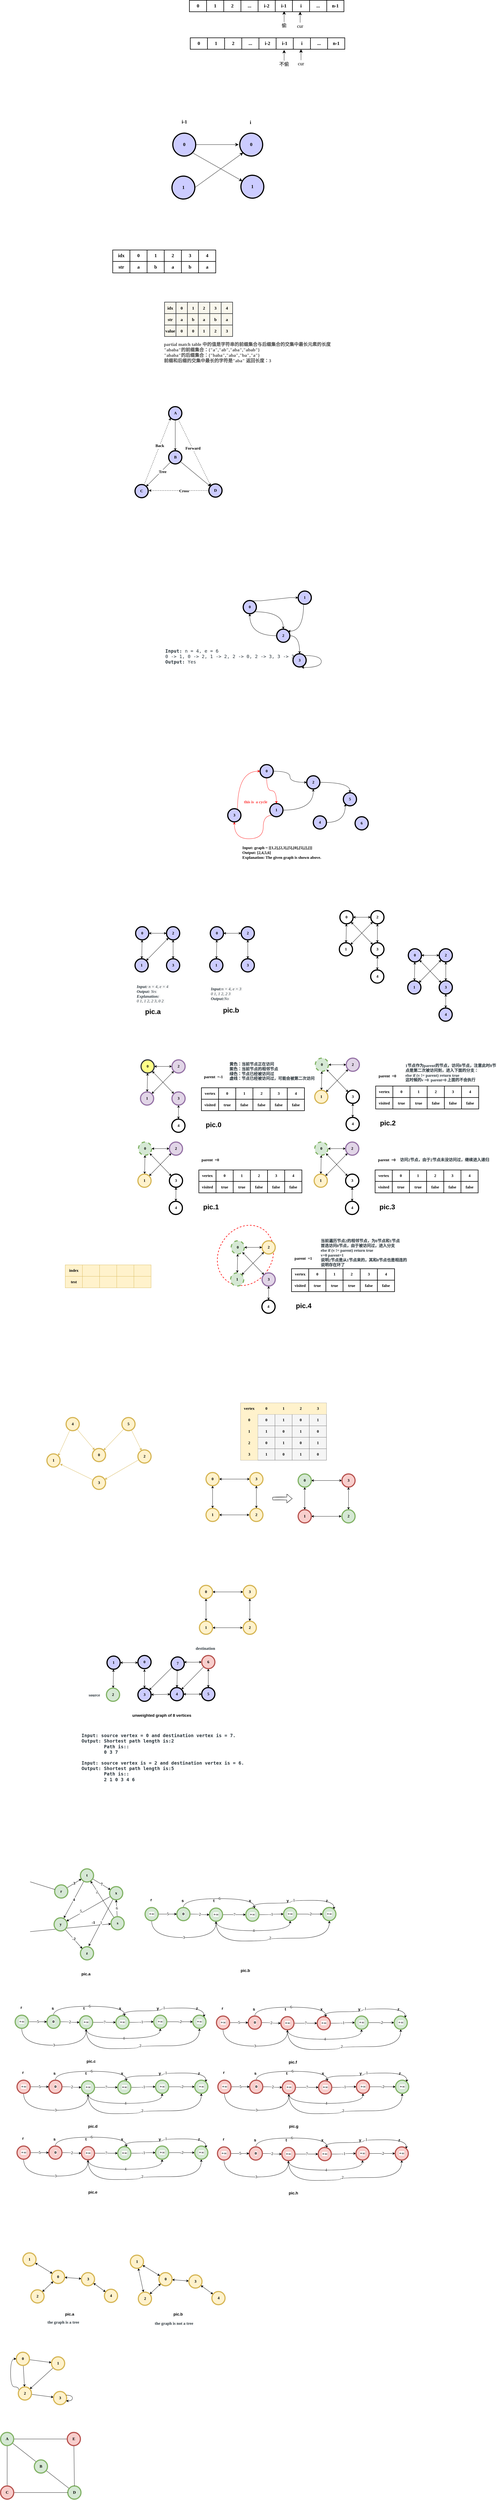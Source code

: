 <mxfile version="14.6.13" type="device" pages="2"><diagram id="pgbfu0zR_8SOxfVc2Feg" name="第 1 页"><mxGraphModel dx="2306" dy="851" grid="0" gridSize="10" guides="1" tooltips="1" connect="1" arrows="1" fold="1" page="0" pageScale="1" pageWidth="827" pageHeight="1169" math="0" shadow="0"><root><mxCell id="0"/><mxCell id="1" parent="0"/><mxCell id="peVob73nY68IZ34_9FwL-1" value="" style="shape=table;html=1;whiteSpace=wrap;startSize=0;container=1;collapsible=0;childLayout=tableLayout;fontFamily=Comic Sans MS;fontSize=17;fontStyle=1;strokeWidth=2;" parent="1" vertex="1"><mxGeometry x="-253" y="209" width="180" height="40" as="geometry"/></mxCell><mxCell id="peVob73nY68IZ34_9FwL-2" value="" style="shape=partialRectangle;html=1;whiteSpace=wrap;collapsible=0;dropTarget=0;pointerEvents=0;fillColor=none;top=0;left=0;bottom=0;right=0;points=[[0,0.5],[1,0.5]];portConstraint=eastwest;fontFamily=Comic Sans MS;fontSize=17;fontStyle=1;strokeWidth=2;" parent="peVob73nY68IZ34_9FwL-1" vertex="1"><mxGeometry width="180" height="40" as="geometry"/></mxCell><mxCell id="peVob73nY68IZ34_9FwL-3" value="0" style="shape=partialRectangle;html=1;whiteSpace=wrap;connectable=0;fillColor=none;top=0;left=0;bottom=0;right=0;overflow=hidden;fontFamily=Comic Sans MS;fontSize=17;fontStyle=1;strokeWidth=2;" parent="peVob73nY68IZ34_9FwL-2" vertex="1"><mxGeometry width="60" height="40" as="geometry"/></mxCell><mxCell id="peVob73nY68IZ34_9FwL-4" value="1" style="shape=partialRectangle;html=1;whiteSpace=wrap;connectable=0;fillColor=none;top=0;left=0;bottom=0;right=0;overflow=hidden;fontFamily=Comic Sans MS;fontSize=17;fontStyle=1;strokeWidth=2;" parent="peVob73nY68IZ34_9FwL-2" vertex="1"><mxGeometry x="60" width="60" height="40" as="geometry"/></mxCell><mxCell id="peVob73nY68IZ34_9FwL-5" value="2" style="shape=partialRectangle;html=1;whiteSpace=wrap;connectable=0;fillColor=none;top=0;left=0;bottom=0;right=0;overflow=hidden;fontFamily=Comic Sans MS;fontSize=17;fontStyle=1;strokeWidth=2;" parent="peVob73nY68IZ34_9FwL-2" vertex="1"><mxGeometry x="120" width="60" height="40" as="geometry"/></mxCell><mxCell id="peVob73nY68IZ34_9FwL-14" value="" style="shape=table;html=1;whiteSpace=wrap;startSize=0;container=1;collapsible=0;childLayout=tableLayout;fontFamily=Comic Sans MS;fontSize=17;fontStyle=1;strokeWidth=2;" parent="1" vertex="1"><mxGeometry x="-73" y="209" width="180" height="40" as="geometry"/></mxCell><mxCell id="peVob73nY68IZ34_9FwL-15" value="" style="shape=partialRectangle;html=1;whiteSpace=wrap;collapsible=0;dropTarget=0;pointerEvents=0;fillColor=none;top=0;left=0;bottom=0;right=0;points=[[0,0.5],[1,0.5]];portConstraint=eastwest;fontFamily=Comic Sans MS;fontSize=17;fontStyle=1;strokeWidth=2;" parent="peVob73nY68IZ34_9FwL-14" vertex="1"><mxGeometry width="180" height="40" as="geometry"/></mxCell><mxCell id="peVob73nY68IZ34_9FwL-16" value="..." style="shape=partialRectangle;html=1;whiteSpace=wrap;connectable=0;fillColor=none;top=0;left=0;bottom=0;right=0;overflow=hidden;fontFamily=Comic Sans MS;fontSize=17;fontStyle=1;strokeWidth=2;" parent="peVob73nY68IZ34_9FwL-15" vertex="1"><mxGeometry width="60" height="40" as="geometry"/></mxCell><mxCell id="peVob73nY68IZ34_9FwL-17" value="i-2" style="shape=partialRectangle;html=1;whiteSpace=wrap;connectable=0;fillColor=none;top=0;left=0;bottom=0;right=0;overflow=hidden;fontFamily=Comic Sans MS;fontSize=17;fontStyle=1;strokeWidth=2;" parent="peVob73nY68IZ34_9FwL-15" vertex="1"><mxGeometry x="60" width="60" height="40" as="geometry"/></mxCell><mxCell id="peVob73nY68IZ34_9FwL-18" value="i-1" style="shape=partialRectangle;html=1;whiteSpace=wrap;connectable=0;fillColor=none;top=0;left=0;bottom=0;right=0;overflow=hidden;fontFamily=Comic Sans MS;fontSize=17;fontStyle=1;strokeWidth=2;" parent="peVob73nY68IZ34_9FwL-15" vertex="1"><mxGeometry x="120" width="60" height="40" as="geometry"/></mxCell><mxCell id="peVob73nY68IZ34_9FwL-19" value="" style="shape=table;html=1;whiteSpace=wrap;startSize=0;container=1;collapsible=0;childLayout=tableLayout;fontFamily=Comic Sans MS;fontSize=17;fontStyle=1;strokeWidth=2;" parent="1" vertex="1"><mxGeometry x="107" y="209" width="180" height="40" as="geometry"/></mxCell><mxCell id="peVob73nY68IZ34_9FwL-20" value="" style="shape=partialRectangle;html=1;whiteSpace=wrap;collapsible=0;dropTarget=0;pointerEvents=0;fillColor=none;top=0;left=0;bottom=0;right=0;points=[[0,0.5],[1,0.5]];portConstraint=eastwest;fontFamily=Comic Sans MS;fontSize=17;fontStyle=1;strokeWidth=2;" parent="peVob73nY68IZ34_9FwL-19" vertex="1"><mxGeometry width="180" height="40" as="geometry"/></mxCell><mxCell id="peVob73nY68IZ34_9FwL-21" value="i" style="shape=partialRectangle;html=1;whiteSpace=wrap;connectable=0;fillColor=none;top=0;left=0;bottom=0;right=0;overflow=hidden;fontFamily=Comic Sans MS;fontSize=17;fontStyle=1;strokeWidth=2;" parent="peVob73nY68IZ34_9FwL-20" vertex="1"><mxGeometry width="60" height="40" as="geometry"/></mxCell><mxCell id="peVob73nY68IZ34_9FwL-22" value="..." style="shape=partialRectangle;html=1;whiteSpace=wrap;connectable=0;fillColor=none;top=0;left=0;bottom=0;right=0;overflow=hidden;fontFamily=Comic Sans MS;fontSize=17;fontStyle=1;strokeWidth=2;" parent="peVob73nY68IZ34_9FwL-20" vertex="1"><mxGeometry x="60" width="60" height="40" as="geometry"/></mxCell><mxCell id="peVob73nY68IZ34_9FwL-23" value="n-1" style="shape=partialRectangle;html=1;whiteSpace=wrap;connectable=0;fillColor=none;top=0;left=0;bottom=0;right=0;overflow=hidden;fontFamily=Comic Sans MS;fontSize=17;fontStyle=1;strokeWidth=2;" parent="peVob73nY68IZ34_9FwL-20" vertex="1"><mxGeometry x="120" width="60" height="40" as="geometry"/></mxCell><mxCell id="peVob73nY68IZ34_9FwL-35" value="" style="group;fontFamily=Comic Sans MS;" parent="1" vertex="1" connectable="0"><mxGeometry x="114" y="249" width="40" height="61" as="geometry"/></mxCell><mxCell id="peVob73nY68IZ34_9FwL-24" value="" style="endArrow=classic;html=1;fontFamily=Comic Sans MS;fontSize=17;endSize=9;" parent="peVob73nY68IZ34_9FwL-35" edge="1"><mxGeometry width="50" height="50" relative="1" as="geometry"><mxPoint x="20" y="38" as="sourcePoint"/><mxPoint x="20" as="targetPoint"/></mxGeometry></mxCell><mxCell id="peVob73nY68IZ34_9FwL-25" value="cur" style="text;html=1;strokeColor=none;fillColor=none;align=center;verticalAlign=middle;whiteSpace=wrap;rounded=0;fontFamily=Comic Sans MS;fontSize=17;" parent="peVob73nY68IZ34_9FwL-35" vertex="1"><mxGeometry y="41" width="40" height="20" as="geometry"/></mxCell><mxCell id="peVob73nY68IZ34_9FwL-37" value="" style="shape=table;html=1;whiteSpace=wrap;startSize=0;container=1;collapsible=0;childLayout=tableLayout;fontFamily=Comic Sans MS;fontSize=17;fontStyle=1;strokeWidth=2;" parent="1" vertex="1"><mxGeometry x="-250" y="340" width="180" height="40" as="geometry"/></mxCell><mxCell id="peVob73nY68IZ34_9FwL-38" value="" style="shape=partialRectangle;html=1;whiteSpace=wrap;collapsible=0;dropTarget=0;pointerEvents=0;fillColor=none;top=0;left=0;bottom=0;right=0;points=[[0,0.5],[1,0.5]];portConstraint=eastwest;fontFamily=Comic Sans MS;fontSize=17;fontStyle=1;strokeWidth=2;" parent="peVob73nY68IZ34_9FwL-37" vertex="1"><mxGeometry width="180" height="40" as="geometry"/></mxCell><mxCell id="peVob73nY68IZ34_9FwL-39" value="0" style="shape=partialRectangle;html=1;whiteSpace=wrap;connectable=0;fillColor=none;top=0;left=0;bottom=0;right=0;overflow=hidden;fontFamily=Comic Sans MS;fontSize=17;fontStyle=1;strokeWidth=2;" parent="peVob73nY68IZ34_9FwL-38" vertex="1"><mxGeometry width="60" height="40" as="geometry"/></mxCell><mxCell id="peVob73nY68IZ34_9FwL-40" value="1" style="shape=partialRectangle;html=1;whiteSpace=wrap;connectable=0;fillColor=none;top=0;left=0;bottom=0;right=0;overflow=hidden;fontFamily=Comic Sans MS;fontSize=17;fontStyle=1;strokeWidth=2;" parent="peVob73nY68IZ34_9FwL-38" vertex="1"><mxGeometry x="60" width="60" height="40" as="geometry"/></mxCell><mxCell id="peVob73nY68IZ34_9FwL-41" value="2" style="shape=partialRectangle;html=1;whiteSpace=wrap;connectable=0;fillColor=none;top=0;left=0;bottom=0;right=0;overflow=hidden;fontFamily=Comic Sans MS;fontSize=17;fontStyle=1;strokeWidth=2;" parent="peVob73nY68IZ34_9FwL-38" vertex="1"><mxGeometry x="120" width="60" height="40" as="geometry"/></mxCell><mxCell id="peVob73nY68IZ34_9FwL-42" value="" style="shape=table;html=1;whiteSpace=wrap;startSize=0;container=1;collapsible=0;childLayout=tableLayout;fontFamily=Comic Sans MS;fontSize=17;fontStyle=1;strokeWidth=2;" parent="1" vertex="1"><mxGeometry x="-70" y="340" width="180" height="40" as="geometry"/></mxCell><mxCell id="peVob73nY68IZ34_9FwL-43" value="" style="shape=partialRectangle;html=1;whiteSpace=wrap;collapsible=0;dropTarget=0;pointerEvents=0;fillColor=none;top=0;left=0;bottom=0;right=0;points=[[0,0.5],[1,0.5]];portConstraint=eastwest;fontFamily=Comic Sans MS;fontSize=17;fontStyle=1;strokeWidth=2;" parent="peVob73nY68IZ34_9FwL-42" vertex="1"><mxGeometry width="180" height="40" as="geometry"/></mxCell><mxCell id="peVob73nY68IZ34_9FwL-44" value="..." style="shape=partialRectangle;html=1;whiteSpace=wrap;connectable=0;fillColor=none;top=0;left=0;bottom=0;right=0;overflow=hidden;fontFamily=Comic Sans MS;fontSize=17;fontStyle=1;strokeWidth=2;" parent="peVob73nY68IZ34_9FwL-43" vertex="1"><mxGeometry width="60" height="40" as="geometry"/></mxCell><mxCell id="peVob73nY68IZ34_9FwL-45" value="i-2" style="shape=partialRectangle;html=1;whiteSpace=wrap;connectable=0;fillColor=none;top=0;left=0;bottom=0;right=0;overflow=hidden;fontFamily=Comic Sans MS;fontSize=17;fontStyle=1;strokeWidth=2;" parent="peVob73nY68IZ34_9FwL-43" vertex="1"><mxGeometry x="60" width="60" height="40" as="geometry"/></mxCell><mxCell id="peVob73nY68IZ34_9FwL-46" value="i-1" style="shape=partialRectangle;html=1;whiteSpace=wrap;connectable=0;fillColor=none;top=0;left=0;bottom=0;right=0;overflow=hidden;fontFamily=Comic Sans MS;fontSize=17;fontStyle=1;strokeWidth=2;" parent="peVob73nY68IZ34_9FwL-43" vertex="1"><mxGeometry x="120" width="60" height="40" as="geometry"/></mxCell><mxCell id="peVob73nY68IZ34_9FwL-47" value="" style="shape=table;html=1;whiteSpace=wrap;startSize=0;container=1;collapsible=0;childLayout=tableLayout;fontFamily=Comic Sans MS;fontSize=17;fontStyle=1;strokeWidth=2;" parent="1" vertex="1"><mxGeometry x="110" y="340" width="180" height="40" as="geometry"/></mxCell><mxCell id="peVob73nY68IZ34_9FwL-48" value="" style="shape=partialRectangle;html=1;whiteSpace=wrap;collapsible=0;dropTarget=0;pointerEvents=0;fillColor=none;top=0;left=0;bottom=0;right=0;points=[[0,0.5],[1,0.5]];portConstraint=eastwest;fontFamily=Comic Sans MS;fontSize=17;fontStyle=1;strokeWidth=2;" parent="peVob73nY68IZ34_9FwL-47" vertex="1"><mxGeometry width="180" height="40" as="geometry"/></mxCell><mxCell id="peVob73nY68IZ34_9FwL-49" value="i" style="shape=partialRectangle;html=1;whiteSpace=wrap;connectable=0;fillColor=none;top=0;left=0;bottom=0;right=0;overflow=hidden;fontFamily=Comic Sans MS;fontSize=17;fontStyle=1;strokeWidth=2;" parent="peVob73nY68IZ34_9FwL-48" vertex="1"><mxGeometry width="60" height="40" as="geometry"/></mxCell><mxCell id="peVob73nY68IZ34_9FwL-50" value="..." style="shape=partialRectangle;html=1;whiteSpace=wrap;connectable=0;fillColor=none;top=0;left=0;bottom=0;right=0;overflow=hidden;fontFamily=Comic Sans MS;fontSize=17;fontStyle=1;strokeWidth=2;" parent="peVob73nY68IZ34_9FwL-48" vertex="1"><mxGeometry x="60" width="60" height="40" as="geometry"/></mxCell><mxCell id="peVob73nY68IZ34_9FwL-51" value="n-1" style="shape=partialRectangle;html=1;whiteSpace=wrap;connectable=0;fillColor=none;top=0;left=0;bottom=0;right=0;overflow=hidden;fontFamily=Comic Sans MS;fontSize=17;fontStyle=1;strokeWidth=2;" parent="peVob73nY68IZ34_9FwL-48" vertex="1"><mxGeometry x="120" width="60" height="40" as="geometry"/></mxCell><mxCell id="peVob73nY68IZ34_9FwL-52" value="" style="group;fontFamily=Comic Sans MS;" parent="1" vertex="1" connectable="0"><mxGeometry x="117" y="380" width="40" height="61" as="geometry"/></mxCell><mxCell id="peVob73nY68IZ34_9FwL-53" value="" style="endArrow=classic;html=1;fontFamily=Comic Sans MS;fontSize=17;endSize=9;" parent="peVob73nY68IZ34_9FwL-52" edge="1"><mxGeometry width="50" height="50" relative="1" as="geometry"><mxPoint x="20" y="38" as="sourcePoint"/><mxPoint x="20" as="targetPoint"/></mxGeometry></mxCell><mxCell id="peVob73nY68IZ34_9FwL-54" value="cur" style="text;html=1;strokeColor=none;fillColor=none;align=center;verticalAlign=middle;whiteSpace=wrap;rounded=0;fontFamily=Comic Sans MS;fontSize=17;" parent="peVob73nY68IZ34_9FwL-52" vertex="1"><mxGeometry y="41" width="40" height="20" as="geometry"/></mxCell><mxCell id="peVob73nY68IZ34_9FwL-55" value="" style="group;fontFamily=Comic Sans MS;" parent="1" vertex="1" connectable="0"><mxGeometry x="58" y="382" width="40" height="61" as="geometry"/></mxCell><mxCell id="peVob73nY68IZ34_9FwL-56" value="" style="endArrow=classic;html=1;fontFamily=Comic Sans MS;fontSize=17;endSize=9;" parent="peVob73nY68IZ34_9FwL-55" edge="1"><mxGeometry width="50" height="50" relative="1" as="geometry"><mxPoint x="20" y="38" as="sourcePoint"/><mxPoint x="20" as="targetPoint"/></mxGeometry></mxCell><mxCell id="peVob73nY68IZ34_9FwL-57" value="不偷" style="text;html=1;strokeColor=none;fillColor=none;align=center;verticalAlign=middle;whiteSpace=wrap;rounded=0;fontFamily=Comic Sans MS;fontSize=17;" parent="peVob73nY68IZ34_9FwL-55" vertex="1"><mxGeometry y="41" width="40" height="20" as="geometry"/></mxCell><mxCell id="peVob73nY68IZ34_9FwL-59" value="" style="group;fontFamily=Comic Sans MS;" parent="1" vertex="1" connectable="0"><mxGeometry x="58" y="247" width="40" height="61" as="geometry"/></mxCell><mxCell id="peVob73nY68IZ34_9FwL-60" value="" style="endArrow=classic;html=1;fontFamily=Comic Sans MS;fontSize=17;endSize=9;" parent="peVob73nY68IZ34_9FwL-59" edge="1"><mxGeometry width="50" height="50" relative="1" as="geometry"><mxPoint x="20" y="38" as="sourcePoint"/><mxPoint x="20" as="targetPoint"/></mxGeometry></mxCell><mxCell id="peVob73nY68IZ34_9FwL-61" value="偷" style="text;html=1;strokeColor=none;fillColor=none;align=center;verticalAlign=middle;whiteSpace=wrap;rounded=0;fontFamily=Comic Sans MS;fontSize=17;" parent="peVob73nY68IZ34_9FwL-59" vertex="1"><mxGeometry y="41" width="40" height="20" as="geometry"/></mxCell><mxCell id="peVob73nY68IZ34_9FwL-63" style="edgeStyle=orthogonalEdgeStyle;rounded=0;orthogonalLoop=1;jettySize=auto;html=1;exitX=1;exitY=0.5;exitDx=0;exitDy=0;fontFamily=Comic Sans MS;fontSize=17;endSize=9;fontStyle=1" parent="1" source="peVob73nY68IZ34_9FwL-62" edge="1"><mxGeometry relative="1" as="geometry"><mxPoint x="-81" y="713" as="targetPoint"/></mxGeometry></mxCell><mxCell id="peVob73nY68IZ34_9FwL-70" style="edgeStyle=none;rounded=0;orthogonalLoop=1;jettySize=auto;html=1;exitX=1;exitY=1;exitDx=0;exitDy=0;fontFamily=Comic Sans MS;fontSize=17;endSize=9;" parent="1" source="peVob73nY68IZ34_9FwL-62" target="peVob73nY68IZ34_9FwL-66" edge="1"><mxGeometry relative="1" as="geometry"/></mxCell><mxCell id="peVob73nY68IZ34_9FwL-62" value="0" style="ellipse;whiteSpace=wrap;html=1;aspect=fixed;rounded=1;fontFamily=Comic Sans MS;fontSize=17;strokeWidth=4;fillColor=#CCCCFF;fontStyle=1" parent="1" vertex="1"><mxGeometry x="-311" y="673" width="80" height="80" as="geometry"/></mxCell><mxCell id="peVob73nY68IZ34_9FwL-64" value="0" style="ellipse;whiteSpace=wrap;html=1;aspect=fixed;rounded=1;fontFamily=Comic Sans MS;fontSize=17;strokeWidth=4;fillColor=#CCCCFF;fontStyle=1" parent="1" vertex="1"><mxGeometry x="-77" y="673" width="80" height="80" as="geometry"/></mxCell><mxCell id="peVob73nY68IZ34_9FwL-69" style="rounded=0;orthogonalLoop=1;jettySize=auto;html=1;exitX=1;exitY=0.5;exitDx=0;exitDy=0;entryX=0;entryY=1;entryDx=0;entryDy=0;fontFamily=Comic Sans MS;fontSize=17;endSize=9;" parent="1" source="peVob73nY68IZ34_9FwL-65" target="peVob73nY68IZ34_9FwL-64" edge="1"><mxGeometry relative="1" as="geometry"/></mxCell><mxCell id="peVob73nY68IZ34_9FwL-65" value="1" style="ellipse;whiteSpace=wrap;html=1;aspect=fixed;rounded=1;fontFamily=Comic Sans MS;fontSize=17;strokeWidth=4;fillColor=#CCCCFF;fontStyle=1" parent="1" vertex="1"><mxGeometry x="-314" y="823" width="80" height="80" as="geometry"/></mxCell><mxCell id="peVob73nY68IZ34_9FwL-66" value="1" style="ellipse;whiteSpace=wrap;html=1;aspect=fixed;rounded=1;fontFamily=Comic Sans MS;fontSize=17;strokeWidth=4;fillColor=#CCCCFF;fontStyle=1" parent="1" vertex="1"><mxGeometry x="-73" y="820" width="80" height="80" as="geometry"/></mxCell><mxCell id="peVob73nY68IZ34_9FwL-67" value="i" style="text;html=1;strokeColor=none;fillColor=none;align=center;verticalAlign=middle;whiteSpace=wrap;rounded=0;fontFamily=Comic Sans MS;fontSize=17;fontStyle=1" parent="1" vertex="1"><mxGeometry x="-65" y="619" width="51" height="34" as="geometry"/></mxCell><mxCell id="peVob73nY68IZ34_9FwL-68" value="i-1" style="text;html=1;strokeColor=none;fillColor=none;align=center;verticalAlign=middle;whiteSpace=wrap;rounded=0;fontFamily=Comic Sans MS;fontSize=17;fontStyle=1" parent="1" vertex="1"><mxGeometry x="-296.5" y="617" width="51" height="34" as="geometry"/></mxCell><mxCell id="q8dxs7XdsW3AWnjhEExh-1" value="" style="shape=table;html=1;whiteSpace=wrap;startSize=0;container=1;collapsible=0;childLayout=tableLayout;fontFamily=Comic Sans MS;fontSize=17;fontStyle=1;strokeWidth=2;" parent="1" vertex="1"><mxGeometry x="-341" y="1081" width="180" height="40" as="geometry"/></mxCell><mxCell id="q8dxs7XdsW3AWnjhEExh-2" value="" style="shape=partialRectangle;html=1;whiteSpace=wrap;collapsible=0;dropTarget=0;pointerEvents=0;fillColor=none;top=0;left=0;bottom=0;right=0;points=[[0,0.5],[1,0.5]];portConstraint=eastwest;fontFamily=Comic Sans MS;fontSize=17;fontStyle=1;strokeWidth=2;" parent="q8dxs7XdsW3AWnjhEExh-1" vertex="1"><mxGeometry width="180" height="40" as="geometry"/></mxCell><mxCell id="q8dxs7XdsW3AWnjhEExh-3" value="2" style="shape=partialRectangle;html=1;whiteSpace=wrap;connectable=0;fillColor=none;top=0;left=0;bottom=0;right=0;overflow=hidden;fontFamily=Comic Sans MS;fontSize=17;fontStyle=1;strokeWidth=2;" parent="q8dxs7XdsW3AWnjhEExh-2" vertex="1"><mxGeometry width="60" height="40" as="geometry"/></mxCell><mxCell id="q8dxs7XdsW3AWnjhEExh-4" value="3" style="shape=partialRectangle;html=1;whiteSpace=wrap;connectable=0;fillColor=none;top=0;left=0;bottom=0;right=0;overflow=hidden;fontFamily=Comic Sans MS;fontSize=17;fontStyle=1;strokeWidth=2;" parent="q8dxs7XdsW3AWnjhEExh-2" vertex="1"><mxGeometry x="60" width="60" height="40" as="geometry"/></mxCell><mxCell id="q8dxs7XdsW3AWnjhEExh-5" value="4" style="shape=partialRectangle;html=1;whiteSpace=wrap;connectable=0;fillColor=none;top=0;left=0;bottom=0;right=0;overflow=hidden;fontFamily=Comic Sans MS;fontSize=17;fontStyle=1;strokeWidth=2;" parent="q8dxs7XdsW3AWnjhEExh-2" vertex="1"><mxGeometry x="120" width="60" height="40" as="geometry"/></mxCell><mxCell id="q8dxs7XdsW3AWnjhEExh-18" value="" style="shape=table;html=1;whiteSpace=wrap;startSize=0;container=1;collapsible=0;childLayout=tableLayout;fontFamily=Comic Sans MS;fontSize=17;fontStyle=1;strokeWidth=2;" parent="1" vertex="1"><mxGeometry x="-521" y="1081" width="180" height="40" as="geometry"/></mxCell><mxCell id="q8dxs7XdsW3AWnjhEExh-19" value="" style="shape=partialRectangle;html=1;whiteSpace=wrap;collapsible=0;dropTarget=0;pointerEvents=0;fillColor=none;top=0;left=0;bottom=0;right=0;points=[[0,0.5],[1,0.5]];portConstraint=eastwest;fontFamily=Comic Sans MS;fontSize=17;fontStyle=1;strokeWidth=2;" parent="q8dxs7XdsW3AWnjhEExh-18" vertex="1"><mxGeometry width="180" height="40" as="geometry"/></mxCell><mxCell id="q8dxs7XdsW3AWnjhEExh-20" value="idx" style="shape=partialRectangle;html=1;whiteSpace=wrap;connectable=0;fillColor=none;top=0;left=0;bottom=0;right=0;overflow=hidden;fontFamily=Comic Sans MS;fontSize=17;fontStyle=1;strokeWidth=2;" parent="q8dxs7XdsW3AWnjhEExh-19" vertex="1"><mxGeometry width="60" height="40" as="geometry"/></mxCell><mxCell id="q8dxs7XdsW3AWnjhEExh-21" value="0" style="shape=partialRectangle;html=1;whiteSpace=wrap;connectable=0;fillColor=none;top=0;left=0;bottom=0;right=0;overflow=hidden;fontFamily=Comic Sans MS;fontSize=17;fontStyle=1;strokeWidth=2;" parent="q8dxs7XdsW3AWnjhEExh-19" vertex="1"><mxGeometry x="60" width="60" height="40" as="geometry"/></mxCell><mxCell id="q8dxs7XdsW3AWnjhEExh-22" value="1" style="shape=partialRectangle;html=1;whiteSpace=wrap;connectable=0;fillColor=none;top=0;left=0;bottom=0;right=0;overflow=hidden;fontFamily=Comic Sans MS;fontSize=17;fontStyle=1;strokeWidth=2;" parent="q8dxs7XdsW3AWnjhEExh-19" vertex="1"><mxGeometry x="120" width="60" height="40" as="geometry"/></mxCell><mxCell id="q8dxs7XdsW3AWnjhEExh-23" value="" style="shape=table;html=1;whiteSpace=wrap;startSize=0;container=1;collapsible=0;childLayout=tableLayout;fontFamily=Comic Sans MS;fontSize=17;fontStyle=1;strokeWidth=2;" parent="1" vertex="1"><mxGeometry x="-341" y="1121" width="180" height="40" as="geometry"/></mxCell><mxCell id="q8dxs7XdsW3AWnjhEExh-24" value="" style="shape=partialRectangle;html=1;whiteSpace=wrap;collapsible=0;dropTarget=0;pointerEvents=0;fillColor=none;top=0;left=0;bottom=0;right=0;points=[[0,0.5],[1,0.5]];portConstraint=eastwest;fontFamily=Comic Sans MS;fontSize=17;fontStyle=1;strokeWidth=2;" parent="q8dxs7XdsW3AWnjhEExh-23" vertex="1"><mxGeometry width="180" height="40" as="geometry"/></mxCell><mxCell id="q8dxs7XdsW3AWnjhEExh-25" value="a" style="shape=partialRectangle;html=1;whiteSpace=wrap;connectable=0;fillColor=none;top=0;left=0;bottom=0;right=0;overflow=hidden;fontFamily=Comic Sans MS;fontSize=17;fontStyle=1;strokeWidth=2;" parent="q8dxs7XdsW3AWnjhEExh-24" vertex="1"><mxGeometry width="60" height="40" as="geometry"/></mxCell><mxCell id="q8dxs7XdsW3AWnjhEExh-26" value="b" style="shape=partialRectangle;html=1;whiteSpace=wrap;connectable=0;fillColor=none;top=0;left=0;bottom=0;right=0;overflow=hidden;fontFamily=Comic Sans MS;fontSize=17;fontStyle=1;strokeWidth=2;" parent="q8dxs7XdsW3AWnjhEExh-24" vertex="1"><mxGeometry x="60" width="60" height="40" as="geometry"/></mxCell><mxCell id="q8dxs7XdsW3AWnjhEExh-27" value="a" style="shape=partialRectangle;html=1;whiteSpace=wrap;connectable=0;fillColor=none;top=0;left=0;bottom=0;right=0;overflow=hidden;fontFamily=Comic Sans MS;fontSize=17;fontStyle=1;strokeWidth=2;" parent="q8dxs7XdsW3AWnjhEExh-24" vertex="1"><mxGeometry x="120" width="60" height="40" as="geometry"/></mxCell><mxCell id="q8dxs7XdsW3AWnjhEExh-28" value="" style="shape=table;html=1;whiteSpace=wrap;startSize=0;container=1;collapsible=0;childLayout=tableLayout;fontFamily=Comic Sans MS;fontSize=17;fontStyle=1;strokeWidth=2;" parent="1" vertex="1"><mxGeometry x="-521" y="1121" width="180" height="40" as="geometry"/></mxCell><mxCell id="q8dxs7XdsW3AWnjhEExh-29" value="" style="shape=partialRectangle;html=1;whiteSpace=wrap;collapsible=0;dropTarget=0;pointerEvents=0;fillColor=none;top=0;left=0;bottom=0;right=0;points=[[0,0.5],[1,0.5]];portConstraint=eastwest;fontFamily=Comic Sans MS;fontSize=17;fontStyle=1;strokeWidth=2;" parent="q8dxs7XdsW3AWnjhEExh-28" vertex="1"><mxGeometry width="180" height="40" as="geometry"/></mxCell><mxCell id="q8dxs7XdsW3AWnjhEExh-30" value="str" style="shape=partialRectangle;html=1;whiteSpace=wrap;connectable=0;fillColor=none;top=0;left=0;bottom=0;right=0;overflow=hidden;fontFamily=Comic Sans MS;fontSize=17;fontStyle=1;strokeWidth=2;" parent="q8dxs7XdsW3AWnjhEExh-29" vertex="1"><mxGeometry width="60" height="40" as="geometry"/></mxCell><mxCell id="q8dxs7XdsW3AWnjhEExh-31" value="a" style="shape=partialRectangle;html=1;whiteSpace=wrap;connectable=0;fillColor=none;top=0;left=0;bottom=0;right=0;overflow=hidden;fontFamily=Comic Sans MS;fontSize=17;fontStyle=1;strokeWidth=2;" parent="q8dxs7XdsW3AWnjhEExh-29" vertex="1"><mxGeometry x="60" width="60" height="40" as="geometry"/></mxCell><mxCell id="q8dxs7XdsW3AWnjhEExh-32" value="b" style="shape=partialRectangle;html=1;whiteSpace=wrap;connectable=0;fillColor=none;top=0;left=0;bottom=0;right=0;overflow=hidden;fontFamily=Comic Sans MS;fontSize=17;fontStyle=1;strokeWidth=2;" parent="q8dxs7XdsW3AWnjhEExh-29" vertex="1"><mxGeometry x="120" width="60" height="40" as="geometry"/></mxCell><mxCell id="q8dxs7XdsW3AWnjhEExh-51" value="idx" style="whiteSpace=wrap;html=1;aspect=fixed;fontStyle=1;strokeWidth=2;fillColor=#f9f7ed;fontFamily=Comic Sans MS;fontSize=15;strokeColor=#36393d;" parent="1" vertex="1"><mxGeometry x="-340" y="1263" width="40" height="40" as="geometry"/></mxCell><mxCell id="q8dxs7XdsW3AWnjhEExh-34" value="0" style="whiteSpace=wrap;html=1;aspect=fixed;fontStyle=1;strokeWidth=2;fillColor=#f9f7ed;fontFamily=Comic Sans MS;fontSize=15;strokeColor=#36393d;" parent="1" vertex="1"><mxGeometry x="-300" y="1263" width="40" height="40" as="geometry"/></mxCell><mxCell id="q8dxs7XdsW3AWnjhEExh-35" value="1" style="whiteSpace=wrap;html=1;aspect=fixed;fontStyle=1;strokeWidth=2;fillColor=#f9f7ed;fontFamily=Comic Sans MS;fontSize=15;strokeColor=#36393d;" parent="1" vertex="1"><mxGeometry x="-260" y="1263" width="40" height="40" as="geometry"/></mxCell><mxCell id="q8dxs7XdsW3AWnjhEExh-36" value="2" style="whiteSpace=wrap;html=1;aspect=fixed;fontStyle=1;strokeWidth=2;fillColor=#f9f7ed;fontFamily=Comic Sans MS;fontSize=15;strokeColor=#36393d;" parent="1" vertex="1"><mxGeometry x="-222" y="1263" width="40" height="40" as="geometry"/></mxCell><mxCell id="q8dxs7XdsW3AWnjhEExh-37" value="3" style="whiteSpace=wrap;html=1;aspect=fixed;fontStyle=1;strokeWidth=2;fillColor=#f9f7ed;fontFamily=Comic Sans MS;fontSize=15;strokeColor=#36393d;" parent="1" vertex="1"><mxGeometry x="-182" y="1263" width="40" height="40" as="geometry"/></mxCell><mxCell id="q8dxs7XdsW3AWnjhEExh-38" value="4" style="whiteSpace=wrap;html=1;aspect=fixed;fontStyle=1;strokeWidth=2;fillColor=#f9f7ed;fontFamily=Comic Sans MS;fontSize=15;strokeColor=#36393d;" parent="1" vertex="1"><mxGeometry x="-142" y="1263" width="40" height="40" as="geometry"/></mxCell><mxCell id="q8dxs7XdsW3AWnjhEExh-52" value="str" style="whiteSpace=wrap;html=1;aspect=fixed;fontStyle=1;strokeWidth=2;fillColor=#f9f7ed;fontFamily=Comic Sans MS;fontSize=15;strokeColor=#36393d;" parent="1" vertex="1"><mxGeometry x="-340" y="1303" width="40" height="40" as="geometry"/></mxCell><mxCell id="q8dxs7XdsW3AWnjhEExh-53" value="a" style="whiteSpace=wrap;html=1;aspect=fixed;fontStyle=1;strokeWidth=2;fillColor=#f9f7ed;fontFamily=Comic Sans MS;fontSize=15;strokeColor=#36393d;" parent="1" vertex="1"><mxGeometry x="-300" y="1303" width="40" height="40" as="geometry"/></mxCell><mxCell id="q8dxs7XdsW3AWnjhEExh-54" value="b" style="whiteSpace=wrap;html=1;aspect=fixed;fontStyle=1;strokeWidth=2;fillColor=#f9f7ed;fontFamily=Comic Sans MS;fontSize=15;strokeColor=#36393d;" parent="1" vertex="1"><mxGeometry x="-260" y="1303" width="40" height="40" as="geometry"/></mxCell><mxCell id="q8dxs7XdsW3AWnjhEExh-55" value="a" style="whiteSpace=wrap;html=1;aspect=fixed;fontStyle=1;strokeWidth=2;fillColor=#f9f7ed;fontFamily=Comic Sans MS;fontSize=15;strokeColor=#36393d;" parent="1" vertex="1"><mxGeometry x="-222" y="1303" width="40" height="40" as="geometry"/></mxCell><mxCell id="q8dxs7XdsW3AWnjhEExh-56" value="b" style="whiteSpace=wrap;html=1;aspect=fixed;fontStyle=1;strokeWidth=2;fillColor=#f9f7ed;fontFamily=Comic Sans MS;fontSize=15;strokeColor=#36393d;" parent="1" vertex="1"><mxGeometry x="-182" y="1303" width="40" height="40" as="geometry"/></mxCell><mxCell id="q8dxs7XdsW3AWnjhEExh-57" value="a" style="whiteSpace=wrap;html=1;aspect=fixed;fontStyle=1;strokeWidth=2;fillColor=#f9f7ed;fontFamily=Comic Sans MS;fontSize=15;strokeColor=#36393d;" parent="1" vertex="1"><mxGeometry x="-142" y="1303" width="40" height="40" as="geometry"/></mxCell><mxCell id="q8dxs7XdsW3AWnjhEExh-58" value="value" style="whiteSpace=wrap;html=1;aspect=fixed;fontStyle=1;strokeWidth=2;fillColor=#f9f7ed;fontFamily=Comic Sans MS;fontSize=15;strokeColor=#36393d;" parent="1" vertex="1"><mxGeometry x="-340" y="1343" width="40" height="40" as="geometry"/></mxCell><mxCell id="q8dxs7XdsW3AWnjhEExh-59" value="0" style="whiteSpace=wrap;html=1;aspect=fixed;fontStyle=1;strokeWidth=2;fillColor=#f9f7ed;fontFamily=Comic Sans MS;fontSize=15;strokeColor=#36393d;" parent="1" vertex="1"><mxGeometry x="-300" y="1343" width="40" height="40" as="geometry"/></mxCell><mxCell id="q8dxs7XdsW3AWnjhEExh-60" value="0" style="whiteSpace=wrap;html=1;aspect=fixed;fontStyle=1;strokeWidth=2;fillColor=#f9f7ed;fontFamily=Comic Sans MS;fontSize=15;strokeColor=#36393d;" parent="1" vertex="1"><mxGeometry x="-260" y="1343" width="40" height="40" as="geometry"/></mxCell><mxCell id="q8dxs7XdsW3AWnjhEExh-61" value="1" style="whiteSpace=wrap;html=1;aspect=fixed;fontStyle=1;strokeWidth=2;fillColor=#f9f7ed;fontFamily=Comic Sans MS;fontSize=15;strokeColor=#36393d;" parent="1" vertex="1"><mxGeometry x="-222" y="1343" width="40" height="40" as="geometry"/></mxCell><mxCell id="q8dxs7XdsW3AWnjhEExh-62" value="2" style="whiteSpace=wrap;html=1;aspect=fixed;fontStyle=1;strokeWidth=2;fillColor=#f9f7ed;fontFamily=Comic Sans MS;fontSize=15;strokeColor=#36393d;" parent="1" vertex="1"><mxGeometry x="-182" y="1343" width="40" height="40" as="geometry"/></mxCell><mxCell id="q8dxs7XdsW3AWnjhEExh-63" value="3" style="whiteSpace=wrap;html=1;aspect=fixed;fontStyle=1;strokeWidth=2;fillColor=#f9f7ed;fontFamily=Comic Sans MS;fontSize=15;strokeColor=#36393d;" parent="1" vertex="1"><mxGeometry x="-142" y="1343" width="40" height="40" as="geometry"/></mxCell><mxCell id="q8dxs7XdsW3AWnjhEExh-64" value="&lt;span style=&quot;box-sizing: border-box ; outline: 0px ; font-weight: bolder ; overflow-wrap: break-word ; color: rgb(77 , 77 , 77) ; font-family: , &amp;#34;sf ui text&amp;#34; , &amp;#34;arial&amp;#34; , &amp;#34;pingfang sc&amp;#34; , &amp;#34;hiragino sans gb&amp;#34; , &amp;#34;microsoft yahei&amp;#34; , &amp;#34;wenquanyi micro hei&amp;#34; , sans-serif ; font-size: 16px&quot;&gt;partial match table 中的值是字符串的前缀集合与后缀集合的交集中最长元素的长度&lt;br&gt;&quot;ababa&quot;的前缀集合：{&quot;a&quot;,&quot;ab&quot;,&quot;aba&quot;,&quot;abab&quot;}&lt;br&gt;&quot;ababa&quot;的后缀集合：{&quot;baba&quot;,&quot;aba&quot;,&quot;ba&quot;,&quot;a&quot;}&lt;br&gt;前缀和后缀的交集中最长的字符是&quot;aba&quot; 返回长度：3&lt;br&gt;&lt;br&gt;&lt;/span&gt;" style="text;html=1;strokeColor=none;fillColor=none;align=left;verticalAlign=middle;whiteSpace=wrap;rounded=0;fontFamily=Lucida Console;" parent="1" vertex="1"><mxGeometry x="-344" y="1394" width="699" height="108" as="geometry"/></mxCell><mxCell id="Um38kKq--Bnpj0GBzzvW-6" style="rounded=0;orthogonalLoop=1;jettySize=auto;html=1;fontFamily=Comic Sans MS;fontSize=14;fontStyle=1" parent="1" source="Um38kKq--Bnpj0GBzzvW-1" target="Um38kKq--Bnpj0GBzzvW-2" edge="1"><mxGeometry relative="1" as="geometry"/></mxCell><mxCell id="Um38kKq--Bnpj0GBzzvW-7" style="edgeStyle=none;rounded=0;orthogonalLoop=1;jettySize=auto;html=1;entryX=0;entryY=0;entryDx=0;entryDy=0;fontFamily=Comic Sans MS;dashed=1;fontSize=14;fontStyle=1" parent="1" source="Um38kKq--Bnpj0GBzzvW-1" target="Um38kKq--Bnpj0GBzzvW-4" edge="1"><mxGeometry relative="1" as="geometry"/></mxCell><mxCell id="Um38kKq--Bnpj0GBzzvW-13" value="Forward" style="edgeLabel;html=1;align=center;verticalAlign=middle;resizable=0;points=[];fontFamily=Comic Sans MS;fontSize=14;fontStyle=1" parent="Um38kKq--Bnpj0GBzzvW-7" vertex="1" connectable="0"><mxGeometry x="-0.117" y="1" relative="1" as="geometry"><mxPoint as="offset"/></mxGeometry></mxCell><mxCell id="Um38kKq--Bnpj0GBzzvW-1" value="A" style="ellipse;whiteSpace=wrap;html=1;aspect=fixed;rounded=1;fontFamily=Comic Sans MS;fontSize=14;strokeWidth=4;fillColor=#CCCCFF;fontStyle=1" parent="1" vertex="1"><mxGeometry x="-325.5" y="1628" width="46" height="46" as="geometry"/></mxCell><mxCell id="Um38kKq--Bnpj0GBzzvW-11" style="edgeStyle=none;rounded=0;orthogonalLoop=1;jettySize=auto;html=1;fontFamily=Comic Sans MS;fontSize=14;fontStyle=1" parent="1" source="Um38kKq--Bnpj0GBzzvW-2" target="Um38kKq--Bnpj0GBzzvW-4" edge="1"><mxGeometry relative="1" as="geometry"/></mxCell><mxCell id="Um38kKq--Bnpj0GBzzvW-12" style="edgeStyle=none;rounded=0;orthogonalLoop=1;jettySize=auto;html=1;fontFamily=Comic Sans MS;fontSize=14;fontStyle=1" parent="1" source="Um38kKq--Bnpj0GBzzvW-2" target="Um38kKq--Bnpj0GBzzvW-3" edge="1"><mxGeometry relative="1" as="geometry"/></mxCell><mxCell id="Um38kKq--Bnpj0GBzzvW-17" value="Tree" style="edgeLabel;html=1;align=center;verticalAlign=middle;resizable=0;points=[];fontSize=14;fontFamily=Comic Sans MS;fontStyle=1" parent="Um38kKq--Bnpj0GBzzvW-12" vertex="1" connectable="0"><mxGeometry x="-0.273" y="4" relative="1" as="geometry"><mxPoint as="offset"/></mxGeometry></mxCell><mxCell id="Um38kKq--Bnpj0GBzzvW-2" value="B" style="ellipse;whiteSpace=wrap;html=1;aspect=fixed;rounded=1;fontFamily=Comic Sans MS;fontSize=14;strokeWidth=4;fillColor=#CCCCFF;fontStyle=1" parent="1" vertex="1"><mxGeometry x="-325.5" y="1782" width="46" height="46" as="geometry"/></mxCell><mxCell id="Um38kKq--Bnpj0GBzzvW-9" style="edgeStyle=none;rounded=0;orthogonalLoop=1;jettySize=auto;html=1;entryX=0;entryY=1;entryDx=0;entryDy=0;dashed=1;fontFamily=Comic Sans MS;fontSize=14;fontStyle=1" parent="1" source="Um38kKq--Bnpj0GBzzvW-3" target="Um38kKq--Bnpj0GBzzvW-1" edge="1"><mxGeometry relative="1" as="geometry"/></mxCell><mxCell id="Um38kKq--Bnpj0GBzzvW-14" value="Back" style="edgeLabel;html=1;align=center;verticalAlign=middle;resizable=0;points=[];fontSize=14;fontFamily=Comic Sans MS;fontStyle=1" parent="Um38kKq--Bnpj0GBzzvW-9" vertex="1" connectable="0"><mxGeometry x="0.167" relative="1" as="geometry"><mxPoint as="offset"/></mxGeometry></mxCell><mxCell id="Um38kKq--Bnpj0GBzzvW-3" value="C" style="ellipse;whiteSpace=wrap;html=1;aspect=fixed;rounded=1;fontFamily=Comic Sans MS;fontSize=14;strokeWidth=4;fillColor=#CCCCFF;fontStyle=1" parent="1" vertex="1"><mxGeometry x="-443" y="1900" width="46" height="46" as="geometry"/></mxCell><mxCell id="Um38kKq--Bnpj0GBzzvW-10" style="edgeStyle=none;rounded=0;orthogonalLoop=1;jettySize=auto;html=1;dashed=1;fontFamily=Comic Sans MS;fontSize=14;fontStyle=1" parent="1" source="Um38kKq--Bnpj0GBzzvW-4" edge="1"><mxGeometry relative="1" as="geometry"><mxPoint x="-395" y="1921" as="targetPoint"/></mxGeometry></mxCell><mxCell id="Um38kKq--Bnpj0GBzzvW-16" value="Cross" style="edgeLabel;html=1;align=center;verticalAlign=middle;resizable=0;points=[];fontSize=14;fontFamily=Comic Sans MS;fontStyle=1" parent="Um38kKq--Bnpj0GBzzvW-10" vertex="1" connectable="0"><mxGeometry x="-0.171" y="2" relative="1" as="geometry"><mxPoint as="offset"/></mxGeometry></mxCell><mxCell id="Um38kKq--Bnpj0GBzzvW-4" value="D" style="ellipse;whiteSpace=wrap;html=1;aspect=fixed;rounded=1;fontFamily=Comic Sans MS;fontSize=14;strokeWidth=4;fillColor=#CCCCFF;fontStyle=1" parent="1" vertex="1"><mxGeometry x="-185" y="1898" width="46" height="46" as="geometry"/></mxCell><mxCell id="Um38kKq--Bnpj0GBzzvW-23" style="edgeStyle=entityRelationEdgeStyle;rounded=0;orthogonalLoop=1;jettySize=auto;html=1;fontFamily=Comic Sans MS;fontSize=14;exitX=0.696;exitY=0.022;exitDx=0;exitDy=0;exitPerimeter=0;" parent="1" source="Um38kKq--Bnpj0GBzzvW-18" target="Um38kKq--Bnpj0GBzzvW-19" edge="1"><mxGeometry relative="1" as="geometry"/></mxCell><mxCell id="Um38kKq--Bnpj0GBzzvW-24" style="edgeStyle=orthogonalEdgeStyle;rounded=0;orthogonalLoop=1;jettySize=auto;html=1;fontFamily=Comic Sans MS;fontSize=14;curved=1;exitX=1;exitY=1;exitDx=0;exitDy=0;" parent="1" source="Um38kKq--Bnpj0GBzzvW-18" target="Um38kKq--Bnpj0GBzzvW-20" edge="1"><mxGeometry relative="1" as="geometry"/></mxCell><mxCell id="Um38kKq--Bnpj0GBzzvW-18" value="0" style="ellipse;whiteSpace=wrap;html=1;aspect=fixed;rounded=1;fontFamily=Comic Sans MS;fontSize=14;strokeWidth=4;fillColor=#CCCCFF;fontStyle=1" parent="1" vertex="1"><mxGeometry x="-65" y="2305" width="46" height="46" as="geometry"/></mxCell><mxCell id="Um38kKq--Bnpj0GBzzvW-29" style="edgeStyle=orthogonalEdgeStyle;curved=1;rounded=0;orthogonalLoop=1;jettySize=auto;html=1;fontFamily=Comic Sans MS;fontSize=14;" parent="1" source="Um38kKq--Bnpj0GBzzvW-19" target="Um38kKq--Bnpj0GBzzvW-20" edge="1"><mxGeometry relative="1" as="geometry"><Array as="points"><mxPoint x="146" y="2412"/></Array></mxGeometry></mxCell><mxCell id="Um38kKq--Bnpj0GBzzvW-19" value="1" style="ellipse;whiteSpace=wrap;html=1;aspect=fixed;rounded=1;fontFamily=Comic Sans MS;fontSize=14;strokeWidth=4;fillColor=#CCCCFF;fontStyle=1" parent="1" vertex="1"><mxGeometry x="127" y="2272" width="46" height="46" as="geometry"/></mxCell><mxCell id="Um38kKq--Bnpj0GBzzvW-25" style="edgeStyle=orthogonalEdgeStyle;rounded=0;orthogonalLoop=1;jettySize=auto;html=1;entryX=0.5;entryY=0;entryDx=0;entryDy=0;fontFamily=Comic Sans MS;fontSize=14;curved=1;" parent="1" source="Um38kKq--Bnpj0GBzzvW-20" target="Um38kKq--Bnpj0GBzzvW-21" edge="1"><mxGeometry relative="1" as="geometry"/></mxCell><mxCell id="Um38kKq--Bnpj0GBzzvW-28" style="edgeStyle=orthogonalEdgeStyle;curved=1;rounded=0;orthogonalLoop=1;jettySize=auto;html=1;fontFamily=Comic Sans MS;fontSize=14;" parent="1" source="Um38kKq--Bnpj0GBzzvW-20" target="Um38kKq--Bnpj0GBzzvW-18" edge="1"><mxGeometry relative="1" as="geometry"/></mxCell><mxCell id="Um38kKq--Bnpj0GBzzvW-20" value="2" style="ellipse;whiteSpace=wrap;html=1;aspect=fixed;rounded=1;fontFamily=Comic Sans MS;fontSize=14;strokeWidth=4;fillColor=#CCCCFF;fontStyle=1" parent="1" vertex="1"><mxGeometry x="52" y="2405" width="46" height="46" as="geometry"/></mxCell><mxCell id="Um38kKq--Bnpj0GBzzvW-21" value="3" style="ellipse;whiteSpace=wrap;html=1;aspect=fixed;rounded=1;fontFamily=Comic Sans MS;fontSize=14;strokeWidth=4;fillColor=#CCCCFF;fontStyle=1" parent="1" vertex="1"><mxGeometry x="109" y="2491" width="46" height="46" as="geometry"/></mxCell><mxCell id="Um38kKq--Bnpj0GBzzvW-26" style="edgeStyle=orthogonalEdgeStyle;rounded=0;orthogonalLoop=1;jettySize=auto;html=1;fontFamily=Comic Sans MS;fontSize=14;curved=1;entryX=0.652;entryY=1.043;entryDx=0;entryDy=0;entryPerimeter=0;" parent="1" source="Um38kKq--Bnpj0GBzzvW-21" target="Um38kKq--Bnpj0GBzzvW-21" edge="1"><mxGeometry relative="1" as="geometry"><Array as="points"><mxPoint x="208" y="2497"/><mxPoint x="208" y="2539"/></Array></mxGeometry></mxCell><mxCell id="Um38kKq--Bnpj0GBzzvW-30" value="&#10;&#10;&lt;pre style=&quot;box-sizing: border-box; margin: 0px 0px 10px; padding: 20px; border: 0px; font-size: 12pt; vertical-align: baseline; border-radius: 10px; color: rgb(39, 50, 57); font-family: consolas, monospace; overflow: auto; font-style: normal; font-weight: 400; letter-spacing: 0.162px; text-align: left; text-indent: 0px; text-transform: none; word-spacing: 0px;&quot;&gt;&lt;strong style=&quot;box-sizing: border-box ; margin: 0px ; padding: 0px ; border: 0px ; font-size: 16px ; vertical-align: baseline&quot;&gt;Input:&lt;/strong&gt; n = 4, e = 6&#10;0 -&amp;gt; 1, 0 -&amp;gt; 2, 1 -&amp;gt; 2, 2 -&amp;gt; 0, 2 -&amp;gt; 3, 3 -&amp;gt; 3&#10;&lt;strong style=&quot;box-sizing: border-box ; margin: 0px ; padding: 0px ; border: 0px ; font-size: 16px ; vertical-align: baseline&quot;&gt;Output:&lt;/strong&gt; Yes&lt;/pre&gt;&#10;&#10;" style="text;html=1;strokeColor=none;fillColor=none;align=center;verticalAlign=middle;whiteSpace=wrap;rounded=0;fontFamily=Comic Sans MS;fontSize=14;" parent="1" vertex="1"><mxGeometry x="-300" y="2464" width="376" height="82" as="geometry"/></mxCell><mxCell id="Um38kKq--Bnpj0GBzzvW-31" value="&lt;div&gt;Input: graph = [[1,2],[2,3],[5],[0],[5],[],[]]&lt;/div&gt;&lt;div&gt;Output: [2,4,5,6]&lt;/div&gt;&lt;div&gt;Explanation: The given graph is shown above.&lt;/div&gt;" style="text;html=1;strokeColor=none;fillColor=none;align=left;verticalAlign=middle;whiteSpace=wrap;rounded=0;fontFamily=Comic Sans MS;fontSize=14;fontStyle=1" parent="1" vertex="1"><mxGeometry x="-70" y="3145" width="376" height="82" as="geometry"/></mxCell><mxCell id="Um38kKq--Bnpj0GBzzvW-41" style="edgeStyle=orthogonalEdgeStyle;curved=1;rounded=0;orthogonalLoop=1;jettySize=auto;html=1;entryX=0.5;entryY=0;entryDx=0;entryDy=0;fontFamily=Comic Sans MS;fontSize=14;fontColor=#FF3333;strokeColor=#FF0000;" parent="1" source="Um38kKq--Bnpj0GBzzvW-32" target="Um38kKq--Bnpj0GBzzvW-33" edge="1"><mxGeometry relative="1" as="geometry"/></mxCell><mxCell id="Um38kKq--Bnpj0GBzzvW-44" style="edgeStyle=orthogonalEdgeStyle;curved=1;rounded=0;orthogonalLoop=1;jettySize=auto;html=1;fontFamily=Comic Sans MS;fontSize=14;" parent="1" source="Um38kKq--Bnpj0GBzzvW-32" target="Um38kKq--Bnpj0GBzzvW-34" edge="1"><mxGeometry relative="1" as="geometry"/></mxCell><mxCell id="Um38kKq--Bnpj0GBzzvW-32" value="0" style="ellipse;whiteSpace=wrap;html=1;aspect=fixed;rounded=1;fontFamily=Comic Sans MS;fontSize=14;strokeWidth=4;fillColor=#CCCCFF;fontStyle=1" parent="1" vertex="1"><mxGeometry x="-6" y="2878" width="46" height="46" as="geometry"/></mxCell><mxCell id="Um38kKq--Bnpj0GBzzvW-39" style="edgeStyle=orthogonalEdgeStyle;rounded=0;orthogonalLoop=1;jettySize=auto;html=1;fontFamily=Comic Sans MS;fontSize=14;curved=1;" parent="1" source="Um38kKq--Bnpj0GBzzvW-33" target="Um38kKq--Bnpj0GBzzvW-34" edge="1"><mxGeometry relative="1" as="geometry"/></mxCell><mxCell id="Um38kKq--Bnpj0GBzzvW-45" style="edgeStyle=orthogonalEdgeStyle;curved=1;rounded=0;orthogonalLoop=1;jettySize=auto;html=1;fontFamily=Comic Sans MS;fontSize=14;fontColor=#FF3333;strokeColor=#FF0000;" parent="1" source="Um38kKq--Bnpj0GBzzvW-33" target="Um38kKq--Bnpj0GBzzvW-35" edge="1"><mxGeometry relative="1" as="geometry"><Array as="points"><mxPoint x="5" y="3055"/><mxPoint x="5" y="3137"/></Array></mxGeometry></mxCell><mxCell id="Um38kKq--Bnpj0GBzzvW-33" value="1" style="ellipse;whiteSpace=wrap;html=1;aspect=fixed;rounded=1;fontFamily=Comic Sans MS;fontSize=14;strokeWidth=4;fillColor=#CCCCFF;fontStyle=1" parent="1" vertex="1"><mxGeometry x="28" y="3014" width="46" height="46" as="geometry"/></mxCell><mxCell id="Um38kKq--Bnpj0GBzzvW-46" style="edgeStyle=orthogonalEdgeStyle;curved=1;rounded=0;orthogonalLoop=1;jettySize=auto;html=1;fontFamily=Comic Sans MS;fontSize=14;" parent="1" source="Um38kKq--Bnpj0GBzzvW-34" target="Um38kKq--Bnpj0GBzzvW-37" edge="1"><mxGeometry relative="1" as="geometry"/></mxCell><mxCell id="Um38kKq--Bnpj0GBzzvW-34" value="2" style="ellipse;whiteSpace=wrap;html=1;aspect=fixed;rounded=1;fontFamily=Comic Sans MS;fontSize=14;strokeWidth=4;fillColor=#CCCCFF;fontStyle=1" parent="1" vertex="1"><mxGeometry x="157" y="2917" width="46" height="46" as="geometry"/></mxCell><mxCell id="Um38kKq--Bnpj0GBzzvW-49" style="edgeStyle=orthogonalEdgeStyle;curved=1;rounded=0;orthogonalLoop=1;jettySize=auto;html=1;fontFamily=Comic Sans MS;fontSize=14;fontColor=#FF3333;strokeColor=#FF0000;" parent="1" source="Um38kKq--Bnpj0GBzzvW-35" target="Um38kKq--Bnpj0GBzzvW-32" edge="1"><mxGeometry relative="1" as="geometry"><Array as="points"><mxPoint x="-85" y="2901"/></Array></mxGeometry></mxCell><mxCell id="Um38kKq--Bnpj0GBzzvW-35" value="3" style="ellipse;whiteSpace=wrap;html=1;aspect=fixed;rounded=1;fontFamily=Comic Sans MS;fontSize=14;strokeWidth=4;fillColor=#CCCCFF;fontStyle=1" parent="1" vertex="1"><mxGeometry x="-119" y="3032" width="46" height="46" as="geometry"/></mxCell><mxCell id="Um38kKq--Bnpj0GBzzvW-48" style="edgeStyle=orthogonalEdgeStyle;curved=1;rounded=0;orthogonalLoop=1;jettySize=auto;html=1;fontFamily=Comic Sans MS;fontSize=14;entryX=0;entryY=1;entryDx=0;entryDy=0;" parent="1" source="Um38kKq--Bnpj0GBzzvW-36" target="Um38kKq--Bnpj0GBzzvW-37" edge="1"><mxGeometry relative="1" as="geometry"><mxPoint x="373" y="3017" as="targetPoint"/></mxGeometry></mxCell><mxCell id="Um38kKq--Bnpj0GBzzvW-36" value="4" style="ellipse;whiteSpace=wrap;html=1;aspect=fixed;rounded=1;fontFamily=Comic Sans MS;fontSize=14;strokeWidth=4;fillColor=#CCCCFF;fontStyle=1" parent="1" vertex="1"><mxGeometry x="180" y="3057" width="46" height="46" as="geometry"/></mxCell><mxCell id="Um38kKq--Bnpj0GBzzvW-37" value="5" style="ellipse;whiteSpace=wrap;html=1;aspect=fixed;rounded=1;fontFamily=Comic Sans MS;fontSize=14;strokeWidth=4;fillColor=#CCCCFF;fontStyle=1" parent="1" vertex="1"><mxGeometry x="285" y="2976" width="46" height="46" as="geometry"/></mxCell><mxCell id="Um38kKq--Bnpj0GBzzvW-47" value="6" style="ellipse;whiteSpace=wrap;html=1;aspect=fixed;rounded=1;fontFamily=Comic Sans MS;fontSize=14;strokeWidth=4;fillColor=#CCCCFF;fontStyle=1" parent="1" vertex="1"><mxGeometry x="326" y="3060" width="46" height="46" as="geometry"/></mxCell><mxCell id="Um38kKq--Bnpj0GBzzvW-50" value="this is&amp;nbsp; a cycle" style="text;html=1;strokeColor=none;fillColor=none;align=center;verticalAlign=middle;whiteSpace=wrap;rounded=0;fontFamily=Comic Sans MS;fontSize=14;fontColor=#FF3333;fontStyle=1" parent="1" vertex="1"><mxGeometry x="-77" y="2986" width="111" height="46" as="geometry"/></mxCell><mxCell id="zODzRYdnSi7nhOPLUTnU-10" style="edgeStyle=orthogonalEdgeStyle;rounded=0;orthogonalLoop=1;jettySize=auto;html=1;startArrow=classic;startFill=1;fontSize=14;" parent="1" source="zODzRYdnSi7nhOPLUTnU-1" target="zODzRYdnSi7nhOPLUTnU-3" edge="1"><mxGeometry relative="1" as="geometry"/></mxCell><mxCell id="zODzRYdnSi7nhOPLUTnU-12" style="rounded=0;orthogonalLoop=1;jettySize=auto;html=1;startArrow=classic;startFill=1;fontSize=14;" parent="1" source="zODzRYdnSi7nhOPLUTnU-1" target="zODzRYdnSi7nhOPLUTnU-2" edge="1"><mxGeometry relative="1" as="geometry"/></mxCell><mxCell id="zODzRYdnSi7nhOPLUTnU-1" value="0" style="ellipse;whiteSpace=wrap;html=1;aspect=fixed;rounded=1;fontFamily=Comic Sans MS;fontSize=14;strokeWidth=4;fillColor=#CCCCFF;fontStyle=1" parent="1" vertex="1"><mxGeometry x="-441" y="3444" width="46" height="46" as="geometry"/></mxCell><mxCell id="zODzRYdnSi7nhOPLUTnU-13" style="edgeStyle=none;rounded=0;orthogonalLoop=1;jettySize=auto;html=1;startArrow=classic;startFill=1;fontSize=14;" parent="1" source="zODzRYdnSi7nhOPLUTnU-2" target="zODzRYdnSi7nhOPLUTnU-3" edge="1"><mxGeometry relative="1" as="geometry"/></mxCell><mxCell id="zODzRYdnSi7nhOPLUTnU-2" value="1" style="ellipse;whiteSpace=wrap;html=1;aspect=fixed;rounded=1;fontFamily=Comic Sans MS;fontSize=14;strokeWidth=4;fillColor=#CCCCFF;fontStyle=1" parent="1" vertex="1"><mxGeometry x="-443" y="3556" width="46" height="46" as="geometry"/></mxCell><mxCell id="zODzRYdnSi7nhOPLUTnU-14" style="edgeStyle=none;rounded=0;orthogonalLoop=1;jettySize=auto;html=1;startArrow=classic;startFill=1;fontSize=14;" parent="1" source="zODzRYdnSi7nhOPLUTnU-3" target="zODzRYdnSi7nhOPLUTnU-4" edge="1"><mxGeometry relative="1" as="geometry"/></mxCell><mxCell id="zODzRYdnSi7nhOPLUTnU-3" value="2" style="ellipse;whiteSpace=wrap;html=1;aspect=fixed;rounded=1;fontFamily=Comic Sans MS;fontSize=14;strokeWidth=4;fillColor=#CCCCFF;fontStyle=1" parent="1" vertex="1"><mxGeometry x="-333" y="3444" width="46" height="46" as="geometry"/></mxCell><mxCell id="zODzRYdnSi7nhOPLUTnU-4" value="3" style="ellipse;whiteSpace=wrap;html=1;aspect=fixed;rounded=1;fontFamily=Comic Sans MS;fontSize=14;strokeWidth=4;fillColor=#CCCCFF;fontStyle=1" parent="1" vertex="1"><mxGeometry x="-333" y="3556" width="46" height="46" as="geometry"/></mxCell><mxCell id="zODzRYdnSi7nhOPLUTnU-15" value="&lt;strong style=&quot;box-sizing: border-box; margin: 0px; padding: 0px; border: 0px; font-size: 14px; vertical-align: baseline; color: rgb(39, 50, 57); font-style: italic; letter-spacing: 0.162px; background-color: rgb(249, 249, 249);&quot;&gt;Input:&lt;/strong&gt;&lt;span style=&quot;color: rgb(39, 50, 57); font-size: 14px; font-style: italic; font-weight: 400; letter-spacing: 0.162px; background-color: rgb(249, 249, 249);&quot;&gt;&amp;nbsp;n = 4, e = 4&amp;nbsp;&lt;/span&gt;&lt;br style=&quot;box-sizing: border-box; color: rgb(39, 50, 57); font-size: 14px; font-style: italic; font-weight: 400; letter-spacing: 0.162px; background-color: rgb(249, 249, 249);&quot;&gt;&lt;strong style=&quot;box-sizing: border-box; margin: 0px; padding: 0px; border: 0px; font-size: 14px; vertical-align: baseline; color: rgb(39, 50, 57); font-style: italic; letter-spacing: 0.162px; background-color: rgb(249, 249, 249);&quot;&gt;Output:&lt;/strong&gt;&lt;span style=&quot;color: rgb(39, 50, 57); font-size: 14px; font-style: italic; font-weight: 400; letter-spacing: 0.162px; background-color: rgb(249, 249, 249);&quot;&gt;&amp;nbsp;Yes&amp;nbsp;&lt;/span&gt;&lt;br style=&quot;box-sizing: border-box; color: rgb(39, 50, 57); font-size: 14px; font-style: italic; font-weight: 400; letter-spacing: 0.162px; background-color: rgb(249, 249, 249);&quot;&gt;&lt;strong style=&quot;box-sizing: border-box; margin: 0px; padding: 0px; border: 0px; font-size: 14px; vertical-align: baseline; color: rgb(39, 50, 57); font-style: italic; letter-spacing: 0.162px; background-color: rgb(249, 249, 249);&quot;&gt;Explanation:&lt;/strong&gt;&lt;span style=&quot;color: rgb(39, 50, 57); font-size: 14px; font-style: italic; font-weight: 400; letter-spacing: 0.162px; background-color: rgb(249, 249, 249);&quot;&gt;&amp;nbsp;&lt;/span&gt;&lt;br style=&quot;box-sizing: border-box; color: rgb(39, 50, 57); font-size: 14px; font-style: italic; font-weight: 400; letter-spacing: 0.162px; background-color: rgb(249, 249, 249);&quot;&gt;&lt;span style=&quot;color: rgb(39, 50, 57); font-size: 14px; font-style: italic; font-weight: 400; letter-spacing: 0.162px; background-color: rgb(249, 249, 249);&quot;&gt;0 1, 1 2, 2 3, 0 2&amp;nbsp;&lt;/span&gt;" style="text;html=1;strokeColor=none;fillColor=none;align=left;verticalAlign=middle;whiteSpace=wrap;rounded=0;fontFamily=Comic Sans MS;fontSize=14;fontStyle=1" parent="1" vertex="1"><mxGeometry x="-439.5" y="3637" width="143" height="84" as="geometry"/></mxCell><mxCell id="zODzRYdnSi7nhOPLUTnU-16" style="edgeStyle=orthogonalEdgeStyle;rounded=0;orthogonalLoop=1;jettySize=auto;html=1;startArrow=classic;startFill=1;fontSize=14;" parent="1" source="zODzRYdnSi7nhOPLUTnU-18" target="zODzRYdnSi7nhOPLUTnU-22" edge="1"><mxGeometry relative="1" as="geometry"/></mxCell><mxCell id="zODzRYdnSi7nhOPLUTnU-17" style="rounded=0;orthogonalLoop=1;jettySize=auto;html=1;startArrow=classic;startFill=1;fontSize=14;" parent="1" source="zODzRYdnSi7nhOPLUTnU-18" target="zODzRYdnSi7nhOPLUTnU-20" edge="1"><mxGeometry relative="1" as="geometry"/></mxCell><mxCell id="zODzRYdnSi7nhOPLUTnU-18" value="0" style="ellipse;whiteSpace=wrap;html=1;aspect=fixed;rounded=1;fontFamily=Comic Sans MS;fontSize=14;strokeWidth=4;fillColor=#CCCCFF;fontStyle=1" parent="1" vertex="1"><mxGeometry x="-180" y="3444" width="46" height="46" as="geometry"/></mxCell><mxCell id="zODzRYdnSi7nhOPLUTnU-20" value="1" style="ellipse;whiteSpace=wrap;html=1;aspect=fixed;rounded=1;fontFamily=Comic Sans MS;fontSize=14;strokeWidth=4;fillColor=#CCCCFF;fontStyle=1" parent="1" vertex="1"><mxGeometry x="-182" y="3556" width="46" height="46" as="geometry"/></mxCell><mxCell id="zODzRYdnSi7nhOPLUTnU-21" style="edgeStyle=none;rounded=0;orthogonalLoop=1;jettySize=auto;html=1;startArrow=classic;startFill=1;fontSize=14;" parent="1" source="zODzRYdnSi7nhOPLUTnU-22" target="zODzRYdnSi7nhOPLUTnU-23" edge="1"><mxGeometry relative="1" as="geometry"/></mxCell><mxCell id="zODzRYdnSi7nhOPLUTnU-22" value="2" style="ellipse;whiteSpace=wrap;html=1;aspect=fixed;rounded=1;fontFamily=Comic Sans MS;fontSize=14;strokeWidth=4;fillColor=#CCCCFF;fontStyle=1" parent="1" vertex="1"><mxGeometry x="-72" y="3444" width="46" height="46" as="geometry"/></mxCell><mxCell id="zODzRYdnSi7nhOPLUTnU-23" value="3" style="ellipse;whiteSpace=wrap;html=1;aspect=fixed;rounded=1;fontFamily=Comic Sans MS;fontSize=14;strokeWidth=4;fillColor=#CCCCFF;fontStyle=1" parent="1" vertex="1"><mxGeometry x="-72" y="3556" width="46" height="46" as="geometry"/></mxCell><mxCell id="zODzRYdnSi7nhOPLUTnU-24" value="&lt;strong style=&quot;box-sizing: border-box; margin: 0px; padding: 0px; border: 0px; font-size: 14px; vertical-align: baseline; color: rgb(39, 50, 57); font-style: italic; letter-spacing: 0.162px; background-color: rgb(249, 249, 249);&quot;&gt;Input:&lt;/strong&gt;&lt;span style=&quot;color: rgb(39, 50, 57); font-size: 14px; font-style: italic; font-weight: 400; letter-spacing: 0.162px; background-color: rgb(249, 249, 249);&quot;&gt;n = 4, e = 3&amp;nbsp;&lt;/span&gt;&lt;br style=&quot;box-sizing: border-box; color: rgb(39, 50, 57); font-size: 14px; font-style: italic; font-weight: 400; letter-spacing: 0.162px; background-color: rgb(249, 249, 249);&quot;&gt;&lt;span style=&quot;color: rgb(39, 50, 57); font-size: 14px; font-style: italic; font-weight: 400; letter-spacing: 0.162px; background-color: rgb(249, 249, 249);&quot;&gt;0 1, 1 2, 2 3&amp;nbsp;&lt;/span&gt;&lt;br style=&quot;box-sizing: border-box; color: rgb(39, 50, 57); font-size: 14px; font-style: italic; font-weight: 400; letter-spacing: 0.162px; background-color: rgb(249, 249, 249);&quot;&gt;&lt;strong style=&quot;box-sizing: border-box; margin: 0px; padding: 0px; border: 0px; font-size: 14px; vertical-align: baseline; color: rgb(39, 50, 57); font-style: italic; letter-spacing: 0.162px; background-color: rgb(249, 249, 249);&quot;&gt;Output:&lt;/strong&gt;&lt;span style=&quot;color: rgb(39, 50, 57); font-size: 14px; font-style: italic; font-weight: 400; letter-spacing: 0.162px; background-color: rgb(249, 249, 249);&quot;&gt;No&amp;nbsp;&lt;/span&gt;" style="text;html=1;strokeColor=none;fillColor=none;align=left;verticalAlign=middle;whiteSpace=wrap;rounded=0;fontFamily=Comic Sans MS;fontSize=14;fontStyle=1" parent="1" vertex="1"><mxGeometry x="-180" y="3637" width="143" height="84" as="geometry"/></mxCell><mxCell id="zODzRYdnSi7nhOPLUTnU-25" value="pic.a" style="text;strokeColor=none;fillColor=none;html=1;fontSize=24;fontStyle=1;verticalAlign=middle;align=center;" parent="1" vertex="1"><mxGeometry x="-431" y="3721" width="100" height="40" as="geometry"/></mxCell><mxCell id="zODzRYdnSi7nhOPLUTnU-26" value="pic.b" style="text;strokeColor=none;fillColor=none;html=1;fontSize=24;fontStyle=1;verticalAlign=middle;align=center;" parent="1" vertex="1"><mxGeometry x="-158.5" y="3716" width="100" height="40" as="geometry"/></mxCell><mxCell id="zODzRYdnSi7nhOPLUTnU-27" style="edgeStyle=orthogonalEdgeStyle;rounded=0;orthogonalLoop=1;jettySize=auto;html=1;startArrow=classic;startFill=1;fontSize=14;fontFamily=Comic Sans MS;fontStyle=1" parent="1" source="zODzRYdnSi7nhOPLUTnU-29" target="zODzRYdnSi7nhOPLUTnU-32" edge="1"><mxGeometry relative="1" as="geometry"/></mxCell><mxCell id="zODzRYdnSi7nhOPLUTnU-28" style="rounded=0;orthogonalLoop=1;jettySize=auto;html=1;startArrow=classic;startFill=1;fontSize=14;fontFamily=Comic Sans MS;fontStyle=1" parent="1" source="zODzRYdnSi7nhOPLUTnU-29" target="zODzRYdnSi7nhOPLUTnU-30" edge="1"><mxGeometry relative="1" as="geometry"/></mxCell><mxCell id="zODzRYdnSi7nhOPLUTnU-35" style="edgeStyle=none;rounded=0;orthogonalLoop=1;jettySize=auto;html=1;fontSize=14;startArrow=classic;startFill=1;fontFamily=Comic Sans MS;fontStyle=1" parent="1" source="zODzRYdnSi7nhOPLUTnU-29" target="zODzRYdnSi7nhOPLUTnU-33" edge="1"><mxGeometry relative="1" as="geometry"/></mxCell><mxCell id="zODzRYdnSi7nhOPLUTnU-29" value="0" style="ellipse;whiteSpace=wrap;html=1;aspect=fixed;rounded=1;fontFamily=Comic Sans MS;fontSize=14;strokeWidth=4;fontStyle=1;fillColor=#ffff88;strokeColor=#36393d;" parent="1" vertex="1"><mxGeometry x="-422" y="3909" width="46" height="46" as="geometry"/></mxCell><mxCell id="zODzRYdnSi7nhOPLUTnU-34" style="edgeStyle=none;rounded=0;orthogonalLoop=1;jettySize=auto;html=1;entryX=0;entryY=1;entryDx=0;entryDy=0;fontSize=14;startArrow=classic;startFill=1;fontFamily=Comic Sans MS;fontStyle=1" parent="1" source="zODzRYdnSi7nhOPLUTnU-30" target="zODzRYdnSi7nhOPLUTnU-32" edge="1"><mxGeometry relative="1" as="geometry"/></mxCell><mxCell id="zODzRYdnSi7nhOPLUTnU-30" value="1" style="ellipse;whiteSpace=wrap;html=1;aspect=fixed;rounded=1;fontFamily=Comic Sans MS;fontSize=14;strokeWidth=4;fontStyle=1;fillColor=#e1d5e7;strokeColor=#9673a6;" parent="1" vertex="1"><mxGeometry x="-424" y="4021" width="46" height="46" as="geometry"/></mxCell><mxCell id="zODzRYdnSi7nhOPLUTnU-32" value="2" style="ellipse;whiteSpace=wrap;html=1;aspect=fixed;rounded=1;fontFamily=Comic Sans MS;fontSize=14;strokeWidth=4;fontStyle=1;fillColor=#e1d5e7;strokeColor=#9673a6;" parent="1" vertex="1"><mxGeometry x="-314" y="3909" width="46" height="46" as="geometry"/></mxCell><mxCell id="zODzRYdnSi7nhOPLUTnU-37" style="edgeStyle=none;rounded=0;orthogonalLoop=1;jettySize=auto;html=1;fontSize=14;startArrow=classic;startFill=1;fontFamily=Comic Sans MS;fontStyle=1" parent="1" source="zODzRYdnSi7nhOPLUTnU-33" target="zODzRYdnSi7nhOPLUTnU-36" edge="1"><mxGeometry relative="1" as="geometry"/></mxCell><mxCell id="zODzRYdnSi7nhOPLUTnU-33" value="3" style="ellipse;whiteSpace=wrap;html=1;aspect=fixed;rounded=1;fontFamily=Comic Sans MS;fontSize=14;strokeWidth=4;fontStyle=1;fillColor=#e1d5e7;strokeColor=#9673a6;" parent="1" vertex="1"><mxGeometry x="-314" y="4021" width="46" height="46" as="geometry"/></mxCell><mxCell id="zODzRYdnSi7nhOPLUTnU-36" value="4" style="ellipse;whiteSpace=wrap;html=1;aspect=fixed;rounded=1;fontFamily=Comic Sans MS;fontSize=14;strokeWidth=4;fontStyle=1" parent="1" vertex="1"><mxGeometry x="-314.5" y="4116" width="46" height="46" as="geometry"/></mxCell><mxCell id="zODzRYdnSi7nhOPLUTnU-49" style="edgeStyle=orthogonalEdgeStyle;rounded=0;orthogonalLoop=1;jettySize=auto;html=1;startArrow=classic;startFill=1;fontSize=14;" parent="1" source="zODzRYdnSi7nhOPLUTnU-52" target="zODzRYdnSi7nhOPLUTnU-56" edge="1"><mxGeometry relative="1" as="geometry"/></mxCell><mxCell id="zODzRYdnSi7nhOPLUTnU-50" style="rounded=0;orthogonalLoop=1;jettySize=auto;html=1;startArrow=classic;startFill=1;fontSize=14;" parent="1" source="zODzRYdnSi7nhOPLUTnU-52" target="zODzRYdnSi7nhOPLUTnU-54" edge="1"><mxGeometry relative="1" as="geometry"/></mxCell><mxCell id="zODzRYdnSi7nhOPLUTnU-51" style="edgeStyle=none;rounded=0;orthogonalLoop=1;jettySize=auto;html=1;fontSize=14;startArrow=classic;startFill=1;" parent="1" source="zODzRYdnSi7nhOPLUTnU-52" target="zODzRYdnSi7nhOPLUTnU-58" edge="1"><mxGeometry relative="1" as="geometry"/></mxCell><mxCell id="zODzRYdnSi7nhOPLUTnU-52" value="0" style="ellipse;whiteSpace=wrap;html=1;aspect=fixed;rounded=1;fontFamily=Comic Sans MS;fontSize=14;strokeWidth=4;fillColor=#CCCCFF;fontStyle=1" parent="1" vertex="1"><mxGeometry x="512" y="3521" width="46" height="46" as="geometry"/></mxCell><mxCell id="zODzRYdnSi7nhOPLUTnU-53" style="edgeStyle=none;rounded=0;orthogonalLoop=1;jettySize=auto;html=1;entryX=0;entryY=1;entryDx=0;entryDy=0;fontSize=14;startArrow=classic;startFill=1;" parent="1" source="zODzRYdnSi7nhOPLUTnU-54" target="zODzRYdnSi7nhOPLUTnU-56" edge="1"><mxGeometry relative="1" as="geometry"/></mxCell><mxCell id="zODzRYdnSi7nhOPLUTnU-54" value="1" style="ellipse;whiteSpace=wrap;html=1;aspect=fixed;rounded=1;fontFamily=Comic Sans MS;fontSize=14;strokeWidth=4;fillColor=#CCCCFF;fontStyle=1" parent="1" vertex="1"><mxGeometry x="510" y="3633" width="46" height="46" as="geometry"/></mxCell><mxCell id="zODzRYdnSi7nhOPLUTnU-55" style="edgeStyle=none;rounded=0;orthogonalLoop=1;jettySize=auto;html=1;startArrow=classic;startFill=1;fontSize=14;" parent="1" source="zODzRYdnSi7nhOPLUTnU-56" target="zODzRYdnSi7nhOPLUTnU-58" edge="1"><mxGeometry relative="1" as="geometry"/></mxCell><mxCell id="zODzRYdnSi7nhOPLUTnU-56" value="2" style="ellipse;whiteSpace=wrap;html=1;aspect=fixed;rounded=1;fontFamily=Comic Sans MS;fontSize=14;strokeWidth=4;fillColor=#CCCCFF;fontStyle=1" parent="1" vertex="1"><mxGeometry x="620" y="3521" width="46" height="46" as="geometry"/></mxCell><mxCell id="zODzRYdnSi7nhOPLUTnU-57" style="edgeStyle=none;rounded=0;orthogonalLoop=1;jettySize=auto;html=1;fontSize=14;startArrow=classic;startFill=1;" parent="1" source="zODzRYdnSi7nhOPLUTnU-58" target="zODzRYdnSi7nhOPLUTnU-59" edge="1"><mxGeometry relative="1" as="geometry"/></mxCell><mxCell id="zODzRYdnSi7nhOPLUTnU-58" value="3" style="ellipse;whiteSpace=wrap;html=1;aspect=fixed;rounded=1;fontFamily=Comic Sans MS;fontSize=14;strokeWidth=4;fillColor=#CCCCFF;fontStyle=1" parent="1" vertex="1"><mxGeometry x="620" y="3633" width="46" height="46" as="geometry"/></mxCell><mxCell id="zODzRYdnSi7nhOPLUTnU-59" value="4" style="ellipse;whiteSpace=wrap;html=1;aspect=fixed;rounded=1;fontFamily=Comic Sans MS;fontSize=14;strokeWidth=4;fillColor=#CCCCFF;fontStyle=1" parent="1" vertex="1"><mxGeometry x="619.5" y="3728" width="46" height="46" as="geometry"/></mxCell><mxCell id="zODzRYdnSi7nhOPLUTnU-60" style="edgeStyle=orthogonalEdgeStyle;rounded=0;orthogonalLoop=1;jettySize=auto;html=1;startArrow=classic;startFill=1;fontSize=14;" parent="1" source="zODzRYdnSi7nhOPLUTnU-63" target="zODzRYdnSi7nhOPLUTnU-67" edge="1"><mxGeometry relative="1" as="geometry"/></mxCell><mxCell id="zODzRYdnSi7nhOPLUTnU-61" style="rounded=0;orthogonalLoop=1;jettySize=auto;html=1;startArrow=classic;startFill=1;fontSize=14;" parent="1" source="zODzRYdnSi7nhOPLUTnU-63" target="zODzRYdnSi7nhOPLUTnU-65" edge="1"><mxGeometry relative="1" as="geometry"/></mxCell><mxCell id="zODzRYdnSi7nhOPLUTnU-62" style="edgeStyle=none;rounded=0;orthogonalLoop=1;jettySize=auto;html=1;fontSize=14;startArrow=classic;startFill=1;" parent="1" source="zODzRYdnSi7nhOPLUTnU-63" target="zODzRYdnSi7nhOPLUTnU-69" edge="1"><mxGeometry relative="1" as="geometry"/></mxCell><mxCell id="zODzRYdnSi7nhOPLUTnU-63" value="0" style="ellipse;whiteSpace=wrap;html=1;aspect=fixed;rounded=1;fontFamily=Comic Sans MS;fontSize=14;strokeWidth=4;fontStyle=1" parent="1" vertex="1"><mxGeometry x="273" y="3388" width="46" height="46" as="geometry"/></mxCell><mxCell id="zODzRYdnSi7nhOPLUTnU-64" style="edgeStyle=none;rounded=0;orthogonalLoop=1;jettySize=auto;html=1;entryX=0;entryY=1;entryDx=0;entryDy=0;fontSize=14;startArrow=classic;startFill=1;" parent="1" source="zODzRYdnSi7nhOPLUTnU-65" target="zODzRYdnSi7nhOPLUTnU-67" edge="1"><mxGeometry relative="1" as="geometry"/></mxCell><mxCell id="zODzRYdnSi7nhOPLUTnU-65" value="1" style="ellipse;whiteSpace=wrap;html=1;aspect=fixed;rounded=1;fontFamily=Comic Sans MS;fontSize=14;strokeWidth=4;fontStyle=1" parent="1" vertex="1"><mxGeometry x="271" y="3500" width="46" height="46" as="geometry"/></mxCell><mxCell id="zODzRYdnSi7nhOPLUTnU-66" style="edgeStyle=none;rounded=0;orthogonalLoop=1;jettySize=auto;html=1;startArrow=classic;startFill=1;fontSize=14;" parent="1" source="zODzRYdnSi7nhOPLUTnU-67" target="zODzRYdnSi7nhOPLUTnU-69" edge="1"><mxGeometry relative="1" as="geometry"/></mxCell><mxCell id="zODzRYdnSi7nhOPLUTnU-67" value="2" style="ellipse;whiteSpace=wrap;html=1;aspect=fixed;rounded=1;fontFamily=Comic Sans MS;fontSize=14;strokeWidth=4;fontStyle=1" parent="1" vertex="1"><mxGeometry x="381" y="3388" width="46" height="46" as="geometry"/></mxCell><mxCell id="zODzRYdnSi7nhOPLUTnU-68" style="edgeStyle=none;rounded=0;orthogonalLoop=1;jettySize=auto;html=1;fontSize=14;startArrow=classic;startFill=1;" parent="1" source="zODzRYdnSi7nhOPLUTnU-69" target="zODzRYdnSi7nhOPLUTnU-70" edge="1"><mxGeometry relative="1" as="geometry"/></mxCell><mxCell id="zODzRYdnSi7nhOPLUTnU-69" value="3" style="ellipse;whiteSpace=wrap;html=1;aspect=fixed;rounded=1;fontFamily=Comic Sans MS;fontSize=14;strokeWidth=4;fontStyle=1" parent="1" vertex="1"><mxGeometry x="381" y="3500" width="46" height="46" as="geometry"/></mxCell><mxCell id="zODzRYdnSi7nhOPLUTnU-70" value="4" style="ellipse;whiteSpace=wrap;html=1;aspect=fixed;rounded=1;fontFamily=Comic Sans MS;fontSize=14;strokeWidth=4;fontStyle=1" parent="1" vertex="1"><mxGeometry x="380.5" y="3595" width="46" height="46" as="geometry"/></mxCell><mxCell id="zODzRYdnSi7nhOPLUTnU-109" value="" style="shape=table;html=1;whiteSpace=wrap;startSize=0;container=1;collapsible=0;childLayout=tableLayout;fontFamily=Comic Sans MS;fontSize=14;fontStyle=1;labelBackgroundColor=none;strokeWidth=2;fillColor=none;" parent="1" vertex="1"><mxGeometry x="-211" y="4006.5" width="360" height="80" as="geometry"/></mxCell><mxCell id="zODzRYdnSi7nhOPLUTnU-110" value="" style="shape=partialRectangle;html=1;whiteSpace=wrap;collapsible=0;dropTarget=0;pointerEvents=0;top=0;left=0;bottom=0;right=0;points=[[0,0.5],[1,0.5]];portConstraint=eastwest;fontFamily=Comic Sans MS;fontSize=14;fontStyle=1;labelBackgroundColor=none;strokeWidth=2;fillColor=none;" parent="zODzRYdnSi7nhOPLUTnU-109" vertex="1"><mxGeometry width="360" height="40" as="geometry"/></mxCell><mxCell id="zODzRYdnSi7nhOPLUTnU-111" value="vertex" style="shape=partialRectangle;html=1;whiteSpace=wrap;connectable=0;overflow=hidden;top=0;left=0;bottom=0;right=0;fontFamily=Comic Sans MS;fontSize=14;fontStyle=1;labelBackgroundColor=none;strokeWidth=2;fillColor=none;" parent="zODzRYdnSi7nhOPLUTnU-110" vertex="1"><mxGeometry width="60" height="40" as="geometry"/></mxCell><mxCell id="zODzRYdnSi7nhOPLUTnU-112" value="0" style="shape=partialRectangle;html=1;whiteSpace=wrap;connectable=0;overflow=hidden;top=0;left=0;bottom=0;right=0;fontFamily=Comic Sans MS;fontSize=14;fontStyle=1;labelBackgroundColor=none;strokeWidth=2;fillColor=none;" parent="zODzRYdnSi7nhOPLUTnU-110" vertex="1"><mxGeometry x="60" width="60" height="40" as="geometry"/></mxCell><mxCell id="zODzRYdnSi7nhOPLUTnU-113" value="1" style="shape=partialRectangle;html=1;whiteSpace=wrap;connectable=0;overflow=hidden;top=0;left=0;bottom=0;right=0;fontFamily=Comic Sans MS;fontSize=14;fontStyle=1;labelBackgroundColor=none;strokeWidth=2;fillColor=none;" parent="zODzRYdnSi7nhOPLUTnU-110" vertex="1"><mxGeometry x="120" width="60" height="40" as="geometry"/></mxCell><mxCell id="zODzRYdnSi7nhOPLUTnU-114" value="2" style="shape=partialRectangle;html=1;whiteSpace=wrap;connectable=0;overflow=hidden;top=0;left=0;bottom=0;right=0;fontFamily=Comic Sans MS;fontSize=14;fontStyle=1;labelBackgroundColor=none;strokeWidth=2;fillColor=none;" parent="zODzRYdnSi7nhOPLUTnU-110" vertex="1"><mxGeometry x="180" width="60" height="40" as="geometry"/></mxCell><mxCell id="zODzRYdnSi7nhOPLUTnU-115" value="3" style="shape=partialRectangle;html=1;whiteSpace=wrap;connectable=0;overflow=hidden;top=0;left=0;bottom=0;right=0;fontFamily=Comic Sans MS;fontSize=14;fontStyle=1;labelBackgroundColor=none;strokeWidth=2;fillColor=none;" parent="zODzRYdnSi7nhOPLUTnU-110" vertex="1"><mxGeometry x="240" width="60" height="40" as="geometry"/></mxCell><mxCell id="zODzRYdnSi7nhOPLUTnU-116" value="4" style="shape=partialRectangle;html=1;whiteSpace=wrap;connectable=0;overflow=hidden;top=0;left=0;bottom=0;right=0;fontFamily=Comic Sans MS;fontSize=14;fontStyle=1;labelBackgroundColor=none;strokeWidth=2;fillColor=none;" parent="zODzRYdnSi7nhOPLUTnU-110" vertex="1"><mxGeometry x="300" width="60" height="40" as="geometry"/></mxCell><mxCell id="zODzRYdnSi7nhOPLUTnU-117" value="" style="shape=partialRectangle;html=1;whiteSpace=wrap;collapsible=0;dropTarget=0;pointerEvents=0;top=0;left=0;bottom=0;right=0;points=[[0,0.5],[1,0.5]];portConstraint=eastwest;fontFamily=Comic Sans MS;fontSize=14;fontStyle=1;labelBackgroundColor=none;strokeWidth=2;fillColor=none;" parent="zODzRYdnSi7nhOPLUTnU-109" vertex="1"><mxGeometry y="40" width="360" height="40" as="geometry"/></mxCell><mxCell id="zODzRYdnSi7nhOPLUTnU-118" value="&lt;span style=&quot;color: rgb(0 , 0 , 0) ; font-family: &amp;#34;comic sans ms&amp;#34; ; font-size: 14px ; font-style: normal ; font-weight: 700 ; letter-spacing: normal ; text-align: center ; text-indent: 0px ; text-transform: none ; word-spacing: 0px ; background-color: rgb(255 , 255 , 255) ; display: inline ; float: none&quot;&gt;visited&lt;/span&gt;" style="shape=partialRectangle;html=1;whiteSpace=wrap;connectable=0;overflow=hidden;top=0;left=0;bottom=0;right=0;fontFamily=Comic Sans MS;fontSize=14;fontStyle=1;labelBackgroundColor=none;strokeWidth=2;fillColor=none;" parent="zODzRYdnSi7nhOPLUTnU-117" vertex="1"><mxGeometry width="60" height="40" as="geometry"/></mxCell><mxCell id="zODzRYdnSi7nhOPLUTnU-119" value="true" style="shape=partialRectangle;html=1;whiteSpace=wrap;connectable=0;overflow=hidden;top=0;left=0;bottom=0;right=0;fontFamily=Comic Sans MS;fontSize=14;fontStyle=1;labelBackgroundColor=none;strokeWidth=2;fillColor=none;" parent="zODzRYdnSi7nhOPLUTnU-117" vertex="1"><mxGeometry x="60" width="60" height="40" as="geometry"/></mxCell><mxCell id="zODzRYdnSi7nhOPLUTnU-120" value="false" style="shape=partialRectangle;html=1;whiteSpace=wrap;connectable=0;overflow=hidden;top=0;left=0;bottom=0;right=0;fontFamily=Comic Sans MS;fontSize=14;fontStyle=1;labelBackgroundColor=none;strokeWidth=2;fillColor=none;" parent="zODzRYdnSi7nhOPLUTnU-117" vertex="1"><mxGeometry x="120" width="60" height="40" as="geometry"/></mxCell><mxCell id="zODzRYdnSi7nhOPLUTnU-121" value="false" style="shape=partialRectangle;html=1;whiteSpace=wrap;connectable=0;overflow=hidden;top=0;left=0;bottom=0;right=0;fontFamily=Comic Sans MS;fontSize=14;fontStyle=1;labelBackgroundColor=none;strokeWidth=2;fillColor=none;" parent="zODzRYdnSi7nhOPLUTnU-117" vertex="1"><mxGeometry x="180" width="60" height="40" as="geometry"/></mxCell><mxCell id="zODzRYdnSi7nhOPLUTnU-122" value="false" style="shape=partialRectangle;html=1;whiteSpace=wrap;connectable=0;overflow=hidden;top=0;left=0;bottom=0;right=0;fontFamily=Comic Sans MS;fontSize=14;fontStyle=1;labelBackgroundColor=none;strokeWidth=2;fillColor=none;" parent="zODzRYdnSi7nhOPLUTnU-117" vertex="1"><mxGeometry x="240" width="60" height="40" as="geometry"/></mxCell><mxCell id="zODzRYdnSi7nhOPLUTnU-123" value="false" style="shape=partialRectangle;html=1;whiteSpace=wrap;connectable=0;overflow=hidden;top=0;left=0;bottom=0;right=0;fontFamily=Comic Sans MS;fontSize=14;fontStyle=1;labelBackgroundColor=none;strokeWidth=2;fillColor=none;" parent="zODzRYdnSi7nhOPLUTnU-117" vertex="1"><mxGeometry x="300" width="60" height="40" as="geometry"/></mxCell><mxCell id="zODzRYdnSi7nhOPLUTnU-124" value="parent&amp;nbsp; =-1" style="text;html=1;strokeColor=none;align=center;verticalAlign=middle;whiteSpace=wrap;rounded=0;fontSize=14;fontFamily=Comic Sans MS;fontStyle=1" parent="1" vertex="1"><mxGeometry x="-228" y="3952" width="118" height="33" as="geometry"/></mxCell><mxCell id="zODzRYdnSi7nhOPLUTnU-126" value="pic.0" style="text;strokeColor=none;fillColor=none;html=1;fontSize=24;fontStyle=1;verticalAlign=middle;align=center;" parent="1" vertex="1"><mxGeometry x="-219" y="4116" width="100" height="40" as="geometry"/></mxCell><mxCell id="zODzRYdnSi7nhOPLUTnU-127" value="&lt;font color=&quot;#273239&quot;&gt;&lt;span style=&quot;letter-spacing: 0.162px ; background-color: rgb(249 , 249 , 249)&quot;&gt;&lt;span&gt;黄色：当前节点正在访问&lt;br&gt;紫色：当前节点的相邻节点&lt;br&gt;绿色：节点已经被访问过&lt;br&gt;虚线：节点已经被访问过，可能会被第二次访问&lt;br&gt;&lt;/span&gt;&lt;/span&gt;&lt;/font&gt;" style="text;html=1;strokeColor=none;fillColor=none;align=left;verticalAlign=middle;whiteSpace=wrap;rounded=0;fontFamily=Comic Sans MS;fontSize=14;fontStyle=1" parent="1" vertex="1"><mxGeometry x="-115" y="3907.5" width="321" height="85" as="geometry"/></mxCell><mxCell id="zODzRYdnSi7nhOPLUTnU-128" style="edgeStyle=orthogonalEdgeStyle;rounded=0;orthogonalLoop=1;jettySize=auto;html=1;startArrow=classic;startFill=1;fontSize=14;fontFamily=Comic Sans MS;fontStyle=1" parent="1" source="zODzRYdnSi7nhOPLUTnU-131" target="zODzRYdnSi7nhOPLUTnU-135" edge="1"><mxGeometry relative="1" as="geometry"/></mxCell><mxCell id="zODzRYdnSi7nhOPLUTnU-129" style="rounded=0;orthogonalLoop=1;jettySize=auto;html=1;startArrow=classic;startFill=1;fontSize=14;fontFamily=Comic Sans MS;fontStyle=1" parent="1" source="zODzRYdnSi7nhOPLUTnU-131" target="zODzRYdnSi7nhOPLUTnU-133" edge="1"><mxGeometry relative="1" as="geometry"/></mxCell><mxCell id="zODzRYdnSi7nhOPLUTnU-130" style="edgeStyle=none;rounded=0;orthogonalLoop=1;jettySize=auto;html=1;fontSize=14;startArrow=classic;startFill=1;fontFamily=Comic Sans MS;fontStyle=1" parent="1" source="zODzRYdnSi7nhOPLUTnU-131" target="zODzRYdnSi7nhOPLUTnU-137" edge="1"><mxGeometry relative="1" as="geometry"/></mxCell><mxCell id="zODzRYdnSi7nhOPLUTnU-131" value="0" style="ellipse;whiteSpace=wrap;html=1;aspect=fixed;rounded=1;fontFamily=Comic Sans MS;fontSize=14;strokeWidth=4;fontStyle=1;fillColor=#d5e8d4;strokeColor=#82b366;dashed=1;" parent="1" vertex="1"><mxGeometry x="-431" y="4196" width="46" height="46" as="geometry"/></mxCell><mxCell id="zODzRYdnSi7nhOPLUTnU-132" style="edgeStyle=none;rounded=0;orthogonalLoop=1;jettySize=auto;html=1;entryX=0;entryY=1;entryDx=0;entryDy=0;fontSize=14;startArrow=classic;startFill=1;fontFamily=Comic Sans MS;fontStyle=1" parent="1" source="zODzRYdnSi7nhOPLUTnU-133" target="zODzRYdnSi7nhOPLUTnU-135" edge="1"><mxGeometry relative="1" as="geometry"/></mxCell><mxCell id="zODzRYdnSi7nhOPLUTnU-133" value="1" style="ellipse;whiteSpace=wrap;html=1;aspect=fixed;rounded=1;fontFamily=Comic Sans MS;fontSize=14;strokeWidth=4;fontStyle=1;fillColor=#fff2cc;strokeColor=#d6b656;" parent="1" vertex="1"><mxGeometry x="-433" y="4308" width="46" height="46" as="geometry"/></mxCell><mxCell id="zODzRYdnSi7nhOPLUTnU-135" value="2" style="ellipse;whiteSpace=wrap;html=1;aspect=fixed;rounded=1;fontFamily=Comic Sans MS;fontSize=14;strokeWidth=4;fontStyle=1;fillColor=#e1d5e7;strokeColor=#9673a6;" parent="1" vertex="1"><mxGeometry x="-323" y="4196" width="46" height="46" as="geometry"/></mxCell><mxCell id="zODzRYdnSi7nhOPLUTnU-136" style="edgeStyle=none;rounded=0;orthogonalLoop=1;jettySize=auto;html=1;fontSize=14;startArrow=classic;startFill=1;fontFamily=Comic Sans MS;fontStyle=1" parent="1" source="zODzRYdnSi7nhOPLUTnU-137" target="zODzRYdnSi7nhOPLUTnU-138" edge="1"><mxGeometry relative="1" as="geometry"/></mxCell><mxCell id="zODzRYdnSi7nhOPLUTnU-137" value="3" style="ellipse;whiteSpace=wrap;html=1;aspect=fixed;rounded=1;fontFamily=Comic Sans MS;fontSize=14;strokeWidth=4;fontStyle=1;" parent="1" vertex="1"><mxGeometry x="-323" y="4308" width="46" height="46" as="geometry"/></mxCell><mxCell id="zODzRYdnSi7nhOPLUTnU-138" value="4" style="ellipse;whiteSpace=wrap;html=1;aspect=fixed;rounded=1;fontFamily=Comic Sans MS;fontSize=14;strokeWidth=4;fontStyle=1" parent="1" vertex="1"><mxGeometry x="-323.5" y="4403" width="46" height="46" as="geometry"/></mxCell><mxCell id="zODzRYdnSi7nhOPLUTnU-139" value="" style="shape=table;html=1;whiteSpace=wrap;startSize=0;container=1;collapsible=0;childLayout=tableLayout;fontFamily=Comic Sans MS;fontSize=14;fontStyle=1;labelBackgroundColor=none;strokeWidth=2;fillColor=none;" parent="1" vertex="1"><mxGeometry x="-220" y="4293.5" width="360" height="80" as="geometry"/></mxCell><mxCell id="zODzRYdnSi7nhOPLUTnU-140" value="" style="shape=partialRectangle;html=1;whiteSpace=wrap;collapsible=0;dropTarget=0;pointerEvents=0;top=0;left=0;bottom=0;right=0;points=[[0,0.5],[1,0.5]];portConstraint=eastwest;fontFamily=Comic Sans MS;fontSize=14;fontStyle=1;labelBackgroundColor=none;strokeWidth=2;fillColor=none;" parent="zODzRYdnSi7nhOPLUTnU-139" vertex="1"><mxGeometry width="360" height="40" as="geometry"/></mxCell><mxCell id="zODzRYdnSi7nhOPLUTnU-141" value="vertex" style="shape=partialRectangle;html=1;whiteSpace=wrap;connectable=0;overflow=hidden;top=0;left=0;bottom=0;right=0;fontFamily=Comic Sans MS;fontSize=14;fontStyle=1;labelBackgroundColor=none;strokeWidth=2;fillColor=none;" parent="zODzRYdnSi7nhOPLUTnU-140" vertex="1"><mxGeometry width="60" height="40" as="geometry"/></mxCell><mxCell id="zODzRYdnSi7nhOPLUTnU-142" value="0" style="shape=partialRectangle;html=1;whiteSpace=wrap;connectable=0;overflow=hidden;top=0;left=0;bottom=0;right=0;fontFamily=Comic Sans MS;fontSize=14;fontStyle=1;labelBackgroundColor=none;strokeWidth=2;fillColor=none;" parent="zODzRYdnSi7nhOPLUTnU-140" vertex="1"><mxGeometry x="60" width="60" height="40" as="geometry"/></mxCell><mxCell id="zODzRYdnSi7nhOPLUTnU-143" value="1" style="shape=partialRectangle;html=1;whiteSpace=wrap;connectable=0;overflow=hidden;top=0;left=0;bottom=0;right=0;fontFamily=Comic Sans MS;fontSize=14;fontStyle=1;labelBackgroundColor=none;strokeWidth=2;fillColor=none;" parent="zODzRYdnSi7nhOPLUTnU-140" vertex="1"><mxGeometry x="120" width="60" height="40" as="geometry"/></mxCell><mxCell id="zODzRYdnSi7nhOPLUTnU-144" value="2" style="shape=partialRectangle;html=1;whiteSpace=wrap;connectable=0;overflow=hidden;top=0;left=0;bottom=0;right=0;fontFamily=Comic Sans MS;fontSize=14;fontStyle=1;labelBackgroundColor=none;strokeWidth=2;fillColor=none;" parent="zODzRYdnSi7nhOPLUTnU-140" vertex="1"><mxGeometry x="180" width="60" height="40" as="geometry"/></mxCell><mxCell id="zODzRYdnSi7nhOPLUTnU-145" value="3" style="shape=partialRectangle;html=1;whiteSpace=wrap;connectable=0;overflow=hidden;top=0;left=0;bottom=0;right=0;fontFamily=Comic Sans MS;fontSize=14;fontStyle=1;labelBackgroundColor=none;strokeWidth=2;fillColor=none;" parent="zODzRYdnSi7nhOPLUTnU-140" vertex="1"><mxGeometry x="240" width="60" height="40" as="geometry"/></mxCell><mxCell id="zODzRYdnSi7nhOPLUTnU-146" value="4" style="shape=partialRectangle;html=1;whiteSpace=wrap;connectable=0;overflow=hidden;top=0;left=0;bottom=0;right=0;fontFamily=Comic Sans MS;fontSize=14;fontStyle=1;labelBackgroundColor=none;strokeWidth=2;fillColor=none;" parent="zODzRYdnSi7nhOPLUTnU-140" vertex="1"><mxGeometry x="300" width="60" height="40" as="geometry"/></mxCell><mxCell id="zODzRYdnSi7nhOPLUTnU-147" value="" style="shape=partialRectangle;html=1;whiteSpace=wrap;collapsible=0;dropTarget=0;pointerEvents=0;top=0;left=0;bottom=0;right=0;points=[[0,0.5],[1,0.5]];portConstraint=eastwest;fontFamily=Comic Sans MS;fontSize=14;fontStyle=1;labelBackgroundColor=none;strokeWidth=2;fillColor=none;" parent="zODzRYdnSi7nhOPLUTnU-139" vertex="1"><mxGeometry y="40" width="360" height="40" as="geometry"/></mxCell><mxCell id="zODzRYdnSi7nhOPLUTnU-148" value="&lt;span style=&quot;color: rgb(0 , 0 , 0) ; font-family: &amp;#34;comic sans ms&amp;#34; ; font-size: 14px ; font-style: normal ; font-weight: 700 ; letter-spacing: normal ; text-align: center ; text-indent: 0px ; text-transform: none ; word-spacing: 0px ; background-color: rgb(255 , 255 , 255) ; display: inline ; float: none&quot;&gt;visited&lt;/span&gt;" style="shape=partialRectangle;html=1;whiteSpace=wrap;connectable=0;overflow=hidden;top=0;left=0;bottom=0;right=0;fontFamily=Comic Sans MS;fontSize=14;fontStyle=1;labelBackgroundColor=none;strokeWidth=2;fillColor=none;" parent="zODzRYdnSi7nhOPLUTnU-147" vertex="1"><mxGeometry width="60" height="40" as="geometry"/></mxCell><mxCell id="zODzRYdnSi7nhOPLUTnU-149" value="true" style="shape=partialRectangle;html=1;whiteSpace=wrap;connectable=0;overflow=hidden;top=0;left=0;bottom=0;right=0;fontFamily=Comic Sans MS;fontSize=14;fontStyle=1;labelBackgroundColor=none;strokeWidth=2;fillColor=none;" parent="zODzRYdnSi7nhOPLUTnU-147" vertex="1"><mxGeometry x="60" width="60" height="40" as="geometry"/></mxCell><mxCell id="zODzRYdnSi7nhOPLUTnU-150" value="true" style="shape=partialRectangle;html=1;whiteSpace=wrap;connectable=0;overflow=hidden;top=0;left=0;bottom=0;right=0;fontFamily=Comic Sans MS;fontSize=14;fontStyle=1;labelBackgroundColor=none;strokeWidth=2;fillColor=none;" parent="zODzRYdnSi7nhOPLUTnU-147" vertex="1"><mxGeometry x="120" width="60" height="40" as="geometry"/></mxCell><mxCell id="zODzRYdnSi7nhOPLUTnU-151" value="false" style="shape=partialRectangle;html=1;whiteSpace=wrap;connectable=0;overflow=hidden;top=0;left=0;bottom=0;right=0;fontFamily=Comic Sans MS;fontSize=14;fontStyle=1;labelBackgroundColor=none;strokeWidth=2;fillColor=none;" parent="zODzRYdnSi7nhOPLUTnU-147" vertex="1"><mxGeometry x="180" width="60" height="40" as="geometry"/></mxCell><mxCell id="zODzRYdnSi7nhOPLUTnU-152" value="false" style="shape=partialRectangle;html=1;whiteSpace=wrap;connectable=0;overflow=hidden;top=0;left=0;bottom=0;right=0;fontFamily=Comic Sans MS;fontSize=14;fontStyle=1;labelBackgroundColor=none;strokeWidth=2;fillColor=none;" parent="zODzRYdnSi7nhOPLUTnU-147" vertex="1"><mxGeometry x="240" width="60" height="40" as="geometry"/></mxCell><mxCell id="zODzRYdnSi7nhOPLUTnU-153" value="false" style="shape=partialRectangle;html=1;whiteSpace=wrap;connectable=0;overflow=hidden;top=0;left=0;bottom=0;right=0;fontFamily=Comic Sans MS;fontSize=14;fontStyle=1;labelBackgroundColor=none;strokeWidth=2;fillColor=none;" parent="zODzRYdnSi7nhOPLUTnU-147" vertex="1"><mxGeometry x="300" width="60" height="40" as="geometry"/></mxCell><mxCell id="zODzRYdnSi7nhOPLUTnU-154" value="parent&amp;nbsp; =0" style="text;html=1;strokeColor=none;align=center;verticalAlign=middle;whiteSpace=wrap;rounded=0;fontSize=14;fontFamily=Comic Sans MS;fontStyle=1" parent="1" vertex="1"><mxGeometry x="-239" y="4242" width="118" height="33" as="geometry"/></mxCell><mxCell id="zODzRYdnSi7nhOPLUTnU-155" value="pic.1" style="text;strokeColor=none;fillColor=none;html=1;fontSize=24;fontStyle=1;verticalAlign=middle;align=center;" parent="1" vertex="1"><mxGeometry x="-228" y="4403" width="100" height="40" as="geometry"/></mxCell><mxCell id="zODzRYdnSi7nhOPLUTnU-156" style="edgeStyle=orthogonalEdgeStyle;rounded=0;orthogonalLoop=1;jettySize=auto;html=1;startArrow=classic;startFill=1;fontSize=14;fontFamily=Comic Sans MS;fontStyle=1" parent="1" source="zODzRYdnSi7nhOPLUTnU-159" target="zODzRYdnSi7nhOPLUTnU-163" edge="1"><mxGeometry relative="1" as="geometry"/></mxCell><mxCell id="zODzRYdnSi7nhOPLUTnU-157" style="rounded=0;orthogonalLoop=1;jettySize=auto;html=1;startArrow=classic;startFill=1;fontSize=14;fontFamily=Comic Sans MS;fontStyle=1" parent="1" source="zODzRYdnSi7nhOPLUTnU-159" target="zODzRYdnSi7nhOPLUTnU-161" edge="1"><mxGeometry relative="1" as="geometry"/></mxCell><mxCell id="zODzRYdnSi7nhOPLUTnU-158" style="edgeStyle=none;rounded=0;orthogonalLoop=1;jettySize=auto;html=1;fontSize=14;startArrow=classic;startFill=1;fontFamily=Comic Sans MS;fontStyle=1" parent="1" source="zODzRYdnSi7nhOPLUTnU-159" target="zODzRYdnSi7nhOPLUTnU-165" edge="1"><mxGeometry relative="1" as="geometry"/></mxCell><mxCell id="zODzRYdnSi7nhOPLUTnU-159" value="0" style="ellipse;whiteSpace=wrap;html=1;aspect=fixed;rounded=1;fontFamily=Comic Sans MS;fontSize=14;strokeWidth=4;fontStyle=1;fillColor=#d5e8d4;strokeColor=#82b366;dashed=1;" parent="1" vertex="1"><mxGeometry x="187" y="3903" width="46" height="46" as="geometry"/></mxCell><mxCell id="zODzRYdnSi7nhOPLUTnU-160" style="edgeStyle=none;rounded=0;orthogonalLoop=1;jettySize=auto;html=1;entryX=0;entryY=1;entryDx=0;entryDy=0;fontSize=14;startArrow=classic;startFill=1;fontFamily=Comic Sans MS;fontStyle=1" parent="1" source="zODzRYdnSi7nhOPLUTnU-161" target="zODzRYdnSi7nhOPLUTnU-163" edge="1"><mxGeometry relative="1" as="geometry"/></mxCell><mxCell id="zODzRYdnSi7nhOPLUTnU-161" value="1" style="ellipse;whiteSpace=wrap;html=1;aspect=fixed;rounded=1;fontFamily=Comic Sans MS;fontSize=14;strokeWidth=4;fontStyle=1;fillColor=#fff2cc;strokeColor=#d6b656;" parent="1" vertex="1"><mxGeometry x="185" y="4015" width="46" height="46" as="geometry"/></mxCell><mxCell id="zODzRYdnSi7nhOPLUTnU-163" value="2" style="ellipse;whiteSpace=wrap;html=1;aspect=fixed;rounded=1;fontFamily=Comic Sans MS;fontSize=14;strokeWidth=4;fontStyle=1;fillColor=#e1d5e7;strokeColor=#9673a6;" parent="1" vertex="1"><mxGeometry x="295" y="3903" width="46" height="46" as="geometry"/></mxCell><mxCell id="zODzRYdnSi7nhOPLUTnU-164" style="edgeStyle=none;rounded=0;orthogonalLoop=1;jettySize=auto;html=1;fontSize=14;startArrow=classic;startFill=1;fontFamily=Comic Sans MS;fontStyle=1" parent="1" source="zODzRYdnSi7nhOPLUTnU-165" target="zODzRYdnSi7nhOPLUTnU-166" edge="1"><mxGeometry relative="1" as="geometry"/></mxCell><mxCell id="zODzRYdnSi7nhOPLUTnU-165" value="3" style="ellipse;whiteSpace=wrap;html=1;aspect=fixed;rounded=1;fontFamily=Comic Sans MS;fontSize=14;strokeWidth=4;fontStyle=1;" parent="1" vertex="1"><mxGeometry x="295" y="4015" width="46" height="46" as="geometry"/></mxCell><mxCell id="zODzRYdnSi7nhOPLUTnU-166" value="4" style="ellipse;whiteSpace=wrap;html=1;aspect=fixed;rounded=1;fontFamily=Comic Sans MS;fontSize=14;strokeWidth=4;fontStyle=1" parent="1" vertex="1"><mxGeometry x="294.5" y="4110" width="46" height="46" as="geometry"/></mxCell><mxCell id="zODzRYdnSi7nhOPLUTnU-167" value="" style="shape=table;html=1;whiteSpace=wrap;startSize=0;container=1;collapsible=0;childLayout=tableLayout;fontFamily=Comic Sans MS;fontSize=14;fontStyle=1;labelBackgroundColor=none;strokeWidth=2;fillColor=none;" parent="1" vertex="1"><mxGeometry x="398" y="4000.5" width="360" height="80" as="geometry"/></mxCell><mxCell id="zODzRYdnSi7nhOPLUTnU-168" value="" style="shape=partialRectangle;html=1;whiteSpace=wrap;collapsible=0;dropTarget=0;pointerEvents=0;top=0;left=0;bottom=0;right=0;points=[[0,0.5],[1,0.5]];portConstraint=eastwest;fontFamily=Comic Sans MS;fontSize=14;fontStyle=1;labelBackgroundColor=none;strokeWidth=2;fillColor=none;" parent="zODzRYdnSi7nhOPLUTnU-167" vertex="1"><mxGeometry width="360" height="40" as="geometry"/></mxCell><mxCell id="zODzRYdnSi7nhOPLUTnU-169" value="vertex" style="shape=partialRectangle;html=1;whiteSpace=wrap;connectable=0;overflow=hidden;top=0;left=0;bottom=0;right=0;fontFamily=Comic Sans MS;fontSize=14;fontStyle=1;labelBackgroundColor=none;strokeWidth=2;fillColor=none;" parent="zODzRYdnSi7nhOPLUTnU-168" vertex="1"><mxGeometry width="60" height="40" as="geometry"/></mxCell><mxCell id="zODzRYdnSi7nhOPLUTnU-170" value="0" style="shape=partialRectangle;html=1;whiteSpace=wrap;connectable=0;overflow=hidden;top=0;left=0;bottom=0;right=0;fontFamily=Comic Sans MS;fontSize=14;fontStyle=1;labelBackgroundColor=none;strokeWidth=2;fillColor=none;" parent="zODzRYdnSi7nhOPLUTnU-168" vertex="1"><mxGeometry x="60" width="60" height="40" as="geometry"/></mxCell><mxCell id="zODzRYdnSi7nhOPLUTnU-171" value="1" style="shape=partialRectangle;html=1;whiteSpace=wrap;connectable=0;overflow=hidden;top=0;left=0;bottom=0;right=0;fontFamily=Comic Sans MS;fontSize=14;fontStyle=1;labelBackgroundColor=none;strokeWidth=2;fillColor=none;" parent="zODzRYdnSi7nhOPLUTnU-168" vertex="1"><mxGeometry x="120" width="60" height="40" as="geometry"/></mxCell><mxCell id="zODzRYdnSi7nhOPLUTnU-172" value="2" style="shape=partialRectangle;html=1;whiteSpace=wrap;connectable=0;overflow=hidden;top=0;left=0;bottom=0;right=0;fontFamily=Comic Sans MS;fontSize=14;fontStyle=1;labelBackgroundColor=none;strokeWidth=2;fillColor=none;" parent="zODzRYdnSi7nhOPLUTnU-168" vertex="1"><mxGeometry x="180" width="60" height="40" as="geometry"/></mxCell><mxCell id="zODzRYdnSi7nhOPLUTnU-173" value="3" style="shape=partialRectangle;html=1;whiteSpace=wrap;connectable=0;overflow=hidden;top=0;left=0;bottom=0;right=0;fontFamily=Comic Sans MS;fontSize=14;fontStyle=1;labelBackgroundColor=none;strokeWidth=2;fillColor=none;" parent="zODzRYdnSi7nhOPLUTnU-168" vertex="1"><mxGeometry x="240" width="60" height="40" as="geometry"/></mxCell><mxCell id="zODzRYdnSi7nhOPLUTnU-174" value="4" style="shape=partialRectangle;html=1;whiteSpace=wrap;connectable=0;overflow=hidden;top=0;left=0;bottom=0;right=0;fontFamily=Comic Sans MS;fontSize=14;fontStyle=1;labelBackgroundColor=none;strokeWidth=2;fillColor=none;" parent="zODzRYdnSi7nhOPLUTnU-168" vertex="1"><mxGeometry x="300" width="60" height="40" as="geometry"/></mxCell><mxCell id="zODzRYdnSi7nhOPLUTnU-175" value="" style="shape=partialRectangle;html=1;whiteSpace=wrap;collapsible=0;dropTarget=0;pointerEvents=0;top=0;left=0;bottom=0;right=0;points=[[0,0.5],[1,0.5]];portConstraint=eastwest;fontFamily=Comic Sans MS;fontSize=14;fontStyle=1;labelBackgroundColor=none;strokeWidth=2;fillColor=none;" parent="zODzRYdnSi7nhOPLUTnU-167" vertex="1"><mxGeometry y="40" width="360" height="40" as="geometry"/></mxCell><mxCell id="zODzRYdnSi7nhOPLUTnU-176" value="&lt;span style=&quot;color: rgb(0 , 0 , 0) ; font-family: &amp;#34;comic sans ms&amp;#34; ; font-size: 14px ; font-style: normal ; font-weight: 700 ; letter-spacing: normal ; text-align: center ; text-indent: 0px ; text-transform: none ; word-spacing: 0px ; background-color: rgb(255 , 255 , 255) ; display: inline ; float: none&quot;&gt;visited&lt;/span&gt;" style="shape=partialRectangle;html=1;whiteSpace=wrap;connectable=0;overflow=hidden;top=0;left=0;bottom=0;right=0;fontFamily=Comic Sans MS;fontSize=14;fontStyle=1;labelBackgroundColor=none;strokeWidth=2;fillColor=none;" parent="zODzRYdnSi7nhOPLUTnU-175" vertex="1"><mxGeometry width="60" height="40" as="geometry"/></mxCell><mxCell id="zODzRYdnSi7nhOPLUTnU-177" value="true" style="shape=partialRectangle;html=1;whiteSpace=wrap;connectable=0;overflow=hidden;top=0;left=0;bottom=0;right=0;fontFamily=Comic Sans MS;fontSize=14;fontStyle=1;labelBackgroundColor=none;strokeWidth=2;fillColor=none;" parent="zODzRYdnSi7nhOPLUTnU-175" vertex="1"><mxGeometry x="60" width="60" height="40" as="geometry"/></mxCell><mxCell id="zODzRYdnSi7nhOPLUTnU-178" value="true" style="shape=partialRectangle;html=1;whiteSpace=wrap;connectable=0;overflow=hidden;top=0;left=0;bottom=0;right=0;fontFamily=Comic Sans MS;fontSize=14;fontStyle=1;labelBackgroundColor=none;strokeWidth=2;fillColor=none;" parent="zODzRYdnSi7nhOPLUTnU-175" vertex="1"><mxGeometry x="120" width="60" height="40" as="geometry"/></mxCell><mxCell id="zODzRYdnSi7nhOPLUTnU-179" value="false" style="shape=partialRectangle;html=1;whiteSpace=wrap;connectable=0;overflow=hidden;top=0;left=0;bottom=0;right=0;fontFamily=Comic Sans MS;fontSize=14;fontStyle=1;labelBackgroundColor=none;strokeWidth=2;fillColor=none;" parent="zODzRYdnSi7nhOPLUTnU-175" vertex="1"><mxGeometry x="180" width="60" height="40" as="geometry"/></mxCell><mxCell id="zODzRYdnSi7nhOPLUTnU-180" value="false" style="shape=partialRectangle;html=1;whiteSpace=wrap;connectable=0;overflow=hidden;top=0;left=0;bottom=0;right=0;fontFamily=Comic Sans MS;fontSize=14;fontStyle=1;labelBackgroundColor=none;strokeWidth=2;fillColor=none;" parent="zODzRYdnSi7nhOPLUTnU-175" vertex="1"><mxGeometry x="240" width="60" height="40" as="geometry"/></mxCell><mxCell id="zODzRYdnSi7nhOPLUTnU-181" value="false" style="shape=partialRectangle;html=1;whiteSpace=wrap;connectable=0;overflow=hidden;top=0;left=0;bottom=0;right=0;fontFamily=Comic Sans MS;fontSize=14;fontStyle=1;labelBackgroundColor=none;strokeWidth=2;fillColor=none;" parent="zODzRYdnSi7nhOPLUTnU-175" vertex="1"><mxGeometry x="300" width="60" height="40" as="geometry"/></mxCell><mxCell id="zODzRYdnSi7nhOPLUTnU-182" value="parent&amp;nbsp; =0" style="text;html=1;strokeColor=none;align=center;verticalAlign=middle;whiteSpace=wrap;rounded=0;fontSize=14;fontFamily=Comic Sans MS;fontStyle=1" parent="1" vertex="1"><mxGeometry x="380" y="3949" width="118" height="33" as="geometry"/></mxCell><mxCell id="zODzRYdnSi7nhOPLUTnU-183" value="pic.2" style="text;strokeColor=none;fillColor=none;html=1;fontSize=24;fontStyle=1;verticalAlign=middle;align=center;" parent="1" vertex="1"><mxGeometry x="390" y="4110" width="100" height="40" as="geometry"/></mxCell><mxCell id="zODzRYdnSi7nhOPLUTnU-184" value="&lt;font color=&quot;#273239&quot;&gt;&lt;span style=&quot;background-color: rgb(249 , 249 , 249)&quot;&gt;&lt;span style=&quot;letter-spacing: 0.162px&quot;&gt;1节点作为parent的节点，访问0节点，注意此时0节点是第二次被访问到，进入下面的分支：&lt;/span&gt;&lt;br&gt;&lt;span style=&quot;letter-spacing: 0.162px&quot;&gt;else if (v != parent) return true&lt;br&gt;&lt;/span&gt;这时候的v =0&amp;nbsp; parent=0 上面的不会执行&lt;br&gt;&lt;/span&gt;&lt;/font&gt;" style="text;html=1;strokeColor=none;fillColor=none;align=left;verticalAlign=middle;whiteSpace=wrap;rounded=0;fontFamily=Comic Sans MS;fontSize=14;fontStyle=1" parent="1" vertex="1"><mxGeometry x="500" y="3912" width="321" height="85" as="geometry"/></mxCell><mxCell id="zODzRYdnSi7nhOPLUTnU-185" style="edgeStyle=orthogonalEdgeStyle;rounded=0;orthogonalLoop=1;jettySize=auto;html=1;startArrow=classic;startFill=1;fontSize=14;fontFamily=Comic Sans MS;fontStyle=1" parent="1" source="zODzRYdnSi7nhOPLUTnU-188" target="zODzRYdnSi7nhOPLUTnU-192" edge="1"><mxGeometry relative="1" as="geometry"/></mxCell><mxCell id="zODzRYdnSi7nhOPLUTnU-186" style="rounded=0;orthogonalLoop=1;jettySize=auto;html=1;startArrow=classic;startFill=1;fontSize=14;fontFamily=Comic Sans MS;fontStyle=1" parent="1" source="zODzRYdnSi7nhOPLUTnU-188" target="zODzRYdnSi7nhOPLUTnU-190" edge="1"><mxGeometry relative="1" as="geometry"/></mxCell><mxCell id="zODzRYdnSi7nhOPLUTnU-187" style="edgeStyle=none;rounded=0;orthogonalLoop=1;jettySize=auto;html=1;fontSize=14;startArrow=classic;startFill=1;fontFamily=Comic Sans MS;fontStyle=1" parent="1" source="zODzRYdnSi7nhOPLUTnU-188" target="zODzRYdnSi7nhOPLUTnU-194" edge="1"><mxGeometry relative="1" as="geometry"/></mxCell><mxCell id="zODzRYdnSi7nhOPLUTnU-188" value="0" style="ellipse;whiteSpace=wrap;html=1;aspect=fixed;rounded=1;fontFamily=Comic Sans MS;fontSize=14;strokeWidth=4;fontStyle=1;fillColor=#d5e8d4;strokeColor=#82b366;dashed=1;" parent="1" vertex="1"><mxGeometry x="185" y="4196" width="46" height="46" as="geometry"/></mxCell><mxCell id="zODzRYdnSi7nhOPLUTnU-189" style="edgeStyle=none;rounded=0;orthogonalLoop=1;jettySize=auto;html=1;entryX=0;entryY=1;entryDx=0;entryDy=0;fontSize=14;startArrow=classic;startFill=1;fontFamily=Comic Sans MS;fontStyle=1" parent="1" source="zODzRYdnSi7nhOPLUTnU-190" target="zODzRYdnSi7nhOPLUTnU-192" edge="1"><mxGeometry relative="1" as="geometry"/></mxCell><mxCell id="zODzRYdnSi7nhOPLUTnU-190" value="1" style="ellipse;whiteSpace=wrap;html=1;aspect=fixed;rounded=1;fontFamily=Comic Sans MS;fontSize=14;strokeWidth=4;fontStyle=1;fillColor=#fff2cc;strokeColor=#d6b656;" parent="1" vertex="1"><mxGeometry x="183" y="4308" width="46" height="46" as="geometry"/></mxCell><mxCell id="zODzRYdnSi7nhOPLUTnU-192" value="2" style="ellipse;whiteSpace=wrap;html=1;aspect=fixed;rounded=1;fontFamily=Comic Sans MS;fontSize=14;strokeWidth=4;fontStyle=1;fillColor=#e1d5e7;strokeColor=#9673a6;" parent="1" vertex="1"><mxGeometry x="293" y="4196" width="46" height="46" as="geometry"/></mxCell><mxCell id="zODzRYdnSi7nhOPLUTnU-193" style="edgeStyle=none;rounded=0;orthogonalLoop=1;jettySize=auto;html=1;fontSize=14;startArrow=classic;startFill=1;fontFamily=Comic Sans MS;fontStyle=1" parent="1" source="zODzRYdnSi7nhOPLUTnU-194" target="zODzRYdnSi7nhOPLUTnU-195" edge="1"><mxGeometry relative="1" as="geometry"/></mxCell><mxCell id="zODzRYdnSi7nhOPLUTnU-194" value="3" style="ellipse;whiteSpace=wrap;html=1;aspect=fixed;rounded=1;fontFamily=Comic Sans MS;fontSize=14;strokeWidth=4;fontStyle=1;" parent="1" vertex="1"><mxGeometry x="293" y="4308" width="46" height="46" as="geometry"/></mxCell><mxCell id="zODzRYdnSi7nhOPLUTnU-195" value="4" style="ellipse;whiteSpace=wrap;html=1;aspect=fixed;rounded=1;fontFamily=Comic Sans MS;fontSize=14;strokeWidth=4;fontStyle=1" parent="1" vertex="1"><mxGeometry x="292.5" y="4403" width="46" height="46" as="geometry"/></mxCell><mxCell id="zODzRYdnSi7nhOPLUTnU-196" value="" style="shape=table;html=1;whiteSpace=wrap;startSize=0;container=1;collapsible=0;childLayout=tableLayout;fontFamily=Comic Sans MS;fontSize=14;fontStyle=1;labelBackgroundColor=none;strokeWidth=2;fillColor=none;" parent="1" vertex="1"><mxGeometry x="396" y="4293.5" width="360" height="80" as="geometry"/></mxCell><mxCell id="zODzRYdnSi7nhOPLUTnU-197" value="" style="shape=partialRectangle;html=1;whiteSpace=wrap;collapsible=0;dropTarget=0;pointerEvents=0;top=0;left=0;bottom=0;right=0;points=[[0,0.5],[1,0.5]];portConstraint=eastwest;fontFamily=Comic Sans MS;fontSize=14;fontStyle=1;labelBackgroundColor=none;strokeWidth=2;fillColor=none;" parent="zODzRYdnSi7nhOPLUTnU-196" vertex="1"><mxGeometry width="360" height="40" as="geometry"/></mxCell><mxCell id="zODzRYdnSi7nhOPLUTnU-198" value="vertex" style="shape=partialRectangle;html=1;whiteSpace=wrap;connectable=0;overflow=hidden;top=0;left=0;bottom=0;right=0;fontFamily=Comic Sans MS;fontSize=14;fontStyle=1;labelBackgroundColor=none;strokeWidth=2;fillColor=none;" parent="zODzRYdnSi7nhOPLUTnU-197" vertex="1"><mxGeometry width="60" height="40" as="geometry"/></mxCell><mxCell id="zODzRYdnSi7nhOPLUTnU-199" value="0" style="shape=partialRectangle;html=1;whiteSpace=wrap;connectable=0;overflow=hidden;top=0;left=0;bottom=0;right=0;fontFamily=Comic Sans MS;fontSize=14;fontStyle=1;labelBackgroundColor=none;strokeWidth=2;fillColor=none;" parent="zODzRYdnSi7nhOPLUTnU-197" vertex="1"><mxGeometry x="60" width="60" height="40" as="geometry"/></mxCell><mxCell id="zODzRYdnSi7nhOPLUTnU-200" value="1" style="shape=partialRectangle;html=1;whiteSpace=wrap;connectable=0;overflow=hidden;top=0;left=0;bottom=0;right=0;fontFamily=Comic Sans MS;fontSize=14;fontStyle=1;labelBackgroundColor=none;strokeWidth=2;fillColor=none;" parent="zODzRYdnSi7nhOPLUTnU-197" vertex="1"><mxGeometry x="120" width="60" height="40" as="geometry"/></mxCell><mxCell id="zODzRYdnSi7nhOPLUTnU-201" value="2" style="shape=partialRectangle;html=1;whiteSpace=wrap;connectable=0;overflow=hidden;top=0;left=0;bottom=0;right=0;fontFamily=Comic Sans MS;fontSize=14;fontStyle=1;labelBackgroundColor=none;strokeWidth=2;fillColor=none;" parent="zODzRYdnSi7nhOPLUTnU-197" vertex="1"><mxGeometry x="180" width="60" height="40" as="geometry"/></mxCell><mxCell id="zODzRYdnSi7nhOPLUTnU-202" value="3" style="shape=partialRectangle;html=1;whiteSpace=wrap;connectable=0;overflow=hidden;top=0;left=0;bottom=0;right=0;fontFamily=Comic Sans MS;fontSize=14;fontStyle=1;labelBackgroundColor=none;strokeWidth=2;fillColor=none;" parent="zODzRYdnSi7nhOPLUTnU-197" vertex="1"><mxGeometry x="240" width="60" height="40" as="geometry"/></mxCell><mxCell id="zODzRYdnSi7nhOPLUTnU-203" value="4" style="shape=partialRectangle;html=1;whiteSpace=wrap;connectable=0;overflow=hidden;top=0;left=0;bottom=0;right=0;fontFamily=Comic Sans MS;fontSize=14;fontStyle=1;labelBackgroundColor=none;strokeWidth=2;fillColor=none;" parent="zODzRYdnSi7nhOPLUTnU-197" vertex="1"><mxGeometry x="300" width="60" height="40" as="geometry"/></mxCell><mxCell id="zODzRYdnSi7nhOPLUTnU-204" value="" style="shape=partialRectangle;html=1;whiteSpace=wrap;collapsible=0;dropTarget=0;pointerEvents=0;top=0;left=0;bottom=0;right=0;points=[[0,0.5],[1,0.5]];portConstraint=eastwest;fontFamily=Comic Sans MS;fontSize=14;fontStyle=1;labelBackgroundColor=none;strokeWidth=2;fillColor=none;" parent="zODzRYdnSi7nhOPLUTnU-196" vertex="1"><mxGeometry y="40" width="360" height="40" as="geometry"/></mxCell><mxCell id="zODzRYdnSi7nhOPLUTnU-205" value="&lt;span style=&quot;color: rgb(0 , 0 , 0) ; font-family: &amp;#34;comic sans ms&amp;#34; ; font-size: 14px ; font-style: normal ; font-weight: 700 ; letter-spacing: normal ; text-align: center ; text-indent: 0px ; text-transform: none ; word-spacing: 0px ; background-color: rgb(255 , 255 , 255) ; display: inline ; float: none&quot;&gt;visited&lt;/span&gt;" style="shape=partialRectangle;html=1;whiteSpace=wrap;connectable=0;overflow=hidden;top=0;left=0;bottom=0;right=0;fontFamily=Comic Sans MS;fontSize=14;fontStyle=1;labelBackgroundColor=none;strokeWidth=2;fillColor=none;" parent="zODzRYdnSi7nhOPLUTnU-204" vertex="1"><mxGeometry width="60" height="40" as="geometry"/></mxCell><mxCell id="zODzRYdnSi7nhOPLUTnU-206" value="true" style="shape=partialRectangle;html=1;whiteSpace=wrap;connectable=0;overflow=hidden;top=0;left=0;bottom=0;right=0;fontFamily=Comic Sans MS;fontSize=14;fontStyle=1;labelBackgroundColor=none;strokeWidth=2;fillColor=none;" parent="zODzRYdnSi7nhOPLUTnU-204" vertex="1"><mxGeometry x="60" width="60" height="40" as="geometry"/></mxCell><mxCell id="zODzRYdnSi7nhOPLUTnU-207" value="true" style="shape=partialRectangle;html=1;whiteSpace=wrap;connectable=0;overflow=hidden;top=0;left=0;bottom=0;right=0;fontFamily=Comic Sans MS;fontSize=14;fontStyle=1;labelBackgroundColor=none;strokeWidth=2;fillColor=none;" parent="zODzRYdnSi7nhOPLUTnU-204" vertex="1"><mxGeometry x="120" width="60" height="40" as="geometry"/></mxCell><mxCell id="zODzRYdnSi7nhOPLUTnU-208" value="false" style="shape=partialRectangle;html=1;whiteSpace=wrap;connectable=0;overflow=hidden;top=0;left=0;bottom=0;right=0;fontFamily=Comic Sans MS;fontSize=14;fontStyle=1;labelBackgroundColor=none;strokeWidth=2;fillColor=none;" parent="zODzRYdnSi7nhOPLUTnU-204" vertex="1"><mxGeometry x="180" width="60" height="40" as="geometry"/></mxCell><mxCell id="zODzRYdnSi7nhOPLUTnU-209" value="false" style="shape=partialRectangle;html=1;whiteSpace=wrap;connectable=0;overflow=hidden;top=0;left=0;bottom=0;right=0;fontFamily=Comic Sans MS;fontSize=14;fontStyle=1;labelBackgroundColor=none;strokeWidth=2;fillColor=none;" parent="zODzRYdnSi7nhOPLUTnU-204" vertex="1"><mxGeometry x="240" width="60" height="40" as="geometry"/></mxCell><mxCell id="zODzRYdnSi7nhOPLUTnU-210" value="false" style="shape=partialRectangle;html=1;whiteSpace=wrap;connectable=0;overflow=hidden;top=0;left=0;bottom=0;right=0;fontFamily=Comic Sans MS;fontSize=14;fontStyle=1;labelBackgroundColor=none;strokeWidth=2;fillColor=none;" parent="zODzRYdnSi7nhOPLUTnU-204" vertex="1"><mxGeometry x="300" width="60" height="40" as="geometry"/></mxCell><mxCell id="zODzRYdnSi7nhOPLUTnU-211" value="parent&amp;nbsp; =0" style="text;html=1;strokeColor=none;align=center;verticalAlign=middle;whiteSpace=wrap;rounded=0;fontSize=14;fontFamily=Comic Sans MS;fontStyle=1" parent="1" vertex="1"><mxGeometry x="378" y="4242" width="118" height="33" as="geometry"/></mxCell><mxCell id="zODzRYdnSi7nhOPLUTnU-212" value="pic.3" style="text;strokeColor=none;fillColor=none;html=1;fontSize=24;fontStyle=1;verticalAlign=middle;align=center;" parent="1" vertex="1"><mxGeometry x="388" y="4403" width="100" height="40" as="geometry"/></mxCell><mxCell id="zODzRYdnSi7nhOPLUTnU-214" value="&lt;font color=&quot;#273239&quot;&gt;&lt;span style=&quot;background-color: rgb(249 , 249 , 249)&quot;&gt;&lt;span style=&quot;letter-spacing: 0.162px&quot;&gt;访问2节点，由于2节点未没访问过，继续进入递归&lt;/span&gt;&lt;br&gt;&lt;/span&gt;&lt;/font&gt;" style="text;html=1;strokeColor=none;fillColor=none;align=left;verticalAlign=middle;whiteSpace=wrap;rounded=0;fontFamily=Comic Sans MS;fontSize=14;fontStyle=1" parent="1" vertex="1"><mxGeometry x="480.5" y="4216" width="321" height="85" as="geometry"/></mxCell><mxCell id="zODzRYdnSi7nhOPLUTnU-277" value="" style="group" parent="1" vertex="1" connectable="0"><mxGeometry x="-194.997" y="4449.005" width="719.907" height="344.905" as="geometry"/></mxCell><mxCell id="zODzRYdnSi7nhOPLUTnU-275" value="" style="ellipse;whiteSpace=wrap;html=1;shadow=0;labelBackgroundColor=none;sketch=0;fontFamily=Comic Sans MS;fontSize=14;strokeWidth=2;fillColor=none;dashed=1;strokeColor=#FF0000;rotation=33;" parent="zODzRYdnSi7nhOPLUTnU-277" vertex="1"><mxGeometry x="44.907" y="32.905" width="186" height="220" as="geometry"/></mxCell><mxCell id="zODzRYdnSi7nhOPLUTnU-276" value="" style="group" parent="zODzRYdnSi7nhOPLUTnU-277" vertex="1" connectable="0"><mxGeometry x="85.907" y="91.905" width="634" height="253" as="geometry"/></mxCell><mxCell id="zODzRYdnSi7nhOPLUTnU-247" value="0" style="ellipse;whiteSpace=wrap;html=1;aspect=fixed;rounded=1;fontFamily=Comic Sans MS;fontSize=14;strokeWidth=4;fontStyle=1;fillColor=#d5e8d4;strokeColor=#82b366;dashed=1;" parent="zODzRYdnSi7nhOPLUTnU-276" vertex="1"><mxGeometry x="2" width="46" height="46" as="geometry"/></mxCell><mxCell id="zODzRYdnSi7nhOPLUTnU-249" value="1" style="ellipse;whiteSpace=wrap;html=1;aspect=fixed;rounded=1;fontFamily=Comic Sans MS;fontSize=14;strokeWidth=4;fontStyle=1;fillColor=#d5e8d4;strokeColor=#82b366;dashed=1;" parent="zODzRYdnSi7nhOPLUTnU-276" vertex="1"><mxGeometry y="112" width="46" height="46" as="geometry"/></mxCell><mxCell id="zODzRYdnSi7nhOPLUTnU-245" style="rounded=0;orthogonalLoop=1;jettySize=auto;html=1;startArrow=classic;startFill=1;fontSize=14;fontFamily=Comic Sans MS;fontStyle=1" parent="zODzRYdnSi7nhOPLUTnU-276" source="zODzRYdnSi7nhOPLUTnU-247" target="zODzRYdnSi7nhOPLUTnU-249" edge="1"><mxGeometry relative="1" as="geometry"/></mxCell><mxCell id="zODzRYdnSi7nhOPLUTnU-251" value="2" style="ellipse;whiteSpace=wrap;html=1;aspect=fixed;rounded=1;fontFamily=Comic Sans MS;fontSize=14;strokeWidth=4;fontStyle=1;fillColor=#fff2cc;strokeColor=#d6b656;" parent="zODzRYdnSi7nhOPLUTnU-276" vertex="1"><mxGeometry x="110" width="46" height="46" as="geometry"/></mxCell><mxCell id="zODzRYdnSi7nhOPLUTnU-244" style="edgeStyle=orthogonalEdgeStyle;rounded=0;orthogonalLoop=1;jettySize=auto;html=1;startArrow=classic;startFill=1;fontSize=14;fontFamily=Comic Sans MS;fontStyle=1" parent="zODzRYdnSi7nhOPLUTnU-276" source="zODzRYdnSi7nhOPLUTnU-247" target="zODzRYdnSi7nhOPLUTnU-251" edge="1"><mxGeometry relative="1" as="geometry"/></mxCell><mxCell id="zODzRYdnSi7nhOPLUTnU-248" style="edgeStyle=none;rounded=0;orthogonalLoop=1;jettySize=auto;html=1;entryX=0;entryY=1;entryDx=0;entryDy=0;fontSize=14;startArrow=classic;startFill=1;fontFamily=Comic Sans MS;fontStyle=1" parent="zODzRYdnSi7nhOPLUTnU-276" source="zODzRYdnSi7nhOPLUTnU-249" target="zODzRYdnSi7nhOPLUTnU-251" edge="1"><mxGeometry relative="1" as="geometry"/></mxCell><mxCell id="zODzRYdnSi7nhOPLUTnU-253" value="3" style="ellipse;whiteSpace=wrap;html=1;aspect=fixed;rounded=1;fontFamily=Comic Sans MS;fontSize=14;strokeWidth=4;fontStyle=1;fillColor=#e1d5e7;strokeColor=#9673a6;" parent="zODzRYdnSi7nhOPLUTnU-276" vertex="1"><mxGeometry x="110" y="112" width="46" height="46" as="geometry"/></mxCell><mxCell id="zODzRYdnSi7nhOPLUTnU-246" style="edgeStyle=none;rounded=0;orthogonalLoop=1;jettySize=auto;html=1;fontSize=14;startArrow=classic;startFill=1;fontFamily=Comic Sans MS;fontStyle=1" parent="zODzRYdnSi7nhOPLUTnU-276" source="zODzRYdnSi7nhOPLUTnU-247" target="zODzRYdnSi7nhOPLUTnU-253" edge="1"><mxGeometry relative="1" as="geometry"/></mxCell><mxCell id="zODzRYdnSi7nhOPLUTnU-254" value="4" style="ellipse;whiteSpace=wrap;html=1;aspect=fixed;rounded=1;fontFamily=Comic Sans MS;fontSize=14;strokeWidth=4;fontStyle=1" parent="zODzRYdnSi7nhOPLUTnU-276" vertex="1"><mxGeometry x="109.5" y="207" width="46" height="46" as="geometry"/></mxCell><mxCell id="zODzRYdnSi7nhOPLUTnU-252" style="edgeStyle=none;rounded=0;orthogonalLoop=1;jettySize=auto;html=1;fontSize=14;startArrow=classic;startFill=1;fontFamily=Comic Sans MS;fontStyle=1" parent="zODzRYdnSi7nhOPLUTnU-276" source="zODzRYdnSi7nhOPLUTnU-253" target="zODzRYdnSi7nhOPLUTnU-254" edge="1"><mxGeometry relative="1" as="geometry"/></mxCell><mxCell id="zODzRYdnSi7nhOPLUTnU-255" value="" style="shape=table;html=1;whiteSpace=wrap;startSize=0;container=1;collapsible=0;childLayout=tableLayout;fontFamily=Comic Sans MS;fontSize=14;fontStyle=1;labelBackgroundColor=none;strokeWidth=2;fillColor=none;" parent="zODzRYdnSi7nhOPLUTnU-276" vertex="1"><mxGeometry x="213" y="97.5" width="360" height="80" as="geometry"/></mxCell><mxCell id="zODzRYdnSi7nhOPLUTnU-256" value="" style="shape=partialRectangle;html=1;whiteSpace=wrap;collapsible=0;dropTarget=0;pointerEvents=0;top=0;left=0;bottom=0;right=0;points=[[0,0.5],[1,0.5]];portConstraint=eastwest;fontFamily=Comic Sans MS;fontSize=14;fontStyle=1;labelBackgroundColor=none;strokeWidth=2;fillColor=none;" parent="zODzRYdnSi7nhOPLUTnU-255" vertex="1"><mxGeometry width="360" height="40" as="geometry"/></mxCell><mxCell id="zODzRYdnSi7nhOPLUTnU-257" value="vertex" style="shape=partialRectangle;html=1;whiteSpace=wrap;connectable=0;overflow=hidden;top=0;left=0;bottom=0;right=0;fontFamily=Comic Sans MS;fontSize=14;fontStyle=1;labelBackgroundColor=none;strokeWidth=2;fillColor=none;" parent="zODzRYdnSi7nhOPLUTnU-256" vertex="1"><mxGeometry width="60" height="40" as="geometry"/></mxCell><mxCell id="zODzRYdnSi7nhOPLUTnU-258" value="0" style="shape=partialRectangle;html=1;whiteSpace=wrap;connectable=0;overflow=hidden;top=0;left=0;bottom=0;right=0;fontFamily=Comic Sans MS;fontSize=14;fontStyle=1;labelBackgroundColor=none;strokeWidth=2;fillColor=none;" parent="zODzRYdnSi7nhOPLUTnU-256" vertex="1"><mxGeometry x="60" width="60" height="40" as="geometry"/></mxCell><mxCell id="zODzRYdnSi7nhOPLUTnU-259" value="1" style="shape=partialRectangle;html=1;whiteSpace=wrap;connectable=0;overflow=hidden;top=0;left=0;bottom=0;right=0;fontFamily=Comic Sans MS;fontSize=14;fontStyle=1;labelBackgroundColor=none;strokeWidth=2;fillColor=none;" parent="zODzRYdnSi7nhOPLUTnU-256" vertex="1"><mxGeometry x="120" width="60" height="40" as="geometry"/></mxCell><mxCell id="zODzRYdnSi7nhOPLUTnU-260" value="2" style="shape=partialRectangle;html=1;whiteSpace=wrap;connectable=0;overflow=hidden;top=0;left=0;bottom=0;right=0;fontFamily=Comic Sans MS;fontSize=14;fontStyle=1;labelBackgroundColor=none;strokeWidth=2;fillColor=none;" parent="zODzRYdnSi7nhOPLUTnU-256" vertex="1"><mxGeometry x="180" width="60" height="40" as="geometry"/></mxCell><mxCell id="zODzRYdnSi7nhOPLUTnU-261" value="3" style="shape=partialRectangle;html=1;whiteSpace=wrap;connectable=0;overflow=hidden;top=0;left=0;bottom=0;right=0;fontFamily=Comic Sans MS;fontSize=14;fontStyle=1;labelBackgroundColor=none;strokeWidth=2;fillColor=none;" parent="zODzRYdnSi7nhOPLUTnU-256" vertex="1"><mxGeometry x="240" width="60" height="40" as="geometry"/></mxCell><mxCell id="zODzRYdnSi7nhOPLUTnU-262" value="4" style="shape=partialRectangle;html=1;whiteSpace=wrap;connectable=0;overflow=hidden;top=0;left=0;bottom=0;right=0;fontFamily=Comic Sans MS;fontSize=14;fontStyle=1;labelBackgroundColor=none;strokeWidth=2;fillColor=none;" parent="zODzRYdnSi7nhOPLUTnU-256" vertex="1"><mxGeometry x="300" width="60" height="40" as="geometry"/></mxCell><mxCell id="zODzRYdnSi7nhOPLUTnU-263" value="" style="shape=partialRectangle;html=1;whiteSpace=wrap;collapsible=0;dropTarget=0;pointerEvents=0;top=0;left=0;bottom=0;right=0;points=[[0,0.5],[1,0.5]];portConstraint=eastwest;fontFamily=Comic Sans MS;fontSize=14;fontStyle=1;labelBackgroundColor=none;strokeWidth=2;fillColor=none;" parent="zODzRYdnSi7nhOPLUTnU-255" vertex="1"><mxGeometry y="40" width="360" height="40" as="geometry"/></mxCell><mxCell id="zODzRYdnSi7nhOPLUTnU-264" value="&lt;span style=&quot;color: rgb(0 , 0 , 0) ; font-family: &amp;#34;comic sans ms&amp;#34; ; font-size: 14px ; font-style: normal ; font-weight: 700 ; letter-spacing: normal ; text-align: center ; text-indent: 0px ; text-transform: none ; word-spacing: 0px ; background-color: rgb(255 , 255 , 255) ; display: inline ; float: none&quot;&gt;visited&lt;/span&gt;" style="shape=partialRectangle;html=1;whiteSpace=wrap;connectable=0;overflow=hidden;top=0;left=0;bottom=0;right=0;fontFamily=Comic Sans MS;fontSize=14;fontStyle=1;labelBackgroundColor=none;strokeWidth=2;fillColor=none;" parent="zODzRYdnSi7nhOPLUTnU-263" vertex="1"><mxGeometry width="60" height="40" as="geometry"/></mxCell><mxCell id="zODzRYdnSi7nhOPLUTnU-265" value="true" style="shape=partialRectangle;html=1;whiteSpace=wrap;connectable=0;overflow=hidden;top=0;left=0;bottom=0;right=0;fontFamily=Comic Sans MS;fontSize=14;fontStyle=1;labelBackgroundColor=none;strokeWidth=2;fillColor=none;" parent="zODzRYdnSi7nhOPLUTnU-263" vertex="1"><mxGeometry x="60" width="60" height="40" as="geometry"/></mxCell><mxCell id="zODzRYdnSi7nhOPLUTnU-266" value="true" style="shape=partialRectangle;html=1;whiteSpace=wrap;connectable=0;overflow=hidden;top=0;left=0;bottom=0;right=0;fontFamily=Comic Sans MS;fontSize=14;fontStyle=1;labelBackgroundColor=none;strokeWidth=2;fillColor=none;" parent="zODzRYdnSi7nhOPLUTnU-263" vertex="1"><mxGeometry x="120" width="60" height="40" as="geometry"/></mxCell><mxCell id="zODzRYdnSi7nhOPLUTnU-267" value="true" style="shape=partialRectangle;html=1;whiteSpace=wrap;connectable=0;overflow=hidden;top=0;left=0;bottom=0;right=0;fontFamily=Comic Sans MS;fontSize=14;fontStyle=1;labelBackgroundColor=none;strokeWidth=2;fillColor=none;" parent="zODzRYdnSi7nhOPLUTnU-263" vertex="1"><mxGeometry x="180" width="60" height="40" as="geometry"/></mxCell><mxCell id="zODzRYdnSi7nhOPLUTnU-268" value="false" style="shape=partialRectangle;html=1;whiteSpace=wrap;connectable=0;overflow=hidden;top=0;left=0;bottom=0;right=0;fontFamily=Comic Sans MS;fontSize=14;fontStyle=1;labelBackgroundColor=none;strokeWidth=2;fillColor=none;" parent="zODzRYdnSi7nhOPLUTnU-263" vertex="1"><mxGeometry x="240" width="60" height="40" as="geometry"/></mxCell><mxCell id="zODzRYdnSi7nhOPLUTnU-269" value="false" style="shape=partialRectangle;html=1;whiteSpace=wrap;connectable=0;overflow=hidden;top=0;left=0;bottom=0;right=0;fontFamily=Comic Sans MS;fontSize=14;fontStyle=1;labelBackgroundColor=none;strokeWidth=2;fillColor=none;" parent="zODzRYdnSi7nhOPLUTnU-263" vertex="1"><mxGeometry x="300" width="60" height="40" as="geometry"/></mxCell><mxCell id="zODzRYdnSi7nhOPLUTnU-270" value="parent&amp;nbsp; =1" style="text;html=1;strokeColor=none;align=center;verticalAlign=middle;whiteSpace=wrap;rounded=0;fontSize=14;fontFamily=Comic Sans MS;fontStyle=1" parent="zODzRYdnSi7nhOPLUTnU-276" vertex="1"><mxGeometry x="195" y="46" width="118" height="33" as="geometry"/></mxCell><mxCell id="zODzRYdnSi7nhOPLUTnU-271" value="pic.4" style="text;strokeColor=none;fillColor=none;html=1;fontSize=24;fontStyle=1;verticalAlign=middle;align=center;" parent="zODzRYdnSi7nhOPLUTnU-276" vertex="1"><mxGeometry x="205" y="207" width="100" height="40" as="geometry"/></mxCell><mxCell id="zODzRYdnSi7nhOPLUTnU-272" value="&lt;font color=&quot;#273239&quot;&gt;&lt;span style=&quot;background-color: rgb(249 , 249 , 249)&quot;&gt;&lt;span style=&quot;letter-spacing: 0.162px&quot;&gt;当前遍历节点2的相邻节点，为0节点和1节点&lt;br&gt;&lt;/span&gt;首选访问0节点，由于被访问过，进入分支&lt;br&gt;else if (v != parent) return true&lt;br&gt;v=0 parent=1&amp;nbsp;&lt;br&gt;说明2节点是从1节点来的，其和0节点也是相连的&lt;br&gt;说明存在环了&lt;br&gt;&lt;br&gt;&lt;/span&gt;&lt;/font&gt;" style="text;html=1;strokeColor=none;fillColor=none;align=left;verticalAlign=middle;whiteSpace=wrap;rounded=0;fontFamily=Comic Sans MS;fontSize=14;fontStyle=1" parent="zODzRYdnSi7nhOPLUTnU-276" vertex="1"><mxGeometry x="313" y="8.5" width="321" height="85" as="geometry"/></mxCell><mxCell id="zODzRYdnSi7nhOPLUTnU-355" value="" style="shape=table;html=1;whiteSpace=wrap;startSize=0;container=1;collapsible=0;childLayout=tableLayout;fillColor=#fff2cc;strokeColor=#d6b656;fontSize=14;fontStyle=1;fontFamily=Comic Sans MS;" parent="1" vertex="1"><mxGeometry x="-687" y="4625" width="300" height="80" as="geometry"/></mxCell><mxCell id="zODzRYdnSi7nhOPLUTnU-356" value="" style="shape=partialRectangle;html=1;whiteSpace=wrap;collapsible=0;dropTarget=0;pointerEvents=0;fillColor=none;top=0;left=0;bottom=0;right=0;points=[[0,0.5],[1,0.5]];portConstraint=eastwest;fontSize=14;fontStyle=1;fontFamily=Comic Sans MS;" parent="zODzRYdnSi7nhOPLUTnU-355" vertex="1"><mxGeometry width="300" height="40" as="geometry"/></mxCell><mxCell id="zODzRYdnSi7nhOPLUTnU-357" value="index" style="shape=partialRectangle;html=1;whiteSpace=wrap;connectable=0;overflow=hidden;fillColor=none;top=0;left=0;bottom=0;right=0;fontSize=14;fontStyle=1;fontFamily=Comic Sans MS;" parent="zODzRYdnSi7nhOPLUTnU-356" vertex="1"><mxGeometry width="60" height="40" as="geometry"/></mxCell><mxCell id="zODzRYdnSi7nhOPLUTnU-358" value="" style="shape=partialRectangle;html=1;whiteSpace=wrap;connectable=0;overflow=hidden;fillColor=none;top=0;left=0;bottom=0;right=0;fontSize=14;fontStyle=1;fontFamily=Comic Sans MS;" parent="zODzRYdnSi7nhOPLUTnU-356" vertex="1"><mxGeometry x="60" width="60" height="40" as="geometry"/></mxCell><mxCell id="zODzRYdnSi7nhOPLUTnU-359" value="" style="shape=partialRectangle;html=1;whiteSpace=wrap;connectable=0;overflow=hidden;fillColor=none;top=0;left=0;bottom=0;right=0;fontSize=14;fontStyle=1;fontFamily=Comic Sans MS;" parent="zODzRYdnSi7nhOPLUTnU-356" vertex="1"><mxGeometry x="120" width="60" height="40" as="geometry"/></mxCell><mxCell id="zODzRYdnSi7nhOPLUTnU-360" value="" style="shape=partialRectangle;html=1;whiteSpace=wrap;connectable=0;overflow=hidden;fillColor=none;top=0;left=0;bottom=0;right=0;fontSize=14;fontStyle=1;fontFamily=Comic Sans MS;" parent="zODzRYdnSi7nhOPLUTnU-356" vertex="1"><mxGeometry x="180" width="60" height="40" as="geometry"/></mxCell><mxCell id="zODzRYdnSi7nhOPLUTnU-361" value="" style="shape=partialRectangle;html=1;whiteSpace=wrap;connectable=0;overflow=hidden;fillColor=none;top=0;left=0;bottom=0;right=0;fontSize=14;fontStyle=1;fontFamily=Comic Sans MS;" parent="zODzRYdnSi7nhOPLUTnU-356" vertex="1"><mxGeometry x="240" width="60" height="40" as="geometry"/></mxCell><mxCell id="zODzRYdnSi7nhOPLUTnU-362" value="" style="shape=partialRectangle;html=1;whiteSpace=wrap;collapsible=0;dropTarget=0;pointerEvents=0;fillColor=none;top=0;left=0;bottom=0;right=0;points=[[0,0.5],[1,0.5]];portConstraint=eastwest;fontSize=14;fontStyle=1;fontFamily=Comic Sans MS;" parent="zODzRYdnSi7nhOPLUTnU-355" vertex="1"><mxGeometry y="40" width="300" height="40" as="geometry"/></mxCell><mxCell id="zODzRYdnSi7nhOPLUTnU-363" value="test" style="shape=partialRectangle;html=1;whiteSpace=wrap;connectable=0;overflow=hidden;fillColor=none;top=0;left=0;bottom=0;right=0;fontSize=14;fontStyle=1;fontFamily=Comic Sans MS;" parent="zODzRYdnSi7nhOPLUTnU-362" vertex="1"><mxGeometry width="60" height="40" as="geometry"/></mxCell><mxCell id="zODzRYdnSi7nhOPLUTnU-364" value="" style="shape=partialRectangle;html=1;whiteSpace=wrap;connectable=0;overflow=hidden;fillColor=none;top=0;left=0;bottom=0;right=0;fontSize=14;fontStyle=1;fontFamily=Comic Sans MS;" parent="zODzRYdnSi7nhOPLUTnU-362" vertex="1"><mxGeometry x="60" width="60" height="40" as="geometry"/></mxCell><mxCell id="zODzRYdnSi7nhOPLUTnU-365" value="" style="shape=partialRectangle;html=1;whiteSpace=wrap;connectable=0;overflow=hidden;fillColor=none;top=0;left=0;bottom=0;right=0;fontSize=14;fontStyle=1;fontFamily=Comic Sans MS;" parent="zODzRYdnSi7nhOPLUTnU-362" vertex="1"><mxGeometry x="120" width="60" height="40" as="geometry"/></mxCell><mxCell id="zODzRYdnSi7nhOPLUTnU-366" value="" style="shape=partialRectangle;html=1;whiteSpace=wrap;connectable=0;overflow=hidden;fillColor=none;top=0;left=0;bottom=0;right=0;fontSize=14;fontStyle=1;fontFamily=Comic Sans MS;" parent="zODzRYdnSi7nhOPLUTnU-362" vertex="1"><mxGeometry x="180" width="60" height="40" as="geometry"/></mxCell><mxCell id="zODzRYdnSi7nhOPLUTnU-367" value="" style="shape=partialRectangle;html=1;whiteSpace=wrap;connectable=0;overflow=hidden;fillColor=none;top=0;left=0;bottom=0;right=0;fontSize=14;fontStyle=1;fontFamily=Comic Sans MS;" parent="zODzRYdnSi7nhOPLUTnU-362" vertex="1"><mxGeometry x="240" width="60" height="40" as="geometry"/></mxCell><mxCell id="zODzRYdnSi7nhOPLUTnU-368" value="0" style="ellipse;whiteSpace=wrap;html=1;aspect=fixed;rounded=1;fontFamily=Comic Sans MS;fontSize=14;strokeWidth=4;fontStyle=1;fillColor=#fff2cc;strokeColor=#d6b656;" parent="1" vertex="1"><mxGeometry x="-592" y="5266" width="46" height="46" as="geometry"/></mxCell><mxCell id="zODzRYdnSi7nhOPLUTnU-369" value="1" style="ellipse;whiteSpace=wrap;html=1;aspect=fixed;rounded=1;fontFamily=Comic Sans MS;fontSize=14;strokeWidth=4;fontStyle=1;fillColor=#fff2cc;strokeColor=#d6b656;" parent="1" vertex="1"><mxGeometry x="-751" y="5285" width="46" height="46" as="geometry"/></mxCell><mxCell id="zODzRYdnSi7nhOPLUTnU-378" style="edgeStyle=none;rounded=0;orthogonalLoop=1;jettySize=auto;html=1;fontFamily=Comic Sans MS;fontSize=14;startArrow=none;startFill=0;fillColor=#fff2cc;strokeColor=#d6b656;" parent="1" source="zODzRYdnSi7nhOPLUTnU-370" target="zODzRYdnSi7nhOPLUTnU-371" edge="1"><mxGeometry relative="1" as="geometry"/></mxCell><mxCell id="zODzRYdnSi7nhOPLUTnU-370" value="2" style="ellipse;whiteSpace=wrap;html=1;aspect=fixed;rounded=1;fontFamily=Comic Sans MS;fontSize=14;strokeWidth=4;fontStyle=1;fillColor=#fff2cc;strokeColor=#d6b656;" parent="1" vertex="1"><mxGeometry x="-433" y="5271" width="46" height="46" as="geometry"/></mxCell><mxCell id="zODzRYdnSi7nhOPLUTnU-380" style="edgeStyle=none;rounded=0;orthogonalLoop=1;jettySize=auto;html=1;entryX=1;entryY=0.767;entryDx=0;entryDy=0;entryPerimeter=0;fontFamily=Comic Sans MS;fontSize=14;startArrow=none;startFill=0;fillColor=#fff2cc;strokeColor=#d6b656;" parent="1" source="zODzRYdnSi7nhOPLUTnU-371" target="zODzRYdnSi7nhOPLUTnU-369" edge="1"><mxGeometry relative="1" as="geometry"/></mxCell><mxCell id="zODzRYdnSi7nhOPLUTnU-371" value="3" style="ellipse;whiteSpace=wrap;html=1;aspect=fixed;rounded=1;fontFamily=Comic Sans MS;fontSize=14;strokeWidth=4;fontStyle=1;fillColor=#fff2cc;strokeColor=#d6b656;" parent="1" vertex="1"><mxGeometry x="-592" y="5363" width="46" height="46" as="geometry"/></mxCell><mxCell id="zODzRYdnSi7nhOPLUTnU-374" style="edgeStyle=none;rounded=0;orthogonalLoop=1;jettySize=auto;html=1;fontFamily=Comic Sans MS;fontSize=14;startArrow=none;startFill=0;fillColor=#fff2cc;strokeColor=#d6b656;" parent="1" source="zODzRYdnSi7nhOPLUTnU-372" target="zODzRYdnSi7nhOPLUTnU-368" edge="1"><mxGeometry relative="1" as="geometry"/></mxCell><mxCell id="zODzRYdnSi7nhOPLUTnU-377" style="edgeStyle=none;rounded=0;orthogonalLoop=1;jettySize=auto;html=1;entryX=1;entryY=0;entryDx=0;entryDy=0;fontFamily=Comic Sans MS;fontSize=14;startArrow=none;startFill=0;fillColor=#fff2cc;strokeColor=#d6b656;" parent="1" source="zODzRYdnSi7nhOPLUTnU-372" target="zODzRYdnSi7nhOPLUTnU-369" edge="1"><mxGeometry relative="1" as="geometry"/></mxCell><mxCell id="zODzRYdnSi7nhOPLUTnU-372" value="4&lt;span style=&quot;color: rgba(0 , 0 , 0 , 0) ; font-family: monospace ; font-size: 0px ; font-weight: 400&quot;&gt;%3CmxGraphModel%3E%3Croot%3E%3CmxCell%20id%3D%220%22%2F%3E%3CmxCell%20id%3D%221%22%20parent%3D%220%22%2F%3E%3CmxCell%20id%3D%222%22%20value%3D%223%22%20style%3D%22ellipse%3BwhiteSpace%3Dwrap%3Bhtml%3D1%3Baspect%3Dfixed%3Brounded%3D1%3BfontFamily%3DComic%20Sans%20MS%3BfontSize%3D14%3BstrokeWidth%3D4%3BfontStyle%3D1%3B%22%20vertex%3D%221%22%20parent%3D%221%22%3E%3CmxGeometry%20x%3D%22-552%22%20y%3D%225097%22%20width%3D%2246%22%20height%3D%2246%22%20as%3D%22geometry%22%2F%3E%3C%2FmxCell%3E%3C%2Froot%3E%3C%2FmxGraphModel%3E&lt;/span&gt;" style="ellipse;whiteSpace=wrap;html=1;aspect=fixed;rounded=1;fontFamily=Comic Sans MS;fontSize=14;strokeWidth=4;fontStyle=1;fillColor=#fff2cc;strokeColor=#d6b656;" parent="1" vertex="1"><mxGeometry x="-684" y="5158" width="46" height="46" as="geometry"/></mxCell><mxCell id="zODzRYdnSi7nhOPLUTnU-375" style="edgeStyle=none;rounded=0;orthogonalLoop=1;jettySize=auto;html=1;fontFamily=Comic Sans MS;fontSize=14;startArrow=none;startFill=0;fillColor=#fff2cc;strokeColor=#d6b656;" parent="1" source="zODzRYdnSi7nhOPLUTnU-373" target="zODzRYdnSi7nhOPLUTnU-368" edge="1"><mxGeometry relative="1" as="geometry"/></mxCell><mxCell id="zODzRYdnSi7nhOPLUTnU-376" style="edgeStyle=none;rounded=0;orthogonalLoop=1;jettySize=auto;html=1;fontFamily=Comic Sans MS;fontSize=14;startArrow=none;startFill=0;fillColor=#fff2cc;strokeColor=#d6b656;" parent="1" source="zODzRYdnSi7nhOPLUTnU-373" target="zODzRYdnSi7nhOPLUTnU-370" edge="1"><mxGeometry relative="1" as="geometry"/></mxCell><mxCell id="zODzRYdnSi7nhOPLUTnU-373" value="5" style="ellipse;whiteSpace=wrap;html=1;aspect=fixed;rounded=1;fontFamily=Comic Sans MS;fontSize=14;strokeWidth=4;fontStyle=1;fillColor=#fff2cc;strokeColor=#d6b656;" parent="1" vertex="1"><mxGeometry x="-489" y="5158" width="46" height="46" as="geometry"/></mxCell><mxCell id="zODzRYdnSi7nhOPLUTnU-382" value="" style="shape=table;html=1;whiteSpace=wrap;startSize=0;container=1;collapsible=0;childLayout=tableLayout;fontSize=14;fontFamily=Comic Sans MS;fontStyle=1;fillColor=#f5f5f5;strokeColor=#666666;fontColor=#333333;" parent="1" vertex="1"><mxGeometry x="-74" y="5107" width="300" height="200" as="geometry"/></mxCell><mxCell id="zODzRYdnSi7nhOPLUTnU-383" value="" style="shape=partialRectangle;html=1;whiteSpace=wrap;collapsible=0;dropTarget=0;pointerEvents=0;fillColor=none;top=0;left=0;bottom=0;right=0;points=[[0,0.5],[1,0.5]];portConstraint=eastwest;fontSize=14;fontFamily=Comic Sans MS;fontStyle=1" parent="zODzRYdnSi7nhOPLUTnU-382" vertex="1"><mxGeometry width="300" height="40" as="geometry"/></mxCell><mxCell id="zODzRYdnSi7nhOPLUTnU-384" value="vertex" style="shape=partialRectangle;html=1;whiteSpace=wrap;connectable=0;overflow=hidden;fillColor=#fff2cc;top=0;left=0;bottom=0;right=0;fontSize=14;fontFamily=Comic Sans MS;fontStyle=1;strokeColor=#d6b656;" parent="zODzRYdnSi7nhOPLUTnU-383" vertex="1"><mxGeometry width="60" height="40" as="geometry"/></mxCell><mxCell id="zODzRYdnSi7nhOPLUTnU-385" value="0" style="shape=partialRectangle;html=1;whiteSpace=wrap;connectable=0;overflow=hidden;fillColor=#fff2cc;top=0;left=0;bottom=0;right=0;fontSize=14;fontFamily=Comic Sans MS;fontStyle=1;strokeColor=#d6b656;" parent="zODzRYdnSi7nhOPLUTnU-383" vertex="1"><mxGeometry x="60" width="60" height="40" as="geometry"/></mxCell><mxCell id="zODzRYdnSi7nhOPLUTnU-386" value="1" style="shape=partialRectangle;html=1;whiteSpace=wrap;connectable=0;overflow=hidden;fillColor=#fff2cc;top=0;left=0;bottom=0;right=0;fontSize=14;fontFamily=Comic Sans MS;fontStyle=1;strokeColor=#d6b656;" parent="zODzRYdnSi7nhOPLUTnU-383" vertex="1"><mxGeometry x="120" width="60" height="40" as="geometry"/></mxCell><mxCell id="zODzRYdnSi7nhOPLUTnU-387" value="2" style="shape=partialRectangle;html=1;whiteSpace=wrap;connectable=0;overflow=hidden;fillColor=#fff2cc;top=0;left=0;bottom=0;right=0;fontSize=14;fontFamily=Comic Sans MS;fontStyle=1;strokeColor=#d6b656;" parent="zODzRYdnSi7nhOPLUTnU-383" vertex="1"><mxGeometry x="180" width="60" height="40" as="geometry"/></mxCell><mxCell id="zODzRYdnSi7nhOPLUTnU-388" value="3" style="shape=partialRectangle;html=1;whiteSpace=wrap;connectable=0;overflow=hidden;fillColor=#fff2cc;top=0;left=0;bottom=0;right=0;fontSize=14;fontFamily=Comic Sans MS;fontStyle=1;strokeColor=#d6b656;" parent="zODzRYdnSi7nhOPLUTnU-383" vertex="1"><mxGeometry x="240" width="60" height="40" as="geometry"/></mxCell><mxCell id="zODzRYdnSi7nhOPLUTnU-389" value="" style="shape=partialRectangle;html=1;whiteSpace=wrap;collapsible=0;dropTarget=0;pointerEvents=0;fillColor=none;top=0;left=0;bottom=0;right=0;points=[[0,0.5],[1,0.5]];portConstraint=eastwest;fontSize=14;fontFamily=Comic Sans MS;fontStyle=1" parent="zODzRYdnSi7nhOPLUTnU-382" vertex="1"><mxGeometry y="40" width="300" height="40" as="geometry"/></mxCell><mxCell id="zODzRYdnSi7nhOPLUTnU-390" value="0" style="shape=partialRectangle;html=1;whiteSpace=wrap;connectable=0;overflow=hidden;fillColor=#fff2cc;top=0;left=0;bottom=0;right=0;fontSize=14;fontFamily=Comic Sans MS;fontStyle=1;strokeColor=#d6b656;" parent="zODzRYdnSi7nhOPLUTnU-389" vertex="1"><mxGeometry width="60" height="40" as="geometry"/></mxCell><mxCell id="zODzRYdnSi7nhOPLUTnU-391" value="0" style="shape=partialRectangle;html=1;whiteSpace=wrap;connectable=0;overflow=hidden;fillColor=none;top=0;left=0;bottom=0;right=0;fontSize=14;fontFamily=Comic Sans MS;fontStyle=1" parent="zODzRYdnSi7nhOPLUTnU-389" vertex="1"><mxGeometry x="60" width="60" height="40" as="geometry"/></mxCell><mxCell id="zODzRYdnSi7nhOPLUTnU-392" value="1" style="shape=partialRectangle;html=1;whiteSpace=wrap;connectable=0;overflow=hidden;fillColor=none;top=0;left=0;bottom=0;right=0;fontSize=14;fontFamily=Comic Sans MS;fontStyle=1" parent="zODzRYdnSi7nhOPLUTnU-389" vertex="1"><mxGeometry x="120" width="60" height="40" as="geometry"/></mxCell><mxCell id="zODzRYdnSi7nhOPLUTnU-393" value="0" style="shape=partialRectangle;html=1;whiteSpace=wrap;connectable=0;overflow=hidden;fillColor=none;top=0;left=0;bottom=0;right=0;fontSize=14;fontFamily=Comic Sans MS;fontStyle=1" parent="zODzRYdnSi7nhOPLUTnU-389" vertex="1"><mxGeometry x="180" width="60" height="40" as="geometry"/></mxCell><mxCell id="zODzRYdnSi7nhOPLUTnU-394" value="1" style="shape=partialRectangle;html=1;whiteSpace=wrap;connectable=0;overflow=hidden;fillColor=none;top=0;left=0;bottom=0;right=0;fontSize=14;fontFamily=Comic Sans MS;fontStyle=1" parent="zODzRYdnSi7nhOPLUTnU-389" vertex="1"><mxGeometry x="240" width="60" height="40" as="geometry"/></mxCell><mxCell id="zODzRYdnSi7nhOPLUTnU-395" value="" style="shape=partialRectangle;html=1;whiteSpace=wrap;collapsible=0;dropTarget=0;pointerEvents=0;fillColor=none;top=0;left=0;bottom=0;right=0;points=[[0,0.5],[1,0.5]];portConstraint=eastwest;fontSize=14;fontFamily=Comic Sans MS;fontStyle=1" parent="zODzRYdnSi7nhOPLUTnU-382" vertex="1"><mxGeometry y="80" width="300" height="40" as="geometry"/></mxCell><mxCell id="zODzRYdnSi7nhOPLUTnU-396" value="1" style="shape=partialRectangle;html=1;whiteSpace=wrap;connectable=0;overflow=hidden;fillColor=#fff2cc;top=0;left=0;bottom=0;right=0;fontSize=14;fontFamily=Comic Sans MS;fontStyle=1;strokeColor=#d6b656;" parent="zODzRYdnSi7nhOPLUTnU-395" vertex="1"><mxGeometry width="60" height="40" as="geometry"/></mxCell><mxCell id="zODzRYdnSi7nhOPLUTnU-397" value="1" style="shape=partialRectangle;html=1;whiteSpace=wrap;connectable=0;overflow=hidden;fillColor=none;top=0;left=0;bottom=0;right=0;fontSize=14;fontFamily=Comic Sans MS;fontStyle=1" parent="zODzRYdnSi7nhOPLUTnU-395" vertex="1"><mxGeometry x="60" width="60" height="40" as="geometry"/></mxCell><mxCell id="zODzRYdnSi7nhOPLUTnU-398" value="0" style="shape=partialRectangle;html=1;whiteSpace=wrap;connectable=0;overflow=hidden;fillColor=none;top=0;left=0;bottom=0;right=0;fontSize=14;fontFamily=Comic Sans MS;fontStyle=1" parent="zODzRYdnSi7nhOPLUTnU-395" vertex="1"><mxGeometry x="120" width="60" height="40" as="geometry"/></mxCell><mxCell id="zODzRYdnSi7nhOPLUTnU-399" value="1" style="shape=partialRectangle;html=1;whiteSpace=wrap;connectable=0;overflow=hidden;fillColor=none;top=0;left=0;bottom=0;right=0;fontSize=14;fontFamily=Comic Sans MS;fontStyle=1" parent="zODzRYdnSi7nhOPLUTnU-395" vertex="1"><mxGeometry x="180" width="60" height="40" as="geometry"/></mxCell><mxCell id="zODzRYdnSi7nhOPLUTnU-400" value="0" style="shape=partialRectangle;html=1;whiteSpace=wrap;connectable=0;overflow=hidden;fillColor=none;top=0;left=0;bottom=0;right=0;fontSize=14;fontFamily=Comic Sans MS;fontStyle=1" parent="zODzRYdnSi7nhOPLUTnU-395" vertex="1"><mxGeometry x="240" width="60" height="40" as="geometry"/></mxCell><mxCell id="zODzRYdnSi7nhOPLUTnU-401" value="" style="shape=partialRectangle;html=1;whiteSpace=wrap;collapsible=0;dropTarget=0;pointerEvents=0;fillColor=none;top=0;left=0;bottom=0;right=0;points=[[0,0.5],[1,0.5]];portConstraint=eastwest;fontSize=14;fontFamily=Comic Sans MS;fontStyle=1" parent="zODzRYdnSi7nhOPLUTnU-382" vertex="1"><mxGeometry y="120" width="300" height="40" as="geometry"/></mxCell><mxCell id="zODzRYdnSi7nhOPLUTnU-402" value="2" style="shape=partialRectangle;html=1;whiteSpace=wrap;connectable=0;overflow=hidden;fillColor=#fff2cc;top=0;left=0;bottom=0;right=0;fontSize=14;fontFamily=Comic Sans MS;fontStyle=1;strokeColor=#d6b656;" parent="zODzRYdnSi7nhOPLUTnU-401" vertex="1"><mxGeometry width="60" height="40" as="geometry"/></mxCell><mxCell id="zODzRYdnSi7nhOPLUTnU-403" value="0" style="shape=partialRectangle;html=1;whiteSpace=wrap;connectable=0;overflow=hidden;fillColor=none;top=0;left=0;bottom=0;right=0;fontSize=14;fontFamily=Comic Sans MS;fontStyle=1" parent="zODzRYdnSi7nhOPLUTnU-401" vertex="1"><mxGeometry x="60" width="60" height="40" as="geometry"/></mxCell><mxCell id="zODzRYdnSi7nhOPLUTnU-404" value="1" style="shape=partialRectangle;html=1;whiteSpace=wrap;connectable=0;overflow=hidden;fillColor=none;top=0;left=0;bottom=0;right=0;fontSize=14;fontFamily=Comic Sans MS;fontStyle=1" parent="zODzRYdnSi7nhOPLUTnU-401" vertex="1"><mxGeometry x="120" width="60" height="40" as="geometry"/></mxCell><mxCell id="zODzRYdnSi7nhOPLUTnU-405" value="0" style="shape=partialRectangle;html=1;whiteSpace=wrap;connectable=0;overflow=hidden;fillColor=none;top=0;left=0;bottom=0;right=0;fontSize=14;fontFamily=Comic Sans MS;fontStyle=1" parent="zODzRYdnSi7nhOPLUTnU-401" vertex="1"><mxGeometry x="180" width="60" height="40" as="geometry"/></mxCell><mxCell id="zODzRYdnSi7nhOPLUTnU-406" value="1" style="shape=partialRectangle;html=1;whiteSpace=wrap;connectable=0;overflow=hidden;fillColor=none;top=0;left=0;bottom=0;right=0;fontSize=14;fontFamily=Comic Sans MS;fontStyle=1" parent="zODzRYdnSi7nhOPLUTnU-401" vertex="1"><mxGeometry x="240" width="60" height="40" as="geometry"/></mxCell><mxCell id="zODzRYdnSi7nhOPLUTnU-407" value="" style="shape=partialRectangle;html=1;whiteSpace=wrap;collapsible=0;dropTarget=0;pointerEvents=0;fillColor=none;top=0;left=0;bottom=0;right=0;points=[[0,0.5],[1,0.5]];portConstraint=eastwest;fontSize=14;fontFamily=Comic Sans MS;fontStyle=1" parent="zODzRYdnSi7nhOPLUTnU-382" vertex="1"><mxGeometry y="160" width="300" height="40" as="geometry"/></mxCell><mxCell id="zODzRYdnSi7nhOPLUTnU-408" value="3" style="shape=partialRectangle;html=1;whiteSpace=wrap;connectable=0;overflow=hidden;fillColor=#fff2cc;top=0;left=0;bottom=0;right=0;fontSize=14;fontFamily=Comic Sans MS;fontStyle=1;strokeColor=#d6b656;" parent="zODzRYdnSi7nhOPLUTnU-407" vertex="1"><mxGeometry width="60" height="40" as="geometry"/></mxCell><mxCell id="zODzRYdnSi7nhOPLUTnU-409" value="1" style="shape=partialRectangle;html=1;whiteSpace=wrap;connectable=0;overflow=hidden;fillColor=none;top=0;left=0;bottom=0;right=0;fontSize=14;fontFamily=Comic Sans MS;fontStyle=1" parent="zODzRYdnSi7nhOPLUTnU-407" vertex="1"><mxGeometry x="60" width="60" height="40" as="geometry"/></mxCell><mxCell id="zODzRYdnSi7nhOPLUTnU-410" value="0" style="shape=partialRectangle;html=1;whiteSpace=wrap;connectable=0;overflow=hidden;fillColor=none;top=0;left=0;bottom=0;right=0;fontSize=14;fontFamily=Comic Sans MS;fontStyle=1" parent="zODzRYdnSi7nhOPLUTnU-407" vertex="1"><mxGeometry x="120" width="60" height="40" as="geometry"/></mxCell><mxCell id="zODzRYdnSi7nhOPLUTnU-411" value="1" style="shape=partialRectangle;html=1;whiteSpace=wrap;connectable=0;overflow=hidden;fillColor=none;top=0;left=0;bottom=0;right=0;fontSize=14;fontFamily=Comic Sans MS;fontStyle=1" parent="zODzRYdnSi7nhOPLUTnU-407" vertex="1"><mxGeometry x="180" width="60" height="40" as="geometry"/></mxCell><mxCell id="zODzRYdnSi7nhOPLUTnU-412" value="0" style="shape=partialRectangle;html=1;whiteSpace=wrap;connectable=0;overflow=hidden;fillColor=none;top=0;left=0;bottom=0;right=0;fontSize=14;fontFamily=Comic Sans MS;fontStyle=1" parent="zODzRYdnSi7nhOPLUTnU-407" vertex="1"><mxGeometry x="240" width="60" height="40" as="geometry"/></mxCell><mxCell id="zODzRYdnSi7nhOPLUTnU-415" style="edgeStyle=none;rounded=0;orthogonalLoop=1;jettySize=auto;html=1;entryX=0.5;entryY=0;entryDx=0;entryDy=0;fontFamily=Comic Sans MS;fontSize=14;startArrow=classic;startFill=1;" parent="1" source="zODzRYdnSi7nhOPLUTnU-413" target="zODzRYdnSi7nhOPLUTnU-414" edge="1"><mxGeometry relative="1" as="geometry"/></mxCell><mxCell id="zODzRYdnSi7nhOPLUTnU-418" style="edgeStyle=none;rounded=0;orthogonalLoop=1;jettySize=auto;html=1;fontFamily=Comic Sans MS;fontSize=14;startArrow=classic;startFill=1;" parent="1" source="zODzRYdnSi7nhOPLUTnU-413" target="zODzRYdnSi7nhOPLUTnU-417" edge="1"><mxGeometry relative="1" as="geometry"/></mxCell><mxCell id="zODzRYdnSi7nhOPLUTnU-413" value="0" style="ellipse;whiteSpace=wrap;html=1;aspect=fixed;rounded=1;fontFamily=Comic Sans MS;fontSize=14;strokeWidth=4;fontStyle=1;fillColor=#fff2cc;strokeColor=#d6b656;" parent="1" vertex="1"><mxGeometry x="-195" y="5350" width="46" height="46" as="geometry"/></mxCell><mxCell id="zODzRYdnSi7nhOPLUTnU-420" style="edgeStyle=none;rounded=0;orthogonalLoop=1;jettySize=auto;html=1;fontFamily=Comic Sans MS;fontSize=14;startArrow=classic;startFill=1;" parent="1" source="zODzRYdnSi7nhOPLUTnU-414" edge="1"><mxGeometry relative="1" as="geometry"><mxPoint x="-43.412" y="5498.0" as="targetPoint"/></mxGeometry></mxCell><mxCell id="zODzRYdnSi7nhOPLUTnU-414" value="1" style="ellipse;whiteSpace=wrap;html=1;aspect=fixed;rounded=1;fontFamily=Comic Sans MS;fontSize=14;strokeWidth=4;fontStyle=1;fillColor=#fff2cc;strokeColor=#d6b656;" parent="1" vertex="1"><mxGeometry x="-195" y="5475" width="46" height="46" as="geometry"/></mxCell><mxCell id="zODzRYdnSi7nhOPLUTnU-417" value="3" style="ellipse;whiteSpace=wrap;html=1;aspect=fixed;rounded=1;fontFamily=Comic Sans MS;fontSize=14;strokeWidth=4;fontStyle=1;fillColor=#fff2cc;strokeColor=#d6b656;" parent="1" vertex="1"><mxGeometry x="-42" y="5350" width="46" height="46" as="geometry"/></mxCell><mxCell id="zODzRYdnSi7nhOPLUTnU-421" style="edgeStyle=none;rounded=0;orthogonalLoop=1;jettySize=auto;html=1;fontFamily=Comic Sans MS;fontSize=14;startArrow=classic;startFill=1;" parent="1" source="zODzRYdnSi7nhOPLUTnU-419" target="zODzRYdnSi7nhOPLUTnU-417" edge="1"><mxGeometry relative="1" as="geometry"/></mxCell><mxCell id="zODzRYdnSi7nhOPLUTnU-419" value="2" style="ellipse;whiteSpace=wrap;html=1;aspect=fixed;rounded=1;fontFamily=Comic Sans MS;fontSize=14;strokeWidth=4;fontStyle=1;fillColor=#fff2cc;strokeColor=#d6b656;" parent="1" vertex="1"><mxGeometry x="-42" y="5475" width="46" height="46" as="geometry"/></mxCell><mxCell id="zODzRYdnSi7nhOPLUTnU-422" style="edgeStyle=none;rounded=0;orthogonalLoop=1;jettySize=auto;html=1;entryX=0.5;entryY=0;entryDx=0;entryDy=0;fontFamily=Comic Sans MS;fontSize=14;startArrow=classic;startFill=1;" parent="1" source="zODzRYdnSi7nhOPLUTnU-424" target="zODzRYdnSi7nhOPLUTnU-426" edge="1"><mxGeometry relative="1" as="geometry"/></mxCell><mxCell id="zODzRYdnSi7nhOPLUTnU-423" style="edgeStyle=none;rounded=0;orthogonalLoop=1;jettySize=auto;html=1;fontFamily=Comic Sans MS;fontSize=14;startArrow=classic;startFill=1;" parent="1" source="zODzRYdnSi7nhOPLUTnU-424" target="zODzRYdnSi7nhOPLUTnU-427" edge="1"><mxGeometry relative="1" as="geometry"/></mxCell><mxCell id="zODzRYdnSi7nhOPLUTnU-424" value="0" style="ellipse;whiteSpace=wrap;html=1;aspect=fixed;rounded=1;fontFamily=Comic Sans MS;fontSize=14;strokeWidth=4;fontStyle=1;fillColor=#d5e8d4;strokeColor=#82b366;" parent="1" vertex="1"><mxGeometry x="127" y="5355" width="46" height="46" as="geometry"/></mxCell><mxCell id="zODzRYdnSi7nhOPLUTnU-425" style="edgeStyle=none;rounded=0;orthogonalLoop=1;jettySize=auto;html=1;fontFamily=Comic Sans MS;fontSize=14;startArrow=classic;startFill=1;" parent="1" source="zODzRYdnSi7nhOPLUTnU-426" edge="1"><mxGeometry relative="1" as="geometry"><mxPoint x="278.588" y="5503.0" as="targetPoint"/></mxGeometry></mxCell><mxCell id="zODzRYdnSi7nhOPLUTnU-426" value="1" style="ellipse;whiteSpace=wrap;html=1;aspect=fixed;rounded=1;fontFamily=Comic Sans MS;fontSize=14;strokeWidth=4;fontStyle=1;fillColor=#f8cecc;strokeColor=#b85450;" parent="1" vertex="1"><mxGeometry x="127" y="5480" width="46" height="46" as="geometry"/></mxCell><mxCell id="zODzRYdnSi7nhOPLUTnU-427" value="3" style="ellipse;whiteSpace=wrap;html=1;aspect=fixed;rounded=1;fontFamily=Comic Sans MS;fontSize=14;strokeWidth=4;fontStyle=1;fillColor=#f8cecc;strokeColor=#b85450;" parent="1" vertex="1"><mxGeometry x="280" y="5355" width="46" height="46" as="geometry"/></mxCell><mxCell id="zODzRYdnSi7nhOPLUTnU-428" style="edgeStyle=none;rounded=0;orthogonalLoop=1;jettySize=auto;html=1;fontFamily=Comic Sans MS;fontSize=14;startArrow=classic;startFill=1;" parent="1" source="zODzRYdnSi7nhOPLUTnU-429" target="zODzRYdnSi7nhOPLUTnU-427" edge="1"><mxGeometry relative="1" as="geometry"/></mxCell><mxCell id="zODzRYdnSi7nhOPLUTnU-429" value="2" style="ellipse;whiteSpace=wrap;html=1;aspect=fixed;rounded=1;fontFamily=Comic Sans MS;fontSize=14;strokeWidth=4;fontStyle=1;fillColor=#d5e8d4;strokeColor=#82b366;" parent="1" vertex="1"><mxGeometry x="280" y="5480" width="46" height="46" as="geometry"/></mxCell><mxCell id="zODzRYdnSi7nhOPLUTnU-430" value="" style="shape=flexArrow;endArrow=classic;html=1;fontFamily=Comic Sans MS;fontSize=14;sketch=1;" parent="1" edge="1"><mxGeometry width="50" height="50" relative="1" as="geometry"><mxPoint x="38" y="5441" as="sourcePoint"/><mxPoint x="107" y="5441" as="targetPoint"/></mxGeometry></mxCell><mxCell id="BPuK3t1xZ75WAaXqbgCc-2" style="edgeStyle=none;rounded=0;orthogonalLoop=1;jettySize=auto;html=1;entryX=0.5;entryY=0;entryDx=0;entryDy=0;fontFamily=Comic Sans MS;fontSize=14;startArrow=classic;startFill=1;" parent="1" source="BPuK3t1xZ75WAaXqbgCc-4" target="BPuK3t1xZ75WAaXqbgCc-6" edge="1"><mxGeometry relative="1" as="geometry"/></mxCell><mxCell id="BPuK3t1xZ75WAaXqbgCc-3" style="edgeStyle=none;rounded=0;orthogonalLoop=1;jettySize=auto;html=1;fontFamily=Comic Sans MS;fontSize=14;startArrow=classic;startFill=1;" parent="1" source="BPuK3t1xZ75WAaXqbgCc-4" target="BPuK3t1xZ75WAaXqbgCc-7" edge="1"><mxGeometry relative="1" as="geometry"/></mxCell><mxCell id="BPuK3t1xZ75WAaXqbgCc-4" value="0" style="ellipse;whiteSpace=wrap;html=1;aspect=fixed;rounded=1;fontFamily=Comic Sans MS;fontSize=14;strokeWidth=4;fontStyle=1;fillColor=#fff2cc;strokeColor=#d6b656;" parent="1" vertex="1"><mxGeometry x="-218" y="5744" width="46" height="46" as="geometry"/></mxCell><mxCell id="BPuK3t1xZ75WAaXqbgCc-5" style="edgeStyle=none;rounded=0;orthogonalLoop=1;jettySize=auto;html=1;fontFamily=Comic Sans MS;fontSize=14;startArrow=classic;startFill=1;" parent="1" source="BPuK3t1xZ75WAaXqbgCc-6" edge="1"><mxGeometry relative="1" as="geometry"><mxPoint x="-66.412" y="5892.0" as="targetPoint"/></mxGeometry></mxCell><mxCell id="BPuK3t1xZ75WAaXqbgCc-6" value="1" style="ellipse;whiteSpace=wrap;html=1;aspect=fixed;rounded=1;fontFamily=Comic Sans MS;fontSize=14;strokeWidth=4;fontStyle=1;fillColor=#fff2cc;strokeColor=#d6b656;" parent="1" vertex="1"><mxGeometry x="-218" y="5869" width="46" height="46" as="geometry"/></mxCell><mxCell id="BPuK3t1xZ75WAaXqbgCc-7" value="3" style="ellipse;whiteSpace=wrap;html=1;aspect=fixed;rounded=1;fontFamily=Comic Sans MS;fontSize=14;strokeWidth=4;fontStyle=1;fillColor=#fff2cc;strokeColor=#d6b656;" parent="1" vertex="1"><mxGeometry x="-65" y="5744" width="46" height="46" as="geometry"/></mxCell><mxCell id="BPuK3t1xZ75WAaXqbgCc-8" style="edgeStyle=none;rounded=0;orthogonalLoop=1;jettySize=auto;html=1;fontFamily=Comic Sans MS;fontSize=14;startArrow=classic;startFill=1;" parent="1" source="BPuK3t1xZ75WAaXqbgCc-9" target="BPuK3t1xZ75WAaXqbgCc-7" edge="1"><mxGeometry relative="1" as="geometry"/></mxCell><mxCell id="BPuK3t1xZ75WAaXqbgCc-9" value="2" style="ellipse;whiteSpace=wrap;html=1;aspect=fixed;rounded=1;fontFamily=Comic Sans MS;fontSize=14;strokeWidth=4;fontStyle=1;fillColor=#fff2cc;strokeColor=#d6b656;" parent="1" vertex="1"><mxGeometry x="-65" y="5869" width="46" height="46" as="geometry"/></mxCell><mxCell id="mI1ZmCPrkjsA0nZZNokG-1" style="edgeStyle=orthogonalEdgeStyle;rounded=0;orthogonalLoop=1;jettySize=auto;html=1;startArrow=classic;startFill=1;fontSize=14;" parent="1" source="mI1ZmCPrkjsA0nZZNokG-3" edge="1"><mxGeometry relative="1" as="geometry"><mxPoint x="-433" y="6014" as="targetPoint"/></mxGeometry></mxCell><mxCell id="mI1ZmCPrkjsA0nZZNokG-2" style="rounded=0;orthogonalLoop=1;jettySize=auto;html=1;startArrow=classic;startFill=1;fontSize=14;" parent="1" source="mI1ZmCPrkjsA0nZZNokG-3" target="mI1ZmCPrkjsA0nZZNokG-4" edge="1"><mxGeometry relative="1" as="geometry"/></mxCell><mxCell id="mI1ZmCPrkjsA0nZZNokG-3" value="1" style="ellipse;whiteSpace=wrap;html=1;aspect=fixed;rounded=1;fontFamily=Comic Sans MS;fontSize=14;strokeWidth=4;fillColor=#CCCCFF;fontStyle=1" parent="1" vertex="1"><mxGeometry x="-541" y="5991" width="46" height="46" as="geometry"/></mxCell><mxCell id="mI1ZmCPrkjsA0nZZNokG-4" value="2" style="ellipse;whiteSpace=wrap;html=1;aspect=fixed;rounded=1;fontFamily=Comic Sans MS;fontSize=14;strokeWidth=4;fillColor=#d5e8d4;fontStyle=1;strokeColor=#82b366;" parent="1" vertex="1"><mxGeometry x="-543" y="6103" width="46" height="46" as="geometry"/></mxCell><mxCell id="mI1ZmCPrkjsA0nZZNokG-5" style="edgeStyle=none;rounded=0;orthogonalLoop=1;jettySize=auto;html=1;startArrow=classic;startFill=1;fontSize=14;" parent="1" target="mI1ZmCPrkjsA0nZZNokG-7" edge="1"><mxGeometry relative="1" as="geometry"><mxPoint x="-410" y="6037" as="sourcePoint"/></mxGeometry></mxCell><mxCell id="mI1ZmCPrkjsA0nZZNokG-27" style="edgeStyle=none;rounded=0;orthogonalLoop=1;jettySize=auto;html=1;startArrow=classic;startFill=1;" parent="1" source="mI1ZmCPrkjsA0nZZNokG-7" target="mI1ZmCPrkjsA0nZZNokG-18" edge="1"><mxGeometry relative="1" as="geometry"/></mxCell><mxCell id="mI1ZmCPrkjsA0nZZNokG-7" value="3" style="ellipse;whiteSpace=wrap;html=1;aspect=fixed;rounded=1;fontFamily=Comic Sans MS;fontSize=14;strokeWidth=4;fillColor=#CCCCFF;fontStyle=1" parent="1" vertex="1"><mxGeometry x="-433" y="6103" width="46" height="46" as="geometry"/></mxCell><mxCell id="mI1ZmCPrkjsA0nZZNokG-15" style="edgeStyle=orthogonalEdgeStyle;rounded=0;orthogonalLoop=1;jettySize=auto;html=1;startArrow=classic;startFill=1;fontSize=14;" parent="1" target="mI1ZmCPrkjsA0nZZNokG-20" edge="1"><mxGeometry relative="1" as="geometry"><mxPoint x="-272" y="6012" as="sourcePoint"/></mxGeometry></mxCell><mxCell id="mI1ZmCPrkjsA0nZZNokG-16" style="rounded=0;orthogonalLoop=1;jettySize=auto;html=1;startArrow=classic;startFill=1;fontSize=14;" parent="1" target="mI1ZmCPrkjsA0nZZNokG-18" edge="1"><mxGeometry relative="1" as="geometry"><mxPoint x="-295.258" y="6034.999" as="sourcePoint"/></mxGeometry></mxCell><mxCell id="mI1ZmCPrkjsA0nZZNokG-26" style="edgeStyle=none;rounded=0;orthogonalLoop=1;jettySize=auto;html=1;" parent="1" target="mI1ZmCPrkjsA0nZZNokG-7" edge="1"><mxGeometry relative="1" as="geometry"><mxPoint x="-311.347" y="6028.18" as="sourcePoint"/></mxGeometry></mxCell><mxCell id="mI1ZmCPrkjsA0nZZNokG-28" value="" style="edgeStyle=none;rounded=0;orthogonalLoop=1;jettySize=auto;html=1;startArrow=classic;startFill=1;" parent="1" source="mI1ZmCPrkjsA0nZZNokG-18" target="mI1ZmCPrkjsA0nZZNokG-21" edge="1"><mxGeometry relative="1" as="geometry"/></mxCell><mxCell id="mI1ZmCPrkjsA0nZZNokG-18" value="4" style="ellipse;whiteSpace=wrap;html=1;aspect=fixed;rounded=1;fontFamily=Comic Sans MS;fontSize=14;strokeWidth=4;fillColor=#CCCCFF;fontStyle=1" parent="1" vertex="1"><mxGeometry x="-320" y="6101" width="46" height="46" as="geometry"/></mxCell><mxCell id="mI1ZmCPrkjsA0nZZNokG-19" style="edgeStyle=none;rounded=0;orthogonalLoop=1;jettySize=auto;html=1;startArrow=classic;startFill=1;fontSize=14;" parent="1" source="mI1ZmCPrkjsA0nZZNokG-20" target="mI1ZmCPrkjsA0nZZNokG-21" edge="1"><mxGeometry relative="1" as="geometry"/></mxCell><mxCell id="mI1ZmCPrkjsA0nZZNokG-25" style="rounded=0;orthogonalLoop=1;jettySize=auto;html=1;" parent="1" source="mI1ZmCPrkjsA0nZZNokG-20" target="mI1ZmCPrkjsA0nZZNokG-18" edge="1"><mxGeometry relative="1" as="geometry"/></mxCell><mxCell id="mI1ZmCPrkjsA0nZZNokG-20" value="6" style="ellipse;whiteSpace=wrap;html=1;aspect=fixed;rounded=1;fontFamily=Comic Sans MS;fontSize=14;strokeWidth=4;fillColor=#f8cecc;fontStyle=1;strokeColor=#b85450;" parent="1" vertex="1"><mxGeometry x="-210" y="5989" width="46" height="46" as="geometry"/></mxCell><mxCell id="mI1ZmCPrkjsA0nZZNokG-21" value="5" style="ellipse;whiteSpace=wrap;html=1;aspect=fixed;rounded=1;fontFamily=Comic Sans MS;fontSize=14;strokeWidth=4;fillColor=#CCCCFF;fontStyle=1" parent="1" vertex="1"><mxGeometry x="-210" y="6101" width="46" height="46" as="geometry"/></mxCell><mxCell id="mI1ZmCPrkjsA0nZZNokG-29" value="unweighted graph of 8 vertices" style="text;strokeColor=none;fillColor=none;html=1;fontSize=14;fontStyle=1;verticalAlign=middle;align=center;" parent="1" vertex="1"><mxGeometry x="-400" y="6178" width="100" height="40" as="geometry"/></mxCell><mxCell id="mI1ZmCPrkjsA0nZZNokG-31" value="&lt;font color=&quot;#273239&quot;&gt;&lt;span style=&quot;letter-spacing: 0.162px ; background-color: rgb(249 , 249 , 249)&quot;&gt;&lt;span&gt;source&lt;/span&gt;&lt;/span&gt;&lt;/font&gt;" style="text;html=1;strokeColor=none;fillColor=none;align=left;verticalAlign=middle;whiteSpace=wrap;rounded=0;fontFamily=Comic Sans MS;fontSize=14;fontStyle=1" parent="1" vertex="1"><mxGeometry x="-607" y="6116" width="57" height="24" as="geometry"/></mxCell><mxCell id="mI1ZmCPrkjsA0nZZNokG-32" value="&lt;pre style=&quot;box-sizing: border-box; margin-top: 0px; margin-bottom: 10px; padding: 20px; border: 0px; font-size: 12pt; vertical-align: baseline; border-radius: 10px; color: rgb(39, 50, 57); font-family: consolas, monospace; overflow: auto; letter-spacing: 0.162px;&quot;&gt;Input: source vertex = 0 and destination vertex is = 7.&lt;br&gt;Output: Shortest path length is:2&lt;br&gt;        Path is::&lt;br&gt;        0 3 7&lt;br&gt;&lt;br&gt;Input: source vertex is = 2 and destination vertex is = 6.&lt;br&gt;Output: Shortest path length is:5&lt;br&gt;        Path is::&lt;br&gt;        2 1 0 3 4 6&lt;/pre&gt;" style="text;html=1;strokeColor=none;fillColor=none;align=left;verticalAlign=middle;whiteSpace=wrap;rounded=0;fontFamily=Comic Sans MS;fontSize=14;fontStyle=1" parent="1" vertex="1"><mxGeometry x="-652" y="6259" width="633" height="181" as="geometry"/></mxCell><mxCell id="mI1ZmCPrkjsA0nZZNokG-33" value="&lt;font color=&quot;#273239&quot;&gt;&lt;span style=&quot;letter-spacing: 0.162px ; background-color: rgb(249 , 249 , 249)&quot;&gt;&lt;span&gt;destination&lt;/span&gt;&lt;/span&gt;&lt;/font&gt;" style="text;html=1;strokeColor=none;fillColor=none;align=left;verticalAlign=middle;whiteSpace=wrap;rounded=0;fontFamily=Comic Sans MS;fontSize=14;fontStyle=1" parent="1" vertex="1"><mxGeometry x="-233" y="5951" width="84" height="28" as="geometry"/></mxCell><mxCell id="mI1ZmCPrkjsA0nZZNokG-34" value="7" style="ellipse;whiteSpace=wrap;html=1;aspect=fixed;rounded=1;fontFamily=Comic Sans MS;fontSize=14;strokeWidth=4;fillColor=#CCCCFF;fontStyle=1" parent="1" vertex="1"><mxGeometry x="-317" y="5994" width="46" height="46" as="geometry"/></mxCell><mxCell id="mI1ZmCPrkjsA0nZZNokG-35" value="0" style="ellipse;whiteSpace=wrap;html=1;aspect=fixed;rounded=1;fontFamily=Comic Sans MS;fontSize=14;strokeWidth=4;fillColor=#CCCCFF;fontStyle=1" parent="1" vertex="1"><mxGeometry x="-433" y="5989" width="46" height="46" as="geometry"/></mxCell><mxCell id="mI1ZmCPrkjsA0nZZNokG-37" value="z" style="ellipse;whiteSpace=wrap;html=1;aspect=fixed;rounded=1;fontFamily=Comic Sans MS;fontSize=14;strokeWidth=4;fillColor=#d5e8d4;fontStyle=1;strokeColor=#82b366;" parent="1" vertex="1"><mxGeometry x="-634" y="7006" width="46" height="46" as="geometry"/></mxCell><mxCell id="mI1ZmCPrkjsA0nZZNokG-45" value="7" style="edgeStyle=none;rounded=0;orthogonalLoop=1;jettySize=auto;html=1;fontSize=14;startArrow=none;startFill=0;fontFamily=Comic Sans MS;fontStyle=1" parent="1" source="mI1ZmCPrkjsA0nZZNokG-38" target="mI1ZmCPrkjsA0nZZNokG-40" edge="1"><mxGeometry relative="1" as="geometry"/></mxCell><mxCell id="mI1ZmCPrkjsA0nZZNokG-46" value="4" style="edgeStyle=none;rounded=0;orthogonalLoop=1;jettySize=auto;html=1;entryX=0.739;entryY=0.022;entryDx=0;entryDy=0;entryPerimeter=0;fontSize=14;startArrow=none;startFill=0;fontFamily=Comic Sans MS;fontStyle=1" parent="1" source="mI1ZmCPrkjsA0nZZNokG-38" target="mI1ZmCPrkjsA0nZZNokG-41" edge="1"><mxGeometry relative="1" as="geometry"/></mxCell><mxCell id="mI1ZmCPrkjsA0nZZNokG-38" value="t" style="ellipse;whiteSpace=wrap;html=1;aspect=fixed;rounded=1;fontFamily=Comic Sans MS;fontSize=14;strokeWidth=4;fillColor=#d5e8d4;fontStyle=1;strokeColor=#82b366;" parent="1" vertex="1"><mxGeometry x="-634" y="6734" width="46" height="46" as="geometry"/></mxCell><mxCell id="mI1ZmCPrkjsA0nZZNokG-44" value="3" style="edgeStyle=none;rounded=0;orthogonalLoop=1;jettySize=auto;html=1;fontSize=14;startArrow=none;startFill=0;fontFamily=Comic Sans MS;fontStyle=1" parent="1" source="mI1ZmCPrkjsA0nZZNokG-39" target="mI1ZmCPrkjsA0nZZNokG-38" edge="1"><mxGeometry relative="1" as="geometry"/></mxCell><mxCell id="mI1ZmCPrkjsA0nZZNokG-47" value="-1" style="edgeStyle=none;rounded=0;orthogonalLoop=1;jettySize=auto;html=1;fontSize=14;startArrow=none;startFill=0;fontFamily=Comic Sans MS;fontStyle=1" parent="1" target="mI1ZmCPrkjsA0nZZNokG-42" edge="1"><mxGeometry x="0.569" y="10" relative="1" as="geometry"><mxPoint x="-809.5" y="6953.319" as="sourcePoint"/><mxPoint as="offset"/></mxGeometry></mxCell><mxCell id="mI1ZmCPrkjsA0nZZNokG-39" value="r" style="ellipse;whiteSpace=wrap;html=1;aspect=fixed;rounded=1;fontFamily=Comic Sans MS;fontSize=14;strokeWidth=4;fillColor=#d5e8d4;fontStyle=1;strokeColor=#82b366;" parent="1" vertex="1"><mxGeometry x="-724" y="6790" width="46" height="46" as="geometry"/></mxCell><mxCell id="mI1ZmCPrkjsA0nZZNokG-49" value="5" style="edgeStyle=none;rounded=0;orthogonalLoop=1;jettySize=auto;html=1;fontFamily=Comic Sans MS;fontSize=14;startArrow=none;startFill=0;" parent="1" source="mI1ZmCPrkjsA0nZZNokG-40" target="mI1ZmCPrkjsA0nZZNokG-41" edge="1"><mxGeometry x="0.314" y="-6" relative="1" as="geometry"><Array as="points"><mxPoint x="-620" y="6882"/></Array><mxPoint as="offset"/></mxGeometry></mxCell><mxCell id="mI1ZmCPrkjsA0nZZNokG-51" value="1" style="edgeStyle=none;rounded=0;orthogonalLoop=1;jettySize=auto;html=1;fontFamily=Comic Sans MS;fontSize=14;startArrow=none;startFill=0;" parent="1" source="mI1ZmCPrkjsA0nZZNokG-40" edge="1"><mxGeometry relative="1" as="geometry"><mxPoint x="-605" y="7004" as="targetPoint"/></mxGeometry></mxCell><mxCell id="mI1ZmCPrkjsA0nZZNokG-40" value="x" style="ellipse;whiteSpace=wrap;html=1;aspect=fixed;rounded=1;fontFamily=Comic Sans MS;fontSize=14;strokeWidth=4;fillColor=#d5e8d4;fontStyle=1;strokeColor=#82b366;" parent="1" vertex="1"><mxGeometry x="-532" y="6796" width="46" height="46" as="geometry"/></mxCell><mxCell id="mI1ZmCPrkjsA0nZZNokG-48" value="-2" style="edgeStyle=none;rounded=0;orthogonalLoop=1;jettySize=auto;html=1;entryX=0;entryY=0;entryDx=0;entryDy=0;fontSize=14;startArrow=none;startFill=0;fontFamily=Comic Sans MS;fontStyle=1" parent="1" source="mI1ZmCPrkjsA0nZZNokG-41" target="mI1ZmCPrkjsA0nZZNokG-37" edge="1"><mxGeometry relative="1" as="geometry"/></mxCell><mxCell id="mI1ZmCPrkjsA0nZZNokG-41" value="y" style="ellipse;whiteSpace=wrap;html=1;aspect=fixed;rounded=1;fontFamily=Comic Sans MS;fontSize=14;strokeWidth=4;fillColor=#d5e8d4;fontStyle=1;strokeColor=#82b366;" parent="1" vertex="1"><mxGeometry x="-726" y="6905" width="46" height="46" as="geometry"/></mxCell><mxCell id="mI1ZmCPrkjsA0nZZNokG-50" value="6" style="edgeStyle=none;rounded=0;orthogonalLoop=1;jettySize=auto;html=1;entryX=0.5;entryY=1;entryDx=0;entryDy=0;fontFamily=Comic Sans MS;fontSize=14;startArrow=none;startFill=0;" parent="1" source="mI1ZmCPrkjsA0nZZNokG-42" target="mI1ZmCPrkjsA0nZZNokG-40" edge="1"><mxGeometry relative="1" as="geometry"/></mxCell><mxCell id="mI1ZmCPrkjsA0nZZNokG-52" value="2" style="edgeStyle=none;rounded=0;orthogonalLoop=1;jettySize=auto;html=1;fontFamily=Comic Sans MS;fontSize=14;startArrow=none;startFill=0;" parent="1" source="mI1ZmCPrkjsA0nZZNokG-42" target="mI1ZmCPrkjsA0nZZNokG-38" edge="1"><mxGeometry x="0.427" y="4" relative="1" as="geometry"><mxPoint x="1" as="offset"/></mxGeometry></mxCell><mxCell id="mI1ZmCPrkjsA0nZZNokG-42" value="s" style="ellipse;whiteSpace=wrap;html=1;aspect=fixed;rounded=1;fontFamily=Comic Sans MS;fontSize=14;strokeWidth=4;fillColor=#d5e8d4;fontStyle=1;strokeColor=#82b366;" parent="1" vertex="1"><mxGeometry x="-527" y="6901" width="46" height="46" as="geometry"/></mxCell><mxCell id="mI1ZmCPrkjsA0nZZNokG-72" value="2" style="edgeStyle=orthogonalEdgeStyle;curved=1;rounded=0;orthogonalLoop=1;jettySize=auto;html=1;fontFamily=Comic Sans MS;fontSize=14;startArrow=none;startFill=0;" parent="1" source="mI1ZmCPrkjsA0nZZNokG-55" target="mI1ZmCPrkjsA0nZZNokG-56" edge="1"><mxGeometry relative="1" as="geometry"/></mxCell><mxCell id="mI1ZmCPrkjsA0nZZNokG-73" value="6" style="edgeStyle=orthogonalEdgeStyle;curved=1;rounded=0;orthogonalLoop=1;jettySize=auto;html=1;entryX=0.652;entryY=0.043;entryDx=0;entryDy=0;entryPerimeter=0;fontFamily=Comic Sans MS;fontSize=14;startArrow=none;startFill=0;" parent="1" source="mI1ZmCPrkjsA0nZZNokG-55" target="mI1ZmCPrkjsA0nZZNokG-58" edge="1"><mxGeometry relative="1" as="geometry"><Array as="points"><mxPoint x="-274" y="6838"/><mxPoint x="-26" y="6838"/></Array></mxGeometry></mxCell><mxCell id="mI1ZmCPrkjsA0nZZNokG-55" value="&lt;span style=&quot;color: rgb(0 , 0 , 0) ; font-family: &amp;#34;comic sans ms&amp;#34; ; font-size: 14px ; font-style: normal ; font-weight: 700 ; letter-spacing: normal ; text-align: center ; text-indent: 0px ; text-transform: none ; word-spacing: 0px ; background-color: rgb(255 , 255 , 255) ; display: inline ; float: none&quot;&gt;0&lt;/span&gt;" style="ellipse;whiteSpace=wrap;html=1;aspect=fixed;rounded=1;fontFamily=Comic Sans MS;fontSize=14;strokeWidth=4;fillColor=#d5e8d4;fontStyle=1;strokeColor=#82b366;" parent="1" vertex="1"><mxGeometry x="-297" y="6869" width="46" height="46" as="geometry"/></mxCell><mxCell id="mI1ZmCPrkjsA0nZZNokG-70" value="4" style="edgeStyle=orthogonalEdgeStyle;curved=1;rounded=0;orthogonalLoop=1;jettySize=auto;html=1;fontFamily=Comic Sans MS;fontSize=14;startArrow=none;startFill=0;" parent="1" source="mI1ZmCPrkjsA0nZZNokG-56" target="mI1ZmCPrkjsA0nZZNokG-59" edge="1"><mxGeometry relative="1" as="geometry"><Array as="points"><mxPoint x="-160" y="6950"/><mxPoint x="99" y="6950"/></Array></mxGeometry></mxCell><mxCell id="mI1ZmCPrkjsA0nZZNokG-71" value="2" style="edgeStyle=orthogonalEdgeStyle;curved=1;rounded=0;orthogonalLoop=1;jettySize=auto;html=1;fontFamily=Comic Sans MS;fontSize=14;startArrow=none;startFill=0;" parent="1" source="mI1ZmCPrkjsA0nZZNokG-56" target="mI1ZmCPrkjsA0nZZNokG-60" edge="1"><mxGeometry relative="1" as="geometry"><Array as="points"><mxPoint x="-160" y="6986"/><mxPoint x="22" y="6986"/><mxPoint x="22" y="6976"/><mxPoint x="236" y="6976"/></Array></mxGeometry></mxCell><mxCell id="mI1ZmCPrkjsA0nZZNokG-77" value="7" style="edgeStyle=orthogonalEdgeStyle;curved=1;rounded=0;orthogonalLoop=1;jettySize=auto;html=1;fontFamily=Comic Sans MS;fontSize=14;startArrow=none;startFill=0;" parent="1" source="mI1ZmCPrkjsA0nZZNokG-56" target="mI1ZmCPrkjsA0nZZNokG-58" edge="1"><mxGeometry relative="1" as="geometry"/></mxCell><mxCell id="mI1ZmCPrkjsA0nZZNokG-56" value="&lt;meta charset=&quot;utf-8&quot;&gt;&lt;span style=&quot;color: rgb(0, 0, 0); font-family: &amp;quot;comic sans ms&amp;quot;; font-size: 14px; font-style: normal; font-weight: 700; letter-spacing: normal; text-align: center; text-indent: 0px; text-transform: none; word-spacing: 0px; background-color: rgb(255, 255, 255); display: inline; float: none;&quot;&gt;+∞&lt;/span&gt;" style="ellipse;whiteSpace=wrap;html=1;aspect=fixed;rounded=1;fontFamily=Comic Sans MS;fontSize=14;strokeWidth=4;fillColor=#d5e8d4;fontStyle=1;strokeColor=#82b366;" parent="1" vertex="1"><mxGeometry x="-183" y="6871" width="46" height="46" as="geometry"/></mxCell><mxCell id="mI1ZmCPrkjsA0nZZNokG-61" value="3" style="edgeStyle=orthogonalEdgeStyle;rounded=0;orthogonalLoop=1;jettySize=auto;html=1;fontFamily=Comic Sans MS;fontSize=14;startArrow=none;startFill=0;curved=1;" parent="1" source="mI1ZmCPrkjsA0nZZNokG-57" target="mI1ZmCPrkjsA0nZZNokG-56" edge="1"><mxGeometry relative="1" as="geometry"><Array as="points"><mxPoint x="-385" y="6974"/><mxPoint x="-160" y="6974"/></Array></mxGeometry></mxCell><mxCell id="mI1ZmCPrkjsA0nZZNokG-69" value="5" style="edgeStyle=orthogonalEdgeStyle;curved=1;rounded=0;orthogonalLoop=1;jettySize=auto;html=1;fontFamily=Comic Sans MS;fontSize=14;startArrow=none;startFill=0;" parent="1" source="mI1ZmCPrkjsA0nZZNokG-57" target="mI1ZmCPrkjsA0nZZNokG-55" edge="1"><mxGeometry relative="1" as="geometry"/></mxCell><mxCell id="mI1ZmCPrkjsA0nZZNokG-57" value="&lt;meta charset=&quot;utf-8&quot;&gt;&lt;span style=&quot;color: rgb(0, 0, 0); font-family: &amp;quot;comic sans ms&amp;quot;; font-size: 14px; font-style: normal; font-weight: 700; letter-spacing: normal; text-align: center; text-indent: 0px; text-transform: none; word-spacing: 0px; background-color: rgb(255, 255, 255); display: inline; float: none;&quot;&gt;+∞&lt;/span&gt;" style="ellipse;whiteSpace=wrap;html=1;aspect=fixed;rounded=1;fontFamily=Comic Sans MS;fontSize=14;strokeWidth=4;fillColor=#d5e8d4;fontStyle=1;strokeColor=#82b366;" parent="1" vertex="1"><mxGeometry x="-408" y="6869" width="46" height="46" as="geometry"/></mxCell><mxCell id="mI1ZmCPrkjsA0nZZNokG-74" value="1" style="edgeStyle=orthogonalEdgeStyle;curved=1;rounded=0;orthogonalLoop=1;jettySize=auto;html=1;entryX=1;entryY=0;entryDx=0;entryDy=0;fontFamily=Comic Sans MS;fontSize=14;startArrow=none;startFill=0;" parent="1" source="mI1ZmCPrkjsA0nZZNokG-58" target="mI1ZmCPrkjsA0nZZNokG-60" edge="1"><mxGeometry relative="1" as="geometry"><Array as="points"><mxPoint x="-33" y="6854"/><mxPoint x="102" y="6854"/><mxPoint x="102" y="6844"/><mxPoint x="252" y="6844"/></Array></mxGeometry></mxCell><mxCell id="mI1ZmCPrkjsA0nZZNokG-75" value="-1" style="edgeStyle=orthogonalEdgeStyle;curved=1;rounded=0;orthogonalLoop=1;jettySize=auto;html=1;fontFamily=Comic Sans MS;fontSize=14;startArrow=none;startFill=0;" parent="1" source="mI1ZmCPrkjsA0nZZNokG-58" target="mI1ZmCPrkjsA0nZZNokG-59" edge="1"><mxGeometry relative="1" as="geometry"/></mxCell><mxCell id="mI1ZmCPrkjsA0nZZNokG-58" value="&lt;meta charset=&quot;utf-8&quot;&gt;&lt;span style=&quot;color: rgb(0, 0, 0); font-family: &amp;quot;comic sans ms&amp;quot;; font-size: 14px; font-style: normal; font-weight: 700; letter-spacing: normal; text-align: center; text-indent: 0px; text-transform: none; word-spacing: 0px; background-color: rgb(255, 255, 255); display: inline; float: none;&quot;&gt;+∞&lt;/span&gt;" style="ellipse;whiteSpace=wrap;html=1;aspect=fixed;rounded=1;fontFamily=Comic Sans MS;fontSize=14;strokeWidth=4;fillColor=#d5e8d4;fontStyle=1;strokeColor=#82b366;" parent="1" vertex="1"><mxGeometry x="-56" y="6871" width="46" height="46" as="geometry"/></mxCell><mxCell id="mI1ZmCPrkjsA0nZZNokG-76" value="-2" style="edgeStyle=orthogonalEdgeStyle;curved=1;rounded=0;orthogonalLoop=1;jettySize=auto;html=1;entryX=0;entryY=0.5;entryDx=0;entryDy=0;fontFamily=Comic Sans MS;fontSize=14;startArrow=none;startFill=0;" parent="1" source="mI1ZmCPrkjsA0nZZNokG-59" target="mI1ZmCPrkjsA0nZZNokG-60" edge="1"><mxGeometry relative="1" as="geometry"/></mxCell><mxCell id="mI1ZmCPrkjsA0nZZNokG-59" value="&lt;meta charset=&quot;utf-8&quot;&gt;&lt;span style=&quot;color: rgb(0, 0, 0); font-family: &amp;quot;comic sans ms&amp;quot;; font-size: 14px; font-style: normal; font-weight: 700; letter-spacing: normal; text-align: center; text-indent: 0px; text-transform: none; word-spacing: 0px; background-color: rgb(255, 255, 255); display: inline; float: none;&quot;&gt;+∞&lt;/span&gt;" style="ellipse;whiteSpace=wrap;html=1;aspect=fixed;rounded=1;fontFamily=Comic Sans MS;fontSize=14;strokeWidth=4;fillColor=#d5e8d4;fontStyle=1;strokeColor=#82b366;" parent="1" vertex="1"><mxGeometry x="76" y="6869" width="46" height="46" as="geometry"/></mxCell><mxCell id="mI1ZmCPrkjsA0nZZNokG-60" value="&lt;meta charset=&quot;utf-8&quot;&gt;&lt;span style=&quot;color: rgb(0, 0, 0); font-family: &amp;quot;comic sans ms&amp;quot;; font-size: 14px; font-style: normal; font-weight: 700; letter-spacing: normal; text-align: center; text-indent: 0px; text-transform: none; word-spacing: 0px; background-color: rgb(255, 255, 255); display: inline; float: none;&quot;&gt;+∞&lt;/span&gt;" style="ellipse;whiteSpace=wrap;html=1;aspect=fixed;rounded=1;fontFamily=Comic Sans MS;fontSize=14;strokeWidth=4;fillColor=#d5e8d4;fontStyle=1;strokeColor=#82b366;" parent="1" vertex="1"><mxGeometry x="213" y="6869" width="46" height="46" as="geometry"/></mxCell><mxCell id="mI1ZmCPrkjsA0nZZNokG-63" value="t" style="text;strokeColor=none;fillColor=none;html=1;fontSize=14;fontStyle=1;verticalAlign=middle;align=center;" parent="1" vertex="1"><mxGeometry x="-188.5" y="6827" width="41" height="35" as="geometry"/></mxCell><mxCell id="mI1ZmCPrkjsA0nZZNokG-64" value="r" style="text;strokeColor=none;fillColor=none;html=1;fontSize=14;fontStyle=1;verticalAlign=middle;align=center;" parent="1" vertex="1"><mxGeometry x="-408" y="6824" width="41" height="35" as="geometry"/></mxCell><mxCell id="mI1ZmCPrkjsA0nZZNokG-65" value="s&lt;span style=&quot;color: rgba(0 , 0 , 0 , 0) ; font-family: monospace ; font-size: 0px ; font-weight: 400&quot;&gt;%3CmxGraphModel%3E%3Croot%3E%3CmxCell%20id%3D%220%22%2F%3E%3CmxCell%20id%3D%221%22%20parent%3D%220%22%2F%3E%3CmxCell%20id%3D%222%22%20value%3D%22t%22%20style%3D%22text%3BstrokeColor%3Dnone%3BfillColor%3Dnone%3Bhtml%3D1%3BfontSize%3D14%3BfontStyle%3D1%3BverticalAlign%3Dmiddle%3Balign%3Dcenter%3B%22%20vertex%3D%221%22%20parent%3D%221%22%3E%3CmxGeometry%20x%3D%22-182%22%20y%3D%226832%22%20width%3D%2241%22%20height%3D%2235%22%20as%3D%22geometry%22%2F%3E%3C%2FmxCell%3E%3C%2Froot%3E%3C%2FmxGraphModel%3E&lt;/span&gt;" style="text;strokeColor=none;fillColor=none;html=1;fontSize=14;fontStyle=1;verticalAlign=middle;align=center;" parent="1" vertex="1"><mxGeometry x="-298" y="6827" width="41" height="35" as="geometry"/></mxCell><mxCell id="mI1ZmCPrkjsA0nZZNokG-66" value="x" style="text;strokeColor=none;fillColor=none;html=1;fontSize=14;fontStyle=1;verticalAlign=middle;align=center;" parent="1" vertex="1"><mxGeometry x="-62.5" y="6827" width="41" height="35" as="geometry"/></mxCell><mxCell id="mI1ZmCPrkjsA0nZZNokG-67" value="y&lt;span style=&quot;color: rgba(0 , 0 , 0 , 0) ; font-family: monospace ; font-size: 0px ; font-weight: 400&quot;&gt;%3CmxGraphModel%3E%3Croot%3E%3CmxCell%20id%3D%220%22%2F%3E%3CmxCell%20id%3D%221%22%20parent%3D%220%22%2F%3E%3CmxCell%20id%3D%222%22%20value%3D%22x%22%20style%3D%22text%3BstrokeColor%3Dnone%3BfillColor%3Dnone%3Bhtml%3D1%3BfontSize%3D14%3BfontStyle%3D1%3BverticalAlign%3Dmiddle%3Balign%3Dcenter%3B%22%20vertex%3D%221%22%20parent%3D%221%22%3E%3CmxGeometry%20x%3D%22-56%22%20y%3D%226832%22%20width%3D%2241%22%20height%3D%2235%22%20as%3D%22geometry%22%2F%3E%3C%2FmxCell%3E%3C%2Froot%3E%3C%2FmxGraphModel%3E&lt;/span&gt;" style="text;strokeColor=none;fillColor=none;html=1;fontSize=14;fontStyle=1;verticalAlign=middle;align=center;" parent="1" vertex="1"><mxGeometry x="69.5" y="6827" width="41" height="35" as="geometry"/></mxCell><mxCell id="mI1ZmCPrkjsA0nZZNokG-68" value="z" style="text;strokeColor=none;fillColor=none;html=1;fontSize=14;fontStyle=1;verticalAlign=middle;align=center;" parent="1" vertex="1"><mxGeometry x="206.5" y="6827" width="41" height="35" as="geometry"/></mxCell><mxCell id="mI1ZmCPrkjsA0nZZNokG-78" value="pic.a" style="text;strokeColor=none;fillColor=none;html=1;fontSize=14;fontStyle=1;verticalAlign=middle;align=center;" parent="1" vertex="1"><mxGeometry x="-636" y="7083" width="41" height="35" as="geometry"/></mxCell><mxCell id="mI1ZmCPrkjsA0nZZNokG-79" value="pic.b" style="text;strokeColor=none;fillColor=none;html=1;fontSize=14;fontStyle=1;verticalAlign=middle;align=center;" parent="1" vertex="1"><mxGeometry x="-79" y="7071" width="41" height="35" as="geometry"/></mxCell><mxCell id="mI1ZmCPrkjsA0nZZNokG-81" value="2" style="edgeStyle=orthogonalEdgeStyle;curved=1;rounded=0;orthogonalLoop=1;jettySize=auto;html=1;fontFamily=Comic Sans MS;fontSize=14;startArrow=none;startFill=0;" parent="1" source="mI1ZmCPrkjsA0nZZNokG-83" target="mI1ZmCPrkjsA0nZZNokG-87" edge="1"><mxGeometry relative="1" as="geometry"/></mxCell><mxCell id="mI1ZmCPrkjsA0nZZNokG-82" value="6" style="edgeStyle=orthogonalEdgeStyle;curved=1;rounded=0;orthogonalLoop=1;jettySize=auto;html=1;entryX=0.652;entryY=0.043;entryDx=0;entryDy=0;entryPerimeter=0;fontFamily=Comic Sans MS;fontSize=14;startArrow=none;startFill=0;" parent="1" source="mI1ZmCPrkjsA0nZZNokG-83" target="mI1ZmCPrkjsA0nZZNokG-93" edge="1"><mxGeometry relative="1" as="geometry"><Array as="points"><mxPoint x="-728" y="7214"/><mxPoint x="-480" y="7214"/></Array></mxGeometry></mxCell><mxCell id="mI1ZmCPrkjsA0nZZNokG-83" value="&lt;span style=&quot;color: rgb(0 , 0 , 0) ; font-family: &amp;#34;comic sans ms&amp;#34; ; font-size: 14px ; font-style: normal ; font-weight: 700 ; letter-spacing: normal ; text-align: center ; text-indent: 0px ; text-transform: none ; word-spacing: 0px ; background-color: rgb(255 , 255 , 255) ; display: inline ; float: none&quot;&gt;0&lt;/span&gt;" style="ellipse;whiteSpace=wrap;html=1;aspect=fixed;rounded=1;fontFamily=Comic Sans MS;fontSize=14;strokeWidth=4;fillColor=#d5e8d4;fontStyle=1;strokeColor=#82b366;" parent="1" vertex="1"><mxGeometry x="-751" y="7245" width="46" height="46" as="geometry"/></mxCell><mxCell id="mI1ZmCPrkjsA0nZZNokG-84" value="4" style="edgeStyle=orthogonalEdgeStyle;curved=1;rounded=0;orthogonalLoop=1;jettySize=auto;html=1;fontFamily=Comic Sans MS;fontSize=14;startArrow=none;startFill=0;" parent="1" source="mI1ZmCPrkjsA0nZZNokG-87" target="mI1ZmCPrkjsA0nZZNokG-95" edge="1"><mxGeometry relative="1" as="geometry"><Array as="points"><mxPoint x="-614" y="7326"/><mxPoint x="-355" y="7326"/></Array></mxGeometry></mxCell><mxCell id="mI1ZmCPrkjsA0nZZNokG-85" value="2" style="edgeStyle=orthogonalEdgeStyle;curved=1;rounded=0;orthogonalLoop=1;jettySize=auto;html=1;fontFamily=Comic Sans MS;fontSize=14;startArrow=none;startFill=0;" parent="1" source="mI1ZmCPrkjsA0nZZNokG-87" target="mI1ZmCPrkjsA0nZZNokG-96" edge="1"><mxGeometry relative="1" as="geometry"><Array as="points"><mxPoint x="-614" y="7362"/><mxPoint x="-432" y="7362"/><mxPoint x="-432" y="7352"/><mxPoint x="-218" y="7352"/></Array></mxGeometry></mxCell><mxCell id="mI1ZmCPrkjsA0nZZNokG-86" value="7" style="edgeStyle=orthogonalEdgeStyle;curved=1;rounded=0;orthogonalLoop=1;jettySize=auto;html=1;fontFamily=Comic Sans MS;fontSize=14;startArrow=none;startFill=0;" parent="1" source="mI1ZmCPrkjsA0nZZNokG-87" target="mI1ZmCPrkjsA0nZZNokG-93" edge="1"><mxGeometry relative="1" as="geometry"/></mxCell><mxCell id="mI1ZmCPrkjsA0nZZNokG-87" value="&lt;meta charset=&quot;utf-8&quot;&gt;&lt;span style=&quot;color: rgb(0, 0, 0); font-family: &amp;quot;comic sans ms&amp;quot;; font-size: 14px; font-style: normal; font-weight: 700; letter-spacing: normal; text-align: center; text-indent: 0px; text-transform: none; word-spacing: 0px; background-color: rgb(255, 255, 255); display: inline; float: none;&quot;&gt;+∞&lt;/span&gt;" style="ellipse;whiteSpace=wrap;html=1;aspect=fixed;rounded=1;fontFamily=Comic Sans MS;fontSize=14;strokeWidth=4;fillColor=#d5e8d4;fontStyle=1;strokeColor=#82b366;" parent="1" vertex="1"><mxGeometry x="-637" y="7247" width="46" height="46" as="geometry"/></mxCell><mxCell id="mI1ZmCPrkjsA0nZZNokG-88" value="3" style="edgeStyle=orthogonalEdgeStyle;rounded=0;orthogonalLoop=1;jettySize=auto;html=1;fontFamily=Comic Sans MS;fontSize=14;startArrow=none;startFill=0;curved=1;" parent="1" source="mI1ZmCPrkjsA0nZZNokG-90" target="mI1ZmCPrkjsA0nZZNokG-87" edge="1"><mxGeometry relative="1" as="geometry"><Array as="points"><mxPoint x="-839" y="7350"/><mxPoint x="-614" y="7350"/></Array></mxGeometry></mxCell><mxCell id="mI1ZmCPrkjsA0nZZNokG-89" value="5" style="edgeStyle=orthogonalEdgeStyle;curved=1;rounded=0;orthogonalLoop=1;jettySize=auto;html=1;fontFamily=Comic Sans MS;fontSize=14;startArrow=none;startFill=0;" parent="1" source="mI1ZmCPrkjsA0nZZNokG-90" target="mI1ZmCPrkjsA0nZZNokG-83" edge="1"><mxGeometry relative="1" as="geometry"/></mxCell><mxCell id="mI1ZmCPrkjsA0nZZNokG-90" value="&lt;meta charset=&quot;utf-8&quot;&gt;&lt;span style=&quot;color: rgb(0, 0, 0); font-family: &amp;quot;comic sans ms&amp;quot;; font-size: 14px; font-style: normal; font-weight: 700; letter-spacing: normal; text-align: center; text-indent: 0px; text-transform: none; word-spacing: 0px; background-color: rgb(255, 255, 255); display: inline; float: none;&quot;&gt;+∞&lt;/span&gt;" style="ellipse;whiteSpace=wrap;html=1;aspect=fixed;rounded=1;fontFamily=Comic Sans MS;fontSize=14;strokeWidth=4;fillColor=#d5e8d4;fontStyle=1;strokeColor=#82b366;" parent="1" vertex="1"><mxGeometry x="-862" y="7245" width="46" height="46" as="geometry"/></mxCell><mxCell id="mI1ZmCPrkjsA0nZZNokG-91" value="1" style="edgeStyle=orthogonalEdgeStyle;curved=1;rounded=0;orthogonalLoop=1;jettySize=auto;html=1;entryX=1;entryY=0;entryDx=0;entryDy=0;fontFamily=Comic Sans MS;fontSize=14;startArrow=none;startFill=0;" parent="1" source="mI1ZmCPrkjsA0nZZNokG-93" target="mI1ZmCPrkjsA0nZZNokG-96" edge="1"><mxGeometry relative="1" as="geometry"><Array as="points"><mxPoint x="-487" y="7230"/><mxPoint x="-352" y="7230"/><mxPoint x="-352" y="7220"/><mxPoint x="-202" y="7220"/></Array></mxGeometry></mxCell><mxCell id="mI1ZmCPrkjsA0nZZNokG-92" value="-1" style="edgeStyle=orthogonalEdgeStyle;curved=1;rounded=0;orthogonalLoop=1;jettySize=auto;html=1;fontFamily=Comic Sans MS;fontSize=14;startArrow=none;startFill=0;" parent="1" source="mI1ZmCPrkjsA0nZZNokG-93" target="mI1ZmCPrkjsA0nZZNokG-95" edge="1"><mxGeometry relative="1" as="geometry"/></mxCell><mxCell id="mI1ZmCPrkjsA0nZZNokG-93" value="&lt;meta charset=&quot;utf-8&quot;&gt;&lt;span style=&quot;color: rgb(0, 0, 0); font-family: &amp;quot;comic sans ms&amp;quot;; font-size: 14px; font-style: normal; font-weight: 700; letter-spacing: normal; text-align: center; text-indent: 0px; text-transform: none; word-spacing: 0px; background-color: rgb(255, 255, 255); display: inline; float: none;&quot;&gt;+∞&lt;/span&gt;" style="ellipse;whiteSpace=wrap;html=1;aspect=fixed;rounded=1;fontFamily=Comic Sans MS;fontSize=14;strokeWidth=4;fillColor=#d5e8d4;fontStyle=1;strokeColor=#82b366;" parent="1" vertex="1"><mxGeometry x="-510" y="7247" width="46" height="46" as="geometry"/></mxCell><mxCell id="mI1ZmCPrkjsA0nZZNokG-94" value="-2" style="edgeStyle=orthogonalEdgeStyle;curved=1;rounded=0;orthogonalLoop=1;jettySize=auto;html=1;entryX=0;entryY=0.5;entryDx=0;entryDy=0;fontFamily=Comic Sans MS;fontSize=14;startArrow=none;startFill=0;" parent="1" source="mI1ZmCPrkjsA0nZZNokG-95" target="mI1ZmCPrkjsA0nZZNokG-96" edge="1"><mxGeometry relative="1" as="geometry"/></mxCell><mxCell id="mI1ZmCPrkjsA0nZZNokG-95" value="&lt;meta charset=&quot;utf-8&quot;&gt;&lt;span style=&quot;color: rgb(0, 0, 0); font-family: &amp;quot;comic sans ms&amp;quot;; font-size: 14px; font-style: normal; font-weight: 700; letter-spacing: normal; text-align: center; text-indent: 0px; text-transform: none; word-spacing: 0px; background-color: rgb(255, 255, 255); display: inline; float: none;&quot;&gt;+∞&lt;/span&gt;" style="ellipse;whiteSpace=wrap;html=1;aspect=fixed;rounded=1;fontFamily=Comic Sans MS;fontSize=14;strokeWidth=4;fillColor=#d5e8d4;fontStyle=1;strokeColor=#82b366;" parent="1" vertex="1"><mxGeometry x="-378" y="7245" width="46" height="46" as="geometry"/></mxCell><mxCell id="mI1ZmCPrkjsA0nZZNokG-96" value="&lt;meta charset=&quot;utf-8&quot;&gt;&lt;span style=&quot;color: rgb(0, 0, 0); font-family: &amp;quot;comic sans ms&amp;quot;; font-size: 14px; font-style: normal; font-weight: 700; letter-spacing: normal; text-align: center; text-indent: 0px; text-transform: none; word-spacing: 0px; background-color: rgb(255, 255, 255); display: inline; float: none;&quot;&gt;+∞&lt;/span&gt;" style="ellipse;whiteSpace=wrap;html=1;aspect=fixed;rounded=1;fontFamily=Comic Sans MS;fontSize=14;strokeWidth=4;fillColor=#d5e8d4;fontStyle=1;strokeColor=#82b366;" parent="1" vertex="1"><mxGeometry x="-241" y="7245" width="46" height="46" as="geometry"/></mxCell><mxCell id="mI1ZmCPrkjsA0nZZNokG-97" value="t" style="text;strokeColor=none;fillColor=none;html=1;fontSize=14;fontStyle=1;verticalAlign=middle;align=center;" parent="1" vertex="1"><mxGeometry x="-642.5" y="7203" width="41" height="35" as="geometry"/></mxCell><mxCell id="mI1ZmCPrkjsA0nZZNokG-98" value="r" style="text;strokeColor=none;fillColor=none;html=1;fontSize=14;fontStyle=1;verticalAlign=middle;align=center;" parent="1" vertex="1"><mxGeometry x="-862" y="7200" width="41" height="35" as="geometry"/></mxCell><mxCell id="mI1ZmCPrkjsA0nZZNokG-99" value="s&lt;span style=&quot;color: rgba(0 , 0 , 0 , 0) ; font-family: monospace ; font-size: 0px ; font-weight: 400&quot;&gt;%3CmxGraphModel%3E%3Croot%3E%3CmxCell%20id%3D%220%22%2F%3E%3CmxCell%20id%3D%221%22%20parent%3D%220%22%2F%3E%3CmxCell%20id%3D%222%22%20value%3D%22t%22%20style%3D%22text%3BstrokeColor%3Dnone%3BfillColor%3Dnone%3Bhtml%3D1%3BfontSize%3D14%3BfontStyle%3D1%3BverticalAlign%3Dmiddle%3Balign%3Dcenter%3B%22%20vertex%3D%221%22%20parent%3D%221%22%3E%3CmxGeometry%20x%3D%22-182%22%20y%3D%226832%22%20width%3D%2241%22%20height%3D%2235%22%20as%3D%22geometry%22%2F%3E%3C%2FmxCell%3E%3C%2Froot%3E%3C%2FmxGraphModel%3E&lt;/span&gt;" style="text;strokeColor=none;fillColor=none;html=1;fontSize=14;fontStyle=1;verticalAlign=middle;align=center;" parent="1" vertex="1"><mxGeometry x="-752" y="7203" width="41" height="35" as="geometry"/></mxCell><mxCell id="mI1ZmCPrkjsA0nZZNokG-100" value="x" style="text;strokeColor=none;fillColor=none;html=1;fontSize=14;fontStyle=1;verticalAlign=middle;align=center;" parent="1" vertex="1"><mxGeometry x="-516.5" y="7203" width="41" height="35" as="geometry"/></mxCell><mxCell id="mI1ZmCPrkjsA0nZZNokG-101" value="y&lt;span style=&quot;color: rgba(0 , 0 , 0 , 0) ; font-family: monospace ; font-size: 0px ; font-weight: 400&quot;&gt;%3CmxGraphModel%3E%3Croot%3E%3CmxCell%20id%3D%220%22%2F%3E%3CmxCell%20id%3D%221%22%20parent%3D%220%22%2F%3E%3CmxCell%20id%3D%222%22%20value%3D%22x%22%20style%3D%22text%3BstrokeColor%3Dnone%3BfillColor%3Dnone%3Bhtml%3D1%3BfontSize%3D14%3BfontStyle%3D1%3BverticalAlign%3Dmiddle%3Balign%3Dcenter%3B%22%20vertex%3D%221%22%20parent%3D%221%22%3E%3CmxGeometry%20x%3D%22-56%22%20y%3D%226832%22%20width%3D%2241%22%20height%3D%2235%22%20as%3D%22geometry%22%2F%3E%3C%2FmxCell%3E%3C%2Froot%3E%3C%2FmxGraphModel%3E&lt;/span&gt;" style="text;strokeColor=none;fillColor=none;html=1;fontSize=14;fontStyle=1;verticalAlign=middle;align=center;" parent="1" vertex="1"><mxGeometry x="-384.5" y="7203" width="41" height="35" as="geometry"/></mxCell><mxCell id="mI1ZmCPrkjsA0nZZNokG-102" value="z" style="text;strokeColor=none;fillColor=none;html=1;fontSize=14;fontStyle=1;verticalAlign=middle;align=center;" parent="1" vertex="1"><mxGeometry x="-247.5" y="7203" width="41" height="35" as="geometry"/></mxCell><mxCell id="mI1ZmCPrkjsA0nZZNokG-103" value="pic.c" style="text;strokeColor=none;fillColor=none;html=1;fontSize=14;fontStyle=1;verticalAlign=middle;align=center;" parent="1" vertex="1"><mxGeometry x="-618" y="7388" width="41" height="35" as="geometry"/></mxCell><mxCell id="mI1ZmCPrkjsA0nZZNokG-128" value="2" style="edgeStyle=orthogonalEdgeStyle;curved=1;rounded=0;orthogonalLoop=1;jettySize=auto;html=1;fontFamily=Comic Sans MS;fontSize=14;startArrow=none;startFill=0;" parent="1" source="mI1ZmCPrkjsA0nZZNokG-130" target="mI1ZmCPrkjsA0nZZNokG-134" edge="1"><mxGeometry relative="1" as="geometry"/></mxCell><mxCell id="mI1ZmCPrkjsA0nZZNokG-129" value="6" style="edgeStyle=orthogonalEdgeStyle;curved=1;rounded=0;orthogonalLoop=1;jettySize=auto;html=1;entryX=0.652;entryY=0.043;entryDx=0;entryDy=0;entryPerimeter=0;fontFamily=Comic Sans MS;fontSize=14;startArrow=none;startFill=0;" parent="1" source="mI1ZmCPrkjsA0nZZNokG-130" target="mI1ZmCPrkjsA0nZZNokG-140" edge="1"><mxGeometry relative="1" as="geometry"><Array as="points"><mxPoint x="-721.5" y="7441"/><mxPoint x="-473.5" y="7441"/></Array></mxGeometry></mxCell><mxCell id="mI1ZmCPrkjsA0nZZNokG-130" value="&lt;span style=&quot;color: rgb(0 , 0 , 0) ; font-family: &amp;#34;comic sans ms&amp;#34; ; font-size: 14px ; font-style: normal ; font-weight: 700 ; letter-spacing: normal ; text-align: center ; text-indent: 0px ; text-transform: none ; word-spacing: 0px ; background-color: rgb(255 , 255 , 255) ; display: inline ; float: none&quot;&gt;0&lt;/span&gt;" style="ellipse;whiteSpace=wrap;html=1;aspect=fixed;rounded=1;fontFamily=Comic Sans MS;fontSize=14;strokeWidth=4;fillColor=#f8cecc;fontStyle=1;strokeColor=#b85450;" parent="1" vertex="1"><mxGeometry x="-744.5" y="7472" width="46" height="46" as="geometry"/></mxCell><mxCell id="mI1ZmCPrkjsA0nZZNokG-131" value="4" style="edgeStyle=orthogonalEdgeStyle;curved=1;rounded=0;orthogonalLoop=1;jettySize=auto;html=1;fontFamily=Comic Sans MS;fontSize=14;startArrow=none;startFill=0;" parent="1" source="mI1ZmCPrkjsA0nZZNokG-134" target="mI1ZmCPrkjsA0nZZNokG-142" edge="1"><mxGeometry relative="1" as="geometry"><Array as="points"><mxPoint x="-607.5" y="7553"/><mxPoint x="-348.5" y="7553"/></Array></mxGeometry></mxCell><mxCell id="mI1ZmCPrkjsA0nZZNokG-132" value="2" style="edgeStyle=orthogonalEdgeStyle;curved=1;rounded=0;orthogonalLoop=1;jettySize=auto;html=1;fontFamily=Comic Sans MS;fontSize=14;startArrow=none;startFill=0;" parent="1" source="mI1ZmCPrkjsA0nZZNokG-134" target="mI1ZmCPrkjsA0nZZNokG-143" edge="1"><mxGeometry relative="1" as="geometry"><Array as="points"><mxPoint x="-607.5" y="7589"/><mxPoint x="-425.5" y="7589"/><mxPoint x="-425.5" y="7579"/><mxPoint x="-211.5" y="7579"/></Array></mxGeometry></mxCell><mxCell id="mI1ZmCPrkjsA0nZZNokG-133" value="7" style="edgeStyle=orthogonalEdgeStyle;curved=1;rounded=0;orthogonalLoop=1;jettySize=auto;html=1;fontFamily=Comic Sans MS;fontSize=14;startArrow=none;startFill=0;" parent="1" source="mI1ZmCPrkjsA0nZZNokG-134" target="mI1ZmCPrkjsA0nZZNokG-140" edge="1"><mxGeometry relative="1" as="geometry"/></mxCell><mxCell id="mI1ZmCPrkjsA0nZZNokG-134" value="&lt;meta charset=&quot;utf-8&quot;&gt;&lt;span style=&quot;color: rgb(0, 0, 0); font-family: &amp;quot;comic sans ms&amp;quot;; font-size: 14px; font-style: normal; font-weight: 700; letter-spacing: normal; text-align: center; text-indent: 0px; text-transform: none; word-spacing: 0px; background-color: rgb(255, 255, 255); display: inline; float: none;&quot;&gt;+∞&lt;/span&gt;" style="ellipse;whiteSpace=wrap;html=1;aspect=fixed;rounded=1;fontFamily=Comic Sans MS;fontSize=14;strokeWidth=4;fillColor=#d5e8d4;fontStyle=1;strokeColor=#82b366;" parent="1" vertex="1"><mxGeometry x="-630.5" y="7474" width="46" height="46" as="geometry"/></mxCell><mxCell id="mI1ZmCPrkjsA0nZZNokG-135" value="3" style="edgeStyle=orthogonalEdgeStyle;rounded=0;orthogonalLoop=1;jettySize=auto;html=1;fontFamily=Comic Sans MS;fontSize=14;startArrow=none;startFill=0;curved=1;" parent="1" source="mI1ZmCPrkjsA0nZZNokG-137" target="mI1ZmCPrkjsA0nZZNokG-134" edge="1"><mxGeometry relative="1" as="geometry"><Array as="points"><mxPoint x="-832.5" y="7577"/><mxPoint x="-607.5" y="7577"/></Array></mxGeometry></mxCell><mxCell id="mI1ZmCPrkjsA0nZZNokG-136" value="5" style="edgeStyle=orthogonalEdgeStyle;curved=1;rounded=0;orthogonalLoop=1;jettySize=auto;html=1;fontFamily=Comic Sans MS;fontSize=14;startArrow=none;startFill=0;" parent="1" source="mI1ZmCPrkjsA0nZZNokG-137" target="mI1ZmCPrkjsA0nZZNokG-130" edge="1"><mxGeometry relative="1" as="geometry"/></mxCell><mxCell id="mI1ZmCPrkjsA0nZZNokG-137" value="&lt;meta charset=&quot;utf-8&quot;&gt;&lt;span style=&quot;color: rgb(0, 0, 0); font-family: &amp;quot;comic sans ms&amp;quot;; font-size: 14px; font-style: normal; font-weight: 700; letter-spacing: normal; text-align: center; text-indent: 0px; text-transform: none; word-spacing: 0px; background-color: rgb(255, 255, 255); display: inline; float: none;&quot;&gt;+∞&lt;/span&gt;" style="ellipse;whiteSpace=wrap;html=1;aspect=fixed;rounded=1;fontFamily=Comic Sans MS;fontSize=14;strokeWidth=4;fillColor=#f8cecc;fontStyle=1;strokeColor=#b85450;" parent="1" vertex="1"><mxGeometry x="-855.5" y="7472" width="46" height="46" as="geometry"/></mxCell><mxCell id="mI1ZmCPrkjsA0nZZNokG-138" value="1" style="edgeStyle=orthogonalEdgeStyle;curved=1;rounded=0;orthogonalLoop=1;jettySize=auto;html=1;entryX=1;entryY=0;entryDx=0;entryDy=0;fontFamily=Comic Sans MS;fontSize=14;startArrow=none;startFill=0;" parent="1" source="mI1ZmCPrkjsA0nZZNokG-140" target="mI1ZmCPrkjsA0nZZNokG-143" edge="1"><mxGeometry relative="1" as="geometry"><Array as="points"><mxPoint x="-480.5" y="7457"/><mxPoint x="-345.5" y="7457"/><mxPoint x="-345.5" y="7447"/><mxPoint x="-195.5" y="7447"/></Array></mxGeometry></mxCell><mxCell id="mI1ZmCPrkjsA0nZZNokG-139" value="-1" style="edgeStyle=orthogonalEdgeStyle;curved=1;rounded=0;orthogonalLoop=1;jettySize=auto;html=1;fontFamily=Comic Sans MS;fontSize=14;startArrow=none;startFill=0;" parent="1" source="mI1ZmCPrkjsA0nZZNokG-140" target="mI1ZmCPrkjsA0nZZNokG-142" edge="1"><mxGeometry relative="1" as="geometry"/></mxCell><mxCell id="mI1ZmCPrkjsA0nZZNokG-140" value="&lt;meta charset=&quot;utf-8&quot;&gt;&lt;span style=&quot;color: rgb(0, 0, 0); font-family: &amp;quot;comic sans ms&amp;quot;; font-size: 14px; font-style: normal; font-weight: 700; letter-spacing: normal; text-align: center; text-indent: 0px; text-transform: none; word-spacing: 0px; background-color: rgb(255, 255, 255); display: inline; float: none;&quot;&gt;+∞&lt;/span&gt;" style="ellipse;whiteSpace=wrap;html=1;aspect=fixed;rounded=1;fontFamily=Comic Sans MS;fontSize=14;strokeWidth=4;fillColor=#d5e8d4;fontStyle=1;strokeColor=#82b366;" parent="1" vertex="1"><mxGeometry x="-503.5" y="7474" width="46" height="46" as="geometry"/></mxCell><mxCell id="mI1ZmCPrkjsA0nZZNokG-141" value="-2" style="edgeStyle=orthogonalEdgeStyle;curved=1;rounded=0;orthogonalLoop=1;jettySize=auto;html=1;entryX=0;entryY=0.5;entryDx=0;entryDy=0;fontFamily=Comic Sans MS;fontSize=14;startArrow=none;startFill=0;" parent="1" source="mI1ZmCPrkjsA0nZZNokG-142" target="mI1ZmCPrkjsA0nZZNokG-143" edge="1"><mxGeometry relative="1" as="geometry"/></mxCell><mxCell id="mI1ZmCPrkjsA0nZZNokG-142" value="&lt;meta charset=&quot;utf-8&quot;&gt;&lt;span style=&quot;color: rgb(0, 0, 0); font-family: &amp;quot;comic sans ms&amp;quot;; font-size: 14px; font-style: normal; font-weight: 700; letter-spacing: normal; text-align: center; text-indent: 0px; text-transform: none; word-spacing: 0px; background-color: rgb(255, 255, 255); display: inline; float: none;&quot;&gt;+∞&lt;/span&gt;" style="ellipse;whiteSpace=wrap;html=1;aspect=fixed;rounded=1;fontFamily=Comic Sans MS;fontSize=14;strokeWidth=4;fillColor=#d5e8d4;fontStyle=1;strokeColor=#82b366;" parent="1" vertex="1"><mxGeometry x="-371.5" y="7472" width="46" height="46" as="geometry"/></mxCell><mxCell id="mI1ZmCPrkjsA0nZZNokG-143" value="&lt;meta charset=&quot;utf-8&quot;&gt;&lt;span style=&quot;color: rgb(0, 0, 0); font-family: &amp;quot;comic sans ms&amp;quot;; font-size: 14px; font-style: normal; font-weight: 700; letter-spacing: normal; text-align: center; text-indent: 0px; text-transform: none; word-spacing: 0px; background-color: rgb(255, 255, 255); display: inline; float: none;&quot;&gt;+∞&lt;/span&gt;" style="ellipse;whiteSpace=wrap;html=1;aspect=fixed;rounded=1;fontFamily=Comic Sans MS;fontSize=14;strokeWidth=4;fillColor=#d5e8d4;fontStyle=1;strokeColor=#82b366;" parent="1" vertex="1"><mxGeometry x="-234.5" y="7472" width="46" height="46" as="geometry"/></mxCell><mxCell id="mI1ZmCPrkjsA0nZZNokG-144" value="t" style="text;strokeColor=none;fillColor=none;html=1;fontSize=14;fontStyle=1;verticalAlign=middle;align=center;" parent="1" vertex="1"><mxGeometry x="-636" y="7430" width="41" height="35" as="geometry"/></mxCell><mxCell id="mI1ZmCPrkjsA0nZZNokG-145" value="r" style="text;strokeColor=none;fillColor=none;html=1;fontSize=14;fontStyle=1;verticalAlign=middle;align=center;" parent="1" vertex="1"><mxGeometry x="-855.5" y="7427" width="41" height="35" as="geometry"/></mxCell><mxCell id="mI1ZmCPrkjsA0nZZNokG-146" value="s&lt;span style=&quot;color: rgba(0 , 0 , 0 , 0) ; font-family: monospace ; font-size: 0px ; font-weight: 400&quot;&gt;%3CmxGraphModel%3E%3Croot%3E%3CmxCell%20id%3D%220%22%2F%3E%3CmxCell%20id%3D%221%22%20parent%3D%220%22%2F%3E%3CmxCell%20id%3D%222%22%20value%3D%22t%22%20style%3D%22text%3BstrokeColor%3Dnone%3BfillColor%3Dnone%3Bhtml%3D1%3BfontSize%3D14%3BfontStyle%3D1%3BverticalAlign%3Dmiddle%3Balign%3Dcenter%3B%22%20vertex%3D%221%22%20parent%3D%221%22%3E%3CmxGeometry%20x%3D%22-182%22%20y%3D%226832%22%20width%3D%2241%22%20height%3D%2235%22%20as%3D%22geometry%22%2F%3E%3C%2FmxCell%3E%3C%2Froot%3E%3C%2FmxGraphModel%3E&lt;/span&gt;" style="text;strokeColor=none;fillColor=none;html=1;fontSize=14;fontStyle=1;verticalAlign=middle;align=center;" parent="1" vertex="1"><mxGeometry x="-745.5" y="7430" width="41" height="35" as="geometry"/></mxCell><mxCell id="mI1ZmCPrkjsA0nZZNokG-147" value="x" style="text;strokeColor=none;fillColor=none;html=1;fontSize=14;fontStyle=1;verticalAlign=middle;align=center;" parent="1" vertex="1"><mxGeometry x="-510" y="7430" width="41" height="35" as="geometry"/></mxCell><mxCell id="mI1ZmCPrkjsA0nZZNokG-148" value="y&lt;span style=&quot;color: rgba(0 , 0 , 0 , 0) ; font-family: monospace ; font-size: 0px ; font-weight: 400&quot;&gt;%3CmxGraphModel%3E%3Croot%3E%3CmxCell%20id%3D%220%22%2F%3E%3CmxCell%20id%3D%221%22%20parent%3D%220%22%2F%3E%3CmxCell%20id%3D%222%22%20value%3D%22x%22%20style%3D%22text%3BstrokeColor%3Dnone%3BfillColor%3Dnone%3Bhtml%3D1%3BfontSize%3D14%3BfontStyle%3D1%3BverticalAlign%3Dmiddle%3Balign%3Dcenter%3B%22%20vertex%3D%221%22%20parent%3D%221%22%3E%3CmxGeometry%20x%3D%22-56%22%20y%3D%226832%22%20width%3D%2241%22%20height%3D%2235%22%20as%3D%22geometry%22%2F%3E%3C%2FmxCell%3E%3C%2Froot%3E%3C%2FmxGraphModel%3E&lt;/span&gt;" style="text;strokeColor=none;fillColor=none;html=1;fontSize=14;fontStyle=1;verticalAlign=middle;align=center;" parent="1" vertex="1"><mxGeometry x="-378" y="7430" width="41" height="35" as="geometry"/></mxCell><mxCell id="mI1ZmCPrkjsA0nZZNokG-149" value="z" style="text;strokeColor=none;fillColor=none;html=1;fontSize=14;fontStyle=1;verticalAlign=middle;align=center;" parent="1" vertex="1"><mxGeometry x="-241" y="7430" width="41" height="35" as="geometry"/></mxCell><mxCell id="mI1ZmCPrkjsA0nZZNokG-150" value="pic.d" style="text;strokeColor=none;fillColor=none;html=1;fontSize=14;fontStyle=1;verticalAlign=middle;align=center;" parent="1" vertex="1"><mxGeometry x="-611.5" y="7615" width="41" height="35" as="geometry"/></mxCell><mxCell id="mI1ZmCPrkjsA0nZZNokG-151" value="" style="edgeStyle=none;rounded=0;orthogonalLoop=1;jettySize=auto;html=1;fontSize=14;startArrow=none;startFill=0;fontFamily=Comic Sans MS;fontStyle=1;endArrow=none;" parent="1" source="mI1ZmCPrkjsA0nZZNokG-39" edge="1"><mxGeometry x="0.569" y="10" relative="1" as="geometry"><mxPoint x="-680.954" y="6824.276" as="sourcePoint"/><mxPoint x="-809.5" y="6779.275" as="targetPoint"/><mxPoint as="offset"/></mxGeometry></mxCell><mxCell id="mI1ZmCPrkjsA0nZZNokG-153" value="2" style="edgeStyle=orthogonalEdgeStyle;curved=1;rounded=0;orthogonalLoop=1;jettySize=auto;html=1;fontFamily=Comic Sans MS;fontSize=14;startArrow=none;startFill=0;" parent="1" source="mI1ZmCPrkjsA0nZZNokG-155" target="mI1ZmCPrkjsA0nZZNokG-159" edge="1"><mxGeometry relative="1" as="geometry"/></mxCell><mxCell id="mI1ZmCPrkjsA0nZZNokG-154" value="6" style="edgeStyle=orthogonalEdgeStyle;curved=1;rounded=0;orthogonalLoop=1;jettySize=auto;html=1;entryX=0.652;entryY=0.043;entryDx=0;entryDy=0;entryPerimeter=0;fontFamily=Comic Sans MS;fontSize=14;startArrow=none;startFill=0;" parent="1" source="mI1ZmCPrkjsA0nZZNokG-155" target="mI1ZmCPrkjsA0nZZNokG-165" edge="1"><mxGeometry relative="1" as="geometry"><Array as="points"><mxPoint x="-721.5" y="7671"/><mxPoint x="-473.5" y="7671"/></Array></mxGeometry></mxCell><mxCell id="mI1ZmCPrkjsA0nZZNokG-155" value="&lt;span style=&quot;color: rgb(0 , 0 , 0) ; font-family: &amp;#34;comic sans ms&amp;#34; ; font-size: 14px ; font-style: normal ; font-weight: 700 ; letter-spacing: normal ; text-align: center ; text-indent: 0px ; text-transform: none ; word-spacing: 0px ; background-color: rgb(255 , 255 , 255) ; display: inline ; float: none&quot;&gt;0&lt;/span&gt;" style="ellipse;whiteSpace=wrap;html=1;aspect=fixed;rounded=1;fontFamily=Comic Sans MS;fontSize=14;strokeWidth=4;fillColor=#f8cecc;fontStyle=1;strokeColor=#b85450;" parent="1" vertex="1"><mxGeometry x="-744.5" y="7702" width="46" height="46" as="geometry"/></mxCell><mxCell id="mI1ZmCPrkjsA0nZZNokG-156" value="4" style="edgeStyle=orthogonalEdgeStyle;curved=1;rounded=0;orthogonalLoop=1;jettySize=auto;html=1;fontFamily=Comic Sans MS;fontSize=14;startArrow=none;startFill=0;" parent="1" source="mI1ZmCPrkjsA0nZZNokG-159" target="mI1ZmCPrkjsA0nZZNokG-167" edge="1"><mxGeometry relative="1" as="geometry"><Array as="points"><mxPoint x="-607.5" y="7783"/><mxPoint x="-348.5" y="7783"/></Array></mxGeometry></mxCell><mxCell id="mI1ZmCPrkjsA0nZZNokG-157" value="2" style="edgeStyle=orthogonalEdgeStyle;curved=1;rounded=0;orthogonalLoop=1;jettySize=auto;html=1;fontFamily=Comic Sans MS;fontSize=14;startArrow=none;startFill=0;" parent="1" source="mI1ZmCPrkjsA0nZZNokG-159" target="mI1ZmCPrkjsA0nZZNokG-168" edge="1"><mxGeometry relative="1" as="geometry"><Array as="points"><mxPoint x="-607.5" y="7819"/><mxPoint x="-425.5" y="7819"/><mxPoint x="-425.5" y="7809"/><mxPoint x="-211.5" y="7809"/></Array></mxGeometry></mxCell><mxCell id="mI1ZmCPrkjsA0nZZNokG-158" value="7" style="edgeStyle=orthogonalEdgeStyle;curved=1;rounded=0;orthogonalLoop=1;jettySize=auto;html=1;fontFamily=Comic Sans MS;fontSize=14;startArrow=none;startFill=0;" parent="1" source="mI1ZmCPrkjsA0nZZNokG-159" target="mI1ZmCPrkjsA0nZZNokG-165" edge="1"><mxGeometry relative="1" as="geometry"/></mxCell><mxCell id="mI1ZmCPrkjsA0nZZNokG-159" value="&lt;meta charset=&quot;utf-8&quot;&gt;&lt;span style=&quot;color: rgb(0, 0, 0); font-family: &amp;quot;comic sans ms&amp;quot;; font-size: 14px; font-style: normal; font-weight: 700; letter-spacing: normal; text-align: center; text-indent: 0px; text-transform: none; word-spacing: 0px; background-color: rgb(255, 255, 255); display: inline; float: none;&quot;&gt;+∞&lt;/span&gt;" style="ellipse;whiteSpace=wrap;html=1;aspect=fixed;rounded=1;fontFamily=Comic Sans MS;fontSize=14;strokeWidth=4;fillColor=#f8cecc;fontStyle=1;strokeColor=#b85450;" parent="1" vertex="1"><mxGeometry x="-630.5" y="7704" width="46" height="46" as="geometry"/></mxCell><mxCell id="mI1ZmCPrkjsA0nZZNokG-160" value="3" style="edgeStyle=orthogonalEdgeStyle;rounded=0;orthogonalLoop=1;jettySize=auto;html=1;fontFamily=Comic Sans MS;fontSize=14;startArrow=none;startFill=0;curved=1;" parent="1" source="mI1ZmCPrkjsA0nZZNokG-162" target="mI1ZmCPrkjsA0nZZNokG-159" edge="1"><mxGeometry relative="1" as="geometry"><Array as="points"><mxPoint x="-832.5" y="7807"/><mxPoint x="-607.5" y="7807"/></Array></mxGeometry></mxCell><mxCell id="mI1ZmCPrkjsA0nZZNokG-161" value="5" style="edgeStyle=orthogonalEdgeStyle;curved=1;rounded=0;orthogonalLoop=1;jettySize=auto;html=1;fontFamily=Comic Sans MS;fontSize=14;startArrow=none;startFill=0;" parent="1" source="mI1ZmCPrkjsA0nZZNokG-162" target="mI1ZmCPrkjsA0nZZNokG-155" edge="1"><mxGeometry relative="1" as="geometry"/></mxCell><mxCell id="mI1ZmCPrkjsA0nZZNokG-162" value="&lt;meta charset=&quot;utf-8&quot;&gt;&lt;span style=&quot;color: rgb(0, 0, 0); font-family: &amp;quot;comic sans ms&amp;quot;; font-size: 14px; font-style: normal; font-weight: 700; letter-spacing: normal; text-align: center; text-indent: 0px; text-transform: none; word-spacing: 0px; background-color: rgb(255, 255, 255); display: inline; float: none;&quot;&gt;+∞&lt;/span&gt;" style="ellipse;whiteSpace=wrap;html=1;aspect=fixed;rounded=1;fontFamily=Comic Sans MS;fontSize=14;strokeWidth=4;fillColor=#f8cecc;fontStyle=1;strokeColor=#b85450;" parent="1" vertex="1"><mxGeometry x="-855.5" y="7702" width="46" height="46" as="geometry"/></mxCell><mxCell id="mI1ZmCPrkjsA0nZZNokG-163" value="1" style="edgeStyle=orthogonalEdgeStyle;curved=1;rounded=0;orthogonalLoop=1;jettySize=auto;html=1;entryX=1;entryY=0;entryDx=0;entryDy=0;fontFamily=Comic Sans MS;fontSize=14;startArrow=none;startFill=0;" parent="1" source="mI1ZmCPrkjsA0nZZNokG-165" target="mI1ZmCPrkjsA0nZZNokG-168" edge="1"><mxGeometry relative="1" as="geometry"><Array as="points"><mxPoint x="-480.5" y="7687"/><mxPoint x="-345.5" y="7687"/><mxPoint x="-345.5" y="7677"/><mxPoint x="-195.5" y="7677"/></Array></mxGeometry></mxCell><mxCell id="mI1ZmCPrkjsA0nZZNokG-164" value="-1" style="edgeStyle=orthogonalEdgeStyle;curved=1;rounded=0;orthogonalLoop=1;jettySize=auto;html=1;fontFamily=Comic Sans MS;fontSize=14;startArrow=none;startFill=0;" parent="1" source="mI1ZmCPrkjsA0nZZNokG-165" target="mI1ZmCPrkjsA0nZZNokG-167" edge="1"><mxGeometry relative="1" as="geometry"/></mxCell><mxCell id="mI1ZmCPrkjsA0nZZNokG-165" value="&lt;meta charset=&quot;utf-8&quot;&gt;&lt;span style=&quot;color: rgb(0, 0, 0); font-family: &amp;quot;comic sans ms&amp;quot;; font-size: 14px; font-style: normal; font-weight: 700; letter-spacing: normal; text-align: center; text-indent: 0px; text-transform: none; word-spacing: 0px; background-color: rgb(255, 255, 255); display: inline; float: none;&quot;&gt;+∞&lt;/span&gt;" style="ellipse;whiteSpace=wrap;html=1;aspect=fixed;rounded=1;fontFamily=Comic Sans MS;fontSize=14;strokeWidth=4;fillColor=#d5e8d4;fontStyle=1;strokeColor=#82b366;" parent="1" vertex="1"><mxGeometry x="-503.5" y="7704" width="46" height="46" as="geometry"/></mxCell><mxCell id="mI1ZmCPrkjsA0nZZNokG-166" value="-2" style="edgeStyle=orthogonalEdgeStyle;curved=1;rounded=0;orthogonalLoop=1;jettySize=auto;html=1;entryX=0;entryY=0.5;entryDx=0;entryDy=0;fontFamily=Comic Sans MS;fontSize=14;startArrow=none;startFill=0;" parent="1" source="mI1ZmCPrkjsA0nZZNokG-167" target="mI1ZmCPrkjsA0nZZNokG-168" edge="1"><mxGeometry relative="1" as="geometry"/></mxCell><mxCell id="mI1ZmCPrkjsA0nZZNokG-167" value="&lt;meta charset=&quot;utf-8&quot;&gt;&lt;span style=&quot;color: rgb(0, 0, 0); font-family: &amp;quot;comic sans ms&amp;quot;; font-size: 14px; font-style: normal; font-weight: 700; letter-spacing: normal; text-align: center; text-indent: 0px; text-transform: none; word-spacing: 0px; background-color: rgb(255, 255, 255); display: inline; float: none;&quot;&gt;+∞&lt;/span&gt;" style="ellipse;whiteSpace=wrap;html=1;aspect=fixed;rounded=1;fontFamily=Comic Sans MS;fontSize=14;strokeWidth=4;fillColor=#d5e8d4;fontStyle=1;strokeColor=#82b366;" parent="1" vertex="1"><mxGeometry x="-371.5" y="7702" width="46" height="46" as="geometry"/></mxCell><mxCell id="mI1ZmCPrkjsA0nZZNokG-168" value="&lt;meta charset=&quot;utf-8&quot;&gt;&lt;span style=&quot;color: rgb(0, 0, 0); font-family: &amp;quot;comic sans ms&amp;quot;; font-size: 14px; font-style: normal; font-weight: 700; letter-spacing: normal; text-align: center; text-indent: 0px; text-transform: none; word-spacing: 0px; background-color: rgb(255, 255, 255); display: inline; float: none;&quot;&gt;+∞&lt;/span&gt;" style="ellipse;whiteSpace=wrap;html=1;aspect=fixed;rounded=1;fontFamily=Comic Sans MS;fontSize=14;strokeWidth=4;fillColor=#d5e8d4;fontStyle=1;strokeColor=#82b366;" parent="1" vertex="1"><mxGeometry x="-234.5" y="7702" width="46" height="46" as="geometry"/></mxCell><mxCell id="mI1ZmCPrkjsA0nZZNokG-169" value="t" style="text;strokeColor=none;fillColor=none;html=1;fontSize=14;fontStyle=1;verticalAlign=middle;align=center;" parent="1" vertex="1"><mxGeometry x="-636" y="7660" width="41" height="35" as="geometry"/></mxCell><mxCell id="mI1ZmCPrkjsA0nZZNokG-170" value="r" style="text;strokeColor=none;fillColor=none;html=1;fontSize=14;fontStyle=1;verticalAlign=middle;align=center;" parent="1" vertex="1"><mxGeometry x="-855.5" y="7657" width="41" height="35" as="geometry"/></mxCell><mxCell id="mI1ZmCPrkjsA0nZZNokG-171" value="s&lt;span style=&quot;color: rgba(0 , 0 , 0 , 0) ; font-family: monospace ; font-size: 0px ; font-weight: 400&quot;&gt;%3CmxGraphModel%3E%3Croot%3E%3CmxCell%20id%3D%220%22%2F%3E%3CmxCell%20id%3D%221%22%20parent%3D%220%22%2F%3E%3CmxCell%20id%3D%222%22%20value%3D%22t%22%20style%3D%22text%3BstrokeColor%3Dnone%3BfillColor%3Dnone%3Bhtml%3D1%3BfontSize%3D14%3BfontStyle%3D1%3BverticalAlign%3Dmiddle%3Balign%3Dcenter%3B%22%20vertex%3D%221%22%20parent%3D%221%22%3E%3CmxGeometry%20x%3D%22-182%22%20y%3D%226832%22%20width%3D%2241%22%20height%3D%2235%22%20as%3D%22geometry%22%2F%3E%3C%2FmxCell%3E%3C%2Froot%3E%3C%2FmxGraphModel%3E&lt;/span&gt;" style="text;strokeColor=none;fillColor=none;html=1;fontSize=14;fontStyle=1;verticalAlign=middle;align=center;" parent="1" vertex="1"><mxGeometry x="-745.5" y="7660" width="41" height="35" as="geometry"/></mxCell><mxCell id="mI1ZmCPrkjsA0nZZNokG-172" value="x" style="text;strokeColor=none;fillColor=none;html=1;fontSize=14;fontStyle=1;verticalAlign=middle;align=center;" parent="1" vertex="1"><mxGeometry x="-510" y="7660" width="41" height="35" as="geometry"/></mxCell><mxCell id="mI1ZmCPrkjsA0nZZNokG-173" value="y&lt;span style=&quot;color: rgba(0 , 0 , 0 , 0) ; font-family: monospace ; font-size: 0px ; font-weight: 400&quot;&gt;%3CmxGraphModel%3E%3Croot%3E%3CmxCell%20id%3D%220%22%2F%3E%3CmxCell%20id%3D%221%22%20parent%3D%220%22%2F%3E%3CmxCell%20id%3D%222%22%20value%3D%22x%22%20style%3D%22text%3BstrokeColor%3Dnone%3BfillColor%3Dnone%3Bhtml%3D1%3BfontSize%3D14%3BfontStyle%3D1%3BverticalAlign%3Dmiddle%3Balign%3Dcenter%3B%22%20vertex%3D%221%22%20parent%3D%221%22%3E%3CmxGeometry%20x%3D%22-56%22%20y%3D%226832%22%20width%3D%2241%22%20height%3D%2235%22%20as%3D%22geometry%22%2F%3E%3C%2FmxCell%3E%3C%2Froot%3E%3C%2FmxGraphModel%3E&lt;/span&gt;" style="text;strokeColor=none;fillColor=none;html=1;fontSize=14;fontStyle=1;verticalAlign=middle;align=center;" parent="1" vertex="1"><mxGeometry x="-378" y="7660" width="41" height="35" as="geometry"/></mxCell><mxCell id="mI1ZmCPrkjsA0nZZNokG-174" value="z" style="text;strokeColor=none;fillColor=none;html=1;fontSize=14;fontStyle=1;verticalAlign=middle;align=center;" parent="1" vertex="1"><mxGeometry x="-241" y="7660" width="41" height="35" as="geometry"/></mxCell><mxCell id="mI1ZmCPrkjsA0nZZNokG-175" value="pic.e" style="text;strokeColor=none;fillColor=none;html=1;fontSize=14;fontStyle=1;verticalAlign=middle;align=center;" parent="1" vertex="1"><mxGeometry x="-611.5" y="7845" width="41" height="35" as="geometry"/></mxCell><mxCell id="mI1ZmCPrkjsA0nZZNokG-176" value="2" style="edgeStyle=orthogonalEdgeStyle;curved=1;rounded=0;orthogonalLoop=1;jettySize=auto;html=1;fontFamily=Comic Sans MS;fontSize=14;startArrow=none;startFill=0;" parent="1" source="mI1ZmCPrkjsA0nZZNokG-178" target="mI1ZmCPrkjsA0nZZNokG-182" edge="1"><mxGeometry relative="1" as="geometry"/></mxCell><mxCell id="mI1ZmCPrkjsA0nZZNokG-177" value="6" style="edgeStyle=orthogonalEdgeStyle;curved=1;rounded=0;orthogonalLoop=1;jettySize=auto;html=1;entryX=0.652;entryY=0.043;entryDx=0;entryDy=0;entryPerimeter=0;fontFamily=Comic Sans MS;fontSize=14;startArrow=none;startFill=0;" parent="1" source="mI1ZmCPrkjsA0nZZNokG-178" target="mI1ZmCPrkjsA0nZZNokG-188" edge="1"><mxGeometry relative="1" as="geometry"><Array as="points"><mxPoint x="-21" y="7674"/><mxPoint x="227" y="7674"/></Array></mxGeometry></mxCell><mxCell id="mI1ZmCPrkjsA0nZZNokG-178" value="&lt;span style=&quot;color: rgb(0 , 0 , 0) ; font-family: &amp;#34;comic sans ms&amp;#34; ; font-size: 14px ; font-style: normal ; font-weight: 700 ; letter-spacing: normal ; text-align: center ; text-indent: 0px ; text-transform: none ; word-spacing: 0px ; background-color: rgb(255 , 255 , 255) ; display: inline ; float: none&quot;&gt;0&lt;/span&gt;" style="ellipse;whiteSpace=wrap;html=1;aspect=fixed;rounded=1;fontFamily=Comic Sans MS;fontSize=14;strokeWidth=4;fillColor=#f8cecc;fontStyle=1;strokeColor=#b85450;" parent="1" vertex="1"><mxGeometry x="-44" y="7705" width="46" height="46" as="geometry"/></mxCell><mxCell id="mI1ZmCPrkjsA0nZZNokG-179" value="4" style="edgeStyle=orthogonalEdgeStyle;curved=1;rounded=0;orthogonalLoop=1;jettySize=auto;html=1;fontFamily=Comic Sans MS;fontSize=14;startArrow=none;startFill=0;" parent="1" source="mI1ZmCPrkjsA0nZZNokG-182" target="mI1ZmCPrkjsA0nZZNokG-190" edge="1"><mxGeometry relative="1" as="geometry"><Array as="points"><mxPoint x="93" y="7786"/><mxPoint x="352" y="7786"/></Array></mxGeometry></mxCell><mxCell id="mI1ZmCPrkjsA0nZZNokG-180" value="2" style="edgeStyle=orthogonalEdgeStyle;curved=1;rounded=0;orthogonalLoop=1;jettySize=auto;html=1;fontFamily=Comic Sans MS;fontSize=14;startArrow=none;startFill=0;" parent="1" source="mI1ZmCPrkjsA0nZZNokG-182" target="mI1ZmCPrkjsA0nZZNokG-191" edge="1"><mxGeometry relative="1" as="geometry"><Array as="points"><mxPoint x="93" y="7822"/><mxPoint x="275" y="7822"/><mxPoint x="275" y="7812"/><mxPoint x="489" y="7812"/></Array></mxGeometry></mxCell><mxCell id="mI1ZmCPrkjsA0nZZNokG-181" value="7" style="edgeStyle=orthogonalEdgeStyle;curved=1;rounded=0;orthogonalLoop=1;jettySize=auto;html=1;fontFamily=Comic Sans MS;fontSize=14;startArrow=none;startFill=0;" parent="1" source="mI1ZmCPrkjsA0nZZNokG-182" target="mI1ZmCPrkjsA0nZZNokG-188" edge="1"><mxGeometry relative="1" as="geometry"/></mxCell><mxCell id="mI1ZmCPrkjsA0nZZNokG-182" value="&lt;meta charset=&quot;utf-8&quot;&gt;&lt;span style=&quot;color: rgb(0, 0, 0); font-family: &amp;quot;comic sans ms&amp;quot;; font-size: 14px; font-style: normal; font-weight: 700; letter-spacing: normal; text-align: center; text-indent: 0px; text-transform: none; word-spacing: 0px; background-color: rgb(255, 255, 255); display: inline; float: none;&quot;&gt;+∞&lt;/span&gt;" style="ellipse;whiteSpace=wrap;html=1;aspect=fixed;rounded=1;fontFamily=Comic Sans MS;fontSize=14;strokeWidth=4;fillColor=#f8cecc;fontStyle=1;strokeColor=#b85450;" parent="1" vertex="1"><mxGeometry x="70" y="7707" width="46" height="46" as="geometry"/></mxCell><mxCell id="mI1ZmCPrkjsA0nZZNokG-183" value="3" style="edgeStyle=orthogonalEdgeStyle;rounded=0;orthogonalLoop=1;jettySize=auto;html=1;fontFamily=Comic Sans MS;fontSize=14;startArrow=none;startFill=0;curved=1;" parent="1" source="mI1ZmCPrkjsA0nZZNokG-185" target="mI1ZmCPrkjsA0nZZNokG-182" edge="1"><mxGeometry relative="1" as="geometry"><Array as="points"><mxPoint x="-132" y="7810"/><mxPoint x="93" y="7810"/></Array></mxGeometry></mxCell><mxCell id="mI1ZmCPrkjsA0nZZNokG-184" value="5" style="edgeStyle=orthogonalEdgeStyle;curved=1;rounded=0;orthogonalLoop=1;jettySize=auto;html=1;fontFamily=Comic Sans MS;fontSize=14;startArrow=none;startFill=0;" parent="1" source="mI1ZmCPrkjsA0nZZNokG-185" target="mI1ZmCPrkjsA0nZZNokG-178" edge="1"><mxGeometry relative="1" as="geometry"/></mxCell><mxCell id="mI1ZmCPrkjsA0nZZNokG-185" value="&lt;meta charset=&quot;utf-8&quot;&gt;&lt;span style=&quot;color: rgb(0, 0, 0); font-family: &amp;quot;comic sans ms&amp;quot;; font-size: 14px; font-style: normal; font-weight: 700; letter-spacing: normal; text-align: center; text-indent: 0px; text-transform: none; word-spacing: 0px; background-color: rgb(255, 255, 255); display: inline; float: none;&quot;&gt;+∞&lt;/span&gt;" style="ellipse;whiteSpace=wrap;html=1;aspect=fixed;rounded=1;fontFamily=Comic Sans MS;fontSize=14;strokeWidth=4;fillColor=#f8cecc;fontStyle=1;strokeColor=#b85450;" parent="1" vertex="1"><mxGeometry x="-155" y="7705" width="46" height="46" as="geometry"/></mxCell><mxCell id="mI1ZmCPrkjsA0nZZNokG-186" value="1" style="edgeStyle=orthogonalEdgeStyle;curved=1;rounded=0;orthogonalLoop=1;jettySize=auto;html=1;entryX=1;entryY=0;entryDx=0;entryDy=0;fontFamily=Comic Sans MS;fontSize=14;startArrow=none;startFill=0;" parent="1" source="mI1ZmCPrkjsA0nZZNokG-188" target="mI1ZmCPrkjsA0nZZNokG-191" edge="1"><mxGeometry relative="1" as="geometry"><Array as="points"><mxPoint x="220" y="7690"/><mxPoint x="355" y="7690"/><mxPoint x="355" y="7680"/><mxPoint x="505" y="7680"/></Array></mxGeometry></mxCell><mxCell id="mI1ZmCPrkjsA0nZZNokG-187" value="-1" style="edgeStyle=orthogonalEdgeStyle;curved=1;rounded=0;orthogonalLoop=1;jettySize=auto;html=1;fontFamily=Comic Sans MS;fontSize=14;startArrow=none;startFill=0;" parent="1" source="mI1ZmCPrkjsA0nZZNokG-188" target="mI1ZmCPrkjsA0nZZNokG-190" edge="1"><mxGeometry relative="1" as="geometry"/></mxCell><mxCell id="mI1ZmCPrkjsA0nZZNokG-188" value="&lt;meta charset=&quot;utf-8&quot;&gt;&lt;span style=&quot;color: rgb(0, 0, 0); font-family: &amp;quot;comic sans ms&amp;quot;; font-size: 14px; font-style: normal; font-weight: 700; letter-spacing: normal; text-align: center; text-indent: 0px; text-transform: none; word-spacing: 0px; background-color: rgb(255, 255, 255); display: inline; float: none;&quot;&gt;+∞&lt;/span&gt;" style="ellipse;whiteSpace=wrap;html=1;aspect=fixed;rounded=1;fontFamily=Comic Sans MS;fontSize=14;strokeWidth=4;fillColor=#f8cecc;fontStyle=1;strokeColor=#b85450;" parent="1" vertex="1"><mxGeometry x="197" y="7707" width="46" height="46" as="geometry"/></mxCell><mxCell id="mI1ZmCPrkjsA0nZZNokG-189" value="-2" style="edgeStyle=orthogonalEdgeStyle;curved=1;rounded=0;orthogonalLoop=1;jettySize=auto;html=1;entryX=0;entryY=0.5;entryDx=0;entryDy=0;fontFamily=Comic Sans MS;fontSize=14;startArrow=none;startFill=0;" parent="1" source="mI1ZmCPrkjsA0nZZNokG-190" target="mI1ZmCPrkjsA0nZZNokG-191" edge="1"><mxGeometry relative="1" as="geometry"/></mxCell><mxCell id="mI1ZmCPrkjsA0nZZNokG-190" value="&lt;meta charset=&quot;utf-8&quot;&gt;&lt;span style=&quot;color: rgb(0, 0, 0); font-family: &amp;quot;comic sans ms&amp;quot;; font-size: 14px; font-style: normal; font-weight: 700; letter-spacing: normal; text-align: center; text-indent: 0px; text-transform: none; word-spacing: 0px; background-color: rgb(255, 255, 255); display: inline; float: none;&quot;&gt;+∞&lt;/span&gt;" style="ellipse;whiteSpace=wrap;html=1;aspect=fixed;rounded=1;fontFamily=Comic Sans MS;fontSize=14;strokeWidth=4;fillColor=#f8cecc;fontStyle=1;strokeColor=#b85450;" parent="1" vertex="1"><mxGeometry x="329" y="7705" width="46" height="46" as="geometry"/></mxCell><mxCell id="mI1ZmCPrkjsA0nZZNokG-191" value="&lt;meta charset=&quot;utf-8&quot;&gt;&lt;span style=&quot;color: rgb(0, 0, 0); font-family: &amp;quot;comic sans ms&amp;quot;; font-size: 14px; font-style: normal; font-weight: 700; letter-spacing: normal; text-align: center; text-indent: 0px; text-transform: none; word-spacing: 0px; background-color: rgb(255, 255, 255); display: inline; float: none;&quot;&gt;+∞&lt;/span&gt;" style="ellipse;whiteSpace=wrap;html=1;aspect=fixed;rounded=1;fontFamily=Comic Sans MS;fontSize=14;strokeWidth=4;fillColor=#f8cecc;fontStyle=1;strokeColor=#b85450;" parent="1" vertex="1"><mxGeometry x="466" y="7705" width="46" height="46" as="geometry"/></mxCell><mxCell id="mI1ZmCPrkjsA0nZZNokG-192" value="t" style="text;strokeColor=none;fillColor=none;html=1;fontSize=14;fontStyle=1;verticalAlign=middle;align=center;" parent="1" vertex="1"><mxGeometry x="64.5" y="7663" width="41" height="35" as="geometry"/></mxCell><mxCell id="mI1ZmCPrkjsA0nZZNokG-193" value="r" style="text;strokeColor=none;fillColor=none;html=1;fontSize=14;fontStyle=1;verticalAlign=middle;align=center;" parent="1" vertex="1"><mxGeometry x="-155" y="7660" width="41" height="35" as="geometry"/></mxCell><mxCell id="mI1ZmCPrkjsA0nZZNokG-194" value="s&lt;span style=&quot;color: rgba(0 , 0 , 0 , 0) ; font-family: monospace ; font-size: 0px ; font-weight: 400&quot;&gt;%3CmxGraphModel%3E%3Croot%3E%3CmxCell%20id%3D%220%22%2F%3E%3CmxCell%20id%3D%221%22%20parent%3D%220%22%2F%3E%3CmxCell%20id%3D%222%22%20value%3D%22t%22%20style%3D%22text%3BstrokeColor%3Dnone%3BfillColor%3Dnone%3Bhtml%3D1%3BfontSize%3D14%3BfontStyle%3D1%3BverticalAlign%3Dmiddle%3Balign%3Dcenter%3B%22%20vertex%3D%221%22%20parent%3D%221%22%3E%3CmxGeometry%20x%3D%22-182%22%20y%3D%226832%22%20width%3D%2241%22%20height%3D%2235%22%20as%3D%22geometry%22%2F%3E%3C%2FmxCell%3E%3C%2Froot%3E%3C%2FmxGraphModel%3E&lt;/span&gt;" style="text;strokeColor=none;fillColor=none;html=1;fontSize=14;fontStyle=1;verticalAlign=middle;align=center;" parent="1" vertex="1"><mxGeometry x="-45" y="7663" width="41" height="35" as="geometry"/></mxCell><mxCell id="mI1ZmCPrkjsA0nZZNokG-195" value="x" style="text;strokeColor=none;fillColor=none;html=1;fontSize=14;fontStyle=1;verticalAlign=middle;align=center;" parent="1" vertex="1"><mxGeometry x="190.5" y="7663" width="41" height="35" as="geometry"/></mxCell><mxCell id="mI1ZmCPrkjsA0nZZNokG-196" value="y&lt;span style=&quot;color: rgba(0 , 0 , 0 , 0) ; font-family: monospace ; font-size: 0px ; font-weight: 400&quot;&gt;%3CmxGraphModel%3E%3Croot%3E%3CmxCell%20id%3D%220%22%2F%3E%3CmxCell%20id%3D%221%22%20parent%3D%220%22%2F%3E%3CmxCell%20id%3D%222%22%20value%3D%22x%22%20style%3D%22text%3BstrokeColor%3Dnone%3BfillColor%3Dnone%3Bhtml%3D1%3BfontSize%3D14%3BfontStyle%3D1%3BverticalAlign%3Dmiddle%3Balign%3Dcenter%3B%22%20vertex%3D%221%22%20parent%3D%221%22%3E%3CmxGeometry%20x%3D%22-56%22%20y%3D%226832%22%20width%3D%2241%22%20height%3D%2235%22%20as%3D%22geometry%22%2F%3E%3C%2FmxCell%3E%3C%2Froot%3E%3C%2FmxGraphModel%3E&lt;/span&gt;" style="text;strokeColor=none;fillColor=none;html=1;fontSize=14;fontStyle=1;verticalAlign=middle;align=center;" parent="1" vertex="1"><mxGeometry x="322.5" y="7663" width="41" height="35" as="geometry"/></mxCell><mxCell id="mI1ZmCPrkjsA0nZZNokG-197" value="z" style="text;strokeColor=none;fillColor=none;html=1;fontSize=14;fontStyle=1;verticalAlign=middle;align=center;" parent="1" vertex="1"><mxGeometry x="459.5" y="7663" width="41" height="35" as="geometry"/></mxCell><mxCell id="mI1ZmCPrkjsA0nZZNokG-198" value="pic.h" style="text;strokeColor=none;fillColor=none;html=1;fontSize=14;fontStyle=1;verticalAlign=middle;align=center;" parent="1" vertex="1"><mxGeometry x="89" y="7848" width="41" height="35" as="geometry"/></mxCell><mxCell id="mI1ZmCPrkjsA0nZZNokG-199" value="2" style="edgeStyle=orthogonalEdgeStyle;curved=1;rounded=0;orthogonalLoop=1;jettySize=auto;html=1;fontFamily=Comic Sans MS;fontSize=14;startArrow=none;startFill=0;" parent="1" source="mI1ZmCPrkjsA0nZZNokG-201" target="mI1ZmCPrkjsA0nZZNokG-205" edge="1"><mxGeometry relative="1" as="geometry"/></mxCell><mxCell id="mI1ZmCPrkjsA0nZZNokG-200" value="6" style="edgeStyle=orthogonalEdgeStyle;curved=1;rounded=0;orthogonalLoop=1;jettySize=auto;html=1;entryX=0.652;entryY=0.043;entryDx=0;entryDy=0;entryPerimeter=0;fontFamily=Comic Sans MS;fontSize=14;startArrow=none;startFill=0;" parent="1" source="mI1ZmCPrkjsA0nZZNokG-201" target="mI1ZmCPrkjsA0nZZNokG-211" edge="1"><mxGeometry relative="1" as="geometry"><Array as="points"><mxPoint x="-19.5" y="7441"/><mxPoint x="228.5" y="7441"/></Array></mxGeometry></mxCell><mxCell id="mI1ZmCPrkjsA0nZZNokG-201" value="&lt;span style=&quot;color: rgb(0 , 0 , 0) ; font-family: &amp;#34;comic sans ms&amp;#34; ; font-size: 14px ; font-style: normal ; font-weight: 700 ; letter-spacing: normal ; text-align: center ; text-indent: 0px ; text-transform: none ; word-spacing: 0px ; background-color: rgb(255 , 255 , 255) ; display: inline ; float: none&quot;&gt;0&lt;/span&gt;" style="ellipse;whiteSpace=wrap;html=1;aspect=fixed;rounded=1;fontFamily=Comic Sans MS;fontSize=14;strokeWidth=4;fillColor=#f8cecc;fontStyle=1;strokeColor=#b85450;" parent="1" vertex="1"><mxGeometry x="-42.5" y="7472" width="46" height="46" as="geometry"/></mxCell><mxCell id="mI1ZmCPrkjsA0nZZNokG-202" value="4" style="edgeStyle=orthogonalEdgeStyle;curved=1;rounded=0;orthogonalLoop=1;jettySize=auto;html=1;fontFamily=Comic Sans MS;fontSize=14;startArrow=none;startFill=0;" parent="1" source="mI1ZmCPrkjsA0nZZNokG-205" target="mI1ZmCPrkjsA0nZZNokG-213" edge="1"><mxGeometry relative="1" as="geometry"><Array as="points"><mxPoint x="94.5" y="7553"/><mxPoint x="353.5" y="7553"/></Array></mxGeometry></mxCell><mxCell id="mI1ZmCPrkjsA0nZZNokG-203" value="2" style="edgeStyle=orthogonalEdgeStyle;curved=1;rounded=0;orthogonalLoop=1;jettySize=auto;html=1;fontFamily=Comic Sans MS;fontSize=14;startArrow=none;startFill=0;" parent="1" source="mI1ZmCPrkjsA0nZZNokG-205" target="mI1ZmCPrkjsA0nZZNokG-214" edge="1"><mxGeometry relative="1" as="geometry"><Array as="points"><mxPoint x="94.5" y="7589"/><mxPoint x="276.5" y="7589"/><mxPoint x="276.5" y="7579"/><mxPoint x="490.5" y="7579"/></Array></mxGeometry></mxCell><mxCell id="mI1ZmCPrkjsA0nZZNokG-204" value="7" style="edgeStyle=orthogonalEdgeStyle;curved=1;rounded=0;orthogonalLoop=1;jettySize=auto;html=1;fontFamily=Comic Sans MS;fontSize=14;startArrow=none;startFill=0;" parent="1" source="mI1ZmCPrkjsA0nZZNokG-205" target="mI1ZmCPrkjsA0nZZNokG-211" edge="1"><mxGeometry relative="1" as="geometry"/></mxCell><mxCell id="mI1ZmCPrkjsA0nZZNokG-205" value="&lt;meta charset=&quot;utf-8&quot;&gt;&lt;span style=&quot;color: rgb(0, 0, 0); font-family: &amp;quot;comic sans ms&amp;quot;; font-size: 14px; font-style: normal; font-weight: 700; letter-spacing: normal; text-align: center; text-indent: 0px; text-transform: none; word-spacing: 0px; background-color: rgb(255, 255, 255); display: inline; float: none;&quot;&gt;+∞&lt;/span&gt;" style="ellipse;whiteSpace=wrap;html=1;aspect=fixed;rounded=1;fontFamily=Comic Sans MS;fontSize=14;strokeWidth=4;fillColor=#f8cecc;fontStyle=1;strokeColor=#b85450;" parent="1" vertex="1"><mxGeometry x="71.5" y="7474" width="46" height="46" as="geometry"/></mxCell><mxCell id="mI1ZmCPrkjsA0nZZNokG-206" value="3" style="edgeStyle=orthogonalEdgeStyle;rounded=0;orthogonalLoop=1;jettySize=auto;html=1;fontFamily=Comic Sans MS;fontSize=14;startArrow=none;startFill=0;curved=1;" parent="1" source="mI1ZmCPrkjsA0nZZNokG-208" target="mI1ZmCPrkjsA0nZZNokG-205" edge="1"><mxGeometry relative="1" as="geometry"><Array as="points"><mxPoint x="-130.5" y="7577"/><mxPoint x="94.5" y="7577"/></Array></mxGeometry></mxCell><mxCell id="mI1ZmCPrkjsA0nZZNokG-207" value="5" style="edgeStyle=orthogonalEdgeStyle;curved=1;rounded=0;orthogonalLoop=1;jettySize=auto;html=1;fontFamily=Comic Sans MS;fontSize=14;startArrow=none;startFill=0;" parent="1" source="mI1ZmCPrkjsA0nZZNokG-208" target="mI1ZmCPrkjsA0nZZNokG-201" edge="1"><mxGeometry relative="1" as="geometry"/></mxCell><mxCell id="mI1ZmCPrkjsA0nZZNokG-208" value="&lt;meta charset=&quot;utf-8&quot;&gt;&lt;span style=&quot;color: rgb(0, 0, 0); font-family: &amp;quot;comic sans ms&amp;quot;; font-size: 14px; font-style: normal; font-weight: 700; letter-spacing: normal; text-align: center; text-indent: 0px; text-transform: none; word-spacing: 0px; background-color: rgb(255, 255, 255); display: inline; float: none;&quot;&gt;+∞&lt;/span&gt;" style="ellipse;whiteSpace=wrap;html=1;aspect=fixed;rounded=1;fontFamily=Comic Sans MS;fontSize=14;strokeWidth=4;fillColor=#f8cecc;fontStyle=1;strokeColor=#b85450;" parent="1" vertex="1"><mxGeometry x="-153.5" y="7472" width="46" height="46" as="geometry"/></mxCell><mxCell id="mI1ZmCPrkjsA0nZZNokG-209" value="1" style="edgeStyle=orthogonalEdgeStyle;curved=1;rounded=0;orthogonalLoop=1;jettySize=auto;html=1;entryX=1;entryY=0;entryDx=0;entryDy=0;fontFamily=Comic Sans MS;fontSize=14;startArrow=none;startFill=0;" parent="1" source="mI1ZmCPrkjsA0nZZNokG-211" target="mI1ZmCPrkjsA0nZZNokG-214" edge="1"><mxGeometry relative="1" as="geometry"><Array as="points"><mxPoint x="221.5" y="7457"/><mxPoint x="356.5" y="7457"/><mxPoint x="356.5" y="7447"/><mxPoint x="506.5" y="7447"/></Array></mxGeometry></mxCell><mxCell id="mI1ZmCPrkjsA0nZZNokG-210" value="-1" style="edgeStyle=orthogonalEdgeStyle;curved=1;rounded=0;orthogonalLoop=1;jettySize=auto;html=1;fontFamily=Comic Sans MS;fontSize=14;startArrow=none;startFill=0;" parent="1" source="mI1ZmCPrkjsA0nZZNokG-211" target="mI1ZmCPrkjsA0nZZNokG-213" edge="1"><mxGeometry relative="1" as="geometry"/></mxCell><mxCell id="mI1ZmCPrkjsA0nZZNokG-211" value="&lt;meta charset=&quot;utf-8&quot;&gt;&lt;span style=&quot;color: rgb(0, 0, 0); font-family: &amp;quot;comic sans ms&amp;quot;; font-size: 14px; font-style: normal; font-weight: 700; letter-spacing: normal; text-align: center; text-indent: 0px; text-transform: none; word-spacing: 0px; background-color: rgb(255, 255, 255); display: inline; float: none;&quot;&gt;+∞&lt;/span&gt;" style="ellipse;whiteSpace=wrap;html=1;aspect=fixed;rounded=1;fontFamily=Comic Sans MS;fontSize=14;strokeWidth=4;fillColor=#f8cecc;fontStyle=1;strokeColor=#b85450;" parent="1" vertex="1"><mxGeometry x="198.5" y="7474" width="46" height="46" as="geometry"/></mxCell><mxCell id="mI1ZmCPrkjsA0nZZNokG-212" value="-2" style="edgeStyle=orthogonalEdgeStyle;curved=1;rounded=0;orthogonalLoop=1;jettySize=auto;html=1;entryX=0;entryY=0.5;entryDx=0;entryDy=0;fontFamily=Comic Sans MS;fontSize=14;startArrow=none;startFill=0;" parent="1" source="mI1ZmCPrkjsA0nZZNokG-213" target="mI1ZmCPrkjsA0nZZNokG-214" edge="1"><mxGeometry relative="1" as="geometry"/></mxCell><mxCell id="mI1ZmCPrkjsA0nZZNokG-213" value="&lt;meta charset=&quot;utf-8&quot;&gt;&lt;span style=&quot;color: rgb(0, 0, 0); font-family: &amp;quot;comic sans ms&amp;quot;; font-size: 14px; font-style: normal; font-weight: 700; letter-spacing: normal; text-align: center; text-indent: 0px; text-transform: none; word-spacing: 0px; background-color: rgb(255, 255, 255); display: inline; float: none;&quot;&gt;+∞&lt;/span&gt;" style="ellipse;whiteSpace=wrap;html=1;aspect=fixed;rounded=1;fontFamily=Comic Sans MS;fontSize=14;strokeWidth=4;fillColor=#f8cecc;fontStyle=1;strokeColor=#b85450;" parent="1" vertex="1"><mxGeometry x="330.5" y="7472" width="46" height="46" as="geometry"/></mxCell><mxCell id="mI1ZmCPrkjsA0nZZNokG-214" value="&lt;meta charset=&quot;utf-8&quot;&gt;&lt;span style=&quot;color: rgb(0, 0, 0); font-family: &amp;quot;comic sans ms&amp;quot;; font-size: 14px; font-style: normal; font-weight: 700; letter-spacing: normal; text-align: center; text-indent: 0px; text-transform: none; word-spacing: 0px; background-color: rgb(255, 255, 255); display: inline; float: none;&quot;&gt;+∞&lt;/span&gt;" style="ellipse;whiteSpace=wrap;html=1;aspect=fixed;rounded=1;fontFamily=Comic Sans MS;fontSize=14;strokeWidth=4;fillColor=#d5e8d4;fontStyle=1;strokeColor=#82b366;" parent="1" vertex="1"><mxGeometry x="467.5" y="7472" width="46" height="46" as="geometry"/></mxCell><mxCell id="mI1ZmCPrkjsA0nZZNokG-215" value="t" style="text;strokeColor=none;fillColor=none;html=1;fontSize=14;fontStyle=1;verticalAlign=middle;align=center;" parent="1" vertex="1"><mxGeometry x="66" y="7430" width="41" height="35" as="geometry"/></mxCell><mxCell id="mI1ZmCPrkjsA0nZZNokG-216" value="r" style="text;strokeColor=none;fillColor=none;html=1;fontSize=14;fontStyle=1;verticalAlign=middle;align=center;" parent="1" vertex="1"><mxGeometry x="-153.5" y="7427" width="41" height="35" as="geometry"/></mxCell><mxCell id="mI1ZmCPrkjsA0nZZNokG-217" value="s&lt;span style=&quot;color: rgba(0 , 0 , 0 , 0) ; font-family: monospace ; font-size: 0px ; font-weight: 400&quot;&gt;%3CmxGraphModel%3E%3Croot%3E%3CmxCell%20id%3D%220%22%2F%3E%3CmxCell%20id%3D%221%22%20parent%3D%220%22%2F%3E%3CmxCell%20id%3D%222%22%20value%3D%22t%22%20style%3D%22text%3BstrokeColor%3Dnone%3BfillColor%3Dnone%3Bhtml%3D1%3BfontSize%3D14%3BfontStyle%3D1%3BverticalAlign%3Dmiddle%3Balign%3Dcenter%3B%22%20vertex%3D%221%22%20parent%3D%221%22%3E%3CmxGeometry%20x%3D%22-182%22%20y%3D%226832%22%20width%3D%2241%22%20height%3D%2235%22%20as%3D%22geometry%22%2F%3E%3C%2FmxCell%3E%3C%2Froot%3E%3C%2FmxGraphModel%3E&lt;/span&gt;" style="text;strokeColor=none;fillColor=none;html=1;fontSize=14;fontStyle=1;verticalAlign=middle;align=center;" parent="1" vertex="1"><mxGeometry x="-43.5" y="7430" width="41" height="35" as="geometry"/></mxCell><mxCell id="mI1ZmCPrkjsA0nZZNokG-218" value="x" style="text;strokeColor=none;fillColor=none;html=1;fontSize=14;fontStyle=1;verticalAlign=middle;align=center;" parent="1" vertex="1"><mxGeometry x="192" y="7430" width="41" height="35" as="geometry"/></mxCell><mxCell id="mI1ZmCPrkjsA0nZZNokG-219" value="y&lt;span style=&quot;color: rgba(0 , 0 , 0 , 0) ; font-family: monospace ; font-size: 0px ; font-weight: 400&quot;&gt;%3CmxGraphModel%3E%3Croot%3E%3CmxCell%20id%3D%220%22%2F%3E%3CmxCell%20id%3D%221%22%20parent%3D%220%22%2F%3E%3CmxCell%20id%3D%222%22%20value%3D%22x%22%20style%3D%22text%3BstrokeColor%3Dnone%3BfillColor%3Dnone%3Bhtml%3D1%3BfontSize%3D14%3BfontStyle%3D1%3BverticalAlign%3Dmiddle%3Balign%3Dcenter%3B%22%20vertex%3D%221%22%20parent%3D%221%22%3E%3CmxGeometry%20x%3D%22-56%22%20y%3D%226832%22%20width%3D%2241%22%20height%3D%2235%22%20as%3D%22geometry%22%2F%3E%3C%2FmxCell%3E%3C%2Froot%3E%3C%2FmxGraphModel%3E&lt;/span&gt;" style="text;strokeColor=none;fillColor=none;html=1;fontSize=14;fontStyle=1;verticalAlign=middle;align=center;" parent="1" vertex="1"><mxGeometry x="324" y="7430" width="41" height="35" as="geometry"/></mxCell><mxCell id="mI1ZmCPrkjsA0nZZNokG-220" value="z" style="text;strokeColor=none;fillColor=none;html=1;fontSize=14;fontStyle=1;verticalAlign=middle;align=center;" parent="1" vertex="1"><mxGeometry x="461" y="7430" width="41" height="35" as="geometry"/></mxCell><mxCell id="mI1ZmCPrkjsA0nZZNokG-221" value="pic.g" style="text;strokeColor=none;fillColor=none;html=1;fontSize=14;fontStyle=1;verticalAlign=middle;align=center;" parent="1" vertex="1"><mxGeometry x="90.5" y="7615" width="41" height="35" as="geometry"/></mxCell><mxCell id="mI1ZmCPrkjsA0nZZNokG-222" value="2" style="edgeStyle=orthogonalEdgeStyle;curved=1;rounded=0;orthogonalLoop=1;jettySize=auto;html=1;fontFamily=Comic Sans MS;fontSize=14;startArrow=none;startFill=0;" parent="1" source="mI1ZmCPrkjsA0nZZNokG-224" target="mI1ZmCPrkjsA0nZZNokG-228" edge="1"><mxGeometry relative="1" as="geometry"/></mxCell><mxCell id="mI1ZmCPrkjsA0nZZNokG-223" value="6" style="edgeStyle=orthogonalEdgeStyle;curved=1;rounded=0;orthogonalLoop=1;jettySize=auto;html=1;entryX=0.652;entryY=0.043;entryDx=0;entryDy=0;entryPerimeter=0;fontFamily=Comic Sans MS;fontSize=14;startArrow=none;startFill=0;" parent="1" source="mI1ZmCPrkjsA0nZZNokG-224" target="mI1ZmCPrkjsA0nZZNokG-234" edge="1"><mxGeometry relative="1" as="geometry"><Array as="points"><mxPoint x="-24.5" y="7217"/><mxPoint x="223.5" y="7217"/></Array></mxGeometry></mxCell><mxCell id="mI1ZmCPrkjsA0nZZNokG-224" value="&lt;span style=&quot;color: rgb(0 , 0 , 0) ; font-family: &amp;#34;comic sans ms&amp;#34; ; font-size: 14px ; font-style: normal ; font-weight: 700 ; letter-spacing: normal ; text-align: center ; text-indent: 0px ; text-transform: none ; word-spacing: 0px ; background-color: rgb(255 , 255 , 255) ; display: inline ; float: none&quot;&gt;0&lt;/span&gt;" style="ellipse;whiteSpace=wrap;html=1;aspect=fixed;rounded=1;fontFamily=Comic Sans MS;fontSize=14;strokeWidth=4;fillColor=#f8cecc;fontStyle=1;strokeColor=#b85450;" parent="1" vertex="1"><mxGeometry x="-47.5" y="7248" width="46" height="46" as="geometry"/></mxCell><mxCell id="mI1ZmCPrkjsA0nZZNokG-225" value="4" style="edgeStyle=orthogonalEdgeStyle;curved=1;rounded=0;orthogonalLoop=1;jettySize=auto;html=1;fontFamily=Comic Sans MS;fontSize=14;startArrow=none;startFill=0;" parent="1" source="mI1ZmCPrkjsA0nZZNokG-228" target="mI1ZmCPrkjsA0nZZNokG-236" edge="1"><mxGeometry relative="1" as="geometry"><Array as="points"><mxPoint x="89.5" y="7329"/><mxPoint x="348.5" y="7329"/></Array></mxGeometry></mxCell><mxCell id="mI1ZmCPrkjsA0nZZNokG-226" value="2" style="edgeStyle=orthogonalEdgeStyle;curved=1;rounded=0;orthogonalLoop=1;jettySize=auto;html=1;fontFamily=Comic Sans MS;fontSize=14;startArrow=none;startFill=0;" parent="1" source="mI1ZmCPrkjsA0nZZNokG-228" target="mI1ZmCPrkjsA0nZZNokG-237" edge="1"><mxGeometry relative="1" as="geometry"><Array as="points"><mxPoint x="89.5" y="7365"/><mxPoint x="271.5" y="7365"/><mxPoint x="271.5" y="7355"/><mxPoint x="485.5" y="7355"/></Array></mxGeometry></mxCell><mxCell id="mI1ZmCPrkjsA0nZZNokG-227" value="7" style="edgeStyle=orthogonalEdgeStyle;curved=1;rounded=0;orthogonalLoop=1;jettySize=auto;html=1;fontFamily=Comic Sans MS;fontSize=14;startArrow=none;startFill=0;" parent="1" source="mI1ZmCPrkjsA0nZZNokG-228" target="mI1ZmCPrkjsA0nZZNokG-234" edge="1"><mxGeometry relative="1" as="geometry"/></mxCell><mxCell id="mI1ZmCPrkjsA0nZZNokG-228" value="&lt;meta charset=&quot;utf-8&quot;&gt;&lt;span style=&quot;color: rgb(0, 0, 0); font-family: &amp;quot;comic sans ms&amp;quot;; font-size: 14px; font-style: normal; font-weight: 700; letter-spacing: normal; text-align: center; text-indent: 0px; text-transform: none; word-spacing: 0px; background-color: rgb(255, 255, 255); display: inline; float: none;&quot;&gt;+∞&lt;/span&gt;" style="ellipse;whiteSpace=wrap;html=1;aspect=fixed;rounded=1;fontFamily=Comic Sans MS;fontSize=14;strokeWidth=4;fillColor=#f8cecc;fontStyle=1;strokeColor=#b85450;" parent="1" vertex="1"><mxGeometry x="66.5" y="7250" width="46" height="46" as="geometry"/></mxCell><mxCell id="mI1ZmCPrkjsA0nZZNokG-229" value="3" style="edgeStyle=orthogonalEdgeStyle;rounded=0;orthogonalLoop=1;jettySize=auto;html=1;fontFamily=Comic Sans MS;fontSize=14;startArrow=none;startFill=0;curved=1;" parent="1" source="mI1ZmCPrkjsA0nZZNokG-231" target="mI1ZmCPrkjsA0nZZNokG-228" edge="1"><mxGeometry relative="1" as="geometry"><Array as="points"><mxPoint x="-135.5" y="7353"/><mxPoint x="89.5" y="7353"/></Array></mxGeometry></mxCell><mxCell id="mI1ZmCPrkjsA0nZZNokG-230" value="5" style="edgeStyle=orthogonalEdgeStyle;curved=1;rounded=0;orthogonalLoop=1;jettySize=auto;html=1;fontFamily=Comic Sans MS;fontSize=14;startArrow=none;startFill=0;" parent="1" source="mI1ZmCPrkjsA0nZZNokG-231" target="mI1ZmCPrkjsA0nZZNokG-224" edge="1"><mxGeometry relative="1" as="geometry"/></mxCell><mxCell id="mI1ZmCPrkjsA0nZZNokG-231" value="&lt;meta charset=&quot;utf-8&quot;&gt;&lt;span style=&quot;color: rgb(0, 0, 0); font-family: &amp;quot;comic sans ms&amp;quot;; font-size: 14px; font-style: normal; font-weight: 700; letter-spacing: normal; text-align: center; text-indent: 0px; text-transform: none; word-spacing: 0px; background-color: rgb(255, 255, 255); display: inline; float: none;&quot;&gt;+∞&lt;/span&gt;" style="ellipse;whiteSpace=wrap;html=1;aspect=fixed;rounded=1;fontFamily=Comic Sans MS;fontSize=14;strokeWidth=4;fillColor=#f8cecc;fontStyle=1;strokeColor=#b85450;" parent="1" vertex="1"><mxGeometry x="-158.5" y="7248" width="46" height="46" as="geometry"/></mxCell><mxCell id="mI1ZmCPrkjsA0nZZNokG-232" value="1" style="edgeStyle=orthogonalEdgeStyle;curved=1;rounded=0;orthogonalLoop=1;jettySize=auto;html=1;entryX=1;entryY=0;entryDx=0;entryDy=0;fontFamily=Comic Sans MS;fontSize=14;startArrow=none;startFill=0;" parent="1" source="mI1ZmCPrkjsA0nZZNokG-234" target="mI1ZmCPrkjsA0nZZNokG-237" edge="1"><mxGeometry relative="1" as="geometry"><Array as="points"><mxPoint x="216.5" y="7233"/><mxPoint x="351.5" y="7233"/><mxPoint x="351.5" y="7223"/><mxPoint x="501.5" y="7223"/></Array></mxGeometry></mxCell><mxCell id="mI1ZmCPrkjsA0nZZNokG-233" value="-1" style="edgeStyle=orthogonalEdgeStyle;curved=1;rounded=0;orthogonalLoop=1;jettySize=auto;html=1;fontFamily=Comic Sans MS;fontSize=14;startArrow=none;startFill=0;" parent="1" source="mI1ZmCPrkjsA0nZZNokG-234" target="mI1ZmCPrkjsA0nZZNokG-236" edge="1"><mxGeometry relative="1" as="geometry"/></mxCell><mxCell id="mI1ZmCPrkjsA0nZZNokG-234" value="&lt;meta charset=&quot;utf-8&quot;&gt;&lt;span style=&quot;color: rgb(0, 0, 0); font-family: &amp;quot;comic sans ms&amp;quot;; font-size: 14px; font-style: normal; font-weight: 700; letter-spacing: normal; text-align: center; text-indent: 0px; text-transform: none; word-spacing: 0px; background-color: rgb(255, 255, 255); display: inline; float: none;&quot;&gt;+∞&lt;/span&gt;" style="ellipse;whiteSpace=wrap;html=1;aspect=fixed;rounded=1;fontFamily=Comic Sans MS;fontSize=14;strokeWidth=4;fillColor=#f8cecc;fontStyle=1;strokeColor=#b85450;" parent="1" vertex="1"><mxGeometry x="193.5" y="7250" width="46" height="46" as="geometry"/></mxCell><mxCell id="mI1ZmCPrkjsA0nZZNokG-235" value="-2" style="edgeStyle=orthogonalEdgeStyle;curved=1;rounded=0;orthogonalLoop=1;jettySize=auto;html=1;entryX=0;entryY=0.5;entryDx=0;entryDy=0;fontFamily=Comic Sans MS;fontSize=14;startArrow=none;startFill=0;" parent="1" source="mI1ZmCPrkjsA0nZZNokG-236" target="mI1ZmCPrkjsA0nZZNokG-237" edge="1"><mxGeometry relative="1" as="geometry"/></mxCell><mxCell id="mI1ZmCPrkjsA0nZZNokG-236" value="&lt;meta charset=&quot;utf-8&quot;&gt;&lt;span style=&quot;color: rgb(0, 0, 0); font-family: &amp;quot;comic sans ms&amp;quot;; font-size: 14px; font-style: normal; font-weight: 700; letter-spacing: normal; text-align: center; text-indent: 0px; text-transform: none; word-spacing: 0px; background-color: rgb(255, 255, 255); display: inline; float: none;&quot;&gt;+∞&lt;/span&gt;" style="ellipse;whiteSpace=wrap;html=1;aspect=fixed;rounded=1;fontFamily=Comic Sans MS;fontSize=14;strokeWidth=4;fillColor=#d5e8d4;fontStyle=1;strokeColor=#82b366;" parent="1" vertex="1"><mxGeometry x="325.5" y="7248" width="46" height="46" as="geometry"/></mxCell><mxCell id="mI1ZmCPrkjsA0nZZNokG-237" value="&lt;meta charset=&quot;utf-8&quot;&gt;&lt;span style=&quot;color: rgb(0, 0, 0); font-family: &amp;quot;comic sans ms&amp;quot;; font-size: 14px; font-style: normal; font-weight: 700; letter-spacing: normal; text-align: center; text-indent: 0px; text-transform: none; word-spacing: 0px; background-color: rgb(255, 255, 255); display: inline; float: none;&quot;&gt;+∞&lt;/span&gt;" style="ellipse;whiteSpace=wrap;html=1;aspect=fixed;rounded=1;fontFamily=Comic Sans MS;fontSize=14;strokeWidth=4;fillColor=#d5e8d4;fontStyle=1;strokeColor=#82b366;" parent="1" vertex="1"><mxGeometry x="462.5" y="7248" width="46" height="46" as="geometry"/></mxCell><mxCell id="mI1ZmCPrkjsA0nZZNokG-238" value="t" style="text;strokeColor=none;fillColor=none;html=1;fontSize=14;fontStyle=1;verticalAlign=middle;align=center;" parent="1" vertex="1"><mxGeometry x="61" y="7206" width="41" height="35" as="geometry"/></mxCell><mxCell id="mI1ZmCPrkjsA0nZZNokG-239" value="r" style="text;strokeColor=none;fillColor=none;html=1;fontSize=14;fontStyle=1;verticalAlign=middle;align=center;" parent="1" vertex="1"><mxGeometry x="-158.5" y="7203" width="41" height="35" as="geometry"/></mxCell><mxCell id="mI1ZmCPrkjsA0nZZNokG-240" value="s&lt;span style=&quot;color: rgba(0 , 0 , 0 , 0) ; font-family: monospace ; font-size: 0px ; font-weight: 400&quot;&gt;%3CmxGraphModel%3E%3Croot%3E%3CmxCell%20id%3D%220%22%2F%3E%3CmxCell%20id%3D%221%22%20parent%3D%220%22%2F%3E%3CmxCell%20id%3D%222%22%20value%3D%22t%22%20style%3D%22text%3BstrokeColor%3Dnone%3BfillColor%3Dnone%3Bhtml%3D1%3BfontSize%3D14%3BfontStyle%3D1%3BverticalAlign%3Dmiddle%3Balign%3Dcenter%3B%22%20vertex%3D%221%22%20parent%3D%221%22%3E%3CmxGeometry%20x%3D%22-182%22%20y%3D%226832%22%20width%3D%2241%22%20height%3D%2235%22%20as%3D%22geometry%22%2F%3E%3C%2FmxCell%3E%3C%2Froot%3E%3C%2FmxGraphModel%3E&lt;/span&gt;" style="text;strokeColor=none;fillColor=none;html=1;fontSize=14;fontStyle=1;verticalAlign=middle;align=center;" parent="1" vertex="1"><mxGeometry x="-48.5" y="7206" width="41" height="35" as="geometry"/></mxCell><mxCell id="mI1ZmCPrkjsA0nZZNokG-241" value="x" style="text;strokeColor=none;fillColor=none;html=1;fontSize=14;fontStyle=1;verticalAlign=middle;align=center;" parent="1" vertex="1"><mxGeometry x="187" y="7206" width="41" height="35" as="geometry"/></mxCell><mxCell id="mI1ZmCPrkjsA0nZZNokG-242" value="y&lt;span style=&quot;color: rgba(0 , 0 , 0 , 0) ; font-family: monospace ; font-size: 0px ; font-weight: 400&quot;&gt;%3CmxGraphModel%3E%3Croot%3E%3CmxCell%20id%3D%220%22%2F%3E%3CmxCell%20id%3D%221%22%20parent%3D%220%22%2F%3E%3CmxCell%20id%3D%222%22%20value%3D%22x%22%20style%3D%22text%3BstrokeColor%3Dnone%3BfillColor%3Dnone%3Bhtml%3D1%3BfontSize%3D14%3BfontStyle%3D1%3BverticalAlign%3Dmiddle%3Balign%3Dcenter%3B%22%20vertex%3D%221%22%20parent%3D%221%22%3E%3CmxGeometry%20x%3D%22-56%22%20y%3D%226832%22%20width%3D%2241%22%20height%3D%2235%22%20as%3D%22geometry%22%2F%3E%3C%2FmxCell%3E%3C%2Froot%3E%3C%2FmxGraphModel%3E&lt;/span&gt;" style="text;strokeColor=none;fillColor=none;html=1;fontSize=14;fontStyle=1;verticalAlign=middle;align=center;" parent="1" vertex="1"><mxGeometry x="319" y="7206" width="41" height="35" as="geometry"/></mxCell><mxCell id="mI1ZmCPrkjsA0nZZNokG-243" value="z" style="text;strokeColor=none;fillColor=none;html=1;fontSize=14;fontStyle=1;verticalAlign=middle;align=center;" parent="1" vertex="1"><mxGeometry x="456" y="7206" width="41" height="35" as="geometry"/></mxCell><mxCell id="mI1ZmCPrkjsA0nZZNokG-244" value="pic.f" style="text;strokeColor=none;fillColor=none;html=1;fontSize=14;fontStyle=1;verticalAlign=middle;align=center;" parent="1" vertex="1"><mxGeometry x="87.5" y="7391" width="41" height="35" as="geometry"/></mxCell><mxCell id="mI1ZmCPrkjsA0nZZNokG-257" style="edgeStyle=none;rounded=0;orthogonalLoop=1;jettySize=auto;html=1;fontFamily=Comic Sans MS;fontSize=14;startArrow=classic;startFill=1;" parent="1" source="mI1ZmCPrkjsA0nZZNokG-248" target="mI1ZmCPrkjsA0nZZNokG-251" edge="1"><mxGeometry relative="1" as="geometry"/></mxCell><mxCell id="mI1ZmCPrkjsA0nZZNokG-248" value="0" style="ellipse;whiteSpace=wrap;html=1;aspect=fixed;rounded=1;fontFamily=Comic Sans MS;fontSize=14;strokeWidth=4;fontStyle=1;fillColor=#fff2cc;strokeColor=#d6b656;" parent="1" vertex="1"><mxGeometry x="-735" y="8136" width="46" height="46" as="geometry"/></mxCell><mxCell id="mI1ZmCPrkjsA0nZZNokG-255" style="rounded=0;orthogonalLoop=1;jettySize=auto;html=1;fontFamily=Comic Sans MS;fontSize=14;startArrow=classic;startFill=1;" parent="1" source="mI1ZmCPrkjsA0nZZNokG-250" target="mI1ZmCPrkjsA0nZZNokG-248" edge="1"><mxGeometry relative="1" as="geometry"/></mxCell><mxCell id="mI1ZmCPrkjsA0nZZNokG-250" value="1" style="ellipse;whiteSpace=wrap;html=1;aspect=fixed;rounded=1;fontFamily=Comic Sans MS;fontSize=14;strokeWidth=4;fontStyle=1;fillColor=#fff2cc;strokeColor=#d6b656;" parent="1" vertex="1"><mxGeometry x="-835" y="8075" width="46" height="46" as="geometry"/></mxCell><mxCell id="mI1ZmCPrkjsA0nZZNokG-258" style="edgeStyle=none;rounded=0;orthogonalLoop=1;jettySize=auto;html=1;fontFamily=Comic Sans MS;fontSize=14;startArrow=classic;startFill=1;" parent="1" source="mI1ZmCPrkjsA0nZZNokG-251" target="mI1ZmCPrkjsA0nZZNokG-254" edge="1"><mxGeometry relative="1" as="geometry"/></mxCell><mxCell id="mI1ZmCPrkjsA0nZZNokG-251" value="3" style="ellipse;whiteSpace=wrap;html=1;aspect=fixed;rounded=1;fontFamily=Comic Sans MS;fontSize=14;strokeWidth=4;fontStyle=1;fillColor=#fff2cc;strokeColor=#d6b656;" parent="1" vertex="1"><mxGeometry x="-630.5" y="8144" width="46" height="46" as="geometry"/></mxCell><mxCell id="mI1ZmCPrkjsA0nZZNokG-256" style="edgeStyle=none;rounded=0;orthogonalLoop=1;jettySize=auto;html=1;fontFamily=Comic Sans MS;fontSize=14;startArrow=classic;startFill=1;" parent="1" source="mI1ZmCPrkjsA0nZZNokG-253" target="mI1ZmCPrkjsA0nZZNokG-248" edge="1"><mxGeometry relative="1" as="geometry"/></mxCell><mxCell id="mI1ZmCPrkjsA0nZZNokG-253" value="2" style="ellipse;whiteSpace=wrap;html=1;aspect=fixed;rounded=1;fontFamily=Comic Sans MS;fontSize=14;strokeWidth=4;fontStyle=1;fillColor=#fff2cc;strokeColor=#d6b656;" parent="1" vertex="1"><mxGeometry x="-807" y="8204" width="46" height="46" as="geometry"/></mxCell><mxCell id="mI1ZmCPrkjsA0nZZNokG-254" value="4" style="ellipse;whiteSpace=wrap;html=1;aspect=fixed;rounded=1;fontFamily=Comic Sans MS;fontSize=14;strokeWidth=4;fontStyle=1;fillColor=#fff2cc;strokeColor=#d6b656;" parent="1" vertex="1"><mxGeometry x="-550" y="8202" width="46" height="46" as="geometry"/></mxCell><mxCell id="mI1ZmCPrkjsA0nZZNokG-259" style="edgeStyle=none;rounded=0;orthogonalLoop=1;jettySize=auto;html=1;fontFamily=Comic Sans MS;fontSize=14;startArrow=classic;startFill=1;" parent="1" source="mI1ZmCPrkjsA0nZZNokG-260" target="mI1ZmCPrkjsA0nZZNokG-264" edge="1"><mxGeometry relative="1" as="geometry"/></mxCell><mxCell id="mI1ZmCPrkjsA0nZZNokG-260" value="0" style="ellipse;whiteSpace=wrap;html=1;aspect=fixed;rounded=1;fontFamily=Comic Sans MS;fontSize=14;strokeWidth=4;fontStyle=1;fillColor=#fff2cc;strokeColor=#d6b656;" parent="1" vertex="1"><mxGeometry x="-359.5" y="8144" width="46" height="46" as="geometry"/></mxCell><mxCell id="mI1ZmCPrkjsA0nZZNokG-261" style="rounded=0;orthogonalLoop=1;jettySize=auto;html=1;fontFamily=Comic Sans MS;fontSize=14;startArrow=classic;startFill=1;" parent="1" source="mI1ZmCPrkjsA0nZZNokG-262" target="mI1ZmCPrkjsA0nZZNokG-260" edge="1"><mxGeometry relative="1" as="geometry"/></mxCell><mxCell id="mI1ZmCPrkjsA0nZZNokG-268" style="edgeStyle=none;rounded=0;orthogonalLoop=1;jettySize=auto;html=1;fontFamily=Comic Sans MS;fontSize=14;startArrow=classic;startFill=1;" parent="1" source="mI1ZmCPrkjsA0nZZNokG-262" target="mI1ZmCPrkjsA0nZZNokG-266" edge="1"><mxGeometry relative="1" as="geometry"/></mxCell><mxCell id="mI1ZmCPrkjsA0nZZNokG-262" value="1" style="ellipse;whiteSpace=wrap;html=1;aspect=fixed;rounded=1;fontFamily=Comic Sans MS;fontSize=14;strokeWidth=4;fontStyle=1;fillColor=#fff2cc;strokeColor=#d6b656;" parent="1" vertex="1"><mxGeometry x="-459.5" y="8083" width="46" height="46" as="geometry"/></mxCell><mxCell id="mI1ZmCPrkjsA0nZZNokG-263" style="edgeStyle=none;rounded=0;orthogonalLoop=1;jettySize=auto;html=1;fontFamily=Comic Sans MS;fontSize=14;startArrow=classic;startFill=1;" parent="1" source="mI1ZmCPrkjsA0nZZNokG-264" target="mI1ZmCPrkjsA0nZZNokG-267" edge="1"><mxGeometry relative="1" as="geometry"/></mxCell><mxCell id="mI1ZmCPrkjsA0nZZNokG-264" value="3" style="ellipse;whiteSpace=wrap;html=1;aspect=fixed;rounded=1;fontFamily=Comic Sans MS;fontSize=14;strokeWidth=4;fontStyle=1;fillColor=#fff2cc;strokeColor=#d6b656;" parent="1" vertex="1"><mxGeometry x="-255" y="8152" width="46" height="46" as="geometry"/></mxCell><mxCell id="mI1ZmCPrkjsA0nZZNokG-265" style="edgeStyle=none;rounded=0;orthogonalLoop=1;jettySize=auto;html=1;fontFamily=Comic Sans MS;fontSize=14;startArrow=classic;startFill=1;" parent="1" source="mI1ZmCPrkjsA0nZZNokG-266" target="mI1ZmCPrkjsA0nZZNokG-260" edge="1"><mxGeometry relative="1" as="geometry"/></mxCell><mxCell id="mI1ZmCPrkjsA0nZZNokG-266" value="2" style="ellipse;whiteSpace=wrap;html=1;aspect=fixed;rounded=1;fontFamily=Comic Sans MS;fontSize=14;strokeWidth=4;fontStyle=1;fillColor=#fff2cc;strokeColor=#d6b656;" parent="1" vertex="1"><mxGeometry x="-431.5" y="8212" width="46" height="46" as="geometry"/></mxCell><mxCell id="mI1ZmCPrkjsA0nZZNokG-267" value="4" style="ellipse;whiteSpace=wrap;html=1;aspect=fixed;rounded=1;fontFamily=Comic Sans MS;fontSize=14;strokeWidth=4;fontStyle=1;fillColor=#fff2cc;strokeColor=#d6b656;" parent="1" vertex="1"><mxGeometry x="-174.5" y="8210" width="46" height="46" as="geometry"/></mxCell><mxCell id="mI1ZmCPrkjsA0nZZNokG-269" value="pic.a" style="text;strokeColor=none;fillColor=none;html=1;fontSize=14;fontStyle=1;verticalAlign=middle;align=center;" parent="1" vertex="1"><mxGeometry x="-693" y="8271" width="41" height="35" as="geometry"/></mxCell><mxCell id="mI1ZmCPrkjsA0nZZNokG-270" value="pic.b" style="text;strokeColor=none;fillColor=none;html=1;fontSize=14;fontStyle=1;verticalAlign=middle;align=center;" parent="1" vertex="1"><mxGeometry x="-314" y="8271" width="41" height="35" as="geometry"/></mxCell><mxCell id="mI1ZmCPrkjsA0nZZNokG-271" value="&lt;font color=&quot;#273239&quot;&gt;&lt;span style=&quot;letter-spacing: 0.162px ; background-color: rgb(249 , 249 , 249)&quot;&gt;&lt;span&gt;the graph is a tree&lt;/span&gt;&lt;/span&gt;&lt;/font&gt;" style="text;html=1;strokeColor=none;fillColor=none;align=left;verticalAlign=middle;whiteSpace=wrap;rounded=0;fontFamily=Comic Sans MS;fontSize=14;fontStyle=1" parent="1" vertex="1"><mxGeometry x="-751" y="8298" width="161" height="40" as="geometry"/></mxCell><mxCell id="mI1ZmCPrkjsA0nZZNokG-272" value="&lt;font color=&quot;#273239&quot;&gt;&lt;span style=&quot;letter-spacing: 0.162px ; background-color: rgb(249 , 249 , 249)&quot;&gt;&lt;span&gt;the graph is not a tree&lt;/span&gt;&lt;/span&gt;&lt;/font&gt;" style="text;html=1;strokeColor=none;fillColor=none;align=left;verticalAlign=middle;whiteSpace=wrap;rounded=0;fontFamily=Comic Sans MS;fontSize=14;fontStyle=1" parent="1" vertex="1"><mxGeometry x="-376" y="8301" width="184" height="41" as="geometry"/></mxCell><mxCell id="mI1ZmCPrkjsA0nZZNokG-278" style="edgeStyle=none;rounded=0;orthogonalLoop=1;jettySize=auto;html=1;fontFamily=Comic Sans MS;fontSize=14;startArrow=none;startFill=0;" parent="1" source="mI1ZmCPrkjsA0nZZNokG-273" target="mI1ZmCPrkjsA0nZZNokG-274" edge="1"><mxGeometry relative="1" as="geometry"/></mxCell><mxCell id="mI1ZmCPrkjsA0nZZNokG-280" style="edgeStyle=none;rounded=0;orthogonalLoop=1;jettySize=auto;html=1;fontFamily=Comic Sans MS;fontSize=14;startArrow=none;startFill=0;" parent="1" source="mI1ZmCPrkjsA0nZZNokG-273" target="mI1ZmCPrkjsA0nZZNokG-275" edge="1"><mxGeometry relative="1" as="geometry"/></mxCell><mxCell id="mI1ZmCPrkjsA0nZZNokG-273" value="0" style="ellipse;whiteSpace=wrap;html=1;aspect=fixed;rounded=1;fontFamily=Comic Sans MS;fontSize=14;strokeWidth=4;fontStyle=1;fillColor=#fff2cc;strokeColor=#d6b656;" parent="1" vertex="1"><mxGeometry x="-858" y="8422" width="46" height="46" as="geometry"/></mxCell><mxCell id="mI1ZmCPrkjsA0nZZNokG-281" style="edgeStyle=none;rounded=0;orthogonalLoop=1;jettySize=auto;html=1;fontFamily=Comic Sans MS;fontSize=14;startArrow=none;startFill=0;" parent="1" source="mI1ZmCPrkjsA0nZZNokG-274" target="mI1ZmCPrkjsA0nZZNokG-275" edge="1"><mxGeometry relative="1" as="geometry"/></mxCell><mxCell id="mI1ZmCPrkjsA0nZZNokG-274" value="1" style="ellipse;whiteSpace=wrap;html=1;aspect=fixed;rounded=1;fontFamily=Comic Sans MS;fontSize=14;strokeWidth=4;fontStyle=1;fillColor=#fff2cc;strokeColor=#d6b656;" parent="1" vertex="1"><mxGeometry x="-735" y="8438" width="46" height="46" as="geometry"/></mxCell><mxCell id="mI1ZmCPrkjsA0nZZNokG-282" style="edgeStyle=orthogonalEdgeStyle;rounded=0;orthogonalLoop=1;jettySize=auto;html=1;entryX=0;entryY=0.5;entryDx=0;entryDy=0;fontFamily=Comic Sans MS;fontSize=14;startArrow=none;startFill=0;curved=1;exitX=0.022;exitY=0.217;exitDx=0;exitDy=0;exitPerimeter=0;" parent="1" source="mI1ZmCPrkjsA0nZZNokG-275" target="mI1ZmCPrkjsA0nZZNokG-273" edge="1"><mxGeometry relative="1" as="geometry"><mxPoint x="-858" y="8552" as="sourcePoint"/><Array as="points"><mxPoint x="-850" y="8543"/><mxPoint x="-878" y="8543"/><mxPoint x="-878" y="8445"/></Array></mxGeometry></mxCell><mxCell id="mI1ZmCPrkjsA0nZZNokG-283" style="edgeStyle=none;rounded=0;orthogonalLoop=1;jettySize=auto;html=1;fontFamily=Comic Sans MS;fontSize=14;startArrow=none;startFill=0;" parent="1" source="mI1ZmCPrkjsA0nZZNokG-275" target="mI1ZmCPrkjsA0nZZNokG-276" edge="1"><mxGeometry relative="1" as="geometry"/></mxCell><mxCell id="mI1ZmCPrkjsA0nZZNokG-275" value="2" style="ellipse;whiteSpace=wrap;html=1;aspect=fixed;rounded=1;fontFamily=Comic Sans MS;fontSize=14;strokeWidth=4;fontStyle=1;fillColor=#fff2cc;strokeColor=#d6b656;" parent="1" vertex="1"><mxGeometry x="-851" y="8543" width="46" height="46" as="geometry"/></mxCell><mxCell id="mI1ZmCPrkjsA0nZZNokG-276" value="3" style="ellipse;whiteSpace=wrap;html=1;aspect=fixed;rounded=1;fontFamily=Comic Sans MS;fontSize=14;strokeWidth=4;fontStyle=1;fillColor=#fff2cc;strokeColor=#d6b656;" parent="1" vertex="1"><mxGeometry x="-728" y="8559" width="46" height="46" as="geometry"/></mxCell><mxCell id="mI1ZmCPrkjsA0nZZNokG-285" style="edgeStyle=orthogonalEdgeStyle;rounded=0;orthogonalLoop=1;jettySize=auto;html=1;fontFamily=Comic Sans MS;fontSize=14;startArrow=none;startFill=0;curved=1;" parent="1" source="mI1ZmCPrkjsA0nZZNokG-276" target="mI1ZmCPrkjsA0nZZNokG-276" edge="1"><mxGeometry relative="1" as="geometry"/></mxCell><mxCell id="mI1ZmCPrkjsA0nZZNokG-295" style="rounded=0;orthogonalLoop=1;jettySize=auto;html=1;fontFamily=Comic Sans MS;fontSize=14;startArrow=none;startFill=0;endArrow=none;endFill=0;" parent="1" source="mI1ZmCPrkjsA0nZZNokG-289" target="mI1ZmCPrkjsA0nZZNokG-294" edge="1"><mxGeometry relative="1" as="geometry"/></mxCell><mxCell id="mI1ZmCPrkjsA0nZZNokG-296" style="edgeStyle=none;rounded=0;orthogonalLoop=1;jettySize=auto;html=1;entryX=0.5;entryY=0;entryDx=0;entryDy=0;fontFamily=Comic Sans MS;fontSize=14;startArrow=none;startFill=0;endArrow=none;endFill=0;strokeColor=#000000;" parent="1" source="mI1ZmCPrkjsA0nZZNokG-289" target="mI1ZmCPrkjsA0nZZNokG-292" edge="1"><mxGeometry relative="1" as="geometry"/></mxCell><mxCell id="mI1ZmCPrkjsA0nZZNokG-300" style="edgeStyle=none;rounded=0;orthogonalLoop=1;jettySize=auto;html=1;entryX=0;entryY=0;entryDx=0;entryDy=0;fontFamily=Comic Sans MS;fontSize=14;startArrow=none;startFill=0;endArrow=none;endFill=0;strokeColor=#000000;" parent="1" source="mI1ZmCPrkjsA0nZZNokG-289" target="mI1ZmCPrkjsA0nZZNokG-290" edge="1"><mxGeometry relative="1" as="geometry"/></mxCell><mxCell id="mI1ZmCPrkjsA0nZZNokG-289" value="A" style="ellipse;whiteSpace=wrap;html=1;aspect=fixed;rounded=1;fontFamily=Comic Sans MS;fontSize=14;strokeWidth=4;fontStyle=1;fillColor=#d5e8d4;strokeColor=#82b366;" parent="1" vertex="1"><mxGeometry x="-913" y="8702" width="46" height="46" as="geometry"/></mxCell><mxCell id="mI1ZmCPrkjsA0nZZNokG-299" style="edgeStyle=none;rounded=0;orthogonalLoop=1;jettySize=auto;html=1;fontFamily=Comic Sans MS;fontSize=14;startArrow=none;startFill=0;endArrow=none;endFill=0;strokeColor=#000000;" parent="1" source="mI1ZmCPrkjsA0nZZNokG-290" target="mI1ZmCPrkjsA0nZZNokG-291" edge="1"><mxGeometry relative="1" as="geometry"/></mxCell><mxCell id="mI1ZmCPrkjsA0nZZNokG-290" value="B" style="ellipse;whiteSpace=wrap;html=1;aspect=fixed;rounded=1;fontFamily=Comic Sans MS;fontSize=14;strokeWidth=4;fontStyle=1;fillColor=#d5e8d4;strokeColor=#82b366;" parent="1" vertex="1"><mxGeometry x="-795" y="8798" width="46" height="46" as="geometry"/></mxCell><mxCell id="mI1ZmCPrkjsA0nZZNokG-291" value="D" style="ellipse;whiteSpace=wrap;html=1;aspect=fixed;rounded=1;fontFamily=Comic Sans MS;fontSize=14;strokeWidth=4;fontStyle=1;fillColor=#d5e8d4;strokeColor=#82b366;" parent="1" vertex="1"><mxGeometry x="-678" y="8889" width="46" height="46" as="geometry"/></mxCell><mxCell id="mI1ZmCPrkjsA0nZZNokG-298" style="edgeStyle=none;rounded=0;orthogonalLoop=1;jettySize=auto;html=1;entryX=0;entryY=0.5;entryDx=0;entryDy=0;fontFamily=Comic Sans MS;fontSize=14;startArrow=none;startFill=0;endArrow=none;endFill=0;strokeColor=#000000;" parent="1" source="mI1ZmCPrkjsA0nZZNokG-292" target="mI1ZmCPrkjsA0nZZNokG-291" edge="1"><mxGeometry relative="1" as="geometry"/></mxCell><mxCell id="mI1ZmCPrkjsA0nZZNokG-292" value="C" style="ellipse;whiteSpace=wrap;html=1;aspect=fixed;rounded=1;fontFamily=Comic Sans MS;fontSize=14;strokeWidth=4;fontStyle=1;fillColor=#f8cecc;strokeColor=#b85450;" parent="1" vertex="1"><mxGeometry x="-913" y="8889" width="46" height="46" as="geometry"/></mxCell><mxCell id="mI1ZmCPrkjsA0nZZNokG-297" style="edgeStyle=none;rounded=0;orthogonalLoop=1;jettySize=auto;html=1;entryX=0.5;entryY=0;entryDx=0;entryDy=0;fontFamily=Comic Sans MS;fontSize=14;startArrow=none;startFill=0;endArrow=none;endFill=0;strokeColor=#000000;" parent="1" source="mI1ZmCPrkjsA0nZZNokG-294" target="mI1ZmCPrkjsA0nZZNokG-291" edge="1"><mxGeometry relative="1" as="geometry"/></mxCell><mxCell id="mI1ZmCPrkjsA0nZZNokG-294" value="E" style="ellipse;whiteSpace=wrap;html=1;aspect=fixed;rounded=1;fontFamily=Comic Sans MS;fontSize=14;strokeWidth=4;fontStyle=1;fillColor=#f8cecc;strokeColor=#b85450;" parent="1" vertex="1"><mxGeometry x="-680" y="8702" width="46" height="46" as="geometry"/></mxCell></root></mxGraphModel></diagram><diagram id="Jbmzz4g5F4VZqbqbUpU6" name="第 2 页"><mxGraphModel dx="2706" dy="851" grid="0" gridSize="10" guides="1" tooltips="1" connect="1" arrows="1" fold="1" page="0" pageScale="1" pageWidth="827" pageHeight="1169" math="0" shadow="0"><root><mxCell id="gyIqzS1Y2k9UOwrfPBWm-0"/><mxCell id="gyIqzS1Y2k9UOwrfPBWm-1" parent="gyIqzS1Y2k9UOwrfPBWm-0"/><mxCell id="gyIqzS1Y2k9UOwrfPBWm-2" value="" style="shape=table;html=1;whiteSpace=wrap;startSize=0;container=1;collapsible=0;childLayout=tableLayout;fontFamily=Comic Sans MS;fontSize=14;fontStyle=1" parent="gyIqzS1Y2k9UOwrfPBWm-1" vertex="1"><mxGeometry x="-810" y="13" width="240" height="180" as="geometry"/></mxCell><mxCell id="gyIqzS1Y2k9UOwrfPBWm-3" value="" style="shape=partialRectangle;html=1;whiteSpace=wrap;collapsible=0;dropTarget=0;pointerEvents=0;fillColor=none;top=0;left=0;bottom=0;right=0;points=[[0,0.5],[1,0.5]];portConstraint=eastwest;fontFamily=Comic Sans MS;fontSize=14;fontStyle=1" parent="gyIqzS1Y2k9UOwrfPBWm-2" vertex="1"><mxGeometry width="240" height="30" as="geometry"/></mxCell><mxCell id="gyIqzS1Y2k9UOwrfPBWm-4" value="order" style="shape=partialRectangle;html=1;whiteSpace=wrap;connectable=0;overflow=hidden;fillColor=none;top=0;left=0;bottom=0;right=0;fontFamily=Comic Sans MS;fontSize=14;fontStyle=1" parent="gyIqzS1Y2k9UOwrfPBWm-3" vertex="1"><mxGeometry width="60" height="30" as="geometry"/></mxCell><mxCell id="gyIqzS1Y2k9UOwrfPBWm-5" value="value" style="shape=partialRectangle;html=1;whiteSpace=wrap;connectable=0;overflow=hidden;fillColor=none;top=0;left=0;bottom=0;right=0;fontFamily=Comic Sans MS;fontSize=14;fontStyle=1" parent="gyIqzS1Y2k9UOwrfPBWm-3" vertex="1"><mxGeometry x="60" width="60" height="30" as="geometry"/></mxCell><mxCell id="gyIqzS1Y2k9UOwrfPBWm-18" value="v" style="shape=partialRectangle;html=1;whiteSpace=wrap;connectable=0;overflow=hidden;fillColor=none;top=0;left=0;bottom=0;right=0;fontFamily=Comic Sans MS;fontSize=14;fontStyle=1" parent="gyIqzS1Y2k9UOwrfPBWm-3" vertex="1"><mxGeometry x="120" width="60" height="30" as="geometry"/></mxCell><mxCell id="gyIqzS1Y2k9UOwrfPBWm-23" value="w" style="shape=partialRectangle;html=1;whiteSpace=wrap;connectable=0;overflow=hidden;fillColor=none;top=0;left=0;bottom=0;right=0;fontFamily=Comic Sans MS;fontSize=14;fontStyle=1" parent="gyIqzS1Y2k9UOwrfPBWm-3" vertex="1"><mxGeometry x="180" width="60" height="30" as="geometry"/></mxCell><mxCell id="gyIqzS1Y2k9UOwrfPBWm-6" value="" style="shape=partialRectangle;html=1;whiteSpace=wrap;collapsible=0;dropTarget=0;pointerEvents=0;fillColor=none;top=0;left=0;bottom=0;right=0;points=[[0,0.5],[1,0.5]];portConstraint=eastwest;fontFamily=Comic Sans MS;fontSize=14;fontStyle=1" parent="gyIqzS1Y2k9UOwrfPBWm-2" vertex="1"><mxGeometry y="30" width="240" height="30" as="geometry"/></mxCell><mxCell id="gyIqzS1Y2k9UOwrfPBWm-7" value="0" style="shape=partialRectangle;html=1;whiteSpace=wrap;connectable=0;overflow=hidden;fillColor=none;top=0;left=0;bottom=0;right=0;fontFamily=Comic Sans MS;fontSize=14;fontStyle=1" parent="gyIqzS1Y2k9UOwrfPBWm-6" vertex="1"><mxGeometry width="60" height="30" as="geometry"/></mxCell><mxCell id="gyIqzS1Y2k9UOwrfPBWm-8" value="25" style="shape=partialRectangle;html=1;whiteSpace=wrap;connectable=0;overflow=hidden;fillColor=none;top=0;left=0;bottom=0;right=0;fontFamily=Comic Sans MS;fontSize=14;fontStyle=1" parent="gyIqzS1Y2k9UOwrfPBWm-6" vertex="1"><mxGeometry x="60" width="60" height="30" as="geometry"/></mxCell><mxCell id="gyIqzS1Y2k9UOwrfPBWm-19" value="5" style="shape=partialRectangle;html=1;whiteSpace=wrap;connectable=0;overflow=hidden;fillColor=none;top=0;left=0;bottom=0;right=0;fontFamily=Comic Sans MS;fontSize=14;fontStyle=1" parent="gyIqzS1Y2k9UOwrfPBWm-6" vertex="1"><mxGeometry x="120" width="60" height="30" as="geometry"/></mxCell><mxCell id="gyIqzS1Y2k9UOwrfPBWm-24" value="10" style="shape=partialRectangle;html=1;whiteSpace=wrap;connectable=0;overflow=hidden;fillColor=none;top=0;left=0;bottom=0;right=0;fontFamily=Comic Sans MS;fontSize=14;fontStyle=1" parent="gyIqzS1Y2k9UOwrfPBWm-6" vertex="1"><mxGeometry x="180" width="60" height="30" as="geometry"/></mxCell><mxCell id="gyIqzS1Y2k9UOwrfPBWm-9" value="" style="shape=partialRectangle;html=1;whiteSpace=wrap;collapsible=0;dropTarget=0;pointerEvents=0;fillColor=none;top=0;left=0;bottom=0;right=0;points=[[0,0.5],[1,0.5]];portConstraint=eastwest;fontFamily=Comic Sans MS;fontSize=14;fontStyle=1" parent="gyIqzS1Y2k9UOwrfPBWm-2" vertex="1"><mxGeometry y="60" width="240" height="30" as="geometry"/></mxCell><mxCell id="gyIqzS1Y2k9UOwrfPBWm-10" value="1" style="shape=partialRectangle;html=1;whiteSpace=wrap;connectable=0;overflow=hidden;fillColor=none;top=0;left=0;bottom=0;right=0;fontFamily=Comic Sans MS;fontSize=14;fontStyle=1" parent="gyIqzS1Y2k9UOwrfPBWm-9" vertex="1"><mxGeometry width="60" height="30" as="geometry"/></mxCell><mxCell id="gyIqzS1Y2k9UOwrfPBWm-11" value="26" style="shape=partialRectangle;html=1;whiteSpace=wrap;connectable=0;overflow=hidden;fillColor=none;top=0;left=0;bottom=0;right=0;fontFamily=Comic Sans MS;fontSize=14;fontStyle=1" parent="gyIqzS1Y2k9UOwrfPBWm-9" vertex="1"><mxGeometry x="60" width="60" height="30" as="geometry"/></mxCell><mxCell id="gyIqzS1Y2k9UOwrfPBWm-20" value="8" style="shape=partialRectangle;html=1;whiteSpace=wrap;connectable=0;overflow=hidden;fillColor=none;top=0;left=0;bottom=0;right=0;fontFamily=Comic Sans MS;fontSize=14;fontStyle=1" parent="gyIqzS1Y2k9UOwrfPBWm-9" vertex="1"><mxGeometry x="120" width="60" height="30" as="geometry"/></mxCell><mxCell id="gyIqzS1Y2k9UOwrfPBWm-25" value="9" style="shape=partialRectangle;html=1;whiteSpace=wrap;connectable=0;overflow=hidden;fillColor=none;top=0;left=0;bottom=0;right=0;fontFamily=Comic Sans MS;fontSize=14;fontStyle=1" parent="gyIqzS1Y2k9UOwrfPBWm-9" vertex="1"><mxGeometry x="180" width="60" height="30" as="geometry"/></mxCell><mxCell id="gyIqzS1Y2k9UOwrfPBWm-12" value="" style="shape=partialRectangle;html=1;whiteSpace=wrap;collapsible=0;dropTarget=0;pointerEvents=0;fillColor=none;top=0;left=0;bottom=0;right=0;points=[[0,0.5],[1,0.5]];portConstraint=eastwest;fontFamily=Comic Sans MS;fontSize=14;fontStyle=1" parent="gyIqzS1Y2k9UOwrfPBWm-2" vertex="1"><mxGeometry y="90" width="240" height="30" as="geometry"/></mxCell><mxCell id="gyIqzS1Y2k9UOwrfPBWm-13" value="2" style="shape=partialRectangle;html=1;whiteSpace=wrap;connectable=0;overflow=hidden;fillColor=#f8cecc;top=0;left=0;bottom=0;right=0;fontFamily=Comic Sans MS;fontSize=14;fontStyle=1;strokeColor=#b85450;" parent="gyIqzS1Y2k9UOwrfPBWm-12" vertex="1"><mxGeometry width="60" height="30" as="geometry"/></mxCell><mxCell id="gyIqzS1Y2k9UOwrfPBWm-14" value="9" style="shape=partialRectangle;html=1;whiteSpace=wrap;connectable=0;overflow=hidden;fillColor=#f8cecc;top=0;left=0;bottom=0;right=0;fontFamily=Comic Sans MS;fontSize=14;fontStyle=1;strokeColor=#b85450;" parent="gyIqzS1Y2k9UOwrfPBWm-12" vertex="1"><mxGeometry x="60" width="60" height="30" as="geometry"/></mxCell><mxCell id="gyIqzS1Y2k9UOwrfPBWm-21" value="1" style="shape=partialRectangle;html=1;whiteSpace=wrap;connectable=0;overflow=hidden;fillColor=#f8cecc;top=0;left=0;bottom=0;right=0;fontFamily=Comic Sans MS;fontSize=14;fontStyle=1;strokeColor=#b85450;" parent="gyIqzS1Y2k9UOwrfPBWm-12" vertex="1"><mxGeometry x="120" width="60" height="30" as="geometry"/></mxCell><mxCell id="gyIqzS1Y2k9UOwrfPBWm-26" value="4" style="shape=partialRectangle;html=1;whiteSpace=wrap;connectable=0;overflow=hidden;fillColor=#f8cecc;top=0;left=0;bottom=0;right=0;fontFamily=Comic Sans MS;fontSize=14;fontStyle=1;strokeColor=#b85450;" parent="gyIqzS1Y2k9UOwrfPBWm-12" vertex="1"><mxGeometry x="180" width="60" height="30" as="geometry"/></mxCell><mxCell id="gyIqzS1Y2k9UOwrfPBWm-15" value="" style="shape=partialRectangle;html=1;whiteSpace=wrap;collapsible=0;dropTarget=0;pointerEvents=0;fillColor=none;top=0;left=0;bottom=0;right=0;points=[[0,0.5],[1,0.5]];portConstraint=eastwest;fontFamily=Comic Sans MS;fontSize=14;fontStyle=1" parent="gyIqzS1Y2k9UOwrfPBWm-2" vertex="1"><mxGeometry y="120" width="240" height="30" as="geometry"/></mxCell><mxCell id="gyIqzS1Y2k9UOwrfPBWm-16" value="3" style="shape=partialRectangle;html=1;whiteSpace=wrap;connectable=0;overflow=hidden;fillColor=#fff2cc;top=0;left=0;bottom=0;right=0;fontFamily=Comic Sans MS;fontSize=14;fontStyle=1;strokeColor=#d6b656;" parent="gyIqzS1Y2k9UOwrfPBWm-15" vertex="1"><mxGeometry width="60" height="30" as="geometry"/></mxCell><mxCell id="gyIqzS1Y2k9UOwrfPBWm-17" value="25" style="shape=partialRectangle;html=1;whiteSpace=wrap;connectable=0;overflow=hidden;fillColor=#fff2cc;top=0;left=0;bottom=0;right=0;fontFamily=Comic Sans MS;fontSize=14;fontStyle=1;strokeColor=#d6b656;" parent="gyIqzS1Y2k9UOwrfPBWm-15" vertex="1"><mxGeometry x="60" width="60" height="30" as="geometry"/></mxCell><mxCell id="gyIqzS1Y2k9UOwrfPBWm-22" value="7" style="shape=partialRectangle;html=1;whiteSpace=wrap;connectable=0;overflow=hidden;fillColor=#fff2cc;top=0;left=0;bottom=0;right=0;fontFamily=Comic Sans MS;fontSize=14;fontStyle=1;strokeColor=#d6b656;" parent="gyIqzS1Y2k9UOwrfPBWm-15" vertex="1"><mxGeometry x="120" width="60" height="30" as="geometry"/></mxCell><mxCell id="gyIqzS1Y2k9UOwrfPBWm-27" value="9" style="shape=partialRectangle;html=1;whiteSpace=wrap;connectable=0;overflow=hidden;fillColor=#fff2cc;top=0;left=0;bottom=0;right=0;fontFamily=Comic Sans MS;fontSize=14;fontStyle=1;strokeColor=#d6b656;" parent="gyIqzS1Y2k9UOwrfPBWm-15" vertex="1"><mxGeometry x="180" width="60" height="30" as="geometry"/></mxCell><mxCell id="gyIqzS1Y2k9UOwrfPBWm-28" style="shape=partialRectangle;html=1;whiteSpace=wrap;collapsible=0;dropTarget=0;pointerEvents=0;fillColor=none;top=0;left=0;bottom=0;right=0;points=[[0,0.5],[1,0.5]];portConstraint=eastwest;fontFamily=Comic Sans MS;fontSize=14;fontStyle=1" parent="gyIqzS1Y2k9UOwrfPBWm-2" vertex="1"><mxGeometry y="150" width="240" height="30" as="geometry"/></mxCell><mxCell id="gyIqzS1Y2k9UOwrfPBWm-29" value="4" style="shape=partialRectangle;html=1;whiteSpace=wrap;connectable=0;overflow=hidden;fillColor=#d5e8d4;top=0;left=0;bottom=0;right=0;fontFamily=Comic Sans MS;fontSize=14;fontStyle=1;strokeColor=#82b366;" parent="gyIqzS1Y2k9UOwrfPBWm-28" vertex="1"><mxGeometry width="60" height="30" as="geometry"/></mxCell><mxCell id="gyIqzS1Y2k9UOwrfPBWm-30" value="26" style="shape=partialRectangle;html=1;whiteSpace=wrap;connectable=0;overflow=hidden;fillColor=#d5e8d4;top=0;left=0;bottom=0;right=0;fontFamily=Comic Sans MS;fontSize=14;fontStyle=1;strokeColor=#82b366;" parent="gyIqzS1Y2k9UOwrfPBWm-28" vertex="1"><mxGeometry x="60" width="60" height="30" as="geometry"/></mxCell><mxCell id="gyIqzS1Y2k9UOwrfPBWm-31" value="6" style="shape=partialRectangle;html=1;whiteSpace=wrap;connectable=0;overflow=hidden;fillColor=#d5e8d4;top=0;left=0;bottom=0;right=0;fontFamily=Comic Sans MS;fontSize=14;fontStyle=1;strokeColor=#82b366;" parent="gyIqzS1Y2k9UOwrfPBWm-28" vertex="1"><mxGeometry x="120" width="60" height="30" as="geometry"/></mxCell><mxCell id="gyIqzS1Y2k9UOwrfPBWm-32" value="10" style="shape=partialRectangle;html=1;whiteSpace=wrap;connectable=0;overflow=hidden;fillColor=#d5e8d4;top=0;left=0;bottom=0;right=0;fontFamily=Comic Sans MS;fontSize=14;fontStyle=1;strokeColor=#82b366;" parent="gyIqzS1Y2k9UOwrfPBWm-28" vertex="1"><mxGeometry x="180" width="60" height="30" as="geometry"/></mxCell><mxCell id="gyIqzS1Y2k9UOwrfPBWm-33" value="" style="shape=table;html=1;whiteSpace=wrap;startSize=0;container=1;collapsible=0;childLayout=tableLayout;fontFamily=Comic Sans MS;fontSize=14;fontStyle=1" parent="gyIqzS1Y2k9UOwrfPBWm-1" vertex="1"><mxGeometry x="-489" y="141" width="240" height="90" as="geometry"/></mxCell><mxCell id="gyIqzS1Y2k9UOwrfPBWm-34" value="" style="shape=partialRectangle;html=1;whiteSpace=wrap;collapsible=0;dropTarget=0;pointerEvents=0;fillColor=none;top=0;left=0;bottom=0;right=0;points=[[0,0.5],[1,0.5]];portConstraint=eastwest;fontFamily=Comic Sans MS;fontSize=14;fontStyle=1" parent="gyIqzS1Y2k9UOwrfPBWm-33" vertex="1"><mxGeometry width="240" height="30" as="geometry"/></mxCell><mxCell id="gyIqzS1Y2k9UOwrfPBWm-35" value="order" style="shape=partialRectangle;html=1;whiteSpace=wrap;connectable=0;overflow=hidden;fillColor=none;top=0;left=0;bottom=0;right=0;fontFamily=Comic Sans MS;fontSize=14;fontStyle=1" parent="gyIqzS1Y2k9UOwrfPBWm-34" vertex="1"><mxGeometry width="60" height="30" as="geometry"/></mxCell><mxCell id="gyIqzS1Y2k9UOwrfPBWm-36" value="value" style="shape=partialRectangle;html=1;whiteSpace=wrap;connectable=0;overflow=hidden;fillColor=none;top=0;left=0;bottom=0;right=0;fontFamily=Comic Sans MS;fontSize=14;fontStyle=1" parent="gyIqzS1Y2k9UOwrfPBWm-34" vertex="1"><mxGeometry x="60" width="60" height="30" as="geometry"/></mxCell><mxCell id="gyIqzS1Y2k9UOwrfPBWm-37" value="v" style="shape=partialRectangle;html=1;whiteSpace=wrap;connectable=0;overflow=hidden;fillColor=none;top=0;left=0;bottom=0;right=0;fontFamily=Comic Sans MS;fontSize=14;fontStyle=1" parent="gyIqzS1Y2k9UOwrfPBWm-34" vertex="1"><mxGeometry x="120" width="60" height="30" as="geometry"/></mxCell><mxCell id="gyIqzS1Y2k9UOwrfPBWm-38" value="w" style="shape=partialRectangle;html=1;whiteSpace=wrap;connectable=0;overflow=hidden;fillColor=none;top=0;left=0;bottom=0;right=0;fontFamily=Comic Sans MS;fontSize=14;fontStyle=1" parent="gyIqzS1Y2k9UOwrfPBWm-34" vertex="1"><mxGeometry x="180" width="60" height="30" as="geometry"/></mxCell><mxCell id="gyIqzS1Y2k9UOwrfPBWm-44" value="" style="shape=partialRectangle;html=1;whiteSpace=wrap;collapsible=0;dropTarget=0;pointerEvents=0;fillColor=none;top=0;left=0;bottom=0;right=0;points=[[0,0.5],[1,0.5]];portConstraint=eastwest;fontFamily=Comic Sans MS;fontSize=14;fontStyle=1" parent="gyIqzS1Y2k9UOwrfPBWm-33" vertex="1"><mxGeometry y="30" width="240" height="30" as="geometry"/></mxCell><mxCell id="gyIqzS1Y2k9UOwrfPBWm-45" value="1" style="shape=partialRectangle;html=1;whiteSpace=wrap;connectable=0;overflow=hidden;fillColor=none;top=0;left=0;bottom=0;right=0;fontFamily=Comic Sans MS;fontSize=14;fontStyle=1" parent="gyIqzS1Y2k9UOwrfPBWm-44" vertex="1"><mxGeometry width="60" height="30" as="geometry"/></mxCell><mxCell id="gyIqzS1Y2k9UOwrfPBWm-46" value="26" style="shape=partialRectangle;html=1;whiteSpace=wrap;connectable=0;overflow=hidden;fillColor=none;top=0;left=0;bottom=0;right=0;fontFamily=Comic Sans MS;fontSize=14;fontStyle=1" parent="gyIqzS1Y2k9UOwrfPBWm-44" vertex="1"><mxGeometry x="60" width="60" height="30" as="geometry"/></mxCell><mxCell id="gyIqzS1Y2k9UOwrfPBWm-47" value="8" style="shape=partialRectangle;html=1;whiteSpace=wrap;connectable=0;overflow=hidden;fillColor=none;top=0;left=0;bottom=0;right=0;fontFamily=Comic Sans MS;fontSize=14;fontStyle=1" parent="gyIqzS1Y2k9UOwrfPBWm-44" vertex="1"><mxGeometry x="120" width="60" height="30" as="geometry"/></mxCell><mxCell id="gyIqzS1Y2k9UOwrfPBWm-48" value="9" style="shape=partialRectangle;html=1;whiteSpace=wrap;connectable=0;overflow=hidden;fillColor=none;top=0;left=0;bottom=0;right=0;fontFamily=Comic Sans MS;fontSize=14;fontStyle=1" parent="gyIqzS1Y2k9UOwrfPBWm-44" vertex="1"><mxGeometry x="180" width="60" height="30" as="geometry"/></mxCell><mxCell id="gyIqzS1Y2k9UOwrfPBWm-59" style="shape=partialRectangle;html=1;whiteSpace=wrap;collapsible=0;dropTarget=0;pointerEvents=0;fillColor=none;top=0;left=0;bottom=0;right=0;points=[[0,0.5],[1,0.5]];portConstraint=eastwest;fontFamily=Comic Sans MS;fontSize=14;fontStyle=1" parent="gyIqzS1Y2k9UOwrfPBWm-33" vertex="1"><mxGeometry y="60" width="240" height="30" as="geometry"/></mxCell><mxCell id="gyIqzS1Y2k9UOwrfPBWm-60" value="4" style="shape=partialRectangle;html=1;whiteSpace=wrap;connectable=0;overflow=hidden;fillColor=none;top=0;left=0;bottom=0;right=0;fontFamily=Comic Sans MS;fontSize=14;fontStyle=1" parent="gyIqzS1Y2k9UOwrfPBWm-59" vertex="1"><mxGeometry width="60" height="30" as="geometry"/></mxCell><mxCell id="gyIqzS1Y2k9UOwrfPBWm-61" value="26" style="shape=partialRectangle;html=1;whiteSpace=wrap;connectable=0;overflow=hidden;fillColor=none;top=0;left=0;bottom=0;right=0;fontFamily=Comic Sans MS;fontSize=14;fontStyle=1" parent="gyIqzS1Y2k9UOwrfPBWm-59" vertex="1"><mxGeometry x="60" width="60" height="30" as="geometry"/></mxCell><mxCell id="gyIqzS1Y2k9UOwrfPBWm-62" value="6" style="shape=partialRectangle;html=1;whiteSpace=wrap;connectable=0;overflow=hidden;fillColor=none;top=0;left=0;bottom=0;right=0;fontFamily=Comic Sans MS;fontSize=14;fontStyle=1" parent="gyIqzS1Y2k9UOwrfPBWm-59" vertex="1"><mxGeometry x="120" width="60" height="30" as="geometry"/></mxCell><mxCell id="gyIqzS1Y2k9UOwrfPBWm-63" value="10" style="shape=partialRectangle;html=1;whiteSpace=wrap;connectable=0;overflow=hidden;fillColor=none;top=0;left=0;bottom=0;right=0;fontFamily=Comic Sans MS;fontSize=14;fontStyle=1" parent="gyIqzS1Y2k9UOwrfPBWm-59" vertex="1"><mxGeometry x="180" width="60" height="30" as="geometry"/></mxCell><mxCell id="gyIqzS1Y2k9UOwrfPBWm-64" value="input&lt;br&gt;5 2&lt;br&gt;5 10&lt;br&gt;8 9&lt;br&gt;1 4&lt;br&gt;7 9&lt;br&gt;6 10" style="text;html=1;strokeColor=none;fillColor=none;align=center;verticalAlign=middle;whiteSpace=wrap;rounded=0;fontFamily=Comic Sans MS;fontSize=14;fontStyle=1" parent="gyIqzS1Y2k9UOwrfPBWm-1" vertex="1"><mxGeometry x="-309" y="5" width="82" height="125" as="geometry"/></mxCell><mxCell id="gyIqzS1Y2k9UOwrfPBWm-65" value="" style="shape=flexArrow;endArrow=classic;html=1;fontFamily=Comic Sans MS;fontSize=14;dashed=1;fillColor=#f8cecc;strokeColor=#b85450;" parent="gyIqzS1Y2k9UOwrfPBWm-1" edge="1"><mxGeometry width="50" height="50" relative="1" as="geometry"><mxPoint x="-544" y="152" as="sourcePoint"/><mxPoint x="-502" y="165" as="targetPoint"/></mxGeometry></mxCell><mxCell id="gyIqzS1Y2k9UOwrfPBWm-66" value="2这条记录因为value为9，小于已有的0 和1 这两条记录的值，没有进队列&lt;br&gt;3因为值与0相同，但是编号比0大，没有进队列&lt;br&gt;4因为值比0大，0出队列，4进队列" style="text;html=1;strokeColor=none;fillColor=none;align=left;verticalAlign=middle;whiteSpace=wrap;rounded=0;fontFamily=Comic Sans MS;fontSize=14;fontStyle=1" parent="gyIqzS1Y2k9UOwrfPBWm-1" vertex="1"><mxGeometry x="-805" y="242" width="473" height="58" as="geometry"/></mxCell><mxCell id="gyIqzS1Y2k9UOwrfPBWm-67" value="" style="shape=table;html=1;whiteSpace=wrap;startSize=0;container=1;collapsible=0;childLayout=tableLayout;fontFamily=Comic Sans MS;fontStyle=1;fontSize=13;" parent="gyIqzS1Y2k9UOwrfPBWm-1" vertex="1"><mxGeometry x="-807" y="445" width="660" height="80" as="geometry"/></mxCell><mxCell id="gyIqzS1Y2k9UOwrfPBWm-68" value="" style="shape=partialRectangle;html=1;whiteSpace=wrap;collapsible=0;dropTarget=0;pointerEvents=0;fillColor=none;top=0;left=0;bottom=0;right=0;points=[[0,0.5],[1,0.5]];portConstraint=eastwest;fontFamily=Comic Sans MS;fontStyle=1;fontSize=13;" parent="gyIqzS1Y2k9UOwrfPBWm-67" vertex="1"><mxGeometry width="660" height="40" as="geometry"/></mxCell><mxCell id="gyIqzS1Y2k9UOwrfPBWm-69" value="idx" style="shape=partialRectangle;html=1;whiteSpace=wrap;connectable=0;overflow=hidden;fillColor=#f5f5f5;top=0;left=0;bottom=0;right=0;fontFamily=Comic Sans MS;fontStyle=1;fontSize=13;strokeColor=#666666;fontColor=#333333;" parent="gyIqzS1Y2k9UOwrfPBWm-68" vertex="1"><mxGeometry width="60" height="40" as="geometry"/></mxCell><mxCell id="gyIqzS1Y2k9UOwrfPBWm-70" value="0" style="shape=partialRectangle;html=1;whiteSpace=wrap;connectable=0;overflow=hidden;fillColor=#f5f5f5;top=0;left=0;bottom=0;right=0;fontFamily=Comic Sans MS;fontStyle=1;fontSize=13;strokeColor=#666666;fontColor=#333333;" parent="gyIqzS1Y2k9UOwrfPBWm-68" vertex="1"><mxGeometry x="60" width="60" height="40" as="geometry"/></mxCell><mxCell id="gyIqzS1Y2k9UOwrfPBWm-71" value="1" style="shape=partialRectangle;html=1;whiteSpace=wrap;connectable=0;overflow=hidden;fillColor=#f5f5f5;top=0;left=0;bottom=0;right=0;fontFamily=Comic Sans MS;fontStyle=1;fontSize=13;strokeColor=#666666;fontColor=#333333;" parent="gyIqzS1Y2k9UOwrfPBWm-68" vertex="1"><mxGeometry x="120" width="60" height="40" as="geometry"/></mxCell><mxCell id="gyIqzS1Y2k9UOwrfPBWm-72" value="2" style="shape=partialRectangle;html=1;whiteSpace=wrap;connectable=0;overflow=hidden;fillColor=#f5f5f5;top=0;left=0;bottom=0;right=0;fontFamily=Comic Sans MS;fontStyle=1;fontSize=13;strokeColor=#666666;fontColor=#333333;" parent="gyIqzS1Y2k9UOwrfPBWm-68" vertex="1"><mxGeometry x="180" width="60" height="40" as="geometry"/></mxCell><mxCell id="gyIqzS1Y2k9UOwrfPBWm-73" value="3" style="shape=partialRectangle;html=1;whiteSpace=wrap;connectable=0;overflow=hidden;fillColor=#f5f5f5;top=0;left=0;bottom=0;right=0;fontFamily=Comic Sans MS;fontStyle=1;fontSize=13;strokeColor=#666666;fontColor=#333333;" parent="gyIqzS1Y2k9UOwrfPBWm-68" vertex="1"><mxGeometry x="240" width="60" height="40" as="geometry"/></mxCell><mxCell id="gyIqzS1Y2k9UOwrfPBWm-74" value="4" style="shape=partialRectangle;html=1;whiteSpace=wrap;connectable=0;overflow=hidden;fillColor=#f5f5f5;top=0;left=0;bottom=0;right=0;fontFamily=Comic Sans MS;fontStyle=1;fontSize=13;strokeColor=#666666;fontColor=#333333;" parent="gyIqzS1Y2k9UOwrfPBWm-68" vertex="1"><mxGeometry x="300" width="60" height="40" as="geometry"/></mxCell><mxCell id="gyIqzS1Y2k9UOwrfPBWm-75" value="5" style="shape=partialRectangle;html=1;whiteSpace=wrap;connectable=0;overflow=hidden;fillColor=#f5f5f5;top=0;left=0;bottom=0;right=0;fontFamily=Comic Sans MS;fontStyle=1;fontSize=13;strokeColor=#666666;fontColor=#333333;" parent="gyIqzS1Y2k9UOwrfPBWm-68" vertex="1"><mxGeometry x="360" width="60" height="40" as="geometry"/></mxCell><mxCell id="gyIqzS1Y2k9UOwrfPBWm-76" value="6" style="shape=partialRectangle;html=1;whiteSpace=wrap;connectable=0;overflow=hidden;fillColor=#f5f5f5;top=0;left=0;bottom=0;right=0;fontFamily=Comic Sans MS;fontStyle=1;fontSize=13;strokeColor=#666666;fontColor=#333333;" parent="gyIqzS1Y2k9UOwrfPBWm-68" vertex="1"><mxGeometry x="420" width="60" height="40" as="geometry"/></mxCell><mxCell id="gyIqzS1Y2k9UOwrfPBWm-77" value="7" style="shape=partialRectangle;html=1;whiteSpace=wrap;connectable=0;overflow=hidden;fillColor=#f5f5f5;top=0;left=0;bottom=0;right=0;fontFamily=Comic Sans MS;fontStyle=1;fontSize=13;strokeColor=#666666;fontColor=#333333;" parent="gyIqzS1Y2k9UOwrfPBWm-68" vertex="1"><mxGeometry x="480" width="60" height="40" as="geometry"/></mxCell><mxCell id="gyIqzS1Y2k9UOwrfPBWm-78" value="8" style="shape=partialRectangle;html=1;whiteSpace=wrap;connectable=0;overflow=hidden;fillColor=#f5f5f5;top=0;left=0;bottom=0;right=0;fontFamily=Comic Sans MS;fontStyle=1;fontSize=13;strokeColor=#666666;fontColor=#333333;" parent="gyIqzS1Y2k9UOwrfPBWm-68" vertex="1"><mxGeometry x="540" width="62" height="40" as="geometry"/></mxCell><mxCell id="gyIqzS1Y2k9UOwrfPBWm-79" value="9" style="shape=partialRectangle;html=1;whiteSpace=wrap;connectable=0;overflow=hidden;fillColor=#f5f5f5;top=0;left=0;bottom=0;right=0;fontFamily=Comic Sans MS;fontStyle=1;fontSize=13;strokeColor=#666666;fontColor=#333333;" parent="gyIqzS1Y2k9UOwrfPBWm-68" vertex="1"><mxGeometry x="602" width="58" height="40" as="geometry"/></mxCell><mxCell id="gyIqzS1Y2k9UOwrfPBWm-80" value="" style="shape=partialRectangle;html=1;whiteSpace=wrap;collapsible=0;dropTarget=0;pointerEvents=0;fillColor=none;top=0;left=0;bottom=0;right=0;points=[[0,0.5],[1,0.5]];portConstraint=eastwest;fontFamily=Comic Sans MS;fontStyle=1;fontSize=13;" parent="gyIqzS1Y2k9UOwrfPBWm-67" vertex="1"><mxGeometry y="40" width="660" height="40" as="geometry"/></mxCell><mxCell id="gyIqzS1Y2k9UOwrfPBWm-81" value="chas" style="shape=partialRectangle;html=1;whiteSpace=wrap;connectable=0;overflow=hidden;fillColor=none;top=0;left=0;bottom=0;right=0;fontFamily=Comic Sans MS;fontStyle=1;fontSize=13;" parent="gyIqzS1Y2k9UOwrfPBWm-80" vertex="1"><mxGeometry width="60" height="40" as="geometry"/></mxCell><mxCell id="gyIqzS1Y2k9UOwrfPBWm-82" value="M" style="shape=partialRectangle;html=1;whiteSpace=wrap;connectable=0;overflow=hidden;fillColor=none;top=0;left=0;bottom=0;right=0;fontFamily=Comic Sans MS;fontStyle=1;fontSize=13;" parent="gyIqzS1Y2k9UOwrfPBWm-80" vertex="1"><mxGeometry x="60" width="60" height="40" as="geometry"/></mxCell><mxCell id="gyIqzS1Y2k9UOwrfPBWm-83" value="M" style="shape=partialRectangle;html=1;whiteSpace=wrap;connectable=0;overflow=hidden;fillColor=none;top=0;left=0;bottom=0;right=0;fontFamily=Comic Sans MS;fontStyle=1;fontSize=13;" parent="gyIqzS1Y2k9UOwrfPBWm-80" vertex="1"><mxGeometry x="120" width="60" height="40" as="geometry"/></mxCell><mxCell id="gyIqzS1Y2k9UOwrfPBWm-84" value="A" style="shape=partialRectangle;html=1;whiteSpace=wrap;connectable=0;overflow=hidden;fillColor=none;top=0;left=0;bottom=0;right=0;fontFamily=Comic Sans MS;fontStyle=1;fontSize=13;" parent="gyIqzS1Y2k9UOwrfPBWm-80" vertex="1"><mxGeometry x="180" width="60" height="40" as="geometry"/></mxCell><mxCell id="gyIqzS1Y2k9UOwrfPBWm-85" value="T" style="shape=partialRectangle;html=1;whiteSpace=wrap;connectable=0;overflow=hidden;fillColor=none;top=0;left=0;bottom=0;right=0;fontFamily=Comic Sans MS;fontStyle=1;fontSize=13;" parent="gyIqzS1Y2k9UOwrfPBWm-80" vertex="1"><mxGeometry x="240" width="60" height="40" as="geometry"/></mxCell><mxCell id="gyIqzS1Y2k9UOwrfPBWm-86" value="S" style="shape=partialRectangle;html=1;whiteSpace=wrap;connectable=0;overflow=hidden;fillColor=none;top=0;left=0;bottom=0;right=0;fontFamily=Comic Sans MS;fontStyle=1;fontSize=13;" parent="gyIqzS1Y2k9UOwrfPBWm-80" vertex="1"><mxGeometry x="300" width="60" height="40" as="geometry"/></mxCell><mxCell id="gyIqzS1Y2k9UOwrfPBWm-87" value="A" style="shape=partialRectangle;html=1;whiteSpace=wrap;connectable=0;overflow=hidden;fillColor=none;top=0;left=0;bottom=0;right=0;fontFamily=Comic Sans MS;fontStyle=1;fontSize=13;" parent="gyIqzS1Y2k9UOwrfPBWm-80" vertex="1"><mxGeometry x="360" width="60" height="40" as="geometry"/></mxCell><mxCell id="gyIqzS1Y2k9UOwrfPBWm-88" value="T" style="shape=partialRectangle;html=1;whiteSpace=wrap;connectable=0;overflow=hidden;fillColor=none;top=0;left=0;bottom=0;right=0;fontFamily=Comic Sans MS;fontStyle=1;fontSize=13;" parent="gyIqzS1Y2k9UOwrfPBWm-80" vertex="1"><mxGeometry x="420" width="60" height="40" as="geometry"/></mxCell><mxCell id="gyIqzS1Y2k9UOwrfPBWm-89" value="M" style="shape=partialRectangle;html=1;whiteSpace=wrap;connectable=0;overflow=hidden;fillColor=none;top=0;left=0;bottom=0;right=0;fontFamily=Comic Sans MS;fontStyle=1;fontSize=13;" parent="gyIqzS1Y2k9UOwrfPBWm-80" vertex="1"><mxGeometry x="480" width="60" height="40" as="geometry"/></mxCell><mxCell id="gyIqzS1Y2k9UOwrfPBWm-90" value="M" style="shape=partialRectangle;html=1;whiteSpace=wrap;connectable=0;overflow=hidden;fillColor=none;top=0;left=0;bottom=0;right=0;fontFamily=Comic Sans MS;fontStyle=1;fontSize=13;" parent="gyIqzS1Y2k9UOwrfPBWm-80" vertex="1"><mxGeometry x="540" width="62" height="40" as="geometry"/></mxCell><mxCell id="gyIqzS1Y2k9UOwrfPBWm-91" value="T" style="shape=partialRectangle;html=1;whiteSpace=wrap;connectable=0;overflow=hidden;fillColor=none;top=0;left=0;bottom=0;right=0;fontFamily=Comic Sans MS;fontStyle=1;fontSize=13;" parent="gyIqzS1Y2k9UOwrfPBWm-80" vertex="1"><mxGeometry x="602" width="58" height="40" as="geometry"/></mxCell><mxCell id="gyIqzS1Y2k9UOwrfPBWm-92" value="" style="group;fontFamily=Comic Sans MS;fontSize=13;align=left;" parent="gyIqzS1Y2k9UOwrfPBWm-1" vertex="1" connectable="0"><mxGeometry x="-682" y="535" width="40" height="61" as="geometry"/></mxCell><mxCell id="gyIqzS1Y2k9UOwrfPBWm-93" value="" style="endArrow=classic;html=1;fontFamily=Comic Sans MS;fontSize=17;endSize=9;" parent="gyIqzS1Y2k9UOwrfPBWm-92" edge="1"><mxGeometry width="50" height="50" relative="1" as="geometry"><mxPoint x="20" y="38" as="sourcePoint"/><mxPoint x="20" as="targetPoint"/></mxGeometry></mxCell><mxCell id="gyIqzS1Y2k9UOwrfPBWm-94" value="l" style="text;html=1;strokeColor=none;fillColor=none;align=center;verticalAlign=middle;whiteSpace=wrap;rounded=0;fontFamily=Comic Sans MS;fontSize=17;" parent="gyIqzS1Y2k9UOwrfPBWm-92" vertex="1"><mxGeometry y="41" width="40" height="20" as="geometry"/></mxCell><mxCell id="gyIqzS1Y2k9UOwrfPBWm-98" value="" style="group;fontFamily=Comic Sans MS;fontSize=13;align=left;" parent="gyIqzS1Y2k9UOwrfPBWm-1" vertex="1" connectable="0"><mxGeometry x="-259" y="530" width="40" height="61" as="geometry"/></mxCell><mxCell id="gyIqzS1Y2k9UOwrfPBWm-99" value="" style="endArrow=classic;html=1;fontFamily=Comic Sans MS;fontSize=17;endSize=9;" parent="gyIqzS1Y2k9UOwrfPBWm-98" edge="1"><mxGeometry width="50" height="50" relative="1" as="geometry"><mxPoint x="20" y="38" as="sourcePoint"/><mxPoint x="20" as="targetPoint"/></mxGeometry></mxCell><mxCell id="gyIqzS1Y2k9UOwrfPBWm-100" value="r" style="text;html=1;strokeColor=none;fillColor=none;align=center;verticalAlign=middle;whiteSpace=wrap;rounded=0;fontFamily=Comic Sans MS;fontSize=17;" parent="gyIqzS1Y2k9UOwrfPBWm-98" vertex="1"><mxGeometry y="41" width="40" height="20" as="geometry"/></mxCell><mxCell id="gyIqzS1Y2k9UOwrfPBWm-113" value="" style="shape=table;html=1;whiteSpace=wrap;startSize=0;container=1;collapsible=0;childLayout=tableLayout;fontFamily=Comic Sans MS;fontStyle=1;fontSize=13;" parent="gyIqzS1Y2k9UOwrfPBWm-1" vertex="1"><mxGeometry x="-810" y="623" width="660" height="80" as="geometry"/></mxCell><mxCell id="gyIqzS1Y2k9UOwrfPBWm-114" value="" style="shape=partialRectangle;html=1;whiteSpace=wrap;collapsible=0;dropTarget=0;pointerEvents=0;fillColor=none;top=0;left=0;bottom=0;right=0;points=[[0,0.5],[1,0.5]];portConstraint=eastwest;fontFamily=Comic Sans MS;fontStyle=1;fontSize=13;" parent="gyIqzS1Y2k9UOwrfPBWm-113" vertex="1"><mxGeometry width="660" height="40" as="geometry"/></mxCell><mxCell id="gyIqzS1Y2k9UOwrfPBWm-115" value="idx" style="shape=partialRectangle;html=1;whiteSpace=wrap;connectable=0;overflow=hidden;fillColor=#f5f5f5;top=0;left=0;bottom=0;right=0;fontFamily=Comic Sans MS;fontStyle=1;fontSize=13;strokeColor=#666666;fontColor=#333333;" parent="gyIqzS1Y2k9UOwrfPBWm-114" vertex="1"><mxGeometry width="60" height="40" as="geometry"/></mxCell><mxCell id="gyIqzS1Y2k9UOwrfPBWm-116" value="0" style="shape=partialRectangle;html=1;whiteSpace=wrap;connectable=0;overflow=hidden;fillColor=#f5f5f5;top=0;left=0;bottom=0;right=0;fontFamily=Comic Sans MS;fontStyle=1;fontSize=13;strokeColor=#666666;fontColor=#333333;" parent="gyIqzS1Y2k9UOwrfPBWm-114" vertex="1"><mxGeometry x="60" width="60" height="40" as="geometry"/></mxCell><mxCell id="gyIqzS1Y2k9UOwrfPBWm-117" value="1" style="shape=partialRectangle;html=1;whiteSpace=wrap;connectable=0;overflow=hidden;fillColor=#f5f5f5;top=0;left=0;bottom=0;right=0;fontFamily=Comic Sans MS;fontStyle=1;fontSize=13;strokeColor=#666666;fontColor=#333333;" parent="gyIqzS1Y2k9UOwrfPBWm-114" vertex="1"><mxGeometry x="120" width="60" height="40" as="geometry"/></mxCell><mxCell id="gyIqzS1Y2k9UOwrfPBWm-118" value="2" style="shape=partialRectangle;html=1;whiteSpace=wrap;connectable=0;overflow=hidden;fillColor=#f5f5f5;top=0;left=0;bottom=0;right=0;fontFamily=Comic Sans MS;fontStyle=1;fontSize=13;strokeColor=#666666;fontColor=#333333;" parent="gyIqzS1Y2k9UOwrfPBWm-114" vertex="1"><mxGeometry x="180" width="60" height="40" as="geometry"/></mxCell><mxCell id="gyIqzS1Y2k9UOwrfPBWm-119" value="3" style="shape=partialRectangle;html=1;whiteSpace=wrap;connectable=0;overflow=hidden;fillColor=#f5f5f5;top=0;left=0;bottom=0;right=0;fontFamily=Comic Sans MS;fontStyle=1;fontSize=13;strokeColor=#666666;fontColor=#333333;" parent="gyIqzS1Y2k9UOwrfPBWm-114" vertex="1"><mxGeometry x="240" width="60" height="40" as="geometry"/></mxCell><mxCell id="gyIqzS1Y2k9UOwrfPBWm-120" value="4" style="shape=partialRectangle;html=1;whiteSpace=wrap;connectable=0;overflow=hidden;fillColor=#f5f5f5;top=0;left=0;bottom=0;right=0;fontFamily=Comic Sans MS;fontStyle=1;fontSize=13;strokeColor=#666666;fontColor=#333333;" parent="gyIqzS1Y2k9UOwrfPBWm-114" vertex="1"><mxGeometry x="300" width="60" height="40" as="geometry"/></mxCell><mxCell id="gyIqzS1Y2k9UOwrfPBWm-121" value="5" style="shape=partialRectangle;html=1;whiteSpace=wrap;connectable=0;overflow=hidden;fillColor=#f5f5f5;top=0;left=0;bottom=0;right=0;fontFamily=Comic Sans MS;fontStyle=1;fontSize=13;strokeColor=#666666;fontColor=#333333;" parent="gyIqzS1Y2k9UOwrfPBWm-114" vertex="1"><mxGeometry x="360" width="60" height="40" as="geometry"/></mxCell><mxCell id="gyIqzS1Y2k9UOwrfPBWm-122" value="6" style="shape=partialRectangle;html=1;whiteSpace=wrap;connectable=0;overflow=hidden;fillColor=#f5f5f5;top=0;left=0;bottom=0;right=0;fontFamily=Comic Sans MS;fontStyle=1;fontSize=13;strokeColor=#666666;fontColor=#333333;" parent="gyIqzS1Y2k9UOwrfPBWm-114" vertex="1"><mxGeometry x="420" width="60" height="40" as="geometry"/></mxCell><mxCell id="gyIqzS1Y2k9UOwrfPBWm-123" value="7" style="shape=partialRectangle;html=1;whiteSpace=wrap;connectable=0;overflow=hidden;fillColor=#f5f5f5;top=0;left=0;bottom=0;right=0;fontFamily=Comic Sans MS;fontStyle=1;fontSize=13;strokeColor=#666666;fontColor=#333333;" parent="gyIqzS1Y2k9UOwrfPBWm-114" vertex="1"><mxGeometry x="480" width="60" height="40" as="geometry"/></mxCell><mxCell id="gyIqzS1Y2k9UOwrfPBWm-124" value="8" style="shape=partialRectangle;html=1;whiteSpace=wrap;connectable=0;overflow=hidden;fillColor=#f5f5f5;top=0;left=0;bottom=0;right=0;fontFamily=Comic Sans MS;fontStyle=1;fontSize=13;strokeColor=#666666;fontColor=#333333;" parent="gyIqzS1Y2k9UOwrfPBWm-114" vertex="1"><mxGeometry x="540" width="62" height="40" as="geometry"/></mxCell><mxCell id="gyIqzS1Y2k9UOwrfPBWm-125" value="9" style="shape=partialRectangle;html=1;whiteSpace=wrap;connectable=0;overflow=hidden;fillColor=#f5f5f5;top=0;left=0;bottom=0;right=0;fontFamily=Comic Sans MS;fontStyle=1;fontSize=13;strokeColor=#666666;fontColor=#333333;" parent="gyIqzS1Y2k9UOwrfPBWm-114" vertex="1"><mxGeometry x="602" width="58" height="40" as="geometry"/></mxCell><mxCell id="gyIqzS1Y2k9UOwrfPBWm-126" value="" style="shape=partialRectangle;html=1;whiteSpace=wrap;collapsible=0;dropTarget=0;pointerEvents=0;fillColor=none;top=0;left=0;bottom=0;right=0;points=[[0,0.5],[1,0.5]];portConstraint=eastwest;fontFamily=Comic Sans MS;fontStyle=1;fontSize=13;" parent="gyIqzS1Y2k9UOwrfPBWm-113" vertex="1"><mxGeometry y="40" width="660" height="40" as="geometry"/></mxCell><mxCell id="gyIqzS1Y2k9UOwrfPBWm-127" value="chas" style="shape=partialRectangle;html=1;whiteSpace=wrap;connectable=0;overflow=hidden;fillColor=none;top=0;left=0;bottom=0;right=0;fontFamily=Comic Sans MS;fontStyle=1;fontSize=13;" parent="gyIqzS1Y2k9UOwrfPBWm-126" vertex="1"><mxGeometry width="60" height="40" as="geometry"/></mxCell><mxCell id="gyIqzS1Y2k9UOwrfPBWm-128" value="M" style="shape=partialRectangle;html=1;whiteSpace=wrap;connectable=0;overflow=hidden;fillColor=none;top=0;left=0;bottom=0;right=0;fontFamily=Comic Sans MS;fontStyle=1;fontSize=13;" parent="gyIqzS1Y2k9UOwrfPBWm-126" vertex="1"><mxGeometry x="60" width="60" height="40" as="geometry"/></mxCell><mxCell id="gyIqzS1Y2k9UOwrfPBWm-129" value="M" style="shape=partialRectangle;html=1;whiteSpace=wrap;connectable=0;overflow=hidden;fillColor=none;top=0;left=0;bottom=0;right=0;fontFamily=Comic Sans MS;fontStyle=1;fontSize=13;" parent="gyIqzS1Y2k9UOwrfPBWm-126" vertex="1"><mxGeometry x="120" width="60" height="40" as="geometry"/></mxCell><mxCell id="gyIqzS1Y2k9UOwrfPBWm-130" value="A" style="shape=partialRectangle;html=1;whiteSpace=wrap;connectable=0;overflow=hidden;fillColor=none;top=0;left=0;bottom=0;right=0;fontFamily=Comic Sans MS;fontStyle=1;fontSize=13;" parent="gyIqzS1Y2k9UOwrfPBWm-126" vertex="1"><mxGeometry x="180" width="60" height="40" as="geometry"/></mxCell><mxCell id="gyIqzS1Y2k9UOwrfPBWm-131" value="T" style="shape=partialRectangle;html=1;whiteSpace=wrap;connectable=0;overflow=hidden;fillColor=none;top=0;left=0;bottom=0;right=0;fontFamily=Comic Sans MS;fontStyle=1;fontSize=13;" parent="gyIqzS1Y2k9UOwrfPBWm-126" vertex="1"><mxGeometry x="240" width="60" height="40" as="geometry"/></mxCell><mxCell id="gyIqzS1Y2k9UOwrfPBWm-132" value="S" style="shape=partialRectangle;html=1;whiteSpace=wrap;connectable=0;overflow=hidden;fillColor=#f8cecc;top=0;left=0;bottom=0;right=0;fontFamily=Comic Sans MS;fontStyle=1;fontSize=13;strokeColor=#b85450;" parent="gyIqzS1Y2k9UOwrfPBWm-126" vertex="1"><mxGeometry x="300" width="60" height="40" as="geometry"/></mxCell><mxCell id="gyIqzS1Y2k9UOwrfPBWm-133" value="A" style="shape=partialRectangle;html=1;whiteSpace=wrap;connectable=0;overflow=hidden;fillColor=#f8cecc;top=0;left=0;bottom=0;right=0;fontFamily=Comic Sans MS;fontStyle=1;fontSize=13;strokeColor=#b85450;" parent="gyIqzS1Y2k9UOwrfPBWm-126" vertex="1"><mxGeometry x="360" width="60" height="40" as="geometry"/></mxCell><mxCell id="gyIqzS1Y2k9UOwrfPBWm-134" value="T" style="shape=partialRectangle;html=1;whiteSpace=wrap;connectable=0;overflow=hidden;fillColor=#f8cecc;top=0;left=0;bottom=0;right=0;fontFamily=Comic Sans MS;fontStyle=1;fontSize=13;strokeColor=#b85450;" parent="gyIqzS1Y2k9UOwrfPBWm-126" vertex="1"><mxGeometry x="420" width="60" height="40" as="geometry"/></mxCell><mxCell id="gyIqzS1Y2k9UOwrfPBWm-135" value="M" style="shape=partialRectangle;html=1;whiteSpace=wrap;connectable=0;overflow=hidden;fillColor=#f8cecc;top=0;left=0;bottom=0;right=0;fontFamily=Comic Sans MS;fontStyle=1;fontSize=13;strokeColor=#b85450;" parent="gyIqzS1Y2k9UOwrfPBWm-126" vertex="1"><mxGeometry x="480" width="60" height="40" as="geometry"/></mxCell><mxCell id="gyIqzS1Y2k9UOwrfPBWm-136" value="M" style="shape=partialRectangle;html=1;whiteSpace=wrap;connectable=0;overflow=hidden;fillColor=none;top=0;left=0;bottom=0;right=0;fontFamily=Comic Sans MS;fontStyle=1;fontSize=13;" parent="gyIqzS1Y2k9UOwrfPBWm-126" vertex="1"><mxGeometry x="540" width="62" height="40" as="geometry"/></mxCell><mxCell id="gyIqzS1Y2k9UOwrfPBWm-137" value="T" style="shape=partialRectangle;html=1;whiteSpace=wrap;connectable=0;overflow=hidden;fillColor=none;top=0;left=0;bottom=0;right=0;fontFamily=Comic Sans MS;fontStyle=1;fontSize=13;" parent="gyIqzS1Y2k9UOwrfPBWm-126" vertex="1"><mxGeometry x="602" width="58" height="40" as="geometry"/></mxCell><mxCell id="gyIqzS1Y2k9UOwrfPBWm-138" value="" style="group;fontFamily=Comic Sans MS;fontSize=13;align=left;" parent="gyIqzS1Y2k9UOwrfPBWm-1" vertex="1" connectable="0"><mxGeometry x="-560" y="714" width="40" height="61" as="geometry"/></mxCell><mxCell id="gyIqzS1Y2k9UOwrfPBWm-139" value="" style="endArrow=classic;html=1;fontFamily=Comic Sans MS;fontSize=17;endSize=9;" parent="gyIqzS1Y2k9UOwrfPBWm-138" edge="1"><mxGeometry width="50" height="50" relative="1" as="geometry"><mxPoint x="20" y="38" as="sourcePoint"/><mxPoint x="20" as="targetPoint"/></mxGeometry></mxCell><mxCell id="gyIqzS1Y2k9UOwrfPBWm-140" value="l" style="text;html=1;strokeColor=none;fillColor=none;align=center;verticalAlign=middle;whiteSpace=wrap;rounded=0;fontFamily=Comic Sans MS;fontSize=17;" parent="gyIqzS1Y2k9UOwrfPBWm-138" vertex="1"><mxGeometry y="41" width="40" height="20" as="geometry"/></mxCell><mxCell id="gyIqzS1Y2k9UOwrfPBWm-141" value="" style="group;fontFamily=Comic Sans MS;fontSize=13;align=left;" parent="gyIqzS1Y2k9UOwrfPBWm-1" vertex="1" connectable="0"><mxGeometry x="-255" y="706" width="40" height="61" as="geometry"/></mxCell><mxCell id="gyIqzS1Y2k9UOwrfPBWm-142" value="" style="endArrow=classic;html=1;fontFamily=Comic Sans MS;fontSize=17;endSize=9;" parent="gyIqzS1Y2k9UOwrfPBWm-141" edge="1"><mxGeometry width="50" height="50" relative="1" as="geometry"><mxPoint x="20" y="38" as="sourcePoint"/><mxPoint x="20" as="targetPoint"/></mxGeometry></mxCell><mxCell id="gyIqzS1Y2k9UOwrfPBWm-143" value="r" style="text;html=1;strokeColor=none;fillColor=none;align=center;verticalAlign=middle;whiteSpace=wrap;rounded=0;fontFamily=Comic Sans MS;fontSize=17;" parent="gyIqzS1Y2k9UOwrfPBWm-141" vertex="1"><mxGeometry y="41" width="40" height="20" as="geometry"/></mxCell><mxCell id="gF0sJyrtsynS-KJ8cNbN-3" style="edgeStyle=orthogonalEdgeStyle;rounded=0;orthogonalLoop=1;jettySize=auto;html=1;entryX=0;entryY=0.5;entryDx=0;entryDy=0;fontFamily=Comic Sans MS;fontSize=14;fillColor=#f5f5f5;strokeColor=#666666;" parent="gyIqzS1Y2k9UOwrfPBWm-1" source="gF0sJyrtsynS-KJ8cNbN-0" target="gF0sJyrtsynS-KJ8cNbN-2" edge="1"><mxGeometry relative="1" as="geometry"/></mxCell><mxCell id="gF0sJyrtsynS-KJ8cNbN-0" value="dummy" style="rounded=1;whiteSpace=wrap;html=1;fontSize=14;fontStyle=1;fontFamily=Comic Sans MS;strokeWidth=2;fillColor=#f5f5f5;strokeColor=#666666;fontColor=#333333;" parent="gyIqzS1Y2k9UOwrfPBWm-1" vertex="1"><mxGeometry x="-861" y="855" width="71" height="37" as="geometry"/></mxCell><mxCell id="gF0sJyrtsynS-KJ8cNbN-5" style="edgeStyle=orthogonalEdgeStyle;rounded=0;orthogonalLoop=1;jettySize=auto;html=1;entryX=0;entryY=0.5;entryDx=0;entryDy=0;fontFamily=Comic Sans MS;fontSize=14;fillColor=#f5f5f5;strokeColor=#666666;" parent="gyIqzS1Y2k9UOwrfPBWm-1" source="gF0sJyrtsynS-KJ8cNbN-2" target="gF0sJyrtsynS-KJ8cNbN-4" edge="1"><mxGeometry relative="1" as="geometry"/></mxCell><mxCell id="gF0sJyrtsynS-KJ8cNbN-2" value="1" style="rounded=1;whiteSpace=wrap;html=1;fontSize=14;fontStyle=1;fontFamily=Comic Sans MS;strokeWidth=2;fillColor=#f5f5f5;strokeColor=#666666;fontColor=#333333;" parent="gyIqzS1Y2k9UOwrfPBWm-1" vertex="1"><mxGeometry x="-747" y="855" width="71" height="37" as="geometry"/></mxCell><mxCell id="gF0sJyrtsynS-KJ8cNbN-15" style="edgeStyle=orthogonalEdgeStyle;rounded=0;orthogonalLoop=1;jettySize=auto;html=1;fontFamily=Comic Sans MS;fontSize=14;fillColor=#f5f5f5;strokeColor=#666666;" parent="gyIqzS1Y2k9UOwrfPBWm-1" source="gF0sJyrtsynS-KJ8cNbN-4" target="gF0sJyrtsynS-KJ8cNbN-7" edge="1"><mxGeometry relative="1" as="geometry"/></mxCell><mxCell id="gF0sJyrtsynS-KJ8cNbN-4" value="2" style="rounded=1;whiteSpace=wrap;html=1;fontSize=14;fontStyle=1;fontFamily=Comic Sans MS;strokeWidth=2;fillColor=#f5f5f5;strokeColor=#666666;fontColor=#333333;" parent="gyIqzS1Y2k9UOwrfPBWm-1" vertex="1"><mxGeometry x="-633" y="855" width="71" height="37" as="geometry"/></mxCell><mxCell id="gF0sJyrtsynS-KJ8cNbN-6" style="edgeStyle=orthogonalEdgeStyle;rounded=0;orthogonalLoop=1;jettySize=auto;html=1;entryX=0;entryY=0.5;entryDx=0;entryDy=0;fontFamily=Comic Sans MS;fontSize=14;fillColor=#f5f5f5;strokeColor=#666666;" parent="gyIqzS1Y2k9UOwrfPBWm-1" source="gF0sJyrtsynS-KJ8cNbN-7" target="gF0sJyrtsynS-KJ8cNbN-8" edge="1"><mxGeometry relative="1" as="geometry"/></mxCell><mxCell id="gF0sJyrtsynS-KJ8cNbN-7" value="3" style="rounded=1;whiteSpace=wrap;html=1;fontSize=14;fontStyle=1;fontFamily=Comic Sans MS;strokeWidth=2;fillColor=#f5f5f5;strokeColor=#666666;fontColor=#333333;" parent="gyIqzS1Y2k9UOwrfPBWm-1" vertex="1"><mxGeometry x="-520" y="855" width="71" height="37" as="geometry"/></mxCell><mxCell id="gF0sJyrtsynS-KJ8cNbN-16" style="edgeStyle=orthogonalEdgeStyle;rounded=0;orthogonalLoop=1;jettySize=auto;html=1;fontFamily=Comic Sans MS;fontSize=14;fillColor=#f5f5f5;strokeColor=#666666;" parent="gyIqzS1Y2k9UOwrfPBWm-1" source="gF0sJyrtsynS-KJ8cNbN-8" target="gF0sJyrtsynS-KJ8cNbN-10" edge="1"><mxGeometry relative="1" as="geometry"/></mxCell><mxCell id="gF0sJyrtsynS-KJ8cNbN-8" value="4" style="rounded=1;whiteSpace=wrap;html=1;fontSize=14;fontStyle=1;fontFamily=Comic Sans MS;strokeWidth=2;fillColor=#f5f5f5;strokeColor=#666666;fontColor=#333333;" parent="gyIqzS1Y2k9UOwrfPBWm-1" vertex="1"><mxGeometry x="-406" y="855" width="71" height="37" as="geometry"/></mxCell><mxCell id="gF0sJyrtsynS-KJ8cNbN-9" style="edgeStyle=orthogonalEdgeStyle;rounded=0;orthogonalLoop=1;jettySize=auto;html=1;entryX=0;entryY=0.5;entryDx=0;entryDy=0;fontFamily=Comic Sans MS;fontSize=14;fillColor=#f5f5f5;strokeColor=#666666;" parent="gyIqzS1Y2k9UOwrfPBWm-1" source="gF0sJyrtsynS-KJ8cNbN-10" target="gF0sJyrtsynS-KJ8cNbN-11" edge="1"><mxGeometry relative="1" as="geometry"/></mxCell><mxCell id="gF0sJyrtsynS-KJ8cNbN-10" value="5" style="rounded=1;whiteSpace=wrap;html=1;fontSize=14;fontStyle=1;fontFamily=Comic Sans MS;strokeWidth=2;fillColor=#f5f5f5;strokeColor=#666666;fontColor=#333333;" parent="gyIqzS1Y2k9UOwrfPBWm-1" vertex="1"><mxGeometry x="-292" y="855" width="71" height="37" as="geometry"/></mxCell><mxCell id="gF0sJyrtsynS-KJ8cNbN-17" style="edgeStyle=orthogonalEdgeStyle;rounded=0;orthogonalLoop=1;jettySize=auto;html=1;entryX=0;entryY=0.5;entryDx=0;entryDy=0;fontFamily=Comic Sans MS;fontSize=14;fillColor=#f5f5f5;strokeColor=#666666;" parent="gyIqzS1Y2k9UOwrfPBWm-1" source="gF0sJyrtsynS-KJ8cNbN-11" target="gF0sJyrtsynS-KJ8cNbN-13" edge="1"><mxGeometry relative="1" as="geometry"/></mxCell><mxCell id="gF0sJyrtsynS-KJ8cNbN-11" value="6" style="rounded=1;whiteSpace=wrap;html=1;fontSize=14;fontStyle=1;fontFamily=Comic Sans MS;strokeWidth=2;fillColor=#f5f5f5;strokeColor=#666666;fontColor=#333333;" parent="gyIqzS1Y2k9UOwrfPBWm-1" vertex="1"><mxGeometry x="-178" y="855" width="71" height="37" as="geometry"/></mxCell><mxCell id="gF0sJyrtsynS-KJ8cNbN-12" style="edgeStyle=orthogonalEdgeStyle;rounded=0;orthogonalLoop=1;jettySize=auto;html=1;entryX=0;entryY=0.5;entryDx=0;entryDy=0;fontFamily=Comic Sans MS;fontSize=14;fillColor=#f5f5f5;strokeColor=#666666;" parent="gyIqzS1Y2k9UOwrfPBWm-1" source="gF0sJyrtsynS-KJ8cNbN-13" target="gF0sJyrtsynS-KJ8cNbN-14" edge="1"><mxGeometry relative="1" as="geometry"/></mxCell><mxCell id="gF0sJyrtsynS-KJ8cNbN-13" value="7" style="rounded=1;whiteSpace=wrap;html=1;fontSize=14;fontStyle=1;fontFamily=Comic Sans MS;strokeWidth=2;fillColor=#f5f5f5;strokeColor=#666666;fontColor=#333333;" parent="gyIqzS1Y2k9UOwrfPBWm-1" vertex="1"><mxGeometry x="-64" y="855" width="71" height="37" as="geometry"/></mxCell><mxCell id="gF0sJyrtsynS-KJ8cNbN-19" style="edgeStyle=orthogonalEdgeStyle;rounded=0;orthogonalLoop=1;jettySize=auto;html=1;entryX=0;entryY=0.5;entryDx=0;entryDy=0;fontFamily=Comic Sans MS;fontSize=14;fillColor=#f5f5f5;strokeColor=#666666;" parent="gyIqzS1Y2k9UOwrfPBWm-1" source="gF0sJyrtsynS-KJ8cNbN-14" target="gF0sJyrtsynS-KJ8cNbN-18" edge="1"><mxGeometry relative="1" as="geometry"/></mxCell><mxCell id="gF0sJyrtsynS-KJ8cNbN-14" value="8" style="rounded=1;whiteSpace=wrap;html=1;fontSize=14;fontStyle=1;fontFamily=Comic Sans MS;strokeWidth=2;fillColor=#f5f5f5;strokeColor=#666666;fontColor=#333333;" parent="gyIqzS1Y2k9UOwrfPBWm-1" vertex="1"><mxGeometry x="50" y="855" width="71" height="37" as="geometry"/></mxCell><mxCell id="gF0sJyrtsynS-KJ8cNbN-18" value="NULL" style="rounded=1;whiteSpace=wrap;html=1;fontSize=14;fontStyle=1;fontFamily=Comic Sans MS;strokeWidth=2;fillColor=#f5f5f5;strokeColor=#666666;fontColor=#333333;" parent="gyIqzS1Y2k9UOwrfPBWm-1" vertex="1"><mxGeometry x="169" y="855" width="71" height="37" as="geometry"/></mxCell><mxCell id="gF0sJyrtsynS-KJ8cNbN-94" style="edgeStyle=orthogonalEdgeStyle;rounded=0;orthogonalLoop=1;jettySize=auto;html=1;entryX=0;entryY=0.5;entryDx=0;entryDy=0;fontFamily=Comic Sans MS;fontSize=14;fillColor=#f5f5f5;strokeColor=#666666;" parent="gyIqzS1Y2k9UOwrfPBWm-1" source="gF0sJyrtsynS-KJ8cNbN-95" target="gF0sJyrtsynS-KJ8cNbN-97" edge="1"><mxGeometry relative="1" as="geometry"/></mxCell><mxCell id="gF0sJyrtsynS-KJ8cNbN-95" value="dummy" style="rounded=1;whiteSpace=wrap;html=1;fontSize=14;fontStyle=1;fontFamily=Comic Sans MS;strokeWidth=2;fillColor=#f5f5f5;strokeColor=#666666;fontColor=#333333;" parent="gyIqzS1Y2k9UOwrfPBWm-1" vertex="1"><mxGeometry x="-858" y="967.23" width="71" height="37" as="geometry"/></mxCell><mxCell id="gF0sJyrtsynS-KJ8cNbN-96" style="edgeStyle=orthogonalEdgeStyle;rounded=0;orthogonalLoop=1;jettySize=auto;html=1;entryX=0;entryY=0.5;entryDx=0;entryDy=0;fontFamily=Comic Sans MS;fontSize=14;fillColor=#fff2cc;strokeColor=#d6b656;" parent="gyIqzS1Y2k9UOwrfPBWm-1" source="gF0sJyrtsynS-KJ8cNbN-97" target="gF0sJyrtsynS-KJ8cNbN-99" edge="1"><mxGeometry relative="1" as="geometry"/></mxCell><mxCell id="gF0sJyrtsynS-KJ8cNbN-97" value="1" style="rounded=1;whiteSpace=wrap;html=1;fontSize=14;fontStyle=1;fontFamily=Comic Sans MS;strokeWidth=2;fillColor=#fff2cc;strokeColor=#d6b656;" parent="gyIqzS1Y2k9UOwrfPBWm-1" vertex="1"><mxGeometry x="-744" y="967.23" width="71" height="37" as="geometry"/></mxCell><mxCell id="gF0sJyrtsynS-KJ8cNbN-98" style="edgeStyle=orthogonalEdgeStyle;rounded=0;orthogonalLoop=1;jettySize=auto;html=1;fontFamily=Comic Sans MS;fontSize=14;fillColor=#fff2cc;strokeColor=#d6b656;" parent="gyIqzS1Y2k9UOwrfPBWm-1" source="gF0sJyrtsynS-KJ8cNbN-99" target="gF0sJyrtsynS-KJ8cNbN-101" edge="1"><mxGeometry relative="1" as="geometry"/></mxCell><mxCell id="gF0sJyrtsynS-KJ8cNbN-99" value="2" style="rounded=1;whiteSpace=wrap;html=1;fontSize=14;fontStyle=1;fontFamily=Comic Sans MS;strokeWidth=2;fillColor=#fff2cc;strokeColor=#d6b656;" parent="gyIqzS1Y2k9UOwrfPBWm-1" vertex="1"><mxGeometry x="-630" y="967.23" width="71" height="37" as="geometry"/></mxCell><mxCell id="gF0sJyrtsynS-KJ8cNbN-100" style="edgeStyle=orthogonalEdgeStyle;rounded=0;orthogonalLoop=1;jettySize=auto;html=1;entryX=0;entryY=0.5;entryDx=0;entryDy=0;fontFamily=Comic Sans MS;fontSize=14;fillColor=#f5f5f5;strokeColor=#666666;" parent="gyIqzS1Y2k9UOwrfPBWm-1" source="gF0sJyrtsynS-KJ8cNbN-101" target="gF0sJyrtsynS-KJ8cNbN-103" edge="1"><mxGeometry relative="1" as="geometry"/></mxCell><mxCell id="gF0sJyrtsynS-KJ8cNbN-101" value="3" style="rounded=1;whiteSpace=wrap;html=1;fontSize=14;fontStyle=1;fontFamily=Comic Sans MS;strokeWidth=2;fillColor=#fff2cc;strokeColor=#d6b656;" parent="gyIqzS1Y2k9UOwrfPBWm-1" vertex="1"><mxGeometry x="-517" y="967.23" width="71" height="37" as="geometry"/></mxCell><mxCell id="gF0sJyrtsynS-KJ8cNbN-102" style="edgeStyle=orthogonalEdgeStyle;rounded=0;orthogonalLoop=1;jettySize=auto;html=1;fontFamily=Comic Sans MS;fontSize=14;fillColor=#f5f5f5;strokeColor=#666666;" parent="gyIqzS1Y2k9UOwrfPBWm-1" source="gF0sJyrtsynS-KJ8cNbN-103" target="gF0sJyrtsynS-KJ8cNbN-105" edge="1"><mxGeometry relative="1" as="geometry"/></mxCell><mxCell id="gF0sJyrtsynS-KJ8cNbN-103" value="4" style="rounded=1;whiteSpace=wrap;html=1;fontSize=14;fontStyle=1;fontFamily=Comic Sans MS;strokeWidth=2;fillColor=#f5f5f5;strokeColor=#666666;fontColor=#333333;" parent="gyIqzS1Y2k9UOwrfPBWm-1" vertex="1"><mxGeometry x="-403" y="967.23" width="71" height="37" as="geometry"/></mxCell><mxCell id="gF0sJyrtsynS-KJ8cNbN-104" style="edgeStyle=orthogonalEdgeStyle;rounded=0;orthogonalLoop=1;jettySize=auto;html=1;entryX=0;entryY=0.5;entryDx=0;entryDy=0;fontFamily=Comic Sans MS;fontSize=14;fillColor=#f5f5f5;strokeColor=#666666;" parent="gyIqzS1Y2k9UOwrfPBWm-1" source="gF0sJyrtsynS-KJ8cNbN-105" target="gF0sJyrtsynS-KJ8cNbN-107" edge="1"><mxGeometry relative="1" as="geometry"/></mxCell><mxCell id="gF0sJyrtsynS-KJ8cNbN-105" value="5" style="rounded=1;whiteSpace=wrap;html=1;fontSize=14;fontStyle=1;fontFamily=Comic Sans MS;strokeWidth=2;fillColor=#f5f5f5;strokeColor=#666666;fontColor=#333333;" parent="gyIqzS1Y2k9UOwrfPBWm-1" vertex="1"><mxGeometry x="-289" y="967.23" width="71" height="37" as="geometry"/></mxCell><mxCell id="gF0sJyrtsynS-KJ8cNbN-106" style="edgeStyle=orthogonalEdgeStyle;rounded=0;orthogonalLoop=1;jettySize=auto;html=1;entryX=0;entryY=0.5;entryDx=0;entryDy=0;fontFamily=Comic Sans MS;fontSize=14;fillColor=#f5f5f5;strokeColor=#666666;" parent="gyIqzS1Y2k9UOwrfPBWm-1" source="gF0sJyrtsynS-KJ8cNbN-107" target="gF0sJyrtsynS-KJ8cNbN-109" edge="1"><mxGeometry relative="1" as="geometry"/></mxCell><mxCell id="gF0sJyrtsynS-KJ8cNbN-107" value="6" style="rounded=1;whiteSpace=wrap;html=1;fontSize=14;fontStyle=1;fontFamily=Comic Sans MS;strokeWidth=2;fillColor=#f5f5f5;strokeColor=#666666;fontColor=#333333;" parent="gyIqzS1Y2k9UOwrfPBWm-1" vertex="1"><mxGeometry x="-175" y="967.23" width="71" height="37" as="geometry"/></mxCell><mxCell id="gF0sJyrtsynS-KJ8cNbN-108" style="edgeStyle=orthogonalEdgeStyle;rounded=0;orthogonalLoop=1;jettySize=auto;html=1;entryX=0;entryY=0.5;entryDx=0;entryDy=0;fontFamily=Comic Sans MS;fontSize=14;fillColor=#f5f5f5;strokeColor=#666666;" parent="gyIqzS1Y2k9UOwrfPBWm-1" source="gF0sJyrtsynS-KJ8cNbN-109" target="gF0sJyrtsynS-KJ8cNbN-111" edge="1"><mxGeometry relative="1" as="geometry"/></mxCell><mxCell id="gF0sJyrtsynS-KJ8cNbN-109" value="7" style="rounded=1;whiteSpace=wrap;html=1;fontSize=14;fontStyle=1;fontFamily=Comic Sans MS;strokeWidth=2;fillColor=#f5f5f5;strokeColor=#666666;fontColor=#333333;" parent="gyIqzS1Y2k9UOwrfPBWm-1" vertex="1"><mxGeometry x="-61" y="967.23" width="71" height="37" as="geometry"/></mxCell><mxCell id="gF0sJyrtsynS-KJ8cNbN-110" style="edgeStyle=orthogonalEdgeStyle;rounded=0;orthogonalLoop=1;jettySize=auto;html=1;entryX=0;entryY=0.5;entryDx=0;entryDy=0;fontFamily=Comic Sans MS;fontSize=14;fillColor=#f5f5f5;strokeColor=#666666;" parent="gyIqzS1Y2k9UOwrfPBWm-1" source="gF0sJyrtsynS-KJ8cNbN-111" target="gF0sJyrtsynS-KJ8cNbN-112" edge="1"><mxGeometry relative="1" as="geometry"/></mxCell><mxCell id="gF0sJyrtsynS-KJ8cNbN-111" value="8" style="rounded=1;whiteSpace=wrap;html=1;fontSize=14;fontStyle=1;fontFamily=Comic Sans MS;strokeWidth=2;fillColor=#f5f5f5;strokeColor=#666666;fontColor=#333333;" parent="gyIqzS1Y2k9UOwrfPBWm-1" vertex="1"><mxGeometry x="53" y="967.23" width="71" height="37" as="geometry"/></mxCell><mxCell id="gF0sJyrtsynS-KJ8cNbN-112" value="NULL" style="rounded=1;whiteSpace=wrap;html=1;fontSize=14;fontStyle=1;fontFamily=Comic Sans MS;strokeWidth=2;fillColor=#f5f5f5;strokeColor=#666666;fontColor=#333333;" parent="gyIqzS1Y2k9UOwrfPBWm-1" vertex="1"><mxGeometry x="172" y="967.23" width="71" height="37" as="geometry"/></mxCell><mxCell id="gF0sJyrtsynS-KJ8cNbN-153" value="end" style="text;html=1;strokeColor=none;fillColor=none;align=center;verticalAlign=middle;whiteSpace=wrap;rounded=0;fontFamily=Comic Sans MS;fontSize=17;" parent="gyIqzS1Y2k9UOwrfPBWm-1" vertex="1"><mxGeometry x="-850" y="824" width="40" height="20" as="geometry"/></mxCell><mxCell id="gF0sJyrtsynS-KJ8cNbN-154" value="prev" style="text;html=1;strokeColor=none;fillColor=none;align=center;verticalAlign=middle;whiteSpace=wrap;rounded=0;fontFamily=Comic Sans MS;fontSize=17;" parent="gyIqzS1Y2k9UOwrfPBWm-1" vertex="1"><mxGeometry x="-850" y="899" width="40" height="20" as="geometry"/></mxCell><mxCell id="gF0sJyrtsynS-KJ8cNbN-156" value="end" style="text;html=1;strokeColor=none;fillColor=none;align=center;verticalAlign=middle;whiteSpace=wrap;rounded=0;fontFamily=Comic Sans MS;fontSize=17;" parent="gyIqzS1Y2k9UOwrfPBWm-1" vertex="1"><mxGeometry x="-500" y="937" width="40" height="20" as="geometry"/></mxCell><mxCell id="gF0sJyrtsynS-KJ8cNbN-157" value="prev" style="text;html=1;strokeColor=none;fillColor=none;align=center;verticalAlign=middle;whiteSpace=wrap;rounded=0;fontFamily=Comic Sans MS;fontSize=17;" parent="gyIqzS1Y2k9UOwrfPBWm-1" vertex="1"><mxGeometry x="-847" y="1015" width="40" height="20" as="geometry"/></mxCell><mxCell id="gF0sJyrtsynS-KJ8cNbN-158" style="edgeStyle=orthogonalEdgeStyle;rounded=0;orthogonalLoop=1;jettySize=auto;html=1;entryX=0;entryY=0.5;entryDx=0;entryDy=0;fontFamily=Comic Sans MS;fontSize=14;fillColor=#f5f5f5;strokeColor=#666666;" parent="gyIqzS1Y2k9UOwrfPBWm-1" source="gF0sJyrtsynS-KJ8cNbN-159" target="gF0sJyrtsynS-KJ8cNbN-161" edge="1"><mxGeometry relative="1" as="geometry"/></mxCell><mxCell id="gF0sJyrtsynS-KJ8cNbN-159" value="dummy" style="rounded=1;whiteSpace=wrap;html=1;fontSize=14;fontStyle=1;fontFamily=Comic Sans MS;strokeWidth=2;fillColor=#f5f5f5;strokeColor=#666666;fontColor=#333333;" parent="gyIqzS1Y2k9UOwrfPBWm-1" vertex="1"><mxGeometry x="-852" y="1091.23" width="71" height="37" as="geometry"/></mxCell><mxCell id="gF0sJyrtsynS-KJ8cNbN-160" style="edgeStyle=orthogonalEdgeStyle;rounded=0;orthogonalLoop=1;jettySize=auto;html=1;entryX=0;entryY=0.5;entryDx=0;entryDy=0;fontFamily=Comic Sans MS;fontSize=14;fillColor=#fff2cc;strokeColor=#d6b656;" parent="gyIqzS1Y2k9UOwrfPBWm-1" source="gF0sJyrtsynS-KJ8cNbN-161" target="gF0sJyrtsynS-KJ8cNbN-163" edge="1"><mxGeometry relative="1" as="geometry"/></mxCell><mxCell id="gF0sJyrtsynS-KJ8cNbN-161" value="1" style="rounded=1;whiteSpace=wrap;html=1;fontSize=14;fontStyle=1;fontFamily=Comic Sans MS;strokeWidth=2;fillColor=#fff2cc;strokeColor=#d6b656;" parent="gyIqzS1Y2k9UOwrfPBWm-1" vertex="1"><mxGeometry x="-738" y="1091.23" width="71" height="37" as="geometry"/></mxCell><mxCell id="gF0sJyrtsynS-KJ8cNbN-162" style="edgeStyle=orthogonalEdgeStyle;rounded=0;orthogonalLoop=1;jettySize=auto;html=1;fontFamily=Comic Sans MS;fontSize=14;fillColor=#fff2cc;strokeColor=#d6b656;" parent="gyIqzS1Y2k9UOwrfPBWm-1" source="gF0sJyrtsynS-KJ8cNbN-163" target="gF0sJyrtsynS-KJ8cNbN-165" edge="1"><mxGeometry relative="1" as="geometry"/></mxCell><mxCell id="gF0sJyrtsynS-KJ8cNbN-163" value="2" style="rounded=1;whiteSpace=wrap;html=1;fontSize=14;fontStyle=1;fontFamily=Comic Sans MS;strokeWidth=2;fillColor=#fff2cc;strokeColor=#d6b656;" parent="gyIqzS1Y2k9UOwrfPBWm-1" vertex="1"><mxGeometry x="-624" y="1091.23" width="71" height="37" as="geometry"/></mxCell><mxCell id="gF0sJyrtsynS-KJ8cNbN-164" style="edgeStyle=orthogonalEdgeStyle;rounded=0;orthogonalLoop=1;jettySize=auto;html=1;entryX=0;entryY=0.5;entryDx=0;entryDy=0;fontFamily=Comic Sans MS;fontSize=14;fillColor=#f5f5f5;strokeColor=#666666;" parent="gyIqzS1Y2k9UOwrfPBWm-1" source="gF0sJyrtsynS-KJ8cNbN-165" target="gF0sJyrtsynS-KJ8cNbN-167" edge="1"><mxGeometry relative="1" as="geometry"/></mxCell><mxCell id="gF0sJyrtsynS-KJ8cNbN-165" value="3" style="rounded=1;whiteSpace=wrap;html=1;fontSize=14;fontStyle=1;fontFamily=Comic Sans MS;strokeWidth=2;fillColor=#fff2cc;strokeColor=#d6b656;" parent="gyIqzS1Y2k9UOwrfPBWm-1" vertex="1"><mxGeometry x="-511" y="1091.23" width="71" height="37" as="geometry"/></mxCell><mxCell id="gF0sJyrtsynS-KJ8cNbN-166" style="edgeStyle=orthogonalEdgeStyle;rounded=0;orthogonalLoop=1;jettySize=auto;html=1;fontFamily=Comic Sans MS;fontSize=14;fillColor=#f5f5f5;strokeColor=#666666;" parent="gyIqzS1Y2k9UOwrfPBWm-1" source="gF0sJyrtsynS-KJ8cNbN-167" target="gF0sJyrtsynS-KJ8cNbN-169" edge="1"><mxGeometry relative="1" as="geometry"/></mxCell><mxCell id="gF0sJyrtsynS-KJ8cNbN-167" value="4" style="rounded=1;whiteSpace=wrap;html=1;fontSize=14;fontStyle=1;fontFamily=Comic Sans MS;strokeWidth=2;fillColor=#f5f5f5;strokeColor=#666666;fontColor=#333333;" parent="gyIqzS1Y2k9UOwrfPBWm-1" vertex="1"><mxGeometry x="-397" y="1091.23" width="71" height="37" as="geometry"/></mxCell><mxCell id="gF0sJyrtsynS-KJ8cNbN-168" style="edgeStyle=orthogonalEdgeStyle;rounded=0;orthogonalLoop=1;jettySize=auto;html=1;entryX=0;entryY=0.5;entryDx=0;entryDy=0;fontFamily=Comic Sans MS;fontSize=14;fillColor=#f5f5f5;strokeColor=#666666;" parent="gyIqzS1Y2k9UOwrfPBWm-1" source="gF0sJyrtsynS-KJ8cNbN-169" target="gF0sJyrtsynS-KJ8cNbN-171" edge="1"><mxGeometry relative="1" as="geometry"/></mxCell><mxCell id="gF0sJyrtsynS-KJ8cNbN-169" value="5" style="rounded=1;whiteSpace=wrap;html=1;fontSize=14;fontStyle=1;fontFamily=Comic Sans MS;strokeWidth=2;fillColor=#f5f5f5;strokeColor=#666666;fontColor=#333333;" parent="gyIqzS1Y2k9UOwrfPBWm-1" vertex="1"><mxGeometry x="-283" y="1091.23" width="71" height="37" as="geometry"/></mxCell><mxCell id="gF0sJyrtsynS-KJ8cNbN-170" style="edgeStyle=orthogonalEdgeStyle;rounded=0;orthogonalLoop=1;jettySize=auto;html=1;entryX=0;entryY=0.5;entryDx=0;entryDy=0;fontFamily=Comic Sans MS;fontSize=14;fillColor=#f5f5f5;strokeColor=#666666;" parent="gyIqzS1Y2k9UOwrfPBWm-1" source="gF0sJyrtsynS-KJ8cNbN-171" target="gF0sJyrtsynS-KJ8cNbN-173" edge="1"><mxGeometry relative="1" as="geometry"/></mxCell><mxCell id="gF0sJyrtsynS-KJ8cNbN-171" value="6" style="rounded=1;whiteSpace=wrap;html=1;fontSize=14;fontStyle=1;fontFamily=Comic Sans MS;strokeWidth=2;fillColor=#f5f5f5;strokeColor=#666666;fontColor=#333333;" parent="gyIqzS1Y2k9UOwrfPBWm-1" vertex="1"><mxGeometry x="-169" y="1091.23" width="71" height="37" as="geometry"/></mxCell><mxCell id="gF0sJyrtsynS-KJ8cNbN-172" style="edgeStyle=orthogonalEdgeStyle;rounded=0;orthogonalLoop=1;jettySize=auto;html=1;entryX=0;entryY=0.5;entryDx=0;entryDy=0;fontFamily=Comic Sans MS;fontSize=14;fillColor=#f5f5f5;strokeColor=#666666;" parent="gyIqzS1Y2k9UOwrfPBWm-1" source="gF0sJyrtsynS-KJ8cNbN-173" target="gF0sJyrtsynS-KJ8cNbN-175" edge="1"><mxGeometry relative="1" as="geometry"/></mxCell><mxCell id="gF0sJyrtsynS-KJ8cNbN-173" value="7" style="rounded=1;whiteSpace=wrap;html=1;fontSize=14;fontStyle=1;fontFamily=Comic Sans MS;strokeWidth=2;fillColor=#f5f5f5;strokeColor=#666666;fontColor=#333333;" parent="gyIqzS1Y2k9UOwrfPBWm-1" vertex="1"><mxGeometry x="-55" y="1091.23" width="71" height="37" as="geometry"/></mxCell><mxCell id="gF0sJyrtsynS-KJ8cNbN-174" style="edgeStyle=orthogonalEdgeStyle;rounded=0;orthogonalLoop=1;jettySize=auto;html=1;entryX=0;entryY=0.5;entryDx=0;entryDy=0;fontFamily=Comic Sans MS;fontSize=14;fillColor=#f5f5f5;strokeColor=#666666;" parent="gyIqzS1Y2k9UOwrfPBWm-1" source="gF0sJyrtsynS-KJ8cNbN-175" target="gF0sJyrtsynS-KJ8cNbN-176" edge="1"><mxGeometry relative="1" as="geometry"/></mxCell><mxCell id="gF0sJyrtsynS-KJ8cNbN-175" value="8" style="rounded=1;whiteSpace=wrap;html=1;fontSize=14;fontStyle=1;fontFamily=Comic Sans MS;strokeWidth=2;fillColor=#f5f5f5;strokeColor=#666666;fontColor=#333333;" parent="gyIqzS1Y2k9UOwrfPBWm-1" vertex="1"><mxGeometry x="59" y="1091.23" width="71" height="37" as="geometry"/></mxCell><mxCell id="gF0sJyrtsynS-KJ8cNbN-176" value="NULL" style="rounded=1;whiteSpace=wrap;html=1;fontSize=14;fontStyle=1;fontFamily=Comic Sans MS;strokeWidth=2;fillColor=#f5f5f5;strokeColor=#666666;fontColor=#333333;" parent="gyIqzS1Y2k9UOwrfPBWm-1" vertex="1"><mxGeometry x="178" y="1091.23" width="71" height="37" as="geometry"/></mxCell><mxCell id="gF0sJyrtsynS-KJ8cNbN-177" value="end" style="text;html=1;strokeColor=none;fillColor=none;align=center;verticalAlign=middle;whiteSpace=wrap;rounded=0;fontFamily=Comic Sans MS;fontSize=17;" parent="gyIqzS1Y2k9UOwrfPBWm-1" vertex="1"><mxGeometry x="-494" y="1061" width="40" height="20" as="geometry"/></mxCell><mxCell id="gF0sJyrtsynS-KJ8cNbN-178" value="prev" style="text;html=1;strokeColor=none;fillColor=none;align=center;verticalAlign=middle;whiteSpace=wrap;rounded=0;fontFamily=Comic Sans MS;fontSize=17;" parent="gyIqzS1Y2k9UOwrfPBWm-1" vertex="1"><mxGeometry x="-841" y="1139" width="40" height="20" as="geometry"/></mxCell><mxCell id="gF0sJyrtsynS-KJ8cNbN-179" value="start" style="text;html=1;strokeColor=none;fillColor=none;align=center;verticalAlign=middle;whiteSpace=wrap;rounded=0;fontFamily=Comic Sans MS;fontSize=17;" parent="gyIqzS1Y2k9UOwrfPBWm-1" vertex="1"><mxGeometry x="-722.5" y="1139" width="40" height="20" as="geometry"/></mxCell><mxCell id="gF0sJyrtsynS-KJ8cNbN-180" value="nxt" style="text;html=1;strokeColor=none;fillColor=none;align=center;verticalAlign=middle;whiteSpace=wrap;rounded=0;fontFamily=Comic Sans MS;fontSize=17;" parent="gyIqzS1Y2k9UOwrfPBWm-1" vertex="1"><mxGeometry x="-375" y="1139" width="40" height="20" as="geometry"/></mxCell><mxCell id="gF0sJyrtsynS-KJ8cNbN-181" value="设置关键节点，准备翻转" style="text;html=1;strokeColor=none;fillColor=none;align=center;verticalAlign=middle;whiteSpace=wrap;rounded=0;fontFamily=Comic Sans MS;fontSize=14;" parent="gyIqzS1Y2k9UOwrfPBWm-1" vertex="1"><mxGeometry x="-884" y="1048" width="242" height="30" as="geometry"/></mxCell><mxCell id="gF0sJyrtsynS-KJ8cNbN-182" value="end节点按k的step走到指定位置" style="text;html=1;strokeColor=none;fillColor=none;align=center;verticalAlign=middle;whiteSpace=wrap;rounded=0;fontFamily=Comic Sans MS;fontSize=14;" parent="gyIqzS1Y2k9UOwrfPBWm-1" vertex="1"><mxGeometry x="-884" y="927" width="242" height="30" as="geometry"/></mxCell><mxCell id="gF0sJyrtsynS-KJ8cNbN-212" value="end.next=null&amp;nbsp; end的next节点断开&lt;br&gt;reverse 开始翻转，返回翻转后的头节点&amp;nbsp; prev.next = reverse(start)&lt;br&gt;start.next = nxt&amp;nbsp; start节点的next节点指向nxt" style="text;html=1;strokeColor=none;fillColor=none;align=left;verticalAlign=middle;whiteSpace=wrap;rounded=0;fontFamily=Comic Sans MS;fontSize=14;" parent="gyIqzS1Y2k9UOwrfPBWm-1" vertex="1"><mxGeometry x="-841" y="1182" width="472" height="80" as="geometry"/></mxCell><mxCell id="gF0sJyrtsynS-KJ8cNbN-217" value="dummy" style="rounded=1;whiteSpace=wrap;html=1;fontSize=14;fontStyle=1;fontFamily=Comic Sans MS;strokeWidth=2;fillColor=#f5f5f5;strokeColor=#666666;fontColor=#333333;" parent="gyIqzS1Y2k9UOwrfPBWm-1" vertex="1"><mxGeometry x="-845" y="1300" width="71" height="37" as="geometry"/></mxCell><mxCell id="gF0sJyrtsynS-KJ8cNbN-218" style="edgeStyle=orthogonalEdgeStyle;curved=1;rounded=0;orthogonalLoop=1;jettySize=auto;html=1;entryX=0.648;entryY=0.054;entryDx=0;entryDy=0;entryPerimeter=0;fontFamily=Comic Sans MS;fontSize=14;strokeWidth=2;exitX=0;exitY=0.5;exitDx=0;exitDy=0;fillColor=#f8cecc;strokeColor=#b85450;" parent="gyIqzS1Y2k9UOwrfPBWm-1" source="gF0sJyrtsynS-KJ8cNbN-219" target="gF0sJyrtsynS-KJ8cNbN-226" edge="1"><mxGeometry relative="1" as="geometry"><Array as="points"><mxPoint x="-759" y="1319"/><mxPoint x="-759" y="1276"/><mxPoint x="-344" y="1276"/></Array></mxGeometry></mxCell><mxCell id="gF0sJyrtsynS-KJ8cNbN-219" value="1" style="rounded=1;whiteSpace=wrap;html=1;fontSize=14;fontStyle=1;fontFamily=Comic Sans MS;strokeWidth=2;fillColor=#fff2cc;strokeColor=#d6b656;" parent="gyIqzS1Y2k9UOwrfPBWm-1" vertex="1"><mxGeometry x="-731" y="1300" width="71" height="37" as="geometry"/></mxCell><mxCell id="gF0sJyrtsynS-KJ8cNbN-220" style="edgeStyle=orthogonalEdgeStyle;rounded=0;orthogonalLoop=1;jettySize=auto;html=1;fontFamily=Comic Sans MS;fontSize=14;" parent="gyIqzS1Y2k9UOwrfPBWm-1" source="gF0sJyrtsynS-KJ8cNbN-221" target="gF0sJyrtsynS-KJ8cNbN-219" edge="1"><mxGeometry relative="1" as="geometry"/></mxCell><mxCell id="gF0sJyrtsynS-KJ8cNbN-221" value="2" style="rounded=1;whiteSpace=wrap;html=1;fontSize=14;fontStyle=1;fontFamily=Comic Sans MS;strokeWidth=2;fillColor=#fff2cc;strokeColor=#d6b656;" parent="gyIqzS1Y2k9UOwrfPBWm-1" vertex="1"><mxGeometry x="-617" y="1300" width="71" height="37" as="geometry"/></mxCell><mxCell id="gF0sJyrtsynS-KJ8cNbN-222" style="edgeStyle=orthogonalEdgeStyle;rounded=0;orthogonalLoop=1;jettySize=auto;html=1;entryX=0;entryY=0.5;entryDx=0;entryDy=0;fontFamily=Comic Sans MS;fontSize=14;fillColor=#f5f5f5;strokeColor=#666666;" parent="gyIqzS1Y2k9UOwrfPBWm-1" source="gF0sJyrtsynS-KJ8cNbN-224" target="gF0sJyrtsynS-KJ8cNbN-226" edge="1"><mxGeometry relative="1" as="geometry"/></mxCell><mxCell id="gF0sJyrtsynS-KJ8cNbN-223" style="edgeStyle=orthogonalEdgeStyle;rounded=0;orthogonalLoop=1;jettySize=auto;html=1;fontFamily=Comic Sans MS;fontSize=14;" parent="gyIqzS1Y2k9UOwrfPBWm-1" source="gF0sJyrtsynS-KJ8cNbN-224" target="gF0sJyrtsynS-KJ8cNbN-221" edge="1"><mxGeometry relative="1" as="geometry"/></mxCell><mxCell id="gF0sJyrtsynS-KJ8cNbN-224" value="3" style="rounded=1;whiteSpace=wrap;html=1;fontSize=14;fontStyle=1;fontFamily=Comic Sans MS;strokeWidth=2;fillColor=#fff2cc;strokeColor=#d6b656;" parent="gyIqzS1Y2k9UOwrfPBWm-1" vertex="1"><mxGeometry x="-504" y="1300" width="71" height="37" as="geometry"/></mxCell><mxCell id="gF0sJyrtsynS-KJ8cNbN-225" style="edgeStyle=orthogonalEdgeStyle;rounded=0;orthogonalLoop=1;jettySize=auto;html=1;fontFamily=Comic Sans MS;fontSize=14;fillColor=#f5f5f5;strokeColor=#666666;" parent="gyIqzS1Y2k9UOwrfPBWm-1" source="gF0sJyrtsynS-KJ8cNbN-226" target="gF0sJyrtsynS-KJ8cNbN-228" edge="1"><mxGeometry relative="1" as="geometry"/></mxCell><mxCell id="gF0sJyrtsynS-KJ8cNbN-226" value="4" style="rounded=1;whiteSpace=wrap;html=1;fontSize=14;fontStyle=1;fontFamily=Comic Sans MS;strokeWidth=2;fillColor=#f5f5f5;strokeColor=#666666;fontColor=#333333;" parent="gyIqzS1Y2k9UOwrfPBWm-1" vertex="1"><mxGeometry x="-390" y="1300" width="71" height="37" as="geometry"/></mxCell><mxCell id="gF0sJyrtsynS-KJ8cNbN-227" style="edgeStyle=orthogonalEdgeStyle;rounded=0;orthogonalLoop=1;jettySize=auto;html=1;entryX=0;entryY=0.5;entryDx=0;entryDy=0;fontFamily=Comic Sans MS;fontSize=14;fillColor=#f5f5f5;strokeColor=#666666;" parent="gyIqzS1Y2k9UOwrfPBWm-1" source="gF0sJyrtsynS-KJ8cNbN-228" target="gF0sJyrtsynS-KJ8cNbN-230" edge="1"><mxGeometry relative="1" as="geometry"/></mxCell><mxCell id="gF0sJyrtsynS-KJ8cNbN-228" value="5" style="rounded=1;whiteSpace=wrap;html=1;fontSize=14;fontStyle=1;fontFamily=Comic Sans MS;strokeWidth=2;fillColor=#f5f5f5;strokeColor=#666666;fontColor=#333333;" parent="gyIqzS1Y2k9UOwrfPBWm-1" vertex="1"><mxGeometry x="-276" y="1300" width="71" height="37" as="geometry"/></mxCell><mxCell id="gF0sJyrtsynS-KJ8cNbN-229" style="edgeStyle=orthogonalEdgeStyle;rounded=0;orthogonalLoop=1;jettySize=auto;html=1;entryX=0;entryY=0.5;entryDx=0;entryDy=0;fontFamily=Comic Sans MS;fontSize=14;fillColor=#f5f5f5;strokeColor=#666666;" parent="gyIqzS1Y2k9UOwrfPBWm-1" source="gF0sJyrtsynS-KJ8cNbN-230" target="gF0sJyrtsynS-KJ8cNbN-232" edge="1"><mxGeometry relative="1" as="geometry"/></mxCell><mxCell id="gF0sJyrtsynS-KJ8cNbN-230" value="6" style="rounded=1;whiteSpace=wrap;html=1;fontSize=14;fontStyle=1;fontFamily=Comic Sans MS;strokeWidth=2;fillColor=#f5f5f5;strokeColor=#666666;fontColor=#333333;" parent="gyIqzS1Y2k9UOwrfPBWm-1" vertex="1"><mxGeometry x="-162" y="1300" width="71" height="37" as="geometry"/></mxCell><mxCell id="gF0sJyrtsynS-KJ8cNbN-231" style="edgeStyle=orthogonalEdgeStyle;rounded=0;orthogonalLoop=1;jettySize=auto;html=1;entryX=0;entryY=0.5;entryDx=0;entryDy=0;fontFamily=Comic Sans MS;fontSize=14;fillColor=#f5f5f5;strokeColor=#666666;" parent="gyIqzS1Y2k9UOwrfPBWm-1" source="gF0sJyrtsynS-KJ8cNbN-232" target="gF0sJyrtsynS-KJ8cNbN-234" edge="1"><mxGeometry relative="1" as="geometry"/></mxCell><mxCell id="gF0sJyrtsynS-KJ8cNbN-232" value="7" style="rounded=1;whiteSpace=wrap;html=1;fontSize=14;fontStyle=1;fontFamily=Comic Sans MS;strokeWidth=2;fillColor=#f5f5f5;strokeColor=#666666;fontColor=#333333;" parent="gyIqzS1Y2k9UOwrfPBWm-1" vertex="1"><mxGeometry x="-48" y="1300" width="71" height="37" as="geometry"/></mxCell><mxCell id="gF0sJyrtsynS-KJ8cNbN-233" style="edgeStyle=orthogonalEdgeStyle;rounded=0;orthogonalLoop=1;jettySize=auto;html=1;entryX=0;entryY=0.5;entryDx=0;entryDy=0;fontFamily=Comic Sans MS;fontSize=14;fillColor=#f5f5f5;strokeColor=#666666;" parent="gyIqzS1Y2k9UOwrfPBWm-1" source="gF0sJyrtsynS-KJ8cNbN-234" target="gF0sJyrtsynS-KJ8cNbN-235" edge="1"><mxGeometry relative="1" as="geometry"/></mxCell><mxCell id="gF0sJyrtsynS-KJ8cNbN-234" value="8" style="rounded=1;whiteSpace=wrap;html=1;fontSize=14;fontStyle=1;fontFamily=Comic Sans MS;strokeWidth=2;fillColor=#f5f5f5;strokeColor=#666666;fontColor=#333333;" parent="gyIqzS1Y2k9UOwrfPBWm-1" vertex="1"><mxGeometry x="66" y="1300" width="71" height="37" as="geometry"/></mxCell><mxCell id="gF0sJyrtsynS-KJ8cNbN-235" value="NULL" style="rounded=1;whiteSpace=wrap;html=1;fontSize=14;fontStyle=1;fontFamily=Comic Sans MS;strokeWidth=2;fillColor=#f5f5f5;strokeColor=#666666;fontColor=#333333;" parent="gyIqzS1Y2k9UOwrfPBWm-1" vertex="1"><mxGeometry x="185" y="1300" width="71" height="37" as="geometry"/></mxCell><mxCell id="gF0sJyrtsynS-KJ8cNbN-236" style="edgeStyle=orthogonalEdgeStyle;rounded=0;orthogonalLoop=1;jettySize=auto;html=1;fontFamily=Comic Sans MS;fontSize=14;curved=1;fillColor=#f8cecc;strokeColor=#b85450;strokeWidth=2;" parent="gyIqzS1Y2k9UOwrfPBWm-1" source="gF0sJyrtsynS-KJ8cNbN-237" target="gF0sJyrtsynS-KJ8cNbN-224" edge="1"><mxGeometry relative="1" as="geometry"><Array as="points"><mxPoint x="-814" y="1389"/><mxPoint x="-468" y="1389"/></Array></mxGeometry></mxCell><mxCell id="gF0sJyrtsynS-KJ8cNbN-237" value="prev" style="text;html=1;strokeColor=none;fillColor=none;align=center;verticalAlign=middle;whiteSpace=wrap;rounded=0;fontFamily=Comic Sans MS;fontSize=17;" parent="gyIqzS1Y2k9UOwrfPBWm-1" vertex="1"><mxGeometry x="-834" y="1347.77" width="40" height="20" as="geometry"/></mxCell><mxCell id="gF0sJyrtsynS-KJ8cNbN-238" value="start" style="text;html=1;strokeColor=none;fillColor=none;align=center;verticalAlign=middle;whiteSpace=wrap;rounded=0;fontFamily=Comic Sans MS;fontSize=17;" parent="gyIqzS1Y2k9UOwrfPBWm-1" vertex="1"><mxGeometry x="-715.5" y="1347.77" width="40" height="20" as="geometry"/></mxCell><mxCell id="gF0sJyrtsynS-KJ8cNbN-239" value="nxt" style="text;html=1;strokeColor=none;fillColor=none;align=center;verticalAlign=middle;whiteSpace=wrap;rounded=0;fontFamily=Comic Sans MS;fontSize=17;" parent="gyIqzS1Y2k9UOwrfPBWm-1" vertex="1"><mxGeometry x="-368" y="1347.77" width="40" height="20" as="geometry"/></mxCell><mxCell id="gF0sJyrtsynS-KJ8cNbN-240" value="end" style="text;html=1;strokeColor=none;fillColor=none;align=center;verticalAlign=middle;whiteSpace=wrap;rounded=0;fontFamily=Comic Sans MS;fontSize=17;" parent="gyIqzS1Y2k9UOwrfPBWm-1" vertex="1"><mxGeometry x="-489" y="1270" width="40" height="20" as="geometry"/></mxCell><mxCell id="gF0sJyrtsynS-KJ8cNbN-241" value="" style="verticalLabelPosition=bottom;verticalAlign=top;html=1;shape=mxgraph.flowchart.or;fontFamily=Comic Sans MS;fontSize=14;strokeWidth=2;fillColor=#f8cecc;strokeColor=#b85450;" parent="gyIqzS1Y2k9UOwrfPBWm-1" vertex="1"><mxGeometry x="-428" y="1303.5" width="30" height="30" as="geometry"/></mxCell><mxCell id="gF0sJyrtsynS-KJ8cNbN-242" style="edgeStyle=orthogonalEdgeStyle;rounded=0;orthogonalLoop=1;jettySize=auto;html=1;entryX=0;entryY=0.5;entryDx=0;entryDy=0;fontFamily=Comic Sans MS;fontSize=14;fillColor=#f5f5f5;strokeColor=#666666;" parent="gyIqzS1Y2k9UOwrfPBWm-1" source="gF0sJyrtsynS-KJ8cNbN-243" target="gF0sJyrtsynS-KJ8cNbN-245" edge="1"><mxGeometry relative="1" as="geometry"/></mxCell><mxCell id="gF0sJyrtsynS-KJ8cNbN-243" value="dummy" style="rounded=1;whiteSpace=wrap;html=1;fontSize=14;fontStyle=1;fontFamily=Comic Sans MS;strokeWidth=2;fillColor=#f5f5f5;strokeColor=#666666;fontColor=#333333;" parent="gyIqzS1Y2k9UOwrfPBWm-1" vertex="1"><mxGeometry x="-841.5" y="1460.23" width="71" height="37" as="geometry"/></mxCell><mxCell id="gF0sJyrtsynS-KJ8cNbN-244" style="edgeStyle=orthogonalEdgeStyle;rounded=0;orthogonalLoop=1;jettySize=auto;html=1;entryX=0;entryY=0.5;entryDx=0;entryDy=0;fontFamily=Comic Sans MS;fontSize=14;fillColor=#fff2cc;strokeColor=#d6b656;" parent="gyIqzS1Y2k9UOwrfPBWm-1" source="gF0sJyrtsynS-KJ8cNbN-245" target="gF0sJyrtsynS-KJ8cNbN-247" edge="1"><mxGeometry relative="1" as="geometry"/></mxCell><mxCell id="gF0sJyrtsynS-KJ8cNbN-245" value="3" style="rounded=1;whiteSpace=wrap;html=1;fontSize=14;fontStyle=1;fontFamily=Comic Sans MS;strokeWidth=2;fillColor=#d5e8d4;strokeColor=#82b366;" parent="gyIqzS1Y2k9UOwrfPBWm-1" vertex="1"><mxGeometry x="-727.5" y="1460.23" width="71" height="37" as="geometry"/></mxCell><mxCell id="gF0sJyrtsynS-KJ8cNbN-246" style="edgeStyle=orthogonalEdgeStyle;rounded=0;orthogonalLoop=1;jettySize=auto;html=1;fontFamily=Comic Sans MS;fontSize=14;fillColor=#fff2cc;strokeColor=#d6b656;" parent="gyIqzS1Y2k9UOwrfPBWm-1" source="gF0sJyrtsynS-KJ8cNbN-247" target="gF0sJyrtsynS-KJ8cNbN-249" edge="1"><mxGeometry relative="1" as="geometry"/></mxCell><mxCell id="gF0sJyrtsynS-KJ8cNbN-247" value="2" style="rounded=1;whiteSpace=wrap;html=1;fontSize=14;fontStyle=1;fontFamily=Comic Sans MS;strokeWidth=2;fillColor=#d5e8d4;strokeColor=#82b366;" parent="gyIqzS1Y2k9UOwrfPBWm-1" vertex="1"><mxGeometry x="-613.5" y="1460.23" width="71" height="37" as="geometry"/></mxCell><mxCell id="gF0sJyrtsynS-KJ8cNbN-248" style="edgeStyle=orthogonalEdgeStyle;rounded=0;orthogonalLoop=1;jettySize=auto;html=1;entryX=0;entryY=0.5;entryDx=0;entryDy=0;fontFamily=Comic Sans MS;fontSize=14;fillColor=#f5f5f5;strokeColor=#666666;" parent="gyIqzS1Y2k9UOwrfPBWm-1" source="gF0sJyrtsynS-KJ8cNbN-249" target="gF0sJyrtsynS-KJ8cNbN-251" edge="1"><mxGeometry relative="1" as="geometry"/></mxCell><mxCell id="gF0sJyrtsynS-KJ8cNbN-249" value="1" style="rounded=1;whiteSpace=wrap;html=1;fontSize=14;fontStyle=1;fontFamily=Comic Sans MS;strokeWidth=2;fillColor=#d5e8d4;strokeColor=#82b366;" parent="gyIqzS1Y2k9UOwrfPBWm-1" vertex="1"><mxGeometry x="-500.5" y="1460.23" width="71" height="37" as="geometry"/></mxCell><mxCell id="gF0sJyrtsynS-KJ8cNbN-250" style="edgeStyle=orthogonalEdgeStyle;rounded=0;orthogonalLoop=1;jettySize=auto;html=1;fontFamily=Comic Sans MS;fontSize=14;fillColor=#f5f5f5;strokeColor=#666666;" parent="gyIqzS1Y2k9UOwrfPBWm-1" source="gF0sJyrtsynS-KJ8cNbN-251" target="gF0sJyrtsynS-KJ8cNbN-253" edge="1"><mxGeometry relative="1" as="geometry"/></mxCell><mxCell id="gF0sJyrtsynS-KJ8cNbN-251" value="4" style="rounded=1;whiteSpace=wrap;html=1;fontSize=14;fontStyle=1;fontFamily=Comic Sans MS;strokeWidth=2;fillColor=#f5f5f5;strokeColor=#666666;fontColor=#333333;" parent="gyIqzS1Y2k9UOwrfPBWm-1" vertex="1"><mxGeometry x="-386.5" y="1460.23" width="71" height="37" as="geometry"/></mxCell><mxCell id="gF0sJyrtsynS-KJ8cNbN-252" style="edgeStyle=orthogonalEdgeStyle;rounded=0;orthogonalLoop=1;jettySize=auto;html=1;entryX=0;entryY=0.5;entryDx=0;entryDy=0;fontFamily=Comic Sans MS;fontSize=14;fillColor=#f5f5f5;strokeColor=#666666;" parent="gyIqzS1Y2k9UOwrfPBWm-1" source="gF0sJyrtsynS-KJ8cNbN-253" target="gF0sJyrtsynS-KJ8cNbN-255" edge="1"><mxGeometry relative="1" as="geometry"/></mxCell><mxCell id="gF0sJyrtsynS-KJ8cNbN-253" value="5" style="rounded=1;whiteSpace=wrap;html=1;fontSize=14;fontStyle=1;fontFamily=Comic Sans MS;strokeWidth=2;fillColor=#f5f5f5;strokeColor=#666666;fontColor=#333333;" parent="gyIqzS1Y2k9UOwrfPBWm-1" vertex="1"><mxGeometry x="-272.5" y="1460.23" width="71" height="37" as="geometry"/></mxCell><mxCell id="gF0sJyrtsynS-KJ8cNbN-254" style="edgeStyle=orthogonalEdgeStyle;rounded=0;orthogonalLoop=1;jettySize=auto;html=1;entryX=0;entryY=0.5;entryDx=0;entryDy=0;fontFamily=Comic Sans MS;fontSize=14;fillColor=#f5f5f5;strokeColor=#666666;" parent="gyIqzS1Y2k9UOwrfPBWm-1" source="gF0sJyrtsynS-KJ8cNbN-255" target="gF0sJyrtsynS-KJ8cNbN-257" edge="1"><mxGeometry relative="1" as="geometry"/></mxCell><mxCell id="gF0sJyrtsynS-KJ8cNbN-255" value="6" style="rounded=1;whiteSpace=wrap;html=1;fontSize=14;fontStyle=1;fontFamily=Comic Sans MS;strokeWidth=2;fillColor=#f5f5f5;strokeColor=#666666;fontColor=#333333;" parent="gyIqzS1Y2k9UOwrfPBWm-1" vertex="1"><mxGeometry x="-158.5" y="1460.23" width="71" height="37" as="geometry"/></mxCell><mxCell id="gF0sJyrtsynS-KJ8cNbN-256" style="edgeStyle=orthogonalEdgeStyle;rounded=0;orthogonalLoop=1;jettySize=auto;html=1;entryX=0;entryY=0.5;entryDx=0;entryDy=0;fontFamily=Comic Sans MS;fontSize=14;fillColor=#f5f5f5;strokeColor=#666666;" parent="gyIqzS1Y2k9UOwrfPBWm-1" source="gF0sJyrtsynS-KJ8cNbN-257" target="gF0sJyrtsynS-KJ8cNbN-259" edge="1"><mxGeometry relative="1" as="geometry"/></mxCell><mxCell id="gF0sJyrtsynS-KJ8cNbN-257" value="7" style="rounded=1;whiteSpace=wrap;html=1;fontSize=14;fontStyle=1;fontFamily=Comic Sans MS;strokeWidth=2;fillColor=#f5f5f5;strokeColor=#666666;fontColor=#333333;" parent="gyIqzS1Y2k9UOwrfPBWm-1" vertex="1"><mxGeometry x="-44.5" y="1460.23" width="71" height="37" as="geometry"/></mxCell><mxCell id="gF0sJyrtsynS-KJ8cNbN-258" style="edgeStyle=orthogonalEdgeStyle;rounded=0;orthogonalLoop=1;jettySize=auto;html=1;entryX=0;entryY=0.5;entryDx=0;entryDy=0;fontFamily=Comic Sans MS;fontSize=14;fillColor=#f5f5f5;strokeColor=#666666;" parent="gyIqzS1Y2k9UOwrfPBWm-1" source="gF0sJyrtsynS-KJ8cNbN-259" target="gF0sJyrtsynS-KJ8cNbN-260" edge="1"><mxGeometry relative="1" as="geometry"/></mxCell><mxCell id="gF0sJyrtsynS-KJ8cNbN-259" value="8" style="rounded=1;whiteSpace=wrap;html=1;fontSize=14;fontStyle=1;fontFamily=Comic Sans MS;strokeWidth=2;fillColor=#f5f5f5;strokeColor=#666666;fontColor=#333333;" parent="gyIqzS1Y2k9UOwrfPBWm-1" vertex="1"><mxGeometry x="69.5" y="1460.23" width="71" height="37" as="geometry"/></mxCell><mxCell id="gF0sJyrtsynS-KJ8cNbN-260" value="NULL" style="rounded=1;whiteSpace=wrap;html=1;fontSize=14;fontStyle=1;fontFamily=Comic Sans MS;strokeWidth=2;fillColor=#f5f5f5;strokeColor=#666666;fontColor=#333333;" parent="gyIqzS1Y2k9UOwrfPBWm-1" vertex="1"><mxGeometry x="188.5" y="1460.23" width="71" height="37" as="geometry"/></mxCell><mxCell id="gF0sJyrtsynS-KJ8cNbN-261" value="end" style="text;html=1;strokeColor=none;fillColor=none;align=center;verticalAlign=middle;whiteSpace=wrap;rounded=0;fontFamily=Comic Sans MS;fontSize=17;" parent="gyIqzS1Y2k9UOwrfPBWm-1" vertex="1"><mxGeometry x="-715.5" y="1427" width="40" height="20" as="geometry"/></mxCell><mxCell id="gF0sJyrtsynS-KJ8cNbN-262" value="prev" style="text;html=1;strokeColor=none;fillColor=none;align=center;verticalAlign=middle;whiteSpace=wrap;rounded=0;fontFamily=Comic Sans MS;fontSize=17;" parent="gyIqzS1Y2k9UOwrfPBWm-1" vertex="1"><mxGeometry x="-830.5" y="1508" width="40" height="20" as="geometry"/></mxCell><mxCell id="gF0sJyrtsynS-KJ8cNbN-263" value="start" style="text;html=1;strokeColor=none;fillColor=none;align=center;verticalAlign=middle;whiteSpace=wrap;rounded=0;fontFamily=Comic Sans MS;fontSize=17;" parent="gyIqzS1Y2k9UOwrfPBWm-1" vertex="1"><mxGeometry x="-486" y="1508" width="40" height="20" as="geometry"/></mxCell><mxCell id="gF0sJyrtsynS-KJ8cNbN-264" value="nxt" style="text;html=1;strokeColor=none;fillColor=none;align=center;verticalAlign=middle;whiteSpace=wrap;rounded=0;fontFamily=Comic Sans MS;fontSize=17;" parent="gyIqzS1Y2k9UOwrfPBWm-1" vertex="1"><mxGeometry x="-364.5" y="1508" width="40" height="20" as="geometry"/></mxCell><mxCell id="gF0sJyrtsynS-KJ8cNbN-265" value="整理下" style="text;html=1;strokeColor=none;fillColor=none;align=left;verticalAlign=middle;whiteSpace=wrap;rounded=0;fontFamily=Comic Sans MS;fontSize=14;" parent="gyIqzS1Y2k9UOwrfPBWm-1" vertex="1"><mxGeometry x="-845" y="1417" width="242" height="30" as="geometry"/></mxCell><mxCell id="gF0sJyrtsynS-KJ8cNbN-267" style="edgeStyle=orthogonalEdgeStyle;rounded=0;orthogonalLoop=1;jettySize=auto;html=1;entryX=0;entryY=0.5;entryDx=0;entryDy=0;fontFamily=Comic Sans MS;fontSize=14;fillColor=#f5f5f5;strokeColor=#666666;" parent="gyIqzS1Y2k9UOwrfPBWm-1" source="gF0sJyrtsynS-KJ8cNbN-268" target="gF0sJyrtsynS-KJ8cNbN-270" edge="1"><mxGeometry relative="1" as="geometry"/></mxCell><mxCell id="gF0sJyrtsynS-KJ8cNbN-268" value="dummy" style="rounded=1;whiteSpace=wrap;html=1;fontSize=14;fontStyle=1;fontFamily=Comic Sans MS;strokeWidth=2;fillColor=#f5f5f5;strokeColor=#666666;fontColor=#333333;" parent="gyIqzS1Y2k9UOwrfPBWm-1" vertex="1"><mxGeometry x="-837.5" y="1607.23" width="71" height="37" as="geometry"/></mxCell><mxCell id="gF0sJyrtsynS-KJ8cNbN-269" style="edgeStyle=orthogonalEdgeStyle;rounded=0;orthogonalLoop=1;jettySize=auto;html=1;entryX=0;entryY=0.5;entryDx=0;entryDy=0;fontFamily=Comic Sans MS;fontSize=14;fillColor=#fff2cc;strokeColor=#d6b656;" parent="gyIqzS1Y2k9UOwrfPBWm-1" source="gF0sJyrtsynS-KJ8cNbN-270" target="gF0sJyrtsynS-KJ8cNbN-272" edge="1"><mxGeometry relative="1" as="geometry"/></mxCell><mxCell id="gF0sJyrtsynS-KJ8cNbN-270" value="3" style="rounded=1;whiteSpace=wrap;html=1;fontSize=14;fontStyle=1;fontFamily=Comic Sans MS;strokeWidth=2;fillColor=#d5e8d4;strokeColor=#82b366;" parent="gyIqzS1Y2k9UOwrfPBWm-1" vertex="1"><mxGeometry x="-723.5" y="1607.23" width="71" height="37" as="geometry"/></mxCell><mxCell id="gF0sJyrtsynS-KJ8cNbN-271" style="edgeStyle=orthogonalEdgeStyle;rounded=0;orthogonalLoop=1;jettySize=auto;html=1;fontFamily=Comic Sans MS;fontSize=14;fillColor=#fff2cc;strokeColor=#d6b656;" parent="gyIqzS1Y2k9UOwrfPBWm-1" source="gF0sJyrtsynS-KJ8cNbN-272" target="gF0sJyrtsynS-KJ8cNbN-274" edge="1"><mxGeometry relative="1" as="geometry"/></mxCell><mxCell id="gF0sJyrtsynS-KJ8cNbN-272" value="2" style="rounded=1;whiteSpace=wrap;html=1;fontSize=14;fontStyle=1;fontFamily=Comic Sans MS;strokeWidth=2;fillColor=#d5e8d4;strokeColor=#82b366;" parent="gyIqzS1Y2k9UOwrfPBWm-1" vertex="1"><mxGeometry x="-609.5" y="1607.23" width="71" height="37" as="geometry"/></mxCell><mxCell id="gF0sJyrtsynS-KJ8cNbN-273" style="edgeStyle=orthogonalEdgeStyle;rounded=0;orthogonalLoop=1;jettySize=auto;html=1;entryX=0;entryY=0.5;entryDx=0;entryDy=0;fontFamily=Comic Sans MS;fontSize=14;fillColor=#f5f5f5;strokeColor=#666666;" parent="gyIqzS1Y2k9UOwrfPBWm-1" source="gF0sJyrtsynS-KJ8cNbN-274" target="gF0sJyrtsynS-KJ8cNbN-276" edge="1"><mxGeometry relative="1" as="geometry"/></mxCell><mxCell id="gF0sJyrtsynS-KJ8cNbN-274" value="1" style="rounded=1;whiteSpace=wrap;html=1;fontSize=14;fontStyle=1;fontFamily=Comic Sans MS;strokeWidth=2;fillColor=#d5e8d4;strokeColor=#82b366;" parent="gyIqzS1Y2k9UOwrfPBWm-1" vertex="1"><mxGeometry x="-496.5" y="1607.23" width="71" height="37" as="geometry"/></mxCell><mxCell id="gF0sJyrtsynS-KJ8cNbN-275" style="edgeStyle=orthogonalEdgeStyle;rounded=0;orthogonalLoop=1;jettySize=auto;html=1;fontFamily=Comic Sans MS;fontSize=14;fillColor=#f5f5f5;strokeColor=#666666;" parent="gyIqzS1Y2k9UOwrfPBWm-1" source="gF0sJyrtsynS-KJ8cNbN-276" target="gF0sJyrtsynS-KJ8cNbN-278" edge="1"><mxGeometry relative="1" as="geometry"/></mxCell><mxCell id="gF0sJyrtsynS-KJ8cNbN-276" value="4" style="rounded=1;whiteSpace=wrap;html=1;fontSize=14;fontStyle=1;fontFamily=Comic Sans MS;strokeWidth=2;fillColor=#f5f5f5;strokeColor=#666666;fontColor=#333333;" parent="gyIqzS1Y2k9UOwrfPBWm-1" vertex="1"><mxGeometry x="-382.5" y="1607.23" width="71" height="37" as="geometry"/></mxCell><mxCell id="gF0sJyrtsynS-KJ8cNbN-277" style="edgeStyle=orthogonalEdgeStyle;rounded=0;orthogonalLoop=1;jettySize=auto;html=1;entryX=0;entryY=0.5;entryDx=0;entryDy=0;fontFamily=Comic Sans MS;fontSize=14;fillColor=#f5f5f5;strokeColor=#666666;" parent="gyIqzS1Y2k9UOwrfPBWm-1" source="gF0sJyrtsynS-KJ8cNbN-278" target="gF0sJyrtsynS-KJ8cNbN-280" edge="1"><mxGeometry relative="1" as="geometry"/></mxCell><mxCell id="gF0sJyrtsynS-KJ8cNbN-278" value="5" style="rounded=1;whiteSpace=wrap;html=1;fontSize=14;fontStyle=1;fontFamily=Comic Sans MS;strokeWidth=2;fillColor=#f5f5f5;strokeColor=#666666;fontColor=#333333;" parent="gyIqzS1Y2k9UOwrfPBWm-1" vertex="1"><mxGeometry x="-268.5" y="1607.23" width="71" height="37" as="geometry"/></mxCell><mxCell id="gF0sJyrtsynS-KJ8cNbN-279" style="edgeStyle=orthogonalEdgeStyle;rounded=0;orthogonalLoop=1;jettySize=auto;html=1;entryX=0;entryY=0.5;entryDx=0;entryDy=0;fontFamily=Comic Sans MS;fontSize=14;fillColor=#f5f5f5;strokeColor=#666666;" parent="gyIqzS1Y2k9UOwrfPBWm-1" source="gF0sJyrtsynS-KJ8cNbN-280" target="gF0sJyrtsynS-KJ8cNbN-282" edge="1"><mxGeometry relative="1" as="geometry"/></mxCell><mxCell id="gF0sJyrtsynS-KJ8cNbN-280" value="6" style="rounded=1;whiteSpace=wrap;html=1;fontSize=14;fontStyle=1;fontFamily=Comic Sans MS;strokeWidth=2;fillColor=#f5f5f5;strokeColor=#666666;fontColor=#333333;" parent="gyIqzS1Y2k9UOwrfPBWm-1" vertex="1"><mxGeometry x="-154.5" y="1607.23" width="71" height="37" as="geometry"/></mxCell><mxCell id="gF0sJyrtsynS-KJ8cNbN-281" style="edgeStyle=orthogonalEdgeStyle;rounded=0;orthogonalLoop=1;jettySize=auto;html=1;entryX=0;entryY=0.5;entryDx=0;entryDy=0;fontFamily=Comic Sans MS;fontSize=14;fillColor=#f5f5f5;strokeColor=#666666;" parent="gyIqzS1Y2k9UOwrfPBWm-1" source="gF0sJyrtsynS-KJ8cNbN-282" target="gF0sJyrtsynS-KJ8cNbN-284" edge="1"><mxGeometry relative="1" as="geometry"/></mxCell><mxCell id="gF0sJyrtsynS-KJ8cNbN-282" value="7" style="rounded=1;whiteSpace=wrap;html=1;fontSize=14;fontStyle=1;fontFamily=Comic Sans MS;strokeWidth=2;fillColor=#f5f5f5;strokeColor=#666666;fontColor=#333333;" parent="gyIqzS1Y2k9UOwrfPBWm-1" vertex="1"><mxGeometry x="-40.5" y="1607.23" width="71" height="37" as="geometry"/></mxCell><mxCell id="gF0sJyrtsynS-KJ8cNbN-283" style="edgeStyle=orthogonalEdgeStyle;rounded=0;orthogonalLoop=1;jettySize=auto;html=1;entryX=0;entryY=0.5;entryDx=0;entryDy=0;fontFamily=Comic Sans MS;fontSize=14;fillColor=#f5f5f5;strokeColor=#666666;" parent="gyIqzS1Y2k9UOwrfPBWm-1" source="gF0sJyrtsynS-KJ8cNbN-284" target="gF0sJyrtsynS-KJ8cNbN-285" edge="1"><mxGeometry relative="1" as="geometry"/></mxCell><mxCell id="gF0sJyrtsynS-KJ8cNbN-284" value="8" style="rounded=1;whiteSpace=wrap;html=1;fontSize=14;fontStyle=1;fontFamily=Comic Sans MS;strokeWidth=2;fillColor=#f5f5f5;strokeColor=#666666;fontColor=#333333;" parent="gyIqzS1Y2k9UOwrfPBWm-1" vertex="1"><mxGeometry x="73.5" y="1607.23" width="71" height="37" as="geometry"/></mxCell><mxCell id="gF0sJyrtsynS-KJ8cNbN-285" value="NULL" style="rounded=1;whiteSpace=wrap;html=1;fontSize=14;fontStyle=1;fontFamily=Comic Sans MS;strokeWidth=2;fillColor=#f5f5f5;strokeColor=#666666;fontColor=#333333;" parent="gyIqzS1Y2k9UOwrfPBWm-1" vertex="1"><mxGeometry x="192.5" y="1607.23" width="71" height="37" as="geometry"/></mxCell><mxCell id="gF0sJyrtsynS-KJ8cNbN-286" value="end" style="text;html=1;strokeColor=none;fillColor=none;align=center;verticalAlign=middle;whiteSpace=wrap;rounded=0;fontFamily=Comic Sans MS;fontSize=17;" parent="gyIqzS1Y2k9UOwrfPBWm-1" vertex="1"><mxGeometry x="-479.5" y="1577" width="40" height="20" as="geometry"/></mxCell><mxCell id="gF0sJyrtsynS-KJ8cNbN-287" value="prev" style="text;html=1;strokeColor=none;fillColor=none;align=center;verticalAlign=middle;whiteSpace=wrap;rounded=0;fontFamily=Comic Sans MS;fontSize=17;" parent="gyIqzS1Y2k9UOwrfPBWm-1" vertex="1"><mxGeometry x="-476" y="1659" width="40" height="20" as="geometry"/></mxCell><mxCell id="gF0sJyrtsynS-KJ8cNbN-288" value="start" style="text;html=1;strokeColor=none;fillColor=none;align=center;verticalAlign=middle;whiteSpace=wrap;rounded=0;fontFamily=Comic Sans MS;fontSize=17;" parent="gyIqzS1Y2k9UOwrfPBWm-1" vertex="1"><mxGeometry x="-476" y="1635" width="40" height="20" as="geometry"/></mxCell><mxCell id="gF0sJyrtsynS-KJ8cNbN-289" value="nxt" style="text;html=1;strokeColor=none;fillColor=none;align=center;verticalAlign=middle;whiteSpace=wrap;rounded=0;fontFamily=Comic Sans MS;fontSize=17;" parent="gyIqzS1Y2k9UOwrfPBWm-1" vertex="1"><mxGeometry x="-360.5" y="1655" width="40" height="20" as="geometry"/></mxCell><mxCell id="gF0sJyrtsynS-KJ8cNbN-290" value="将prev移步到start节点&lt;br&gt;将end移步到start节点&lt;br&gt;准备开启下一轮" style="text;html=1;strokeColor=none;fillColor=none;align=left;verticalAlign=middle;whiteSpace=wrap;rounded=0;fontFamily=Comic Sans MS;fontSize=14;" parent="gyIqzS1Y2k9UOwrfPBWm-1" vertex="1"><mxGeometry x="-841" y="1564" width="242" height="30" as="geometry"/></mxCell><mxCell id="gF0sJyrtsynS-KJ8cNbN-294" style="edgeStyle=orthogonalEdgeStyle;rounded=0;orthogonalLoop=1;jettySize=auto;html=1;entryX=0;entryY=0.5;entryDx=0;entryDy=0;fontFamily=Comic Sans MS;fontSize=14;fillColor=#f5f5f5;strokeColor=#666666;" parent="gyIqzS1Y2k9UOwrfPBWm-1" source="gF0sJyrtsynS-KJ8cNbN-295" target="gF0sJyrtsynS-KJ8cNbN-297" edge="1"><mxGeometry relative="1" as="geometry"/></mxCell><mxCell id="gF0sJyrtsynS-KJ8cNbN-295" value="dummy" style="rounded=1;whiteSpace=wrap;html=1;fontSize=14;fontStyle=1;fontFamily=Comic Sans MS;strokeWidth=2;fillColor=#f5f5f5;strokeColor=#666666;fontColor=#333333;" parent="gyIqzS1Y2k9UOwrfPBWm-1" vertex="1"><mxGeometry x="-827" y="1762.23" width="71" height="37" as="geometry"/></mxCell><mxCell id="gF0sJyrtsynS-KJ8cNbN-296" style="edgeStyle=orthogonalEdgeStyle;rounded=0;orthogonalLoop=1;jettySize=auto;html=1;entryX=0;entryY=0.5;entryDx=0;entryDy=0;fontFamily=Comic Sans MS;fontSize=14;fillColor=#fff2cc;strokeColor=#d6b656;" parent="gyIqzS1Y2k9UOwrfPBWm-1" source="gF0sJyrtsynS-KJ8cNbN-297" target="gF0sJyrtsynS-KJ8cNbN-299" edge="1"><mxGeometry relative="1" as="geometry"/></mxCell><mxCell id="gF0sJyrtsynS-KJ8cNbN-297" value="3" style="rounded=1;whiteSpace=wrap;html=1;fontSize=14;fontStyle=1;fontFamily=Comic Sans MS;strokeWidth=2;fillColor=#d5e8d4;strokeColor=#82b366;" parent="gyIqzS1Y2k9UOwrfPBWm-1" vertex="1"><mxGeometry x="-713" y="1762.23" width="71" height="37" as="geometry"/></mxCell><mxCell id="gF0sJyrtsynS-KJ8cNbN-298" style="edgeStyle=orthogonalEdgeStyle;rounded=0;orthogonalLoop=1;jettySize=auto;html=1;fontFamily=Comic Sans MS;fontSize=14;fillColor=#fff2cc;strokeColor=#d6b656;" parent="gyIqzS1Y2k9UOwrfPBWm-1" source="gF0sJyrtsynS-KJ8cNbN-299" target="gF0sJyrtsynS-KJ8cNbN-301" edge="1"><mxGeometry relative="1" as="geometry"/></mxCell><mxCell id="gF0sJyrtsynS-KJ8cNbN-299" value="2" style="rounded=1;whiteSpace=wrap;html=1;fontSize=14;fontStyle=1;fontFamily=Comic Sans MS;strokeWidth=2;fillColor=#d5e8d4;strokeColor=#82b366;" parent="gyIqzS1Y2k9UOwrfPBWm-1" vertex="1"><mxGeometry x="-599" y="1762.23" width="71" height="37" as="geometry"/></mxCell><mxCell id="gF0sJyrtsynS-KJ8cNbN-300" style="edgeStyle=orthogonalEdgeStyle;rounded=0;orthogonalLoop=1;jettySize=auto;html=1;entryX=0;entryY=0.5;entryDx=0;entryDy=0;fontFamily=Comic Sans MS;fontSize=14;fillColor=#f5f5f5;strokeColor=#666666;" parent="gyIqzS1Y2k9UOwrfPBWm-1" source="gF0sJyrtsynS-KJ8cNbN-301" target="gF0sJyrtsynS-KJ8cNbN-303" edge="1"><mxGeometry relative="1" as="geometry"/></mxCell><mxCell id="gF0sJyrtsynS-KJ8cNbN-301" value="1" style="rounded=1;whiteSpace=wrap;html=1;fontSize=14;fontStyle=1;fontFamily=Comic Sans MS;strokeWidth=2;fillColor=#d5e8d4;strokeColor=#82b366;" parent="gyIqzS1Y2k9UOwrfPBWm-1" vertex="1"><mxGeometry x="-486" y="1762.23" width="71" height="37" as="geometry"/></mxCell><mxCell id="gF0sJyrtsynS-KJ8cNbN-302" style="edgeStyle=orthogonalEdgeStyle;rounded=0;orthogonalLoop=1;jettySize=auto;html=1;fontFamily=Comic Sans MS;fontSize=14;fillColor=#f5f5f5;strokeColor=#666666;" parent="gyIqzS1Y2k9UOwrfPBWm-1" source="gF0sJyrtsynS-KJ8cNbN-303" target="gF0sJyrtsynS-KJ8cNbN-305" edge="1"><mxGeometry relative="1" as="geometry"/></mxCell><mxCell id="gF0sJyrtsynS-KJ8cNbN-303" value="4" style="rounded=1;whiteSpace=wrap;html=1;fontSize=14;fontStyle=1;fontFamily=Comic Sans MS;strokeWidth=2;fillColor=#f5f5f5;strokeColor=#666666;fontColor=#333333;" parent="gyIqzS1Y2k9UOwrfPBWm-1" vertex="1"><mxGeometry x="-372" y="1762.23" width="71" height="37" as="geometry"/></mxCell><mxCell id="gF0sJyrtsynS-KJ8cNbN-304" style="edgeStyle=orthogonalEdgeStyle;rounded=0;orthogonalLoop=1;jettySize=auto;html=1;entryX=0;entryY=0.5;entryDx=0;entryDy=0;fontFamily=Comic Sans MS;fontSize=14;fillColor=#f5f5f5;strokeColor=#666666;" parent="gyIqzS1Y2k9UOwrfPBWm-1" source="gF0sJyrtsynS-KJ8cNbN-305" target="gF0sJyrtsynS-KJ8cNbN-307" edge="1"><mxGeometry relative="1" as="geometry"/></mxCell><mxCell id="gF0sJyrtsynS-KJ8cNbN-305" value="5" style="rounded=1;whiteSpace=wrap;html=1;fontSize=14;fontStyle=1;fontFamily=Comic Sans MS;strokeWidth=2;fillColor=#f5f5f5;strokeColor=#666666;fontColor=#333333;" parent="gyIqzS1Y2k9UOwrfPBWm-1" vertex="1"><mxGeometry x="-258" y="1762.23" width="71" height="37" as="geometry"/></mxCell><mxCell id="gF0sJyrtsynS-KJ8cNbN-306" style="edgeStyle=orthogonalEdgeStyle;rounded=0;orthogonalLoop=1;jettySize=auto;html=1;entryX=0;entryY=0.5;entryDx=0;entryDy=0;fontFamily=Comic Sans MS;fontSize=14;fillColor=#f5f5f5;strokeColor=#666666;" parent="gyIqzS1Y2k9UOwrfPBWm-1" source="gF0sJyrtsynS-KJ8cNbN-307" target="gF0sJyrtsynS-KJ8cNbN-309" edge="1"><mxGeometry relative="1" as="geometry"/></mxCell><mxCell id="gF0sJyrtsynS-KJ8cNbN-307" value="6" style="rounded=1;whiteSpace=wrap;html=1;fontSize=14;fontStyle=1;fontFamily=Comic Sans MS;strokeWidth=2;fillColor=#f5f5f5;strokeColor=#666666;fontColor=#333333;" parent="gyIqzS1Y2k9UOwrfPBWm-1" vertex="1"><mxGeometry x="-144" y="1762.23" width="71" height="37" as="geometry"/></mxCell><mxCell id="gF0sJyrtsynS-KJ8cNbN-308" style="edgeStyle=orthogonalEdgeStyle;rounded=0;orthogonalLoop=1;jettySize=auto;html=1;entryX=0;entryY=0.5;entryDx=0;entryDy=0;fontFamily=Comic Sans MS;fontSize=14;fillColor=#f5f5f5;strokeColor=#666666;" parent="gyIqzS1Y2k9UOwrfPBWm-1" source="gF0sJyrtsynS-KJ8cNbN-309" target="gF0sJyrtsynS-KJ8cNbN-311" edge="1"><mxGeometry relative="1" as="geometry"/></mxCell><mxCell id="gF0sJyrtsynS-KJ8cNbN-309" value="7" style="rounded=1;whiteSpace=wrap;html=1;fontSize=14;fontStyle=1;fontFamily=Comic Sans MS;strokeWidth=2;fillColor=#f5f5f5;strokeColor=#666666;fontColor=#333333;" parent="gyIqzS1Y2k9UOwrfPBWm-1" vertex="1"><mxGeometry x="-30" y="1762.23" width="71" height="37" as="geometry"/></mxCell><mxCell id="gF0sJyrtsynS-KJ8cNbN-310" style="edgeStyle=orthogonalEdgeStyle;rounded=0;orthogonalLoop=1;jettySize=auto;html=1;entryX=0;entryY=0.5;entryDx=0;entryDy=0;fontFamily=Comic Sans MS;fontSize=14;fillColor=#f5f5f5;strokeColor=#666666;" parent="gyIqzS1Y2k9UOwrfPBWm-1" source="gF0sJyrtsynS-KJ8cNbN-311" target="gF0sJyrtsynS-KJ8cNbN-312" edge="1"><mxGeometry relative="1" as="geometry"/></mxCell><mxCell id="gF0sJyrtsynS-KJ8cNbN-311" value="8" style="rounded=1;whiteSpace=wrap;html=1;fontSize=14;fontStyle=1;fontFamily=Comic Sans MS;strokeWidth=2;fillColor=#f5f5f5;strokeColor=#666666;fontColor=#333333;" parent="gyIqzS1Y2k9UOwrfPBWm-1" vertex="1"><mxGeometry x="84" y="1762.23" width="71" height="37" as="geometry"/></mxCell><mxCell id="gF0sJyrtsynS-KJ8cNbN-312" value="NULL" style="rounded=1;whiteSpace=wrap;html=1;fontSize=14;fontStyle=1;fontFamily=Comic Sans MS;strokeWidth=2;fillColor=#f5f5f5;strokeColor=#666666;fontColor=#333333;" parent="gyIqzS1Y2k9UOwrfPBWm-1" vertex="1"><mxGeometry x="203" y="1762.23" width="71" height="37" as="geometry"/></mxCell><mxCell id="gF0sJyrtsynS-KJ8cNbN-313" value="end" style="text;html=1;strokeColor=none;fillColor=none;align=center;verticalAlign=middle;whiteSpace=wrap;rounded=0;fontFamily=Comic Sans MS;fontSize=17;" parent="gyIqzS1Y2k9UOwrfPBWm-1" vertex="1"><mxGeometry x="-131" y="1729" width="40" height="20" as="geometry"/></mxCell><mxCell id="gF0sJyrtsynS-KJ8cNbN-314" value="prev" style="text;html=1;strokeColor=none;fillColor=none;align=center;verticalAlign=middle;whiteSpace=wrap;rounded=0;fontFamily=Comic Sans MS;fontSize=17;" parent="gyIqzS1Y2k9UOwrfPBWm-1" vertex="1"><mxGeometry x="-465.5" y="1814" width="40" height="20" as="geometry"/></mxCell><mxCell id="gF0sJyrtsynS-KJ8cNbN-315" value="start" style="text;html=1;strokeColor=none;fillColor=none;align=center;verticalAlign=middle;whiteSpace=wrap;rounded=0;fontFamily=Comic Sans MS;fontSize=17;" parent="gyIqzS1Y2k9UOwrfPBWm-1" vertex="1"><mxGeometry x="-355.5" y="1816" width="40" height="20" as="geometry"/></mxCell><mxCell id="gF0sJyrtsynS-KJ8cNbN-316" value="nxt" style="text;html=1;strokeColor=none;fillColor=none;align=center;verticalAlign=middle;whiteSpace=wrap;rounded=0;fontFamily=Comic Sans MS;fontSize=17;" parent="gyIqzS1Y2k9UOwrfPBWm-1" vertex="1"><mxGeometry x="-9.5" y="1816" width="40" height="20" as="geometry"/></mxCell><mxCell id="gF0sJyrtsynS-KJ8cNbN-319" value="开启下一轮，start节点为prev节点的next节点&lt;br&gt;end节点跳步到指定位置&lt;br&gt;nxt节点是end节点的next节点" style="text;html=1;strokeColor=none;fillColor=none;align=left;verticalAlign=middle;whiteSpace=wrap;rounded=0;fontFamily=Comic Sans MS;fontSize=14;" parent="gyIqzS1Y2k9UOwrfPBWm-1" vertex="1"><mxGeometry x="-830.5" y="1710" width="464.5" height="32" as="geometry"/></mxCell><mxCell id="gF0sJyrtsynS-KJ8cNbN-323" style="edgeStyle=orthogonalEdgeStyle;rounded=0;orthogonalLoop=1;jettySize=auto;html=1;entryX=0;entryY=0.5;entryDx=0;entryDy=0;fontFamily=Comic Sans MS;fontSize=14;fillColor=#f5f5f5;strokeColor=#666666;" parent="gyIqzS1Y2k9UOwrfPBWm-1" source="gF0sJyrtsynS-KJ8cNbN-324" target="gF0sJyrtsynS-KJ8cNbN-326" edge="1"><mxGeometry relative="1" as="geometry"/></mxCell><mxCell id="gF0sJyrtsynS-KJ8cNbN-324" value="1" style="rounded=1;whiteSpace=wrap;html=1;fontSize=14;fontStyle=1;fontFamily=Comic Sans MS;strokeWidth=2;fillColor=#f5f5f5;strokeColor=#666666;fontColor=#333333;" parent="gyIqzS1Y2k9UOwrfPBWm-1" vertex="1"><mxGeometry x="-683" y="2115" width="71" height="37" as="geometry"/></mxCell><mxCell id="gF0sJyrtsynS-KJ8cNbN-325" style="edgeStyle=orthogonalEdgeStyle;rounded=0;orthogonalLoop=1;jettySize=auto;html=1;fontFamily=Comic Sans MS;fontSize=14;fillColor=#f5f5f5;strokeColor=#666666;" parent="gyIqzS1Y2k9UOwrfPBWm-1" source="gF0sJyrtsynS-KJ8cNbN-326" target="gF0sJyrtsynS-KJ8cNbN-328" edge="1"><mxGeometry relative="1" as="geometry"/></mxCell><mxCell id="gF0sJyrtsynS-KJ8cNbN-326" value="2" style="rounded=1;whiteSpace=wrap;html=1;fontSize=14;fontStyle=1;fontFamily=Comic Sans MS;strokeWidth=2;fillColor=#f5f5f5;strokeColor=#666666;fontColor=#333333;" parent="gyIqzS1Y2k9UOwrfPBWm-1" vertex="1"><mxGeometry x="-569" y="2115" width="71" height="37" as="geometry"/></mxCell><mxCell id="gF0sJyrtsynS-KJ8cNbN-327" style="edgeStyle=orthogonalEdgeStyle;rounded=0;orthogonalLoop=1;jettySize=auto;html=1;entryX=0;entryY=0.5;entryDx=0;entryDy=0;fontFamily=Comic Sans MS;fontSize=14;fillColor=#f5f5f5;strokeColor=#666666;" parent="gyIqzS1Y2k9UOwrfPBWm-1" source="gF0sJyrtsynS-KJ8cNbN-328" target="gF0sJyrtsynS-KJ8cNbN-330" edge="1"><mxGeometry relative="1" as="geometry"/></mxCell><mxCell id="gF0sJyrtsynS-KJ8cNbN-328" value="3" style="rounded=1;whiteSpace=wrap;html=1;fontSize=14;fontStyle=1;fontFamily=Comic Sans MS;strokeWidth=2;fillColor=#f5f5f5;strokeColor=#666666;fontColor=#333333;" parent="gyIqzS1Y2k9UOwrfPBWm-1" vertex="1"><mxGeometry x="-456" y="2115" width="71" height="37" as="geometry"/></mxCell><mxCell id="gF0sJyrtsynS-KJ8cNbN-329" style="edgeStyle=orthogonalEdgeStyle;rounded=0;orthogonalLoop=1;jettySize=auto;html=1;fontFamily=Comic Sans MS;fontSize=14;fillColor=#f5f5f5;strokeColor=#666666;" parent="gyIqzS1Y2k9UOwrfPBWm-1" source="gF0sJyrtsynS-KJ8cNbN-330" target="gF0sJyrtsynS-KJ8cNbN-332" edge="1"><mxGeometry relative="1" as="geometry"/></mxCell><mxCell id="gF0sJyrtsynS-KJ8cNbN-330" value="4" style="rounded=1;whiteSpace=wrap;html=1;fontSize=14;fontStyle=1;fontFamily=Comic Sans MS;strokeWidth=2;fillColor=#f5f5f5;strokeColor=#666666;fontColor=#333333;" parent="gyIqzS1Y2k9UOwrfPBWm-1" vertex="1"><mxGeometry x="-342" y="2115" width="71" height="37" as="geometry"/></mxCell><mxCell id="gF0sJyrtsynS-KJ8cNbN-331" style="edgeStyle=orthogonalEdgeStyle;rounded=0;orthogonalLoop=1;jettySize=auto;html=1;entryX=0;entryY=0.5;entryDx=0;entryDy=0;fontFamily=Comic Sans MS;fontSize=14;fillColor=#f5f5f5;strokeColor=#666666;" parent="gyIqzS1Y2k9UOwrfPBWm-1" source="gF0sJyrtsynS-KJ8cNbN-332" target="gF0sJyrtsynS-KJ8cNbN-334" edge="1"><mxGeometry relative="1" as="geometry"/></mxCell><mxCell id="gF0sJyrtsynS-KJ8cNbN-332" value="5" style="rounded=1;whiteSpace=wrap;html=1;fontSize=14;fontStyle=1;fontFamily=Comic Sans MS;strokeWidth=2;fillColor=#f5f5f5;strokeColor=#666666;fontColor=#333333;" parent="gyIqzS1Y2k9UOwrfPBWm-1" vertex="1"><mxGeometry x="-228" y="2115" width="71" height="37" as="geometry"/></mxCell><mxCell id="gF0sJyrtsynS-KJ8cNbN-333" style="edgeStyle=orthogonalEdgeStyle;rounded=0;orthogonalLoop=1;jettySize=auto;html=1;entryX=0;entryY=0.5;entryDx=0;entryDy=0;fontFamily=Comic Sans MS;fontSize=14;fillColor=#f5f5f5;strokeColor=#666666;" parent="gyIqzS1Y2k9UOwrfPBWm-1" source="gF0sJyrtsynS-KJ8cNbN-334" target="gF0sJyrtsynS-KJ8cNbN-336" edge="1"><mxGeometry relative="1" as="geometry"/></mxCell><mxCell id="gF0sJyrtsynS-KJ8cNbN-334" value="6" style="rounded=1;whiteSpace=wrap;html=1;fontSize=14;fontStyle=1;fontFamily=Comic Sans MS;strokeWidth=2;fillColor=#f5f5f5;strokeColor=#666666;fontColor=#333333;" parent="gyIqzS1Y2k9UOwrfPBWm-1" vertex="1"><mxGeometry x="-114" y="2115" width="71" height="37" as="geometry"/></mxCell><mxCell id="gF0sJyrtsynS-KJ8cNbN-335" style="edgeStyle=orthogonalEdgeStyle;rounded=0;orthogonalLoop=1;jettySize=auto;html=1;entryX=0;entryY=0.5;entryDx=0;entryDy=0;fontFamily=Comic Sans MS;fontSize=14;fillColor=#f5f5f5;strokeColor=#666666;" parent="gyIqzS1Y2k9UOwrfPBWm-1" source="gF0sJyrtsynS-KJ8cNbN-336" target="gF0sJyrtsynS-KJ8cNbN-338" edge="1"><mxGeometry relative="1" as="geometry"/></mxCell><mxCell id="gF0sJyrtsynS-KJ8cNbN-336" value="7" style="rounded=1;whiteSpace=wrap;html=1;fontSize=14;fontStyle=1;fontFamily=Comic Sans MS;strokeWidth=2;fillColor=#f5f5f5;strokeColor=#666666;fontColor=#333333;" parent="gyIqzS1Y2k9UOwrfPBWm-1" vertex="1"><mxGeometry y="2115" width="71" height="37" as="geometry"/></mxCell><mxCell id="gF0sJyrtsynS-KJ8cNbN-337" style="edgeStyle=orthogonalEdgeStyle;rounded=0;orthogonalLoop=1;jettySize=auto;html=1;entryX=0;entryY=0.5;entryDx=0;entryDy=0;fontFamily=Comic Sans MS;fontSize=14;fillColor=#f5f5f5;strokeColor=#666666;" parent="gyIqzS1Y2k9UOwrfPBWm-1" source="gF0sJyrtsynS-KJ8cNbN-338" target="gF0sJyrtsynS-KJ8cNbN-339" edge="1"><mxGeometry relative="1" as="geometry"/></mxCell><mxCell id="gF0sJyrtsynS-KJ8cNbN-338" value="8" style="rounded=1;whiteSpace=wrap;html=1;fontSize=14;fontStyle=1;fontFamily=Comic Sans MS;strokeWidth=2;fillColor=#f5f5f5;strokeColor=#666666;fontColor=#333333;" parent="gyIqzS1Y2k9UOwrfPBWm-1" vertex="1"><mxGeometry x="114" y="2115" width="71" height="37" as="geometry"/></mxCell><mxCell id="gF0sJyrtsynS-KJ8cNbN-339" value="NULL" style="rounded=1;whiteSpace=wrap;html=1;fontSize=14;fontStyle=1;fontFamily=Comic Sans MS;strokeWidth=2;fillColor=#f5f5f5;strokeColor=#666666;fontColor=#333333;" parent="gyIqzS1Y2k9UOwrfPBWm-1" vertex="1"><mxGeometry x="233" y="2115" width="71" height="37" as="geometry"/></mxCell><mxCell id="gF0sJyrtsynS-KJ8cNbN-341" value="head" style="text;html=1;strokeColor=none;fillColor=none;align=center;verticalAlign=middle;whiteSpace=wrap;rounded=0;fontFamily=Comic Sans MS;fontSize=17;" parent="gyIqzS1Y2k9UOwrfPBWm-1" vertex="1"><mxGeometry x="-670" y="2081" width="40" height="20" as="geometry"/></mxCell><mxCell id="gF0sJyrtsynS-KJ8cNbN-344" style="edgeStyle=orthogonalEdgeStyle;rounded=0;orthogonalLoop=1;jettySize=auto;html=1;entryX=0;entryY=0.5;entryDx=0;entryDy=0;fontFamily=Comic Sans MS;fontSize=14;fillColor=#f5f5f5;strokeColor=#666666;" parent="gyIqzS1Y2k9UOwrfPBWm-1" source="gF0sJyrtsynS-KJ8cNbN-345" target="gF0sJyrtsynS-KJ8cNbN-347" edge="1"><mxGeometry relative="1" as="geometry"/></mxCell><mxCell id="gF0sJyrtsynS-KJ8cNbN-345" value="1" style="rounded=1;whiteSpace=wrap;html=1;fontSize=14;fontStyle=1;fontFamily=Comic Sans MS;strokeWidth=2;fillColor=#f5f5f5;strokeColor=#666666;fontColor=#333333;" parent="gyIqzS1Y2k9UOwrfPBWm-1" vertex="1"><mxGeometry x="-682" y="2232" width="71" height="37" as="geometry"/></mxCell><mxCell id="gF0sJyrtsynS-KJ8cNbN-346" style="edgeStyle=orthogonalEdgeStyle;rounded=0;orthogonalLoop=1;jettySize=auto;html=1;fontFamily=Comic Sans MS;fontSize=14;fillColor=#f5f5f5;strokeColor=#666666;" parent="gyIqzS1Y2k9UOwrfPBWm-1" source="gF0sJyrtsynS-KJ8cNbN-347" target="gF0sJyrtsynS-KJ8cNbN-349" edge="1"><mxGeometry relative="1" as="geometry"/></mxCell><mxCell id="gF0sJyrtsynS-KJ8cNbN-347" value="2" style="rounded=1;whiteSpace=wrap;html=1;fontSize=14;fontStyle=1;fontFamily=Comic Sans MS;strokeWidth=2;fillColor=#f5f5f5;strokeColor=#666666;fontColor=#333333;" parent="gyIqzS1Y2k9UOwrfPBWm-1" vertex="1"><mxGeometry x="-568" y="2232" width="71" height="37" as="geometry"/></mxCell><mxCell id="gF0sJyrtsynS-KJ8cNbN-348" style="edgeStyle=orthogonalEdgeStyle;rounded=0;orthogonalLoop=1;jettySize=auto;html=1;entryX=0;entryY=0.5;entryDx=0;entryDy=0;fontFamily=Comic Sans MS;fontSize=14;fillColor=#f5f5f5;strokeColor=#666666;" parent="gyIqzS1Y2k9UOwrfPBWm-1" source="gF0sJyrtsynS-KJ8cNbN-349" target="gF0sJyrtsynS-KJ8cNbN-351" edge="1"><mxGeometry relative="1" as="geometry"/></mxCell><mxCell id="gF0sJyrtsynS-KJ8cNbN-349" value="3" style="rounded=1;whiteSpace=wrap;html=1;fontSize=14;fontStyle=1;fontFamily=Comic Sans MS;strokeWidth=2;fillColor=#f5f5f5;strokeColor=#666666;fontColor=#333333;" parent="gyIqzS1Y2k9UOwrfPBWm-1" vertex="1"><mxGeometry x="-455" y="2232" width="71" height="37" as="geometry"/></mxCell><mxCell id="gF0sJyrtsynS-KJ8cNbN-350" style="edgeStyle=orthogonalEdgeStyle;rounded=0;orthogonalLoop=1;jettySize=auto;html=1;fontFamily=Comic Sans MS;fontSize=14;fillColor=#f5f5f5;strokeColor=#666666;" parent="gyIqzS1Y2k9UOwrfPBWm-1" source="gF0sJyrtsynS-KJ8cNbN-351" target="gF0sJyrtsynS-KJ8cNbN-353" edge="1"><mxGeometry relative="1" as="geometry"/></mxCell><mxCell id="gF0sJyrtsynS-KJ8cNbN-351" value="4" style="rounded=1;whiteSpace=wrap;html=1;fontSize=14;fontStyle=1;fontFamily=Comic Sans MS;strokeWidth=2;fillColor=#f5f5f5;strokeColor=#666666;fontColor=#333333;" parent="gyIqzS1Y2k9UOwrfPBWm-1" vertex="1"><mxGeometry x="-341" y="2232" width="71" height="37" as="geometry"/></mxCell><mxCell id="gF0sJyrtsynS-KJ8cNbN-352" style="edgeStyle=orthogonalEdgeStyle;rounded=0;orthogonalLoop=1;jettySize=auto;html=1;entryX=0;entryY=0.5;entryDx=0;entryDy=0;fontFamily=Comic Sans MS;fontSize=14;fillColor=#f5f5f5;strokeColor=#666666;" parent="gyIqzS1Y2k9UOwrfPBWm-1" source="gF0sJyrtsynS-KJ8cNbN-353" target="gF0sJyrtsynS-KJ8cNbN-355" edge="1"><mxGeometry relative="1" as="geometry"/></mxCell><mxCell id="gF0sJyrtsynS-KJ8cNbN-353" value="5" style="rounded=1;whiteSpace=wrap;html=1;fontSize=14;fontStyle=1;fontFamily=Comic Sans MS;strokeWidth=2;fillColor=#f5f5f5;strokeColor=#666666;fontColor=#333333;" parent="gyIqzS1Y2k9UOwrfPBWm-1" vertex="1"><mxGeometry x="-227" y="2232" width="71" height="37" as="geometry"/></mxCell><mxCell id="gF0sJyrtsynS-KJ8cNbN-354" style="edgeStyle=orthogonalEdgeStyle;rounded=0;orthogonalLoop=1;jettySize=auto;html=1;entryX=0;entryY=0.5;entryDx=0;entryDy=0;fontFamily=Comic Sans MS;fontSize=14;fillColor=#f5f5f5;strokeColor=#666666;" parent="gyIqzS1Y2k9UOwrfPBWm-1" source="gF0sJyrtsynS-KJ8cNbN-355" target="gF0sJyrtsynS-KJ8cNbN-357" edge="1"><mxGeometry relative="1" as="geometry"/></mxCell><mxCell id="gF0sJyrtsynS-KJ8cNbN-355" value="6" style="rounded=1;whiteSpace=wrap;html=1;fontSize=14;fontStyle=1;fontFamily=Comic Sans MS;strokeWidth=2;fillColor=#f5f5f5;strokeColor=#666666;fontColor=#333333;" parent="gyIqzS1Y2k9UOwrfPBWm-1" vertex="1"><mxGeometry x="-113" y="2232" width="71" height="37" as="geometry"/></mxCell><mxCell id="gF0sJyrtsynS-KJ8cNbN-356" style="edgeStyle=orthogonalEdgeStyle;rounded=0;orthogonalLoop=1;jettySize=auto;html=1;entryX=0;entryY=0.5;entryDx=0;entryDy=0;fontFamily=Comic Sans MS;fontSize=14;fillColor=#f5f5f5;strokeColor=#666666;" parent="gyIqzS1Y2k9UOwrfPBWm-1" source="gF0sJyrtsynS-KJ8cNbN-357" target="gF0sJyrtsynS-KJ8cNbN-359" edge="1"><mxGeometry relative="1" as="geometry"/></mxCell><mxCell id="gF0sJyrtsynS-KJ8cNbN-357" value="7" style="rounded=1;whiteSpace=wrap;html=1;fontSize=14;fontStyle=1;fontFamily=Comic Sans MS;strokeWidth=2;fillColor=#f5f5f5;strokeColor=#666666;fontColor=#333333;" parent="gyIqzS1Y2k9UOwrfPBWm-1" vertex="1"><mxGeometry x="1" y="2232" width="71" height="37" as="geometry"/></mxCell><mxCell id="gF0sJyrtsynS-KJ8cNbN-358" style="edgeStyle=orthogonalEdgeStyle;rounded=0;orthogonalLoop=1;jettySize=auto;html=1;entryX=0;entryY=0.5;entryDx=0;entryDy=0;fontFamily=Comic Sans MS;fontSize=14;fillColor=#f5f5f5;strokeColor=#666666;" parent="gyIqzS1Y2k9UOwrfPBWm-1" source="gF0sJyrtsynS-KJ8cNbN-359" target="gF0sJyrtsynS-KJ8cNbN-360" edge="1"><mxGeometry relative="1" as="geometry"/></mxCell><mxCell id="gF0sJyrtsynS-KJ8cNbN-359" value="8" style="rounded=1;whiteSpace=wrap;html=1;fontSize=14;fontStyle=1;fontFamily=Comic Sans MS;strokeWidth=2;fillColor=#f5f5f5;strokeColor=#666666;fontColor=#333333;" parent="gyIqzS1Y2k9UOwrfPBWm-1" vertex="1"><mxGeometry x="115" y="2232" width="71" height="37" as="geometry"/></mxCell><mxCell id="gF0sJyrtsynS-KJ8cNbN-360" value="NULL" style="rounded=1;whiteSpace=wrap;html=1;fontSize=14;fontStyle=1;fontFamily=Comic Sans MS;strokeWidth=2;fillColor=#f5f5f5;strokeColor=#666666;fontColor=#333333;" parent="gyIqzS1Y2k9UOwrfPBWm-1" vertex="1"><mxGeometry x="234" y="2232" width="71" height="37" as="geometry"/></mxCell><mxCell id="gF0sJyrtsynS-KJ8cNbN-361" value="head" style="text;html=1;strokeColor=none;fillColor=none;align=center;verticalAlign=middle;whiteSpace=wrap;rounded=0;fontFamily=Comic Sans MS;fontSize=17;" parent="gyIqzS1Y2k9UOwrfPBWm-1" vertex="1"><mxGeometry x="-669" y="2198" width="40" height="20" as="geometry"/></mxCell><mxCell id="gF0sJyrtsynS-KJ8cNbN-362" value="tail" style="text;html=1;strokeColor=none;fillColor=none;align=center;verticalAlign=middle;whiteSpace=wrap;rounded=0;fontFamily=Comic Sans MS;fontSize=17;" parent="gyIqzS1Y2k9UOwrfPBWm-1" vertex="1"><mxGeometry x="-667" y="2156" width="40" height="20" as="geometry"/></mxCell><mxCell id="gF0sJyrtsynS-KJ8cNbN-363" value="tail" style="text;html=1;strokeColor=none;fillColor=none;align=center;verticalAlign=middle;whiteSpace=wrap;rounded=0;fontFamily=Comic Sans MS;fontSize=17;" parent="gyIqzS1Y2k9UOwrfPBWm-1" vertex="1"><mxGeometry x="-326.5" y="2277" width="40" height="20" as="geometry"/></mxCell><mxCell id="gF0sJyrtsynS-KJ8cNbN-365" value="1" style="rounded=1;whiteSpace=wrap;html=1;fontSize=14;fontStyle=1;fontFamily=Comic Sans MS;strokeWidth=2;fillColor=#fff2cc;strokeColor=#d6b656;" parent="gyIqzS1Y2k9UOwrfPBWm-1" vertex="1"><mxGeometry x="-682" y="2357" width="71" height="37" as="geometry"/></mxCell><mxCell id="gF0sJyrtsynS-KJ8cNbN-383" style="edgeStyle=orthogonalEdgeStyle;curved=1;rounded=0;orthogonalLoop=1;jettySize=auto;html=1;fontFamily=Comic Sans MS;fontSize=14;strokeWidth=2;" parent="gyIqzS1Y2k9UOwrfPBWm-1" source="gF0sJyrtsynS-KJ8cNbN-367" edge="1"><mxGeometry relative="1" as="geometry"><mxPoint x="-608.059" y="2375.5" as="targetPoint"/></mxGeometry></mxCell><mxCell id="gF0sJyrtsynS-KJ8cNbN-367" value="2" style="rounded=1;whiteSpace=wrap;html=1;fontSize=14;fontStyle=1;fontFamily=Comic Sans MS;strokeWidth=2;fillColor=#fff2cc;strokeColor=#d6b656;" parent="gyIqzS1Y2k9UOwrfPBWm-1" vertex="1"><mxGeometry x="-568" y="2357" width="71" height="37" as="geometry"/></mxCell><mxCell id="gF0sJyrtsynS-KJ8cNbN-384" style="edgeStyle=orthogonalEdgeStyle;curved=1;rounded=0;orthogonalLoop=1;jettySize=auto;html=1;entryX=1;entryY=0.5;entryDx=0;entryDy=0;fontFamily=Comic Sans MS;fontSize=14;strokeWidth=2;" parent="gyIqzS1Y2k9UOwrfPBWm-1" source="gF0sJyrtsynS-KJ8cNbN-369" target="gF0sJyrtsynS-KJ8cNbN-367" edge="1"><mxGeometry relative="1" as="geometry"/></mxCell><mxCell id="gF0sJyrtsynS-KJ8cNbN-369" value="3" style="rounded=1;whiteSpace=wrap;html=1;fontSize=14;fontStyle=1;fontFamily=Comic Sans MS;strokeWidth=2;fillColor=#fff2cc;strokeColor=#d6b656;" parent="gyIqzS1Y2k9UOwrfPBWm-1" vertex="1"><mxGeometry x="-455" y="2357" width="71" height="37" as="geometry"/></mxCell><mxCell id="gF0sJyrtsynS-KJ8cNbN-370" style="edgeStyle=orthogonalEdgeStyle;rounded=0;orthogonalLoop=1;jettySize=auto;html=1;fontFamily=Comic Sans MS;fontSize=14;fillColor=#f5f5f5;strokeColor=#666666;" parent="gyIqzS1Y2k9UOwrfPBWm-1" source="gF0sJyrtsynS-KJ8cNbN-371" target="gF0sJyrtsynS-KJ8cNbN-373" edge="1"><mxGeometry relative="1" as="geometry"/></mxCell><mxCell id="gF0sJyrtsynS-KJ8cNbN-371" value="4" style="rounded=1;whiteSpace=wrap;html=1;fontSize=14;fontStyle=1;fontFamily=Comic Sans MS;strokeWidth=2;fillColor=#f5f5f5;strokeColor=#666666;fontColor=#333333;" parent="gyIqzS1Y2k9UOwrfPBWm-1" vertex="1"><mxGeometry x="-341" y="2357" width="71" height="37" as="geometry"/></mxCell><mxCell id="gF0sJyrtsynS-KJ8cNbN-372" style="edgeStyle=orthogonalEdgeStyle;rounded=0;orthogonalLoop=1;jettySize=auto;html=1;entryX=0;entryY=0.5;entryDx=0;entryDy=0;fontFamily=Comic Sans MS;fontSize=14;fillColor=#f5f5f5;strokeColor=#666666;" parent="gyIqzS1Y2k9UOwrfPBWm-1" source="gF0sJyrtsynS-KJ8cNbN-373" target="gF0sJyrtsynS-KJ8cNbN-375" edge="1"><mxGeometry relative="1" as="geometry"/></mxCell><mxCell id="gF0sJyrtsynS-KJ8cNbN-373" value="5" style="rounded=1;whiteSpace=wrap;html=1;fontSize=14;fontStyle=1;fontFamily=Comic Sans MS;strokeWidth=2;fillColor=#f5f5f5;strokeColor=#666666;fontColor=#333333;" parent="gyIqzS1Y2k9UOwrfPBWm-1" vertex="1"><mxGeometry x="-227" y="2357" width="71" height="37" as="geometry"/></mxCell><mxCell id="gF0sJyrtsynS-KJ8cNbN-374" style="edgeStyle=orthogonalEdgeStyle;rounded=0;orthogonalLoop=1;jettySize=auto;html=1;entryX=0;entryY=0.5;entryDx=0;entryDy=0;fontFamily=Comic Sans MS;fontSize=14;fillColor=#f5f5f5;strokeColor=#666666;" parent="gyIqzS1Y2k9UOwrfPBWm-1" source="gF0sJyrtsynS-KJ8cNbN-375" target="gF0sJyrtsynS-KJ8cNbN-377" edge="1"><mxGeometry relative="1" as="geometry"/></mxCell><mxCell id="gF0sJyrtsynS-KJ8cNbN-375" value="6" style="rounded=1;whiteSpace=wrap;html=1;fontSize=14;fontStyle=1;fontFamily=Comic Sans MS;strokeWidth=2;fillColor=#f5f5f5;strokeColor=#666666;fontColor=#333333;" parent="gyIqzS1Y2k9UOwrfPBWm-1" vertex="1"><mxGeometry x="-113" y="2357" width="71" height="37" as="geometry"/></mxCell><mxCell id="gF0sJyrtsynS-KJ8cNbN-376" style="edgeStyle=orthogonalEdgeStyle;rounded=0;orthogonalLoop=1;jettySize=auto;html=1;entryX=0;entryY=0.5;entryDx=0;entryDy=0;fontFamily=Comic Sans MS;fontSize=14;fillColor=#f5f5f5;strokeColor=#666666;" parent="gyIqzS1Y2k9UOwrfPBWm-1" source="gF0sJyrtsynS-KJ8cNbN-377" target="gF0sJyrtsynS-KJ8cNbN-379" edge="1"><mxGeometry relative="1" as="geometry"/></mxCell><mxCell id="gF0sJyrtsynS-KJ8cNbN-377" value="7" style="rounded=1;whiteSpace=wrap;html=1;fontSize=14;fontStyle=1;fontFamily=Comic Sans MS;strokeWidth=2;fillColor=#f5f5f5;strokeColor=#666666;fontColor=#333333;" parent="gyIqzS1Y2k9UOwrfPBWm-1" vertex="1"><mxGeometry x="1" y="2357" width="71" height="37" as="geometry"/></mxCell><mxCell id="gF0sJyrtsynS-KJ8cNbN-378" style="edgeStyle=orthogonalEdgeStyle;rounded=0;orthogonalLoop=1;jettySize=auto;html=1;entryX=0;entryY=0.5;entryDx=0;entryDy=0;fontFamily=Comic Sans MS;fontSize=14;fillColor=#f5f5f5;strokeColor=#666666;" parent="gyIqzS1Y2k9UOwrfPBWm-1" source="gF0sJyrtsynS-KJ8cNbN-379" target="gF0sJyrtsynS-KJ8cNbN-380" edge="1"><mxGeometry relative="1" as="geometry"/></mxCell><mxCell id="gF0sJyrtsynS-KJ8cNbN-379" value="8" style="rounded=1;whiteSpace=wrap;html=1;fontSize=14;fontStyle=1;fontFamily=Comic Sans MS;strokeWidth=2;fillColor=#f5f5f5;strokeColor=#666666;fontColor=#333333;" parent="gyIqzS1Y2k9UOwrfPBWm-1" vertex="1"><mxGeometry x="115" y="2357" width="71" height="37" as="geometry"/></mxCell><mxCell id="gF0sJyrtsynS-KJ8cNbN-380" value="NULL" style="rounded=1;whiteSpace=wrap;html=1;fontSize=14;fontStyle=1;fontFamily=Comic Sans MS;strokeWidth=2;fillColor=#f5f5f5;strokeColor=#666666;fontColor=#333333;" parent="gyIqzS1Y2k9UOwrfPBWm-1" vertex="1"><mxGeometry x="234" y="2357" width="71" height="37" as="geometry"/></mxCell><mxCell id="gF0sJyrtsynS-KJ8cNbN-381" value="head" style="text;html=1;strokeColor=none;fillColor=none;align=center;verticalAlign=middle;whiteSpace=wrap;rounded=0;fontFamily=Comic Sans MS;fontSize=17;" parent="gyIqzS1Y2k9UOwrfPBWm-1" vertex="1"><mxGeometry x="-669" y="2323" width="40" height="20" as="geometry"/></mxCell><mxCell id="gF0sJyrtsynS-KJ8cNbN-382" value="tail" style="text;html=1;strokeColor=none;fillColor=none;align=center;verticalAlign=middle;whiteSpace=wrap;rounded=0;fontFamily=Comic Sans MS;fontSize=17;" parent="gyIqzS1Y2k9UOwrfPBWm-1" vertex="1"><mxGeometry x="-326.5" y="2402" width="40" height="20" as="geometry"/></mxCell><mxCell id="gF0sJyrtsynS-KJ8cNbN-385" value="new_head" style="text;html=1;strokeColor=none;fillColor=none;align=center;verticalAlign=middle;whiteSpace=wrap;rounded=0;fontFamily=Comic Sans MS;fontSize=17;" parent="gyIqzS1Y2k9UOwrfPBWm-1" vertex="1"><mxGeometry x="-443" y="2327" width="40" height="20" as="geometry"/></mxCell><mxCell id="gF0sJyrtsynS-KJ8cNbN-408" style="edgeStyle=orthogonalEdgeStyle;curved=1;rounded=0;orthogonalLoop=1;jettySize=auto;html=1;entryX=1;entryY=0.5;entryDx=0;entryDy=0;fontFamily=Comic Sans MS;fontSize=14;strokeWidth=2;" parent="gyIqzS1Y2k9UOwrfPBWm-1" source="gF0sJyrtsynS-KJ8cNbN-387" target="gF0sJyrtsynS-KJ8cNbN-397" edge="1"><mxGeometry relative="1" as="geometry"><Array as="points"><mxPoint x="-695" y="2498"/><mxPoint x="-695" y="2556"/><mxPoint x="-22" y="2556"/><mxPoint x="-22" y="2498"/></Array></mxGeometry></mxCell><mxCell id="gF0sJyrtsynS-KJ8cNbN-387" value="1" style="rounded=1;whiteSpace=wrap;html=1;fontSize=14;fontStyle=1;fontFamily=Comic Sans MS;strokeWidth=2;fillColor=#fff2cc;strokeColor=#d6b656;" parent="gyIqzS1Y2k9UOwrfPBWm-1" vertex="1"><mxGeometry x="-682" y="2480" width="71" height="37" as="geometry"/></mxCell><mxCell id="gF0sJyrtsynS-KJ8cNbN-388" style="edgeStyle=orthogonalEdgeStyle;curved=1;rounded=0;orthogonalLoop=1;jettySize=auto;html=1;fontFamily=Comic Sans MS;fontSize=14;strokeWidth=2;" parent="gyIqzS1Y2k9UOwrfPBWm-1" source="gF0sJyrtsynS-KJ8cNbN-389" edge="1"><mxGeometry relative="1" as="geometry"><mxPoint x="-608.059" y="2498.5" as="targetPoint"/></mxGeometry></mxCell><mxCell id="gF0sJyrtsynS-KJ8cNbN-389" value="2" style="rounded=1;whiteSpace=wrap;html=1;fontSize=14;fontStyle=1;fontFamily=Comic Sans MS;strokeWidth=2;fillColor=#fff2cc;strokeColor=#d6b656;" parent="gyIqzS1Y2k9UOwrfPBWm-1" vertex="1"><mxGeometry x="-568" y="2480" width="71" height="37" as="geometry"/></mxCell><mxCell id="gF0sJyrtsynS-KJ8cNbN-390" style="edgeStyle=orthogonalEdgeStyle;curved=1;rounded=0;orthogonalLoop=1;jettySize=auto;html=1;entryX=1;entryY=0.5;entryDx=0;entryDy=0;fontFamily=Comic Sans MS;fontSize=14;strokeWidth=2;" parent="gyIqzS1Y2k9UOwrfPBWm-1" source="gF0sJyrtsynS-KJ8cNbN-391" target="gF0sJyrtsynS-KJ8cNbN-389" edge="1"><mxGeometry relative="1" as="geometry"/></mxCell><mxCell id="gF0sJyrtsynS-KJ8cNbN-391" value="3" style="rounded=1;whiteSpace=wrap;html=1;fontSize=14;fontStyle=1;fontFamily=Comic Sans MS;strokeWidth=2;fillColor=#fff2cc;strokeColor=#d6b656;" parent="gyIqzS1Y2k9UOwrfPBWm-1" vertex="1"><mxGeometry x="-455" y="2480" width="71" height="37" as="geometry"/></mxCell><mxCell id="gF0sJyrtsynS-KJ8cNbN-393" value="4" style="rounded=1;whiteSpace=wrap;html=1;fontSize=14;fontStyle=1;fontFamily=Comic Sans MS;strokeWidth=2;fillColor=#f8cecc;strokeColor=#b85450;" parent="gyIqzS1Y2k9UOwrfPBWm-1" vertex="1"><mxGeometry x="-341" y="2480" width="71" height="37" as="geometry"/></mxCell><mxCell id="gF0sJyrtsynS-KJ8cNbN-407" style="edgeStyle=orthogonalEdgeStyle;curved=1;rounded=0;orthogonalLoop=1;jettySize=auto;html=1;entryX=1;entryY=0.5;entryDx=0;entryDy=0;fontFamily=Comic Sans MS;fontSize=14;strokeWidth=2;" parent="gyIqzS1Y2k9UOwrfPBWm-1" source="gF0sJyrtsynS-KJ8cNbN-395" target="gF0sJyrtsynS-KJ8cNbN-393" edge="1"><mxGeometry relative="1" as="geometry"/></mxCell><mxCell id="gF0sJyrtsynS-KJ8cNbN-395" value="5" style="rounded=1;whiteSpace=wrap;html=1;fontSize=14;fontStyle=1;fontFamily=Comic Sans MS;strokeWidth=2;fillColor=#f8cecc;strokeColor=#b85450;" parent="gyIqzS1Y2k9UOwrfPBWm-1" vertex="1"><mxGeometry x="-227" y="2480" width="71" height="37" as="geometry"/></mxCell><mxCell id="gF0sJyrtsynS-KJ8cNbN-406" style="edgeStyle=orthogonalEdgeStyle;curved=1;rounded=0;orthogonalLoop=1;jettySize=auto;html=1;entryX=1;entryY=0.5;entryDx=0;entryDy=0;fontFamily=Comic Sans MS;fontSize=14;strokeWidth=2;" parent="gyIqzS1Y2k9UOwrfPBWm-1" source="gF0sJyrtsynS-KJ8cNbN-397" target="gF0sJyrtsynS-KJ8cNbN-395" edge="1"><mxGeometry relative="1" as="geometry"/></mxCell><mxCell id="gF0sJyrtsynS-KJ8cNbN-397" value="6" style="rounded=1;whiteSpace=wrap;html=1;fontSize=14;fontStyle=1;fontFamily=Comic Sans MS;strokeWidth=2;fillColor=#f8cecc;strokeColor=#b85450;" parent="gyIqzS1Y2k9UOwrfPBWm-1" vertex="1"><mxGeometry x="-113" y="2480" width="71" height="37" as="geometry"/></mxCell><mxCell id="gF0sJyrtsynS-KJ8cNbN-398" style="edgeStyle=orthogonalEdgeStyle;rounded=0;orthogonalLoop=1;jettySize=auto;html=1;entryX=0;entryY=0.5;entryDx=0;entryDy=0;fontFamily=Comic Sans MS;fontSize=14;fillColor=#f5f5f5;strokeColor=#666666;" parent="gyIqzS1Y2k9UOwrfPBWm-1" source="gF0sJyrtsynS-KJ8cNbN-399" target="gF0sJyrtsynS-KJ8cNbN-401" edge="1"><mxGeometry relative="1" as="geometry"/></mxCell><mxCell id="gF0sJyrtsynS-KJ8cNbN-399" value="7" style="rounded=1;whiteSpace=wrap;html=1;fontSize=14;fontStyle=1;fontFamily=Comic Sans MS;strokeWidth=2;fillColor=#f5f5f5;strokeColor=#666666;fontColor=#333333;" parent="gyIqzS1Y2k9UOwrfPBWm-1" vertex="1"><mxGeometry x="1" y="2480" width="71" height="37" as="geometry"/></mxCell><mxCell id="gF0sJyrtsynS-KJ8cNbN-400" style="edgeStyle=orthogonalEdgeStyle;rounded=0;orthogonalLoop=1;jettySize=auto;html=1;entryX=0;entryY=0.5;entryDx=0;entryDy=0;fontFamily=Comic Sans MS;fontSize=14;fillColor=#f5f5f5;strokeColor=#666666;" parent="gyIqzS1Y2k9UOwrfPBWm-1" source="gF0sJyrtsynS-KJ8cNbN-401" target="gF0sJyrtsynS-KJ8cNbN-402" edge="1"><mxGeometry relative="1" as="geometry"/></mxCell><mxCell id="gF0sJyrtsynS-KJ8cNbN-401" value="8" style="rounded=1;whiteSpace=wrap;html=1;fontSize=14;fontStyle=1;fontFamily=Comic Sans MS;strokeWidth=2;fillColor=#f5f5f5;strokeColor=#666666;fontColor=#333333;" parent="gyIqzS1Y2k9UOwrfPBWm-1" vertex="1"><mxGeometry x="115" y="2480" width="71" height="37" as="geometry"/></mxCell><mxCell id="gF0sJyrtsynS-KJ8cNbN-402" value="NULL" style="rounded=1;whiteSpace=wrap;html=1;fontSize=14;fontStyle=1;fontFamily=Comic Sans MS;strokeWidth=2;fillColor=#f5f5f5;strokeColor=#666666;fontColor=#333333;" parent="gyIqzS1Y2k9UOwrfPBWm-1" vertex="1"><mxGeometry x="234" y="2480" width="71" height="37" as="geometry"/></mxCell><mxCell id="gF0sJyrtsynS-KJ8cNbN-403" value="head" style="text;html=1;strokeColor=none;fillColor=none;align=center;verticalAlign=middle;whiteSpace=wrap;rounded=0;fontFamily=Comic Sans MS;fontSize=17;" parent="gyIqzS1Y2k9UOwrfPBWm-1" vertex="1"><mxGeometry x="-325.5" y="2441" width="40" height="20" as="geometry"/></mxCell><mxCell id="gF0sJyrtsynS-KJ8cNbN-404" value="tail" style="text;html=1;strokeColor=none;fillColor=none;align=center;verticalAlign=middle;whiteSpace=wrap;rounded=0;fontFamily=Comic Sans MS;fontSize=17;" parent="gyIqzS1Y2k9UOwrfPBWm-1" vertex="1"><mxGeometry x="23" y="2529" width="40" height="20" as="geometry"/></mxCell><mxCell id="gF0sJyrtsynS-KJ8cNbN-405" value="new_head" style="text;html=1;strokeColor=none;fillColor=none;align=center;verticalAlign=middle;whiteSpace=wrap;rounded=0;fontFamily=Comic Sans MS;fontSize=17;" parent="gyIqzS1Y2k9UOwrfPBWm-1" vertex="1"><mxGeometry x="-107" y="2441" width="40" height="20" as="geometry"/></mxCell><mxCell id="gF0sJyrtsynS-KJ8cNbN-410" style="edgeStyle=orthogonalEdgeStyle;curved=1;rounded=0;orthogonalLoop=1;jettySize=auto;html=1;entryX=1;entryY=0.5;entryDx=0;entryDy=0;fontFamily=Comic Sans MS;fontSize=14;strokeWidth=2;" parent="gyIqzS1Y2k9UOwrfPBWm-1" source="gF0sJyrtsynS-KJ8cNbN-411" target="gF0sJyrtsynS-KJ8cNbN-420" edge="1"><mxGeometry relative="1" as="geometry"><Array as="points"><mxPoint x="-682" y="2642"/><mxPoint x="-682" y="2700"/><mxPoint x="-9" y="2700"/><mxPoint x="-9" y="2642"/></Array></mxGeometry></mxCell><mxCell id="gF0sJyrtsynS-KJ8cNbN-411" value="1" style="rounded=1;whiteSpace=wrap;html=1;fontSize=14;fontStyle=1;fontFamily=Comic Sans MS;strokeWidth=2;fillColor=#fff2cc;strokeColor=#d6b656;" parent="gyIqzS1Y2k9UOwrfPBWm-1" vertex="1"><mxGeometry x="-669" y="2624" width="71" height="37" as="geometry"/></mxCell><mxCell id="gF0sJyrtsynS-KJ8cNbN-412" style="edgeStyle=orthogonalEdgeStyle;curved=1;rounded=0;orthogonalLoop=1;jettySize=auto;html=1;fontFamily=Comic Sans MS;fontSize=14;strokeWidth=2;" parent="gyIqzS1Y2k9UOwrfPBWm-1" source="gF0sJyrtsynS-KJ8cNbN-413" edge="1"><mxGeometry relative="1" as="geometry"><mxPoint x="-595.059" y="2642.5" as="targetPoint"/></mxGeometry></mxCell><mxCell id="gF0sJyrtsynS-KJ8cNbN-413" value="2" style="rounded=1;whiteSpace=wrap;html=1;fontSize=14;fontStyle=1;fontFamily=Comic Sans MS;strokeWidth=2;fillColor=#fff2cc;strokeColor=#d6b656;" parent="gyIqzS1Y2k9UOwrfPBWm-1" vertex="1"><mxGeometry x="-555" y="2624" width="71" height="37" as="geometry"/></mxCell><mxCell id="gF0sJyrtsynS-KJ8cNbN-414" style="edgeStyle=orthogonalEdgeStyle;curved=1;rounded=0;orthogonalLoop=1;jettySize=auto;html=1;entryX=1;entryY=0.5;entryDx=0;entryDy=0;fontFamily=Comic Sans MS;fontSize=14;strokeWidth=2;" parent="gyIqzS1Y2k9UOwrfPBWm-1" source="gF0sJyrtsynS-KJ8cNbN-415" target="gF0sJyrtsynS-KJ8cNbN-413" edge="1"><mxGeometry relative="1" as="geometry"/></mxCell><mxCell id="gF0sJyrtsynS-KJ8cNbN-415" value="3" style="rounded=1;whiteSpace=wrap;html=1;fontSize=14;fontStyle=1;fontFamily=Comic Sans MS;strokeWidth=2;fillColor=#fff2cc;strokeColor=#d6b656;" parent="gyIqzS1Y2k9UOwrfPBWm-1" vertex="1"><mxGeometry x="-442" y="2624" width="71" height="37" as="geometry"/></mxCell><mxCell id="gF0sJyrtsynS-KJ8cNbN-431" style="edgeStyle=orthogonalEdgeStyle;curved=1;rounded=0;orthogonalLoop=1;jettySize=auto;html=1;entryX=0.37;entryY=0.998;entryDx=0;entryDy=0;entryPerimeter=0;fontFamily=Comic Sans MS;fontSize=14;strokeWidth=2;" parent="gyIqzS1Y2k9UOwrfPBWm-1" source="gF0sJyrtsynS-KJ8cNbN-416" target="gF0sJyrtsynS-KJ8cNbN-424" edge="1"><mxGeometry relative="1" as="geometry"><Array as="points"><mxPoint x="-293" y="2683"/><mxPoint x="-216" y="2683"/><mxPoint x="-216" y="2695"/><mxPoint x="154" y="2695"/></Array></mxGeometry></mxCell><mxCell id="gF0sJyrtsynS-KJ8cNbN-416" value="4" style="rounded=1;whiteSpace=wrap;html=1;fontSize=14;fontStyle=1;fontFamily=Comic Sans MS;strokeWidth=2;fillColor=#f8cecc;strokeColor=#b85450;" parent="gyIqzS1Y2k9UOwrfPBWm-1" vertex="1"><mxGeometry x="-328" y="2624" width="71" height="37" as="geometry"/></mxCell><mxCell id="gF0sJyrtsynS-KJ8cNbN-417" style="edgeStyle=orthogonalEdgeStyle;curved=1;rounded=0;orthogonalLoop=1;jettySize=auto;html=1;entryX=1;entryY=0.5;entryDx=0;entryDy=0;fontFamily=Comic Sans MS;fontSize=14;strokeWidth=2;" parent="gyIqzS1Y2k9UOwrfPBWm-1" source="gF0sJyrtsynS-KJ8cNbN-418" target="gF0sJyrtsynS-KJ8cNbN-416" edge="1"><mxGeometry relative="1" as="geometry"/></mxCell><mxCell id="gF0sJyrtsynS-KJ8cNbN-418" value="5" style="rounded=1;whiteSpace=wrap;html=1;fontSize=14;fontStyle=1;fontFamily=Comic Sans MS;strokeWidth=2;fillColor=#f8cecc;strokeColor=#b85450;" parent="gyIqzS1Y2k9UOwrfPBWm-1" vertex="1"><mxGeometry x="-214" y="2624" width="71" height="37" as="geometry"/></mxCell><mxCell id="gF0sJyrtsynS-KJ8cNbN-419" style="edgeStyle=orthogonalEdgeStyle;curved=1;rounded=0;orthogonalLoop=1;jettySize=auto;html=1;entryX=1;entryY=0.5;entryDx=0;entryDy=0;fontFamily=Comic Sans MS;fontSize=14;strokeWidth=2;" parent="gyIqzS1Y2k9UOwrfPBWm-1" source="gF0sJyrtsynS-KJ8cNbN-420" target="gF0sJyrtsynS-KJ8cNbN-418" edge="1"><mxGeometry relative="1" as="geometry"/></mxCell><mxCell id="gF0sJyrtsynS-KJ8cNbN-420" value="6" style="rounded=1;whiteSpace=wrap;html=1;fontSize=14;fontStyle=1;fontFamily=Comic Sans MS;strokeWidth=2;fillColor=#f8cecc;strokeColor=#b85450;" parent="gyIqzS1Y2k9UOwrfPBWm-1" vertex="1"><mxGeometry x="-100" y="2624" width="71" height="37" as="geometry"/></mxCell><mxCell id="gF0sJyrtsynS-KJ8cNbN-422" value="7" style="rounded=1;whiteSpace=wrap;html=1;fontSize=14;fontStyle=1;fontFamily=Comic Sans MS;strokeWidth=2;fillColor=#d5e8d4;strokeColor=#82b366;" parent="gyIqzS1Y2k9UOwrfPBWm-1" vertex="1"><mxGeometry x="14" y="2624" width="71" height="37" as="geometry"/></mxCell><mxCell id="gF0sJyrtsynS-KJ8cNbN-429" style="edgeStyle=orthogonalEdgeStyle;curved=1;rounded=0;orthogonalLoop=1;jettySize=auto;html=1;exitX=0;exitY=0.5;exitDx=0;exitDy=0;entryX=1;entryY=0.5;entryDx=0;entryDy=0;fontFamily=Comic Sans MS;fontSize=14;strokeWidth=2;" parent="gyIqzS1Y2k9UOwrfPBWm-1" source="gF0sJyrtsynS-KJ8cNbN-424" target="gF0sJyrtsynS-KJ8cNbN-422" edge="1"><mxGeometry relative="1" as="geometry"/></mxCell><mxCell id="gF0sJyrtsynS-KJ8cNbN-424" value="8" style="rounded=1;whiteSpace=wrap;html=1;fontSize=14;fontStyle=1;fontFamily=Comic Sans MS;strokeWidth=2;fillColor=#d5e8d4;strokeColor=#82b366;" parent="gyIqzS1Y2k9UOwrfPBWm-1" vertex="1"><mxGeometry x="128" y="2624" width="71" height="37" as="geometry"/></mxCell><mxCell id="gF0sJyrtsynS-KJ8cNbN-426" value="head" style="text;html=1;strokeColor=none;fillColor=none;align=center;verticalAlign=middle;whiteSpace=wrap;rounded=0;fontFamily=Comic Sans MS;fontSize=17;" parent="gyIqzS1Y2k9UOwrfPBWm-1" vertex="1"><mxGeometry x="23" y="2587" width="40" height="20" as="geometry"/></mxCell><mxCell id="gF0sJyrtsynS-KJ8cNbN-427" value="tail" style="text;html=1;strokeColor=none;fillColor=none;align=center;verticalAlign=middle;whiteSpace=wrap;rounded=0;fontFamily=Comic Sans MS;fontSize=17;" parent="gyIqzS1Y2k9UOwrfPBWm-1" vertex="1"><mxGeometry x="240" y="2680" width="40" height="20" as="geometry"/></mxCell><mxCell id="gF0sJyrtsynS-KJ8cNbN-428" value="new_head" style="text;html=1;strokeColor=none;fillColor=none;align=center;verticalAlign=middle;whiteSpace=wrap;rounded=0;fontFamily=Comic Sans MS;fontSize=17;" parent="gyIqzS1Y2k9UOwrfPBWm-1" vertex="1"><mxGeometry x="243" y="2585" width="40" height="20" as="geometry"/></mxCell><mxCell id="gF0sJyrtsynS-KJ8cNbN-433" value="NULL" style="rounded=1;whiteSpace=wrap;html=1;fontSize=14;fontStyle=1;fontFamily=Comic Sans MS;strokeWidth=2;fillColor=#f5f5f5;strokeColor=#666666;fontColor=#333333;" parent="gyIqzS1Y2k9UOwrfPBWm-1" vertex="1"><mxGeometry x="234" y="2624" width="71" height="37" as="geometry"/></mxCell><mxCell id="gF0sJyrtsynS-KJ8cNbN-454" style="edgeStyle=orthogonalEdgeStyle;curved=1;rounded=0;orthogonalLoop=1;jettySize=auto;html=1;fontFamily=Comic Sans MS;fontSize=14;strokeWidth=2;" parent="gyIqzS1Y2k9UOwrfPBWm-1" source="gF0sJyrtsynS-KJ8cNbN-435" target="gF0sJyrtsynS-KJ8cNbN-437" edge="1"><mxGeometry relative="1" as="geometry"/></mxCell><mxCell id="gF0sJyrtsynS-KJ8cNbN-435" value="3" style="rounded=1;whiteSpace=wrap;html=1;fontSize=14;fontStyle=1;fontFamily=Comic Sans MS;strokeWidth=2;fillColor=#fff2cc;strokeColor=#d6b656;" parent="gyIqzS1Y2k9UOwrfPBWm-1" vertex="1"><mxGeometry x="-669" y="2779" width="71" height="37" as="geometry"/></mxCell><mxCell id="gF0sJyrtsynS-KJ8cNbN-455" style="edgeStyle=orthogonalEdgeStyle;curved=1;rounded=0;orthogonalLoop=1;jettySize=auto;html=1;fontFamily=Comic Sans MS;fontSize=14;strokeWidth=2;" parent="gyIqzS1Y2k9UOwrfPBWm-1" source="gF0sJyrtsynS-KJ8cNbN-437" target="gF0sJyrtsynS-KJ8cNbN-439" edge="1"><mxGeometry relative="1" as="geometry"/></mxCell><mxCell id="gF0sJyrtsynS-KJ8cNbN-437" value="2" style="rounded=1;whiteSpace=wrap;html=1;fontSize=14;fontStyle=1;fontFamily=Comic Sans MS;strokeWidth=2;fillColor=#fff2cc;strokeColor=#d6b656;" parent="gyIqzS1Y2k9UOwrfPBWm-1" vertex="1"><mxGeometry x="-555" y="2779" width="71" height="37" as="geometry"/></mxCell><mxCell id="gF0sJyrtsynS-KJ8cNbN-456" style="edgeStyle=orthogonalEdgeStyle;curved=1;rounded=0;orthogonalLoop=1;jettySize=auto;html=1;fontFamily=Comic Sans MS;fontSize=14;strokeWidth=2;" parent="gyIqzS1Y2k9UOwrfPBWm-1" source="gF0sJyrtsynS-KJ8cNbN-439" target="gF0sJyrtsynS-KJ8cNbN-441" edge="1"><mxGeometry relative="1" as="geometry"/></mxCell><mxCell id="gF0sJyrtsynS-KJ8cNbN-439" value="1" style="rounded=1;whiteSpace=wrap;html=1;fontSize=14;fontStyle=1;fontFamily=Comic Sans MS;strokeWidth=2;fillColor=#fff2cc;strokeColor=#d6b656;" parent="gyIqzS1Y2k9UOwrfPBWm-1" vertex="1"><mxGeometry x="-442" y="2779" width="71" height="37" as="geometry"/></mxCell><mxCell id="gF0sJyrtsynS-KJ8cNbN-457" style="edgeStyle=orthogonalEdgeStyle;curved=1;rounded=0;orthogonalLoop=1;jettySize=auto;html=1;entryX=0;entryY=0.5;entryDx=0;entryDy=0;fontFamily=Comic Sans MS;fontSize=14;strokeWidth=2;" parent="gyIqzS1Y2k9UOwrfPBWm-1" source="gF0sJyrtsynS-KJ8cNbN-441" target="gF0sJyrtsynS-KJ8cNbN-443" edge="1"><mxGeometry relative="1" as="geometry"/></mxCell><mxCell id="gF0sJyrtsynS-KJ8cNbN-441" value="6" style="rounded=1;whiteSpace=wrap;html=1;fontSize=14;fontStyle=1;fontFamily=Comic Sans MS;strokeWidth=2;fillColor=#f8cecc;strokeColor=#b85450;" parent="gyIqzS1Y2k9UOwrfPBWm-1" vertex="1"><mxGeometry x="-328" y="2779" width="71" height="37" as="geometry"/></mxCell><mxCell id="gF0sJyrtsynS-KJ8cNbN-458" style="edgeStyle=orthogonalEdgeStyle;curved=1;rounded=0;orthogonalLoop=1;jettySize=auto;html=1;entryX=0;entryY=0.5;entryDx=0;entryDy=0;fontFamily=Comic Sans MS;fontSize=14;strokeWidth=2;" parent="gyIqzS1Y2k9UOwrfPBWm-1" source="gF0sJyrtsynS-KJ8cNbN-443" target="gF0sJyrtsynS-KJ8cNbN-445" edge="1"><mxGeometry relative="1" as="geometry"/></mxCell><mxCell id="gF0sJyrtsynS-KJ8cNbN-443" value="5" style="rounded=1;whiteSpace=wrap;html=1;fontSize=14;fontStyle=1;fontFamily=Comic Sans MS;strokeWidth=2;fillColor=#f8cecc;strokeColor=#b85450;" parent="gyIqzS1Y2k9UOwrfPBWm-1" vertex="1"><mxGeometry x="-214" y="2779" width="71" height="37" as="geometry"/></mxCell><mxCell id="gF0sJyrtsynS-KJ8cNbN-459" style="edgeStyle=orthogonalEdgeStyle;curved=1;rounded=0;orthogonalLoop=1;jettySize=auto;html=1;fontFamily=Comic Sans MS;fontSize=14;strokeWidth=2;" parent="gyIqzS1Y2k9UOwrfPBWm-1" source="gF0sJyrtsynS-KJ8cNbN-445" target="gF0sJyrtsynS-KJ8cNbN-446" edge="1"><mxGeometry relative="1" as="geometry"/></mxCell><mxCell id="gF0sJyrtsynS-KJ8cNbN-445" value="4" style="rounded=1;whiteSpace=wrap;html=1;fontSize=14;fontStyle=1;fontFamily=Comic Sans MS;strokeWidth=2;fillColor=#f8cecc;strokeColor=#b85450;" parent="gyIqzS1Y2k9UOwrfPBWm-1" vertex="1"><mxGeometry x="-100" y="2779" width="71" height="37" as="geometry"/></mxCell><mxCell id="gF0sJyrtsynS-KJ8cNbN-460" style="edgeStyle=orthogonalEdgeStyle;curved=1;rounded=0;orthogonalLoop=1;jettySize=auto;html=1;entryX=0;entryY=0.5;entryDx=0;entryDy=0;fontFamily=Comic Sans MS;fontSize=14;strokeWidth=2;" parent="gyIqzS1Y2k9UOwrfPBWm-1" source="gF0sJyrtsynS-KJ8cNbN-446" target="gF0sJyrtsynS-KJ8cNbN-448" edge="1"><mxGeometry relative="1" as="geometry"/></mxCell><mxCell id="gF0sJyrtsynS-KJ8cNbN-446" value="8" style="rounded=1;whiteSpace=wrap;html=1;fontSize=14;fontStyle=1;fontFamily=Comic Sans MS;strokeWidth=2;fillColor=#d5e8d4;strokeColor=#82b366;" parent="gyIqzS1Y2k9UOwrfPBWm-1" vertex="1"><mxGeometry x="14.0" y="2779" width="71" height="37" as="geometry"/></mxCell><mxCell id="gF0sJyrtsynS-KJ8cNbN-461" style="edgeStyle=orthogonalEdgeStyle;curved=1;rounded=0;orthogonalLoop=1;jettySize=auto;html=1;fontFamily=Comic Sans MS;fontSize=14;strokeWidth=2;" parent="gyIqzS1Y2k9UOwrfPBWm-1" source="gF0sJyrtsynS-KJ8cNbN-448" target="gF0sJyrtsynS-KJ8cNbN-451" edge="1"><mxGeometry relative="1" as="geometry"/></mxCell><mxCell id="gF0sJyrtsynS-KJ8cNbN-448" value="7" style="rounded=1;whiteSpace=wrap;html=1;fontSize=14;fontStyle=1;fontFamily=Comic Sans MS;strokeWidth=2;fillColor=#d5e8d4;strokeColor=#82b366;" parent="gyIqzS1Y2k9UOwrfPBWm-1" vertex="1"><mxGeometry x="128" y="2779" width="71" height="37" as="geometry"/></mxCell><mxCell id="gF0sJyrtsynS-KJ8cNbN-451" value="NULL" style="rounded=1;whiteSpace=wrap;html=1;fontSize=14;fontStyle=1;fontFamily=Comic Sans MS;strokeWidth=2;fillColor=#f5f5f5;strokeColor=#666666;fontColor=#333333;" parent="gyIqzS1Y2k9UOwrfPBWm-1" vertex="1"><mxGeometry x="234" y="2779" width="71" height="37" as="geometry"/></mxCell><mxCell id="gF0sJyrtsynS-KJ8cNbN-462" value="整理后" style="text;html=1;strokeColor=none;fillColor=none;align=center;verticalAlign=middle;whiteSpace=wrap;rounded=0;fontFamily=Comic Sans MS;fontSize=17;" parent="gyIqzS1Y2k9UOwrfPBWm-1" vertex="1"><mxGeometry x="-735.44" y="2742" width="200" height="20" as="geometry"/></mxCell><mxCell id="gF0sJyrtsynS-KJ8cNbN-463" style="edgeStyle=orthogonalEdgeStyle;rounded=0;orthogonalLoop=1;jettySize=auto;html=1;entryX=0;entryY=0.5;entryDx=0;entryDy=0;fontFamily=Comic Sans MS;fontSize=14;fillColor=#f5f5f5;strokeColor=#666666;" parent="gyIqzS1Y2k9UOwrfPBWm-1" source="gF0sJyrtsynS-KJ8cNbN-464" target="gF0sJyrtsynS-KJ8cNbN-466" edge="1"><mxGeometry relative="1" as="geometry"/></mxCell><mxCell id="gF0sJyrtsynS-KJ8cNbN-464" value="1" style="rounded=1;whiteSpace=wrap;html=1;fontSize=14;fontStyle=1;fontFamily=Comic Sans MS;strokeWidth=2;fillColor=#f5f5f5;strokeColor=#666666;fontColor=#333333;" parent="gyIqzS1Y2k9UOwrfPBWm-1" vertex="1"><mxGeometry x="-676" y="2956" width="71" height="37" as="geometry"/></mxCell><mxCell id="gF0sJyrtsynS-KJ8cNbN-465" style="edgeStyle=orthogonalEdgeStyle;rounded=0;orthogonalLoop=1;jettySize=auto;html=1;fontFamily=Comic Sans MS;fontSize=14;fillColor=#f5f5f5;strokeColor=#666666;" parent="gyIqzS1Y2k9UOwrfPBWm-1" source="gF0sJyrtsynS-KJ8cNbN-466" target="gF0sJyrtsynS-KJ8cNbN-468" edge="1"><mxGeometry relative="1" as="geometry"/></mxCell><mxCell id="gF0sJyrtsynS-KJ8cNbN-466" value="2" style="rounded=1;whiteSpace=wrap;html=1;fontSize=14;fontStyle=1;fontFamily=Comic Sans MS;strokeWidth=2;fillColor=#f5f5f5;strokeColor=#666666;fontColor=#333333;" parent="gyIqzS1Y2k9UOwrfPBWm-1" vertex="1"><mxGeometry x="-562" y="2956" width="71" height="37" as="geometry"/></mxCell><mxCell id="gF0sJyrtsynS-KJ8cNbN-467" style="edgeStyle=orthogonalEdgeStyle;rounded=0;orthogonalLoop=1;jettySize=auto;html=1;entryX=0;entryY=0.5;entryDx=0;entryDy=0;fontFamily=Comic Sans MS;fontSize=14;fillColor=#f5f5f5;strokeColor=#666666;" parent="gyIqzS1Y2k9UOwrfPBWm-1" source="gF0sJyrtsynS-KJ8cNbN-468" target="gF0sJyrtsynS-KJ8cNbN-469" edge="1"><mxGeometry relative="1" as="geometry"/></mxCell><mxCell id="gF0sJyrtsynS-KJ8cNbN-468" value="3" style="rounded=1;whiteSpace=wrap;html=1;fontSize=14;fontStyle=1;fontFamily=Comic Sans MS;strokeWidth=2;fillColor=#f5f5f5;strokeColor=#666666;fontColor=#333333;" parent="gyIqzS1Y2k9UOwrfPBWm-1" vertex="1"><mxGeometry x="-449" y="2956" width="71" height="37" as="geometry"/></mxCell><mxCell id="gF0sJyrtsynS-KJ8cNbN-469" value="4" style="rounded=1;whiteSpace=wrap;html=1;fontSize=14;fontStyle=1;fontFamily=Comic Sans MS;strokeWidth=2;fillColor=#f5f5f5;strokeColor=#666666;fontColor=#333333;" parent="gyIqzS1Y2k9UOwrfPBWm-1" vertex="1"><mxGeometry x="-335" y="2956" width="71" height="37" as="geometry"/></mxCell><mxCell id="gF0sJyrtsynS-KJ8cNbN-470" value="head" style="text;html=1;strokeColor=none;fillColor=none;align=center;verticalAlign=middle;whiteSpace=wrap;rounded=0;fontFamily=Comic Sans MS;fontSize=17;" parent="gyIqzS1Y2k9UOwrfPBWm-1" vertex="1"><mxGeometry x="-663" y="2922" width="40" height="20" as="geometry"/></mxCell><mxCell id="gF0sJyrtsynS-KJ8cNbN-472" value="cur" style="text;html=1;strokeColor=none;fillColor=none;align=center;verticalAlign=middle;whiteSpace=wrap;rounded=0;fontFamily=Comic Sans MS;fontSize=17;" parent="gyIqzS1Y2k9UOwrfPBWm-1" vertex="1"><mxGeometry x="-548.5" y="2924" width="40" height="20" as="geometry"/></mxCell><mxCell id="gF0sJyrtsynS-KJ8cNbN-473" value="tail" style="text;html=1;strokeColor=none;fillColor=none;align=center;verticalAlign=middle;whiteSpace=wrap;rounded=0;fontFamily=Comic Sans MS;fontSize=17;" parent="gyIqzS1Y2k9UOwrfPBWm-1" vertex="1"><mxGeometry x="-323.5" y="2918" width="40" height="20" as="geometry"/></mxCell><mxCell id="gF0sJyrtsynS-KJ8cNbN-477" value="prev" style="text;html=1;strokeColor=none;fillColor=none;align=center;verticalAlign=middle;whiteSpace=wrap;rounded=0;fontFamily=Comic Sans MS;fontSize=17;" parent="gyIqzS1Y2k9UOwrfPBWm-1" vertex="1"><mxGeometry x="-781.5" y="2924" width="40" height="20" as="geometry"/></mxCell><mxCell id="gF0sJyrtsynS-KJ8cNbN-478" value="NULL" style="rounded=1;whiteSpace=wrap;html=1;fontSize=14;fontStyle=1;fontFamily=Comic Sans MS;strokeWidth=2;fillColor=#f5f5f5;strokeColor=#666666;fontColor=#333333;" parent="gyIqzS1Y2k9UOwrfPBWm-1" vertex="1"><mxGeometry x="-799" y="2956" width="71" height="37" as="geometry"/></mxCell><mxCell id="gF0sJyrtsynS-KJ8cNbN-496" style="edgeStyle=orthogonalEdgeStyle;curved=1;rounded=0;orthogonalLoop=1;jettySize=auto;html=1;entryX=0.25;entryY=1;entryDx=0;entryDy=0;fontFamily=Comic Sans MS;fontSize=14;strokeWidth=2;fillColor=#f8cecc;strokeColor=#b85450;" parent="gyIqzS1Y2k9UOwrfPBWm-1" source="gF0sJyrtsynS-KJ8cNbN-483" target="gF0sJyrtsynS-KJ8cNbN-494" edge="1"><mxGeometry relative="1" as="geometry"><Array as="points"><mxPoint x="-637.5" y="3146"/><mxPoint x="-778.5" y="3146"/></Array></mxGeometry></mxCell><mxCell id="gF0sJyrtsynS-KJ8cNbN-483" value="1" style="rounded=1;whiteSpace=wrap;html=1;fontSize=14;fontStyle=1;fontFamily=Comic Sans MS;strokeWidth=2;fillColor=#f5f5f5;strokeColor=#666666;fontColor=#333333;" parent="gyIqzS1Y2k9UOwrfPBWm-1" vertex="1"><mxGeometry x="-673" y="3080" width="71" height="37" as="geometry"/></mxCell><mxCell id="gF0sJyrtsynS-KJ8cNbN-484" style="edgeStyle=orthogonalEdgeStyle;rounded=0;orthogonalLoop=1;jettySize=auto;html=1;fontFamily=Comic Sans MS;fontSize=14;fillColor=#f5f5f5;strokeColor=#666666;" parent="gyIqzS1Y2k9UOwrfPBWm-1" source="gF0sJyrtsynS-KJ8cNbN-485" target="gF0sJyrtsynS-KJ8cNbN-487" edge="1"><mxGeometry relative="1" as="geometry"/></mxCell><mxCell id="gF0sJyrtsynS-KJ8cNbN-485" value="2" style="rounded=1;whiteSpace=wrap;html=1;fontSize=14;fontStyle=1;fontFamily=Comic Sans MS;strokeWidth=2;fillColor=#f5f5f5;strokeColor=#666666;fontColor=#333333;" parent="gyIqzS1Y2k9UOwrfPBWm-1" vertex="1"><mxGeometry x="-559" y="3080" width="71" height="37" as="geometry"/></mxCell><mxCell id="gF0sJyrtsynS-KJ8cNbN-486" style="edgeStyle=orthogonalEdgeStyle;rounded=0;orthogonalLoop=1;jettySize=auto;html=1;entryX=0;entryY=0.5;entryDx=0;entryDy=0;fontFamily=Comic Sans MS;fontSize=14;fillColor=#f5f5f5;strokeColor=#666666;" parent="gyIqzS1Y2k9UOwrfPBWm-1" source="gF0sJyrtsynS-KJ8cNbN-487" target="gF0sJyrtsynS-KJ8cNbN-488" edge="1"><mxGeometry relative="1" as="geometry"/></mxCell><mxCell id="gF0sJyrtsynS-KJ8cNbN-487" value="3" style="rounded=1;whiteSpace=wrap;html=1;fontSize=14;fontStyle=1;fontFamily=Comic Sans MS;strokeWidth=2;fillColor=#f5f5f5;strokeColor=#666666;fontColor=#333333;" parent="gyIqzS1Y2k9UOwrfPBWm-1" vertex="1"><mxGeometry x="-446" y="3080" width="71" height="37" as="geometry"/></mxCell><mxCell id="gF0sJyrtsynS-KJ8cNbN-488" value="4" style="rounded=1;whiteSpace=wrap;html=1;fontSize=14;fontStyle=1;fontFamily=Comic Sans MS;strokeWidth=2;fillColor=#f5f5f5;strokeColor=#666666;fontColor=#333333;" parent="gyIqzS1Y2k9UOwrfPBWm-1" vertex="1"><mxGeometry x="-332" y="3080" width="71" height="37" as="geometry"/></mxCell><mxCell id="gF0sJyrtsynS-KJ8cNbN-489" value="head" style="text;html=1;strokeColor=none;fillColor=none;align=center;verticalAlign=middle;whiteSpace=wrap;rounded=0;fontFamily=Comic Sans MS;fontSize=17;" parent="gyIqzS1Y2k9UOwrfPBWm-1" vertex="1"><mxGeometry x="-660" y="3046" width="40" height="20" as="geometry"/></mxCell><mxCell id="gF0sJyrtsynS-KJ8cNbN-490" value="cur" style="text;html=1;strokeColor=none;fillColor=none;align=center;verticalAlign=middle;whiteSpace=wrap;rounded=0;fontFamily=Comic Sans MS;fontSize=17;" parent="gyIqzS1Y2k9UOwrfPBWm-1" vertex="1"><mxGeometry x="-545.5" y="3048" width="40" height="20" as="geometry"/></mxCell><mxCell id="gF0sJyrtsynS-KJ8cNbN-491" value="tail" style="text;html=1;strokeColor=none;fillColor=none;align=center;verticalAlign=middle;whiteSpace=wrap;rounded=0;fontFamily=Comic Sans MS;fontSize=17;" parent="gyIqzS1Y2k9UOwrfPBWm-1" vertex="1"><mxGeometry x="-320.5" y="3042" width="40" height="20" as="geometry"/></mxCell><mxCell id="gF0sJyrtsynS-KJ8cNbN-492" value="prev" style="text;html=1;strokeColor=none;fillColor=none;align=center;verticalAlign=middle;whiteSpace=wrap;rounded=0;fontFamily=Comic Sans MS;fontSize=17;" parent="gyIqzS1Y2k9UOwrfPBWm-1" vertex="1"><mxGeometry x="-778.5" y="3048" width="40" height="20" as="geometry"/></mxCell><mxCell id="gF0sJyrtsynS-KJ8cNbN-494" value="NULL" style="rounded=1;whiteSpace=wrap;html=1;fontSize=14;fontStyle=1;fontFamily=Comic Sans MS;strokeWidth=2;fillColor=#f5f5f5;strokeColor=#666666;fontColor=#333333;" parent="gyIqzS1Y2k9UOwrfPBWm-1" vertex="1"><mxGeometry x="-796" y="3080" width="71" height="37" as="geometry"/></mxCell><mxCell id="gF0sJyrtsynS-KJ8cNbN-500" value="step 1" style="edgeLabel;html=1;align=center;verticalAlign=middle;resizable=0;points=[];fontSize=14;fontFamily=Comic Sans MS;" parent="gyIqzS1Y2k9UOwrfPBWm-1" vertex="1" connectable="0"><mxGeometry x="-999.997" y="3074" as="geometry"><mxPoint x="166" y="-154" as="offset"/></mxGeometry></mxCell><mxCell id="gF0sJyrtsynS-KJ8cNbN-501" style="edgeStyle=orthogonalEdgeStyle;curved=1;rounded=0;orthogonalLoop=1;jettySize=auto;html=1;entryX=0.25;entryY=1;entryDx=0;entryDy=0;fontFamily=Comic Sans MS;fontSize=14;strokeWidth=2;" parent="gyIqzS1Y2k9UOwrfPBWm-1" source="gF0sJyrtsynS-KJ8cNbN-503" target="gF0sJyrtsynS-KJ8cNbN-514" edge="1"><mxGeometry relative="1" as="geometry"><Array as="points"><mxPoint x="-20" y="3019"/><mxPoint x="-161" y="3019"/></Array></mxGeometry></mxCell><mxCell id="gF0sJyrtsynS-KJ8cNbN-503" value="1" style="rounded=1;whiteSpace=wrap;html=1;fontSize=14;fontStyle=1;fontFamily=Comic Sans MS;strokeWidth=2;fillColor=#f5f5f5;strokeColor=#666666;fontColor=#333333;" parent="gyIqzS1Y2k9UOwrfPBWm-1" vertex="1"><mxGeometry x="-55.5" y="2953" width="71" height="37" as="geometry"/></mxCell><mxCell id="gF0sJyrtsynS-KJ8cNbN-504" style="edgeStyle=orthogonalEdgeStyle;rounded=0;orthogonalLoop=1;jettySize=auto;html=1;fontFamily=Comic Sans MS;fontSize=14;fillColor=#f5f5f5;strokeColor=#666666;" parent="gyIqzS1Y2k9UOwrfPBWm-1" source="gF0sJyrtsynS-KJ8cNbN-505" target="gF0sJyrtsynS-KJ8cNbN-507" edge="1"><mxGeometry relative="1" as="geometry"/></mxCell><mxCell id="gF0sJyrtsynS-KJ8cNbN-505" value="2" style="rounded=1;whiteSpace=wrap;html=1;fontSize=14;fontStyle=1;fontFamily=Comic Sans MS;strokeWidth=2;fillColor=#f5f5f5;strokeColor=#666666;fontColor=#333333;" parent="gyIqzS1Y2k9UOwrfPBWm-1" vertex="1"><mxGeometry x="58.5" y="2953" width="71" height="37" as="geometry"/></mxCell><mxCell id="gF0sJyrtsynS-KJ8cNbN-506" style="edgeStyle=orthogonalEdgeStyle;rounded=0;orthogonalLoop=1;jettySize=auto;html=1;entryX=0;entryY=0.5;entryDx=0;entryDy=0;fontFamily=Comic Sans MS;fontSize=14;fillColor=#f5f5f5;strokeColor=#666666;" parent="gyIqzS1Y2k9UOwrfPBWm-1" source="gF0sJyrtsynS-KJ8cNbN-507" target="gF0sJyrtsynS-KJ8cNbN-508" edge="1"><mxGeometry relative="1" as="geometry"/></mxCell><mxCell id="gF0sJyrtsynS-KJ8cNbN-507" value="3" style="rounded=1;whiteSpace=wrap;html=1;fontSize=14;fontStyle=1;fontFamily=Comic Sans MS;strokeWidth=2;fillColor=#f5f5f5;strokeColor=#666666;fontColor=#333333;" parent="gyIqzS1Y2k9UOwrfPBWm-1" vertex="1"><mxGeometry x="171.5" y="2953" width="71" height="37" as="geometry"/></mxCell><mxCell id="gF0sJyrtsynS-KJ8cNbN-508" value="4" style="rounded=1;whiteSpace=wrap;html=1;fontSize=14;fontStyle=1;fontFamily=Comic Sans MS;strokeWidth=2;fillColor=#f5f5f5;strokeColor=#666666;fontColor=#333333;" parent="gyIqzS1Y2k9UOwrfPBWm-1" vertex="1"><mxGeometry x="285.5" y="2953" width="71" height="37" as="geometry"/></mxCell><mxCell id="gF0sJyrtsynS-KJ8cNbN-509" value="head" style="text;html=1;strokeColor=none;fillColor=none;align=center;verticalAlign=middle;whiteSpace=wrap;rounded=0;fontFamily=Comic Sans MS;fontSize=17;" parent="gyIqzS1Y2k9UOwrfPBWm-1" vertex="1"><mxGeometry x="-36.5" y="2921" width="40" height="20" as="geometry"/></mxCell><mxCell id="gF0sJyrtsynS-KJ8cNbN-510" value="cur" style="text;html=1;strokeColor=none;fillColor=none;align=center;verticalAlign=middle;whiteSpace=wrap;rounded=0;fontFamily=Comic Sans MS;fontSize=17;" parent="gyIqzS1Y2k9UOwrfPBWm-1" vertex="1"><mxGeometry x="72" y="2921" width="40" height="20" as="geometry"/></mxCell><mxCell id="gF0sJyrtsynS-KJ8cNbN-511" value="tail" style="text;html=1;strokeColor=none;fillColor=none;align=center;verticalAlign=middle;whiteSpace=wrap;rounded=0;fontFamily=Comic Sans MS;fontSize=17;" parent="gyIqzS1Y2k9UOwrfPBWm-1" vertex="1"><mxGeometry x="297" y="2915" width="40" height="20" as="geometry"/></mxCell><mxCell id="gF0sJyrtsynS-KJ8cNbN-512" value="prev" style="text;html=1;strokeColor=none;fillColor=none;align=center;verticalAlign=middle;whiteSpace=wrap;rounded=0;fontFamily=Comic Sans MS;fontSize=17;" parent="gyIqzS1Y2k9UOwrfPBWm-1" vertex="1"><mxGeometry x="-36.5" y="3004" width="40" height="20" as="geometry"/></mxCell><mxCell id="gF0sJyrtsynS-KJ8cNbN-514" value="NULL" style="rounded=1;whiteSpace=wrap;html=1;fontSize=14;fontStyle=1;fontFamily=Comic Sans MS;strokeWidth=2;fillColor=#f5f5f5;strokeColor=#666666;fontColor=#333333;" parent="gyIqzS1Y2k9UOwrfPBWm-1" vertex="1"><mxGeometry x="-178.5" y="2953" width="71" height="37" as="geometry"/></mxCell><mxCell id="gF0sJyrtsynS-KJ8cNbN-517" value="&lt;span style=&quot;color: rgb(0 , 0 , 0) ; font-family: &amp;#34;comic sans ms&amp;#34; ; font-size: 14px ; font-style: normal ; font-weight: 400 ; letter-spacing: normal ; text-align: center ; text-indent: 0px ; text-transform: none ; word-spacing: 0px ; background-color: rgb(255 , 255 , 255) ; display: inline ; float: none&quot;&gt;step 3&lt;/span&gt;" style="text;whiteSpace=wrap;html=1;fontSize=14;fontFamily=Comic Sans MS;" parent="gyIqzS1Y2k9UOwrfPBWm-1" vertex="1"><mxGeometry x="-247.502" y="2958.998" width="61" height="31" as="geometry"/></mxCell><mxCell id="gF0sJyrtsynS-KJ8cNbN-518" value="&lt;meta charset=&quot;utf-8&quot;&gt;&lt;span style=&quot;color: rgb(0, 0, 0); font-family: &amp;quot;comic sans ms&amp;quot;; font-size: 14px; font-style: normal; font-weight: 400; letter-spacing: normal; text-align: center; text-indent: 0px; text-transform: none; word-spacing: 0px; background-color: rgb(255, 255, 255); display: inline; float: none;&quot;&gt;step 2&lt;/span&gt;" style="text;whiteSpace=wrap;html=1;fontSize=14;fontFamily=Comic Sans MS;" parent="gyIqzS1Y2k9UOwrfPBWm-1" vertex="1"><mxGeometry x="-861.002" y="3080" width="61" height="31" as="geometry"/></mxCell><mxCell id="gF0sJyrtsynS-KJ8cNbN-519" style="edgeStyle=orthogonalEdgeStyle;curved=1;rounded=0;orthogonalLoop=1;jettySize=auto;html=1;entryX=0.25;entryY=1;entryDx=0;entryDy=0;fontFamily=Comic Sans MS;fontSize=14;strokeWidth=2;" parent="gyIqzS1Y2k9UOwrfPBWm-1" source="gF0sJyrtsynS-KJ8cNbN-520" target="gF0sJyrtsynS-KJ8cNbN-531" edge="1"><mxGeometry relative="1" as="geometry"><Array as="points"><mxPoint x="-25.5" y="3143"/><mxPoint x="-166.5" y="3143"/></Array></mxGeometry></mxCell><mxCell id="gF0sJyrtsynS-KJ8cNbN-520" value="1" style="rounded=1;whiteSpace=wrap;html=1;fontSize=14;fontStyle=1;fontFamily=Comic Sans MS;strokeWidth=2;fillColor=#f5f5f5;strokeColor=#666666;fontColor=#333333;" parent="gyIqzS1Y2k9UOwrfPBWm-1" vertex="1"><mxGeometry x="-61" y="3077" width="71" height="37" as="geometry"/></mxCell><mxCell id="gF0sJyrtsynS-KJ8cNbN-521" style="edgeStyle=orthogonalEdgeStyle;rounded=0;orthogonalLoop=1;jettySize=auto;html=1;fontFamily=Comic Sans MS;fontSize=14;fillColor=#f5f5f5;strokeColor=#666666;" parent="gyIqzS1Y2k9UOwrfPBWm-1" source="gF0sJyrtsynS-KJ8cNbN-522" target="gF0sJyrtsynS-KJ8cNbN-524" edge="1"><mxGeometry relative="1" as="geometry"/></mxCell><mxCell id="gF0sJyrtsynS-KJ8cNbN-522" value="2" style="rounded=1;whiteSpace=wrap;html=1;fontSize=14;fontStyle=1;fontFamily=Comic Sans MS;strokeWidth=2;fillColor=#f5f5f5;strokeColor=#666666;fontColor=#333333;" parent="gyIqzS1Y2k9UOwrfPBWm-1" vertex="1"><mxGeometry x="53" y="3077" width="71" height="37" as="geometry"/></mxCell><mxCell id="gF0sJyrtsynS-KJ8cNbN-523" style="edgeStyle=orthogonalEdgeStyle;rounded=0;orthogonalLoop=1;jettySize=auto;html=1;entryX=0;entryY=0.5;entryDx=0;entryDy=0;fontFamily=Comic Sans MS;fontSize=14;fillColor=#f5f5f5;strokeColor=#666666;" parent="gyIqzS1Y2k9UOwrfPBWm-1" source="gF0sJyrtsynS-KJ8cNbN-524" target="gF0sJyrtsynS-KJ8cNbN-525" edge="1"><mxGeometry relative="1" as="geometry"/></mxCell><mxCell id="gF0sJyrtsynS-KJ8cNbN-524" value="3" style="rounded=1;whiteSpace=wrap;html=1;fontSize=14;fontStyle=1;fontFamily=Comic Sans MS;strokeWidth=2;fillColor=#f5f5f5;strokeColor=#666666;fontColor=#333333;" parent="gyIqzS1Y2k9UOwrfPBWm-1" vertex="1"><mxGeometry x="166" y="3077" width="71" height="37" as="geometry"/></mxCell><mxCell id="gF0sJyrtsynS-KJ8cNbN-525" value="4" style="rounded=1;whiteSpace=wrap;html=1;fontSize=14;fontStyle=1;fontFamily=Comic Sans MS;strokeWidth=2;fillColor=#f5f5f5;strokeColor=#666666;fontColor=#333333;" parent="gyIqzS1Y2k9UOwrfPBWm-1" vertex="1"><mxGeometry x="280" y="3077" width="71" height="37" as="geometry"/></mxCell><mxCell id="gF0sJyrtsynS-KJ8cNbN-526" value="head" style="text;html=1;strokeColor=none;fillColor=none;align=center;verticalAlign=middle;whiteSpace=wrap;rounded=0;fontFamily=Comic Sans MS;fontSize=17;" parent="gyIqzS1Y2k9UOwrfPBWm-1" vertex="1"><mxGeometry x="70.5" y="3126" width="40" height="20" as="geometry"/></mxCell><mxCell id="gF0sJyrtsynS-KJ8cNbN-527" value="cur" style="text;html=1;strokeColor=none;fillColor=none;align=center;verticalAlign=middle;whiteSpace=wrap;rounded=0;fontFamily=Comic Sans MS;fontSize=17;" parent="gyIqzS1Y2k9UOwrfPBWm-1" vertex="1"><mxGeometry x="66.5" y="3045" width="40" height="20" as="geometry"/></mxCell><mxCell id="gF0sJyrtsynS-KJ8cNbN-528" value="tail" style="text;html=1;strokeColor=none;fillColor=none;align=center;verticalAlign=middle;whiteSpace=wrap;rounded=0;fontFamily=Comic Sans MS;fontSize=17;" parent="gyIqzS1Y2k9UOwrfPBWm-1" vertex="1"><mxGeometry x="291.5" y="3039" width="40" height="20" as="geometry"/></mxCell><mxCell id="gF0sJyrtsynS-KJ8cNbN-529" value="prev" style="text;html=1;strokeColor=none;fillColor=none;align=center;verticalAlign=middle;whiteSpace=wrap;rounded=0;fontFamily=Comic Sans MS;fontSize=17;" parent="gyIqzS1Y2k9UOwrfPBWm-1" vertex="1"><mxGeometry x="-42" y="3128" width="40" height="20" as="geometry"/></mxCell><mxCell id="gF0sJyrtsynS-KJ8cNbN-531" value="NULL" style="rounded=1;whiteSpace=wrap;html=1;fontSize=14;fontStyle=1;fontFamily=Comic Sans MS;strokeWidth=2;fillColor=#f5f5f5;strokeColor=#666666;fontColor=#333333;" parent="gyIqzS1Y2k9UOwrfPBWm-1" vertex="1"><mxGeometry x="-184" y="3077" width="71" height="37" as="geometry"/></mxCell><mxCell id="gF0sJyrtsynS-KJ8cNbN-532" value="step 1" style="edgeLabel;html=1;align=center;verticalAlign=middle;resizable=0;points=[];fontSize=14;fontFamily=Comic Sans MS;" parent="gyIqzS1Y2k9UOwrfPBWm-1" vertex="1" connectable="0"><mxGeometry x="-83.997" y="3158" as="geometry"><mxPoint x="166" y="-154" as="offset"/></mxGeometry></mxCell><mxCell id="gF0sJyrtsynS-KJ8cNbN-533" value="&lt;span style=&quot;color: rgb(0 , 0 , 0) ; font-family: &amp;#34;comic sans ms&amp;#34; ; font-size: 14px ; font-style: normal ; font-weight: 400 ; letter-spacing: normal ; text-align: center ; text-indent: 0px ; text-transform: none ; word-spacing: 0px ; background-color: rgb(255 , 255 , 255) ; display: inline ; float: none&quot;&gt;step 4&lt;/span&gt;" style="text;whiteSpace=wrap;html=1;fontSize=14;fontFamily=Comic Sans MS;" parent="gyIqzS1Y2k9UOwrfPBWm-1" vertex="1"><mxGeometry x="-253.002" y="3082.998" width="61" height="31" as="geometry"/></mxCell><mxCell id="gF0sJyrtsynS-KJ8cNbN-549" style="edgeStyle=orthogonalEdgeStyle;curved=1;rounded=0;orthogonalLoop=1;jettySize=auto;html=1;entryX=0.25;entryY=1;entryDx=0;entryDy=0;fontFamily=Comic Sans MS;fontSize=14;strokeWidth=2;" parent="gyIqzS1Y2k9UOwrfPBWm-1" source="gF0sJyrtsynS-KJ8cNbN-550" target="gF0sJyrtsynS-KJ8cNbN-560" edge="1"><mxGeometry relative="1" as="geometry"><Array as="points"><mxPoint x="-636" y="3292"/><mxPoint x="-777" y="3292"/></Array></mxGeometry></mxCell><mxCell id="gF0sJyrtsynS-KJ8cNbN-550" value="1" style="rounded=1;whiteSpace=wrap;html=1;fontSize=14;fontStyle=1;fontFamily=Comic Sans MS;strokeWidth=2;fillColor=#f5f5f5;strokeColor=#666666;fontColor=#333333;" parent="gyIqzS1Y2k9UOwrfPBWm-1" vertex="1"><mxGeometry x="-671.5" y="3226" width="71" height="37" as="geometry"/></mxCell><mxCell id="gF0sJyrtsynS-KJ8cNbN-551" style="edgeStyle=orthogonalEdgeStyle;rounded=0;orthogonalLoop=1;jettySize=auto;html=1;fontFamily=Comic Sans MS;fontSize=14;fillColor=#f5f5f5;strokeColor=#666666;" parent="gyIqzS1Y2k9UOwrfPBWm-1" source="gF0sJyrtsynS-KJ8cNbN-552" target="gF0sJyrtsynS-KJ8cNbN-554" edge="1"><mxGeometry relative="1" as="geometry"/></mxCell><mxCell id="gF0sJyrtsynS-KJ8cNbN-552" value="2" style="rounded=1;whiteSpace=wrap;html=1;fontSize=14;fontStyle=1;fontFamily=Comic Sans MS;strokeWidth=2;fillColor=#f5f5f5;strokeColor=#666666;fontColor=#333333;" parent="gyIqzS1Y2k9UOwrfPBWm-1" vertex="1"><mxGeometry x="-557.5" y="3226" width="71" height="37" as="geometry"/></mxCell><mxCell id="gF0sJyrtsynS-KJ8cNbN-553" style="edgeStyle=orthogonalEdgeStyle;rounded=0;orthogonalLoop=1;jettySize=auto;html=1;entryX=0;entryY=0.5;entryDx=0;entryDy=0;fontFamily=Comic Sans MS;fontSize=14;fillColor=#f5f5f5;strokeColor=#666666;" parent="gyIqzS1Y2k9UOwrfPBWm-1" source="gF0sJyrtsynS-KJ8cNbN-554" target="gF0sJyrtsynS-KJ8cNbN-555" edge="1"><mxGeometry relative="1" as="geometry"/></mxCell><mxCell id="gF0sJyrtsynS-KJ8cNbN-554" value="3" style="rounded=1;whiteSpace=wrap;html=1;fontSize=14;fontStyle=1;fontFamily=Comic Sans MS;strokeWidth=2;fillColor=#f5f5f5;strokeColor=#666666;fontColor=#333333;" parent="gyIqzS1Y2k9UOwrfPBWm-1" vertex="1"><mxGeometry x="-444.5" y="3226" width="71" height="37" as="geometry"/></mxCell><mxCell id="gF0sJyrtsynS-KJ8cNbN-555" value="4" style="rounded=1;whiteSpace=wrap;html=1;fontSize=14;fontStyle=1;fontFamily=Comic Sans MS;strokeWidth=2;fillColor=#f5f5f5;strokeColor=#666666;fontColor=#333333;" parent="gyIqzS1Y2k9UOwrfPBWm-1" vertex="1"><mxGeometry x="-330.5" y="3226" width="71" height="37" as="geometry"/></mxCell><mxCell id="gF0sJyrtsynS-KJ8cNbN-556" value="head" style="text;html=1;strokeColor=none;fillColor=none;align=center;verticalAlign=middle;whiteSpace=wrap;rounded=0;fontFamily=Comic Sans MS;fontSize=17;" parent="gyIqzS1Y2k9UOwrfPBWm-1" vertex="1"><mxGeometry x="-540" y="3275" width="40" height="20" as="geometry"/></mxCell><mxCell id="gF0sJyrtsynS-KJ8cNbN-557" value="cur" style="text;html=1;strokeColor=none;fillColor=none;align=center;verticalAlign=middle;whiteSpace=wrap;rounded=0;fontFamily=Comic Sans MS;fontSize=17;" parent="gyIqzS1Y2k9UOwrfPBWm-1" vertex="1"><mxGeometry x="-427" y="3188" width="40" height="20" as="geometry"/></mxCell><mxCell id="gF0sJyrtsynS-KJ8cNbN-558" value="tail" style="text;html=1;strokeColor=none;fillColor=none;align=center;verticalAlign=middle;whiteSpace=wrap;rounded=0;fontFamily=Comic Sans MS;fontSize=17;" parent="gyIqzS1Y2k9UOwrfPBWm-1" vertex="1"><mxGeometry x="-319" y="3188" width="40" height="20" as="geometry"/></mxCell><mxCell id="gF0sJyrtsynS-KJ8cNbN-559" value="prev" style="text;html=1;strokeColor=none;fillColor=none;align=center;verticalAlign=middle;whiteSpace=wrap;rounded=0;fontFamily=Comic Sans MS;fontSize=17;" parent="gyIqzS1Y2k9UOwrfPBWm-1" vertex="1"><mxGeometry x="-652.5" y="3277" width="40" height="20" as="geometry"/></mxCell><mxCell id="gF0sJyrtsynS-KJ8cNbN-560" value="NULL" style="rounded=1;whiteSpace=wrap;html=1;fontSize=14;fontStyle=1;fontFamily=Comic Sans MS;strokeWidth=2;fillColor=#f5f5f5;strokeColor=#666666;fontColor=#333333;" parent="gyIqzS1Y2k9UOwrfPBWm-1" vertex="1"><mxGeometry x="-794.5" y="3226" width="71" height="37" as="geometry"/></mxCell><mxCell id="gF0sJyrtsynS-KJ8cNbN-562" value="&lt;span style=&quot;color: rgb(0 , 0 , 0) ; font-family: &amp;#34;comic sans ms&amp;#34; ; font-size: 14px ; font-style: normal ; font-weight: 400 ; letter-spacing: normal ; text-align: center ; text-indent: 0px ; text-transform: none ; word-spacing: 0px ; background-color: rgb(255 , 255 , 255) ; display: inline ; float: none&quot;&gt;step 1&lt;/span&gt;" style="text;whiteSpace=wrap;html=1;fontSize=14;fontFamily=Comic Sans MS;" parent="gyIqzS1Y2k9UOwrfPBWm-1" vertex="1"><mxGeometry x="-863.502" y="3231.998" width="61" height="31" as="geometry"/></mxCell><mxCell id="gF0sJyrtsynS-KJ8cNbN-579" style="edgeStyle=orthogonalEdgeStyle;curved=1;rounded=0;orthogonalLoop=1;jettySize=auto;html=1;entryX=0.25;entryY=1;entryDx=0;entryDy=0;fontFamily=Comic Sans MS;fontSize=14;strokeWidth=2;" parent="gyIqzS1Y2k9UOwrfPBWm-1" source="gF0sJyrtsynS-KJ8cNbN-580" target="gF0sJyrtsynS-KJ8cNbN-590" edge="1"><mxGeometry relative="1" as="geometry"><Array as="points"><mxPoint x="-25.5" y="3290"/><mxPoint x="-166.5" y="3290"/></Array></mxGeometry></mxCell><mxCell id="gF0sJyrtsynS-KJ8cNbN-580" value="1" style="rounded=1;whiteSpace=wrap;html=1;fontSize=14;fontStyle=1;fontFamily=Comic Sans MS;strokeWidth=2;fillColor=#f5f5f5;strokeColor=#666666;fontColor=#333333;" parent="gyIqzS1Y2k9UOwrfPBWm-1" vertex="1"><mxGeometry x="-61" y="3224" width="71" height="37" as="geometry"/></mxCell><mxCell id="gF0sJyrtsynS-KJ8cNbN-592" style="edgeStyle=orthogonalEdgeStyle;curved=1;rounded=0;orthogonalLoop=1;jettySize=auto;html=1;fontFamily=Comic Sans MS;fontSize=14;strokeWidth=2;fillColor=#f8cecc;strokeColor=#b85450;" parent="gyIqzS1Y2k9UOwrfPBWm-1" source="gF0sJyrtsynS-KJ8cNbN-582" edge="1"><mxGeometry relative="1" as="geometry"><mxPoint x="13.676" y="3254.588" as="targetPoint"/></mxGeometry></mxCell><mxCell id="gF0sJyrtsynS-KJ8cNbN-582" value="2" style="rounded=1;whiteSpace=wrap;html=1;fontSize=14;fontStyle=1;fontFamily=Comic Sans MS;strokeWidth=2;fillColor=#f5f5f5;strokeColor=#666666;fontColor=#333333;" parent="gyIqzS1Y2k9UOwrfPBWm-1" vertex="1"><mxGeometry x="53" y="3224" width="71" height="37" as="geometry"/></mxCell><mxCell id="gF0sJyrtsynS-KJ8cNbN-583" style="edgeStyle=orthogonalEdgeStyle;rounded=0;orthogonalLoop=1;jettySize=auto;html=1;entryX=0;entryY=0.5;entryDx=0;entryDy=0;fontFamily=Comic Sans MS;fontSize=14;fillColor=#f5f5f5;strokeColor=#666666;" parent="gyIqzS1Y2k9UOwrfPBWm-1" source="gF0sJyrtsynS-KJ8cNbN-584" target="gF0sJyrtsynS-KJ8cNbN-585" edge="1"><mxGeometry relative="1" as="geometry"/></mxCell><mxCell id="gF0sJyrtsynS-KJ8cNbN-584" value="3" style="rounded=1;whiteSpace=wrap;html=1;fontSize=14;fontStyle=1;fontFamily=Comic Sans MS;strokeWidth=2;fillColor=#f5f5f5;strokeColor=#666666;fontColor=#333333;" parent="gyIqzS1Y2k9UOwrfPBWm-1" vertex="1"><mxGeometry x="166" y="3224" width="71" height="37" as="geometry"/></mxCell><mxCell id="gF0sJyrtsynS-KJ8cNbN-585" value="4" style="rounded=1;whiteSpace=wrap;html=1;fontSize=14;fontStyle=1;fontFamily=Comic Sans MS;strokeWidth=2;fillColor=#f5f5f5;strokeColor=#666666;fontColor=#333333;" parent="gyIqzS1Y2k9UOwrfPBWm-1" vertex="1"><mxGeometry x="280" y="3224" width="71" height="37" as="geometry"/></mxCell><mxCell id="gF0sJyrtsynS-KJ8cNbN-586" value="head" style="text;html=1;strokeColor=none;fillColor=none;align=center;verticalAlign=middle;whiteSpace=wrap;rounded=0;fontFamily=Comic Sans MS;fontSize=17;" parent="gyIqzS1Y2k9UOwrfPBWm-1" vertex="1"><mxGeometry x="70.5" y="3273" width="40" height="20" as="geometry"/></mxCell><mxCell id="gF0sJyrtsynS-KJ8cNbN-587" value="cur" style="text;html=1;strokeColor=none;fillColor=none;align=center;verticalAlign=middle;whiteSpace=wrap;rounded=0;fontFamily=Comic Sans MS;fontSize=17;" parent="gyIqzS1Y2k9UOwrfPBWm-1" vertex="1"><mxGeometry x="183.5" y="3186" width="40" height="20" as="geometry"/></mxCell><mxCell id="gF0sJyrtsynS-KJ8cNbN-588" value="tail" style="text;html=1;strokeColor=none;fillColor=none;align=center;verticalAlign=middle;whiteSpace=wrap;rounded=0;fontFamily=Comic Sans MS;fontSize=17;" parent="gyIqzS1Y2k9UOwrfPBWm-1" vertex="1"><mxGeometry x="291.5" y="3186" width="40" height="20" as="geometry"/></mxCell><mxCell id="gF0sJyrtsynS-KJ8cNbN-589" value="prev" style="text;html=1;strokeColor=none;fillColor=none;align=center;verticalAlign=middle;whiteSpace=wrap;rounded=0;fontFamily=Comic Sans MS;fontSize=17;" parent="gyIqzS1Y2k9UOwrfPBWm-1" vertex="1"><mxGeometry x="-42" y="3275" width="40" height="20" as="geometry"/></mxCell><mxCell id="gF0sJyrtsynS-KJ8cNbN-590" value="NULL" style="rounded=1;whiteSpace=wrap;html=1;fontSize=14;fontStyle=1;fontFamily=Comic Sans MS;strokeWidth=2;fillColor=#f5f5f5;strokeColor=#666666;fontColor=#333333;" parent="gyIqzS1Y2k9UOwrfPBWm-1" vertex="1"><mxGeometry x="-184" y="3224" width="71" height="37" as="geometry"/></mxCell><mxCell id="gF0sJyrtsynS-KJ8cNbN-591" value="&lt;span style=&quot;color: rgb(0 , 0 , 0) ; font-family: &amp;#34;comic sans ms&amp;#34; ; font-size: 14px ; font-style: normal ; font-weight: 400 ; letter-spacing: normal ; text-align: center ; text-indent: 0px ; text-transform: none ; word-spacing: 0px ; background-color: rgb(255 , 255 , 255) ; display: inline ; float: none&quot;&gt;step 2&lt;/span&gt;" style="text;whiteSpace=wrap;html=1;fontSize=14;fontFamily=Comic Sans MS;" parent="gyIqzS1Y2k9UOwrfPBWm-1" vertex="1"><mxGeometry x="-253.002" y="3229.998" width="61" height="31" as="geometry"/></mxCell><mxCell id="gF0sJyrtsynS-KJ8cNbN-593" value="figure.c" style="text;strokeColor=none;fillColor=none;html=1;fontSize=14;fontStyle=1;verticalAlign=middle;align=center;fontFamily=Comic Sans MS;" parent="gyIqzS1Y2k9UOwrfPBWm-1" vertex="1"><mxGeometry x="-283.5" y="3317" width="100" height="40" as="geometry"/></mxCell><mxCell id="gF0sJyrtsynS-KJ8cNbN-594" value="figure.b" style="text;strokeColor=none;fillColor=none;html=1;fontSize=14;fontStyle=1;verticalAlign=middle;align=center;fontFamily=Comic Sans MS;" parent="gyIqzS1Y2k9UOwrfPBWm-1" vertex="1"><mxGeometry x="-297.5" y="2835" width="100" height="40" as="geometry"/></mxCell><mxCell id="bqd1g-D0SBR_huFjwkSg-0" value="" style="shape=table;html=1;whiteSpace=wrap;startSize=0;container=1;collapsible=0;childLayout=tableLayout;fontFamily=Comic Sans MS;fontSize=14;fontStyle=1;fillColor=#fff2cc;strokeColor=#d6b656;" parent="gyIqzS1Y2k9UOwrfPBWm-1" vertex="1"><mxGeometry x="-523" y="3496" width="60" height="240" as="geometry"/></mxCell><mxCell id="bqd1g-D0SBR_huFjwkSg-4" value="" style="shape=partialRectangle;html=1;whiteSpace=wrap;collapsible=0;dropTarget=0;pointerEvents=0;fillColor=none;top=0;left=0;bottom=0;right=0;points=[[0,0.5],[1,0.5]];portConstraint=eastwest;fontFamily=Comic Sans MS;fontSize=14;fontStyle=1" parent="bqd1g-D0SBR_huFjwkSg-0" vertex="1"><mxGeometry width="60" height="40" as="geometry"/></mxCell><mxCell id="bqd1g-D0SBR_huFjwkSg-5" value="6" style="shape=partialRectangle;html=1;whiteSpace=wrap;connectable=0;overflow=hidden;fillColor=none;top=0;left=0;bottom=0;right=0;fontFamily=Comic Sans MS;fontSize=14;fontStyle=1" parent="bqd1g-D0SBR_huFjwkSg-4" vertex="1"><mxGeometry width="60" height="40" as="geometry"/></mxCell><mxCell id="bqd1g-D0SBR_huFjwkSg-7" value="" style="shape=partialRectangle;html=1;whiteSpace=wrap;collapsible=0;dropTarget=0;pointerEvents=0;fillColor=none;top=0;left=0;bottom=0;right=0;points=[[0,0.5],[1,0.5]];portConstraint=eastwest;fontFamily=Comic Sans MS;fontSize=14;fontStyle=1" parent="bqd1g-D0SBR_huFjwkSg-0" vertex="1"><mxGeometry y="40" width="60" height="40" as="geometry"/></mxCell><mxCell id="bqd1g-D0SBR_huFjwkSg-8" value="5" style="shape=partialRectangle;html=1;whiteSpace=wrap;connectable=0;overflow=hidden;fillColor=none;top=0;left=0;bottom=0;right=0;fontFamily=Comic Sans MS;fontSize=14;fontStyle=1" parent="bqd1g-D0SBR_huFjwkSg-7" vertex="1"><mxGeometry width="60" height="40" as="geometry"/></mxCell><mxCell id="bqd1g-D0SBR_huFjwkSg-10" value="" style="shape=partialRectangle;html=1;whiteSpace=wrap;collapsible=0;dropTarget=0;pointerEvents=0;fillColor=none;top=0;left=0;bottom=0;right=0;points=[[0,0.5],[1,0.5]];portConstraint=eastwest;fontFamily=Comic Sans MS;fontSize=14;fontStyle=1" parent="bqd1g-D0SBR_huFjwkSg-0" vertex="1"><mxGeometry y="80" width="60" height="40" as="geometry"/></mxCell><mxCell id="bqd1g-D0SBR_huFjwkSg-11" value="4" style="shape=partialRectangle;html=1;whiteSpace=wrap;connectable=0;overflow=hidden;fillColor=none;top=0;left=0;bottom=0;right=0;fontFamily=Comic Sans MS;fontSize=14;fontStyle=1" parent="bqd1g-D0SBR_huFjwkSg-10" vertex="1"><mxGeometry width="60" height="40" as="geometry"/></mxCell><mxCell id="bqd1g-D0SBR_huFjwkSg-13" value="" style="shape=partialRectangle;html=1;whiteSpace=wrap;collapsible=0;dropTarget=0;pointerEvents=0;fillColor=none;top=0;left=0;bottom=0;right=0;points=[[0,0.5],[1,0.5]];portConstraint=eastwest;fontFamily=Comic Sans MS;fontSize=14;fontStyle=1" parent="bqd1g-D0SBR_huFjwkSg-0" vertex="1"><mxGeometry y="120" width="60" height="40" as="geometry"/></mxCell><mxCell id="bqd1g-D0SBR_huFjwkSg-14" value="3" style="shape=partialRectangle;html=1;whiteSpace=wrap;connectable=0;overflow=hidden;fillColor=none;top=0;left=0;bottom=0;right=0;fontFamily=Comic Sans MS;fontSize=14;fontStyle=1" parent="bqd1g-D0SBR_huFjwkSg-13" vertex="1"><mxGeometry width="60" height="40" as="geometry"/></mxCell><mxCell id="bqd1g-D0SBR_huFjwkSg-16" value="" style="shape=partialRectangle;html=1;whiteSpace=wrap;collapsible=0;dropTarget=0;pointerEvents=0;fillColor=none;top=0;left=0;bottom=0;right=0;points=[[0,0.5],[1,0.5]];portConstraint=eastwest;fontFamily=Comic Sans MS;fontSize=14;fontStyle=1" parent="bqd1g-D0SBR_huFjwkSg-0" vertex="1"><mxGeometry y="160" width="60" height="40" as="geometry"/></mxCell><mxCell id="bqd1g-D0SBR_huFjwkSg-17" value="2" style="shape=partialRectangle;html=1;whiteSpace=wrap;connectable=0;overflow=hidden;fillColor=none;top=0;left=0;bottom=0;right=0;fontFamily=Comic Sans MS;fontSize=14;fontStyle=1" parent="bqd1g-D0SBR_huFjwkSg-16" vertex="1"><mxGeometry width="60" height="40" as="geometry"/></mxCell><mxCell id="bqd1g-D0SBR_huFjwkSg-19" value="" style="shape=partialRectangle;html=1;whiteSpace=wrap;collapsible=0;dropTarget=0;pointerEvents=0;fillColor=none;top=0;left=0;bottom=0;right=0;points=[[0,0.5],[1,0.5]];portConstraint=eastwest;fontFamily=Comic Sans MS;fontSize=14;fontStyle=1" parent="bqd1g-D0SBR_huFjwkSg-0" vertex="1"><mxGeometry y="200" width="60" height="40" as="geometry"/></mxCell><mxCell id="bqd1g-D0SBR_huFjwkSg-20" value="1" style="shape=partialRectangle;html=1;whiteSpace=wrap;connectable=0;overflow=hidden;fillColor=none;top=0;left=0;bottom=0;right=0;fontFamily=Comic Sans MS;fontSize=14;fontStyle=1" parent="bqd1g-D0SBR_huFjwkSg-19" vertex="1"><mxGeometry width="60" height="40" as="geometry"/></mxCell><mxCell id="bqd1g-D0SBR_huFjwkSg-23" value="i" style="text;strokeColor=none;fillColor=none;html=1;fontSize=14;fontStyle=1;verticalAlign=middle;align=center;fontFamily=Comic Sans MS;" parent="gyIqzS1Y2k9UOwrfPBWm-1" vertex="1"><mxGeometry x="-454" y="3578" width="60" height="40" as="geometry"/></mxCell><mxCell id="bqd1g-D0SBR_huFjwkSg-24" value="" style="shape=crossbar;whiteSpace=wrap;html=1;rounded=1;direction=south;fontFamily=Comic Sans MS;fontSize=14;strokeWidth=2;align=left;" parent="gyIqzS1Y2k9UOwrfPBWm-1" vertex="1"><mxGeometry x="-428" y="3498" width="14" height="80" as="geometry"/></mxCell><mxCell id="bqd1g-D0SBR_huFjwkSg-27" value="" style="shape=crossbar;whiteSpace=wrap;html=1;rounded=1;direction=south;fontFamily=Comic Sans MS;fontSize=14;strokeWidth=2;align=left;" parent="gyIqzS1Y2k9UOwrfPBWm-1" vertex="1"><mxGeometry x="-429.5" y="3618" width="13.5" height="114" as="geometry"/></mxCell><mxCell id="bqd1g-D0SBR_huFjwkSg-30" value="egg not broken&amp;nbsp;" style="text;strokeColor=#82b366;fillColor=#d5e8d4;html=1;fontSize=14;fontStyle=1;verticalAlign=middle;align=center;fontFamily=Comic Sans MS;" parent="gyIqzS1Y2k9UOwrfPBWm-1" vertex="1"><mxGeometry x="-412.25" y="3520" width="104.25" height="40" as="geometry"/></mxCell><mxCell id="bqd1g-D0SBR_huFjwkSg-31" value="egg broken&amp;nbsp;" style="text;strokeColor=#b85450;fillColor=#f8cecc;html=1;fontSize=14;fontStyle=1;verticalAlign=middle;align=center;fontFamily=Comic Sans MS;" parent="gyIqzS1Y2k9UOwrfPBWm-1" vertex="1"><mxGeometry x="-410.5" y="3669" width="95" height="39" as="geometry"/></mxCell><mxCell id="bqd1g-D0SBR_huFjwkSg-32" value="f[i][j]" style="text;strokeColor=none;fillColor=none;html=1;fontSize=14;fontStyle=1;verticalAlign=middle;align=center;fontFamily=Comic Sans MS;" parent="gyIqzS1Y2k9UOwrfPBWm-1" vertex="1"><mxGeometry x="-406" y="3578" width="60" height="40" as="geometry"/></mxCell><mxCell id="bqd1g-D0SBR_huFjwkSg-33" value="f[y][j]" style="text;strokeColor=none;fillColor=none;html=1;fontSize=14;fontStyle=1;verticalAlign=middle;align=center;fontFamily=Comic Sans MS;" parent="gyIqzS1Y2k9UOwrfPBWm-1" vertex="1"><mxGeometry x="-395" y="3480" width="60" height="40" as="geometry"/></mxCell><mxCell id="bqd1g-D0SBR_huFjwkSg-34" value="f[x][j-1]" style="text;strokeColor=none;fillColor=none;html=1;fontSize=14;fontStyle=1;verticalAlign=middle;align=center;fontFamily=Comic Sans MS;" parent="gyIqzS1Y2k9UOwrfPBWm-1" vertex="1"><mxGeometry x="-399" y="3638" width="60" height="40" as="geometry"/></mxCell><mxCell id="cVNwDOaG7AV9aNS3oFWO-17" style="rounded=0;orthogonalLoop=1;jettySize=auto;html=1;entryX=0.54;entryY=0.025;entryDx=0;entryDy=0;entryPerimeter=0;fontFamily=Comic Sans MS;fontSize=14;fontStyle=1;fillColor=#d5e8d4;strokeColor=#82b366;strokeWidth=2;" parent="gyIqzS1Y2k9UOwrfPBWm-1" source="cVNwDOaG7AV9aNS3oFWO-1" target="cVNwDOaG7AV9aNS3oFWO-2" edge="1"><mxGeometry relative="1" as="geometry"/></mxCell><mxCell id="cVNwDOaG7AV9aNS3oFWO-18" value="pine" style="edgeLabel;html=1;align=center;verticalAlign=middle;resizable=0;points=[];fontFamily=Comic Sans MS;fontSize=14;fontStyle=1" parent="cVNwDOaG7AV9aNS3oFWO-17" vertex="1" connectable="0"><mxGeometry x="-0.168" y="2" relative="1" as="geometry"><mxPoint as="offset"/></mxGeometry></mxCell><mxCell id="cVNwDOaG7AV9aNS3oFWO-21" style="edgeStyle=none;rounded=0;orthogonalLoop=1;jettySize=auto;html=1;fontFamily=Comic Sans MS;fontSize=14;dashed=1;fillColor=#f8cecc;strokeColor=#b85450;" parent="gyIqzS1Y2k9UOwrfPBWm-1" source="cVNwDOaG7AV9aNS3oFWO-1" edge="1"><mxGeometry relative="1" as="geometry"><mxPoint x="-734.5" y="3980.413" as="targetPoint"/></mxGeometry></mxCell><mxCell id="gduF_YaU02pXvzKfzRHE-10" value="&lt;span style=&quot;color: rgb(6 , 125 , 23) ; font-family: &amp;#34;comic sans ms&amp;#34; ; font-weight: 700&quot;&gt;apple&lt;/span&gt;" style="edgeLabel;html=1;align=center;verticalAlign=middle;resizable=0;points=[];fontSize=14;fontFamily=Comic Sans MS;" parent="cVNwDOaG7AV9aNS3oFWO-21" vertex="1" connectable="0"><mxGeometry x="-0.053" relative="1" as="geometry"><mxPoint as="offset"/></mxGeometry></mxCell><mxCell id="cVNwDOaG7AV9aNS3oFWO-23" style="edgeStyle=none;rounded=0;orthogonalLoop=1;jettySize=auto;html=1;fontFamily=Comic Sans MS;fontSize=14;dashed=1;fillColor=#f8cecc;strokeColor=#b85450;" parent="gyIqzS1Y2k9UOwrfPBWm-1" source="cVNwDOaG7AV9aNS3oFWO-1" edge="1"><mxGeometry relative="1" as="geometry"><mxPoint x="-652.5" y="3982.971" as="targetPoint"/></mxGeometry></mxCell><mxCell id="gduF_YaU02pXvzKfzRHE-11" value="&lt;span style=&quot;color: rgb(6 , 125 , 23) ; font-family: &amp;#34;comic sans ms&amp;#34; ; font-weight: 700&quot;&gt;pen&lt;/span&gt;" style="edgeLabel;html=1;align=center;verticalAlign=middle;resizable=0;points=[];fontSize=14;fontFamily=Comic Sans MS;" parent="cVNwDOaG7AV9aNS3oFWO-23" vertex="1" connectable="0"><mxGeometry x="0.051" y="1" relative="1" as="geometry"><mxPoint as="offset"/></mxGeometry></mxCell><mxCell id="cVNwDOaG7AV9aNS3oFWO-25" style="edgeStyle=none;rounded=0;orthogonalLoop=1;jettySize=auto;html=1;fontFamily=Comic Sans MS;fontSize=14;dashed=1;fillColor=#f8cecc;strokeColor=#b85450;" parent="gyIqzS1Y2k9UOwrfPBWm-1" source="cVNwDOaG7AV9aNS3oFWO-1" edge="1"><mxGeometry relative="1" as="geometry"><mxPoint x="-589" y="4010" as="targetPoint"/></mxGeometry></mxCell><mxCell id="gduF_YaU02pXvzKfzRHE-12" value="&lt;span style=&quot;color: rgb(6 , 125 , 23) ; font-family: &amp;#34;comic sans ms&amp;#34; ; font-weight: 700&quot;&gt;applepen&lt;/span&gt;" style="edgeLabel;html=1;align=center;verticalAlign=middle;resizable=0;points=[];fontSize=14;fontFamily=Comic Sans MS;" parent="cVNwDOaG7AV9aNS3oFWO-25" vertex="1" connectable="0"><mxGeometry x="-0.23" y="-2" relative="1" as="geometry"><mxPoint as="offset"/></mxGeometry></mxCell><mxCell id="cVNwDOaG7AV9aNS3oFWO-27" value="&lt;span style=&quot;font-family: &amp;#34;comic sans ms&amp;#34; ; font-size: 14px ; font-style: normal ; font-weight: 700 ; letter-spacing: normal ; text-align: center ; text-indent: 0px ; text-transform: none ; word-spacing: 0px ; background-color: rgb(255 , 255 , 255) ; display: inline ; float: none&quot;&gt;pineapple&lt;/span&gt;" style="edgeStyle=none;rounded=0;orthogonalLoop=1;jettySize=auto;html=1;fontFamily=Comic Sans MS;fontSize=14;" parent="gyIqzS1Y2k9UOwrfPBWm-1" source="cVNwDOaG7AV9aNS3oFWO-1" target="cVNwDOaG7AV9aNS3oFWO-26" edge="1"><mxGeometry relative="1" as="geometry"/></mxCell><mxCell id="cVNwDOaG7AV9aNS3oFWO-1" value="&lt;div style=&quot;color: rgb(8, 8, 8); font-size: 14px;&quot;&gt;&lt;span style=&quot;color: rgb(6, 125, 23); font-size: 14px;&quot;&gt;pineapplepenapple&lt;/span&gt;&lt;/div&gt;" style="rounded=1;whiteSpace=wrap;html=1;fontSize=14;fontStyle=1;fontFamily=Comic Sans MS;strokeWidth=2;fillColor=#f5f5f5;strokeColor=#666666;fontColor=#333333;" parent="gyIqzS1Y2k9UOwrfPBWm-1" vertex="1"><mxGeometry x="-600" y="3882" width="197" height="40" as="geometry"/></mxCell><mxCell id="gduF_YaU02pXvzKfzRHE-20" style="edgeStyle=none;rounded=0;orthogonalLoop=1;jettySize=auto;html=1;fontFamily=Comic Sans MS;fontSize=14;fillColor=#d5e8d4;strokeWidth=2;strokeColor=#82B366;" parent="gyIqzS1Y2k9UOwrfPBWm-1" source="cVNwDOaG7AV9aNS3oFWO-2" edge="1"><mxGeometry relative="1" as="geometry"><mxPoint x="-787" y="4225" as="targetPoint"/></mxGeometry></mxCell><mxCell id="gduF_YaU02pXvzKfzRHE-21" value="apple" style="edgeLabel;html=1;align=center;verticalAlign=middle;resizable=0;points=[];fontSize=14;fontFamily=Comic Sans MS;" parent="gduF_YaU02pXvzKfzRHE-20" vertex="1" connectable="0"><mxGeometry x="-0.265" y="-3" relative="1" as="geometry"><mxPoint as="offset"/></mxGeometry></mxCell><mxCell id="gduF_YaU02pXvzKfzRHE-25" style="edgeStyle=none;rounded=0;orthogonalLoop=1;jettySize=auto;html=1;fontFamily=Comic Sans MS;fontSize=14;startArrow=none;" parent="gyIqzS1Y2k9UOwrfPBWm-1" source="gduF_YaU02pXvzKfzRHE-40" edge="1"><mxGeometry relative="1" as="geometry"><mxPoint x="-525" y="4192" as="targetPoint"/></mxGeometry></mxCell><mxCell id="gduF_YaU02pXvzKfzRHE-36" value="pen" style="edgeLabel;html=1;align=center;verticalAlign=middle;resizable=0;points=[];fontSize=14;fontFamily=Comic Sans MS;" parent="gduF_YaU02pXvzKfzRHE-25" vertex="1" connectable="0"><mxGeometry x="0.064" y="-1" relative="1" as="geometry"><mxPoint as="offset"/></mxGeometry></mxCell><mxCell id="gduF_YaU02pXvzKfzRHE-26" style="edgeStyle=none;rounded=0;orthogonalLoop=1;jettySize=auto;html=1;fontFamily=Comic Sans MS;fontSize=14;entryX=0.513;entryY=0;entryDx=0;entryDy=0;entryPerimeter=0;strokeWidth=2;fillColor=#d5e8d4;strokeColor=#82b366;" parent="gyIqzS1Y2k9UOwrfPBWm-1" source="cVNwDOaG7AV9aNS3oFWO-2" target="gduF_YaU02pXvzKfzRHE-112" edge="1"><mxGeometry relative="1" as="geometry"><mxPoint x="-460.5" y="4222" as="targetPoint"/></mxGeometry></mxCell><mxCell id="gduF_YaU02pXvzKfzRHE-37" value="applepen" style="edgeLabel;html=1;align=center;verticalAlign=middle;resizable=0;points=[];fontSize=14;fontFamily=Comic Sans MS;" parent="gduF_YaU02pXvzKfzRHE-26" vertex="1" connectable="0"><mxGeometry x="-0.122" y="-2" relative="1" as="geometry"><mxPoint as="offset"/></mxGeometry></mxCell><mxCell id="gduF_YaU02pXvzKfzRHE-27" style="edgeStyle=none;rounded=0;orthogonalLoop=1;jettySize=auto;html=1;fontFamily=Comic Sans MS;fontSize=14;startArrow=none;" parent="gyIqzS1Y2k9UOwrfPBWm-1" source="gduF_YaU02pXvzKfzRHE-43" edge="1"><mxGeometry relative="1" as="geometry"><mxPoint x="-384" y="4225" as="targetPoint"/></mxGeometry></mxCell><mxCell id="gduF_YaU02pXvzKfzRHE-38" value="pine" style="edgeLabel;html=1;align=center;verticalAlign=middle;resizable=0;points=[];fontSize=14;fontFamily=Comic Sans MS;" parent="gduF_YaU02pXvzKfzRHE-27" vertex="1" connectable="0"><mxGeometry x="0.359" y="1" relative="1" as="geometry"><mxPoint as="offset"/></mxGeometry></mxCell><mxCell id="gduF_YaU02pXvzKfzRHE-28" style="edgeStyle=none;rounded=0;orthogonalLoop=1;jettySize=auto;html=1;fontFamily=Comic Sans MS;fontSize=14;startArrow=none;" parent="gyIqzS1Y2k9UOwrfPBWm-1" source="gduF_YaU02pXvzKfzRHE-46" edge="1"><mxGeometry relative="1" as="geometry"><mxPoint x="-310" y="4202" as="targetPoint"/></mxGeometry></mxCell><mxCell id="gduF_YaU02pXvzKfzRHE-39" value="pineapple" style="edgeLabel;html=1;align=center;verticalAlign=middle;resizable=0;points=[];fontSize=14;fontFamily=Comic Sans MS;" parent="gduF_YaU02pXvzKfzRHE-28" vertex="1" connectable="0"><mxGeometry x="0.173" y="2" relative="1" as="geometry"><mxPoint as="offset"/></mxGeometry></mxCell><mxCell id="cVNwDOaG7AV9aNS3oFWO-2" value="&lt;div style=&quot;color: rgb(8 , 8 , 8) ; font-size: 14px&quot;&gt;&lt;span style=&quot;color: rgb(6 , 125 , 23) ; font-size: 14px&quot;&gt;applepenapple&lt;/span&gt;&lt;/div&gt;" style="rounded=1;whiteSpace=wrap;html=1;fontSize=14;fontStyle=1;fontFamily=Comic Sans MS;strokeWidth=2;fillColor=#f5f5f5;strokeColor=#666666;fontColor=#333333;" parent="gyIqzS1Y2k9UOwrfPBWm-1" vertex="1"><mxGeometry x="-559" y="4059" width="197" height="40" as="geometry"/></mxCell><mxCell id="cVNwDOaG7AV9aNS3oFWO-3" value="" style="shape=table;html=1;whiteSpace=wrap;startSize=0;container=1;collapsible=0;childLayout=tableLayout;fontFamily=Comic Sans MS;fontSize=14;fontStyle=1;fillColor=#fff2cc;strokeColor=#d6b656;" parent="gyIqzS1Y2k9UOwrfPBWm-1" vertex="1"><mxGeometry x="-848.75" y="3948" width="85.5" height="242" as="geometry"/></mxCell><mxCell id="cVNwDOaG7AV9aNS3oFWO-4" value="" style="shape=partialRectangle;html=1;whiteSpace=wrap;collapsible=0;dropTarget=0;pointerEvents=0;fillColor=none;top=0;left=0;bottom=0;right=0;points=[[0,0.5],[1,0.5]];portConstraint=eastwest;fontFamily=Comic Sans MS;fontSize=14;fontStyle=1" parent="cVNwDOaG7AV9aNS3oFWO-3" vertex="1"><mxGeometry width="85.5" height="40" as="geometry"/></mxCell><mxCell id="cVNwDOaG7AV9aNS3oFWO-5" value="wordlist" style="shape=partialRectangle;html=1;whiteSpace=wrap;connectable=0;overflow=hidden;fillColor=none;top=0;left=0;bottom=0;right=0;fontFamily=Comic Sans MS;fontSize=14;fontStyle=1" parent="cVNwDOaG7AV9aNS3oFWO-4" vertex="1"><mxGeometry width="86" height="40" as="geometry"/></mxCell><mxCell id="cVNwDOaG7AV9aNS3oFWO-6" value="" style="shape=partialRectangle;html=1;whiteSpace=wrap;collapsible=0;dropTarget=0;pointerEvents=0;fillColor=none;top=0;left=0;bottom=0;right=0;points=[[0,0.5],[1,0.5]];portConstraint=eastwest;fontFamily=Comic Sans MS;fontSize=14;fontStyle=1" parent="cVNwDOaG7AV9aNS3oFWO-3" vertex="1"><mxGeometry y="40" width="85.5" height="41" as="geometry"/></mxCell><mxCell id="cVNwDOaG7AV9aNS3oFWO-7" value="&lt;div style=&quot;color: rgb(8, 8, 8); font-size: 14px;&quot;&gt;&lt;span style=&quot;color: rgb(6, 125, 23); font-size: 14px;&quot;&gt;apple&lt;/span&gt;&lt;/div&gt;" style="shape=partialRectangle;html=1;whiteSpace=wrap;connectable=0;overflow=hidden;fillColor=none;top=0;left=0;bottom=0;right=0;fontFamily=Comic Sans MS;fontSize=14;fontStyle=1;align=center;" parent="cVNwDOaG7AV9aNS3oFWO-6" vertex="1"><mxGeometry width="86" height="41" as="geometry"/></mxCell><mxCell id="cVNwDOaG7AV9aNS3oFWO-8" value="" style="shape=partialRectangle;html=1;whiteSpace=wrap;collapsible=0;dropTarget=0;pointerEvents=0;fillColor=none;top=0;left=0;bottom=0;right=0;points=[[0,0.5],[1,0.5]];portConstraint=eastwest;fontFamily=Comic Sans MS;fontSize=14;fontStyle=1" parent="cVNwDOaG7AV9aNS3oFWO-3" vertex="1"><mxGeometry y="81" width="85.5" height="40" as="geometry"/></mxCell><mxCell id="cVNwDOaG7AV9aNS3oFWO-9" value="&lt;div style=&quot;color: rgb(8, 8, 8); font-size: 14px;&quot;&gt;&lt;span style=&quot;color: rgb(6, 125, 23); font-size: 14px;&quot;&gt;pen&lt;/span&gt;&lt;/div&gt;" style="shape=partialRectangle;html=1;whiteSpace=wrap;connectable=0;overflow=hidden;fillColor=none;top=0;left=0;bottom=0;right=0;fontFamily=Comic Sans MS;fontSize=14;fontStyle=1" parent="cVNwDOaG7AV9aNS3oFWO-8" vertex="1"><mxGeometry width="86" height="40" as="geometry"/></mxCell><mxCell id="cVNwDOaG7AV9aNS3oFWO-10" value="" style="shape=partialRectangle;html=1;whiteSpace=wrap;collapsible=0;dropTarget=0;pointerEvents=0;fillColor=none;top=0;left=0;bottom=0;right=0;points=[[0,0.5],[1,0.5]];portConstraint=eastwest;fontFamily=Comic Sans MS;fontSize=14;fontStyle=1" parent="cVNwDOaG7AV9aNS3oFWO-3" vertex="1"><mxGeometry y="121" width="85.5" height="40" as="geometry"/></mxCell><mxCell id="cVNwDOaG7AV9aNS3oFWO-11" value="&lt;div style=&quot;color: rgb(8, 8, 8); font-size: 14px;&quot;&gt;&lt;span style=&quot;color: rgb(6, 125, 23); font-size: 14px;&quot;&gt;applepen&lt;/span&gt;&lt;/div&gt;" style="shape=partialRectangle;html=1;whiteSpace=wrap;connectable=0;overflow=hidden;fillColor=none;top=0;left=0;bottom=0;right=0;fontFamily=Comic Sans MS;fontSize=14;fontStyle=1" parent="cVNwDOaG7AV9aNS3oFWO-10" vertex="1"><mxGeometry width="86" height="40" as="geometry"/></mxCell><mxCell id="cVNwDOaG7AV9aNS3oFWO-12" value="" style="shape=partialRectangle;html=1;whiteSpace=wrap;collapsible=0;dropTarget=0;pointerEvents=0;fillColor=none;top=0;left=0;bottom=0;right=0;points=[[0,0.5],[1,0.5]];portConstraint=eastwest;fontFamily=Comic Sans MS;fontSize=14;fontStyle=1" parent="cVNwDOaG7AV9aNS3oFWO-3" vertex="1"><mxGeometry y="161" width="85.5" height="41" as="geometry"/></mxCell><mxCell id="cVNwDOaG7AV9aNS3oFWO-13" value="&lt;div style=&quot;color: rgb(8, 8, 8); font-size: 14px;&quot;&gt;&lt;span style=&quot;color: rgb(6, 125, 23); font-size: 14px;&quot;&gt;pine&lt;/span&gt;&lt;/div&gt;" style="shape=partialRectangle;html=1;whiteSpace=wrap;connectable=0;overflow=hidden;fillColor=none;top=0;left=0;bottom=0;right=0;fontFamily=Comic Sans MS;fontSize=14;fontStyle=1" parent="cVNwDOaG7AV9aNS3oFWO-12" vertex="1"><mxGeometry width="86" height="41" as="geometry"/></mxCell><mxCell id="cVNwDOaG7AV9aNS3oFWO-14" value="" style="shape=partialRectangle;html=1;whiteSpace=wrap;collapsible=0;dropTarget=0;pointerEvents=0;fillColor=none;top=0;left=0;bottom=0;right=0;points=[[0,0.5],[1,0.5]];portConstraint=eastwest;fontFamily=Comic Sans MS;fontSize=14;fontStyle=1" parent="cVNwDOaG7AV9aNS3oFWO-3" vertex="1"><mxGeometry y="202" width="85.5" height="40" as="geometry"/></mxCell><mxCell id="cVNwDOaG7AV9aNS3oFWO-15" value="&lt;div style=&quot;color: rgb(8, 8, 8); font-size: 14px;&quot;&gt;&lt;span style=&quot;color: rgb(6, 125, 23); font-size: 14px;&quot;&gt;pineapple&lt;/span&gt;&lt;/div&gt;" style="shape=partialRectangle;html=1;whiteSpace=wrap;connectable=0;overflow=hidden;fillColor=none;top=0;left=0;bottom=0;right=0;fontFamily=Comic Sans MS;fontSize=14;fontStyle=1" parent="cVNwDOaG7AV9aNS3oFWO-14" vertex="1"><mxGeometry width="86" height="40" as="geometry"/></mxCell><mxCell id="gduF_YaU02pXvzKfzRHE-153" style="edgeStyle=none;rounded=0;orthogonalLoop=1;jettySize=auto;html=1;entryX=0.34;entryY=-0.025;entryDx=0;entryDy=0;entryPerimeter=0;fontFamily=Comic Sans MS;fontSize=14;strokeColor=#82b366;strokeWidth=2;fillColor=#d5e8d4;" parent="gyIqzS1Y2k9UOwrfPBWm-1" source="cVNwDOaG7AV9aNS3oFWO-26" target="gduF_YaU02pXvzKfzRHE-152" edge="1"><mxGeometry relative="1" as="geometry"/></mxCell><mxCell id="gduF_YaU02pXvzKfzRHE-154" value="pen" style="edgeLabel;html=1;align=center;verticalAlign=middle;resizable=0;points=[];fontSize=14;fontFamily=Comic Sans MS;" parent="gduF_YaU02pXvzKfzRHE-153" vertex="1" connectable="0"><mxGeometry x="0.489" y="1" relative="1" as="geometry"><mxPoint as="offset"/></mxGeometry></mxCell><mxCell id="cVNwDOaG7AV9aNS3oFWO-26" value="&lt;div style=&quot;color: rgb(8 , 8 , 8) ; font-size: 14px&quot;&gt;&lt;span style=&quot;color: rgb(6 , 125 , 23) ; font-size: 14px&quot;&gt;penapple&lt;/span&gt;&lt;/div&gt;" style="rounded=1;whiteSpace=wrap;html=1;fontSize=14;fontStyle=1;fontFamily=Comic Sans MS;strokeWidth=2;fillColor=#f5f5f5;strokeColor=#666666;fontColor=#333333;" parent="gyIqzS1Y2k9UOwrfPBWm-1" vertex="1"><mxGeometry x="-264" y="4059" width="197" height="40" as="geometry"/></mxCell><mxCell id="gduF_YaU02pXvzKfzRHE-14" value="" style="shape=cross;whiteSpace=wrap;html=1;fontFamily=Comic Sans MS;fontSize=14;rotation=45;fillColor=#f8cecc;strokeColor=#b85450;" parent="gyIqzS1Y2k9UOwrfPBWm-1" vertex="1"><mxGeometry x="-712" y="3945" width="40" height="40" as="geometry"/></mxCell><mxCell id="gduF_YaU02pXvzKfzRHE-15" value="" style="shape=cross;whiteSpace=wrap;html=1;fontFamily=Comic Sans MS;fontSize=14;rotation=45;fillColor=#f8cecc;strokeColor=#b85450;" parent="gyIqzS1Y2k9UOwrfPBWm-1" vertex="1"><mxGeometry x="-647" y="3952" width="40" height="40" as="geometry"/></mxCell><mxCell id="gduF_YaU02pXvzKfzRHE-18" value="" style="shape=cross;whiteSpace=wrap;html=1;fontFamily=Comic Sans MS;fontSize=14;rotation=45;fillColor=#f8cecc;strokeColor=#b85450;" parent="gyIqzS1Y2k9UOwrfPBWm-1" vertex="1"><mxGeometry x="-588.5" y="3965" width="40" height="40" as="geometry"/></mxCell><mxCell id="gduF_YaU02pXvzKfzRHE-40" value="" style="shape=cross;whiteSpace=wrap;html=1;fontFamily=Comic Sans MS;fontSize=14;rotation=45;fillColor=#f8cecc;strokeColor=#b85450;" parent="gyIqzS1Y2k9UOwrfPBWm-1" vertex="1"><mxGeometry x="-510" y="4105" width="40" height="40" as="geometry"/></mxCell><mxCell id="gduF_YaU02pXvzKfzRHE-41" value="" style="edgeStyle=none;rounded=0;orthogonalLoop=1;jettySize=auto;html=1;fontFamily=Comic Sans MS;fontSize=14;endArrow=none;" parent="gyIqzS1Y2k9UOwrfPBWm-1" source="cVNwDOaG7AV9aNS3oFWO-2" target="gduF_YaU02pXvzKfzRHE-40" edge="1"><mxGeometry relative="1" as="geometry"><mxPoint x="-525" y="4192" as="targetPoint"/><mxPoint x="-471.916" y="4099" as="sourcePoint"/></mxGeometry></mxCell><mxCell id="gduF_YaU02pXvzKfzRHE-43" value="" style="shape=cross;whiteSpace=wrap;html=1;fontFamily=Comic Sans MS;fontSize=14;rotation=45;fillColor=#f8cecc;strokeColor=#b85450;" parent="gyIqzS1Y2k9UOwrfPBWm-1" vertex="1"><mxGeometry x="-454" y="4111" width="40" height="40" as="geometry"/></mxCell><mxCell id="gduF_YaU02pXvzKfzRHE-44" value="" style="edgeStyle=none;rounded=0;orthogonalLoop=1;jettySize=auto;html=1;fontFamily=Comic Sans MS;fontSize=14;endArrow=none;" parent="gyIqzS1Y2k9UOwrfPBWm-1" source="cVNwDOaG7AV9aNS3oFWO-2" target="gduF_YaU02pXvzKfzRHE-43" edge="1"><mxGeometry relative="1" as="geometry"><mxPoint x="-384" y="4225" as="targetPoint"/><mxPoint x="-450.021" y="4099" as="sourcePoint"/></mxGeometry></mxCell><mxCell id="gduF_YaU02pXvzKfzRHE-46" value="" style="shape=cross;whiteSpace=wrap;html=1;fontFamily=Comic Sans MS;fontSize=14;rotation=45;fillColor=#f8cecc;strokeColor=#b85450;" parent="gyIqzS1Y2k9UOwrfPBWm-1" vertex="1"><mxGeometry x="-413.5" y="4111" width="40" height="40" as="geometry"/></mxCell><mxCell id="gduF_YaU02pXvzKfzRHE-47" value="" style="edgeStyle=none;rounded=0;orthogonalLoop=1;jettySize=auto;html=1;fontFamily=Comic Sans MS;fontSize=14;endArrow=none;" parent="gyIqzS1Y2k9UOwrfPBWm-1" source="cVNwDOaG7AV9aNS3oFWO-2" target="gduF_YaU02pXvzKfzRHE-46" edge="1"><mxGeometry relative="1" as="geometry"><mxPoint x="-310" y="4202" as="targetPoint"/><mxPoint x="-436.028" y="4099" as="sourcePoint"/></mxGeometry></mxCell><mxCell id="gduF_YaU02pXvzKfzRHE-63" style="edgeStyle=none;rounded=0;orthogonalLoop=1;jettySize=auto;html=1;fontFamily=Comic Sans MS;fontSize=14;startArrow=none;" parent="gyIqzS1Y2k9UOwrfPBWm-1" source="gduF_YaU02pXvzKfzRHE-91" edge="1"><mxGeometry relative="1" as="geometry"><mxPoint x="-1003" y="4358" as="targetPoint"/></mxGeometry></mxCell><mxCell id="gduF_YaU02pXvzKfzRHE-65" style="edgeStyle=none;rounded=0;orthogonalLoop=1;jettySize=auto;html=1;fontFamily=Comic Sans MS;fontSize=14;strokeWidth=2;strokeColor=#82B366;" parent="gyIqzS1Y2k9UOwrfPBWm-1" source="gduF_YaU02pXvzKfzRHE-73" edge="1"><mxGeometry relative="1" as="geometry"><mxPoint x="-845.0" y="4361" as="targetPoint"/></mxGeometry></mxCell><mxCell id="gduF_YaU02pXvzKfzRHE-66" value="pen" style="edgeLabel;html=1;align=center;verticalAlign=middle;resizable=0;points=[];fontSize=14;fontFamily=Comic Sans MS;" parent="gduF_YaU02pXvzKfzRHE-65" vertex="1" connectable="0"><mxGeometry x="-0.023" y="-1" relative="1" as="geometry"><mxPoint as="offset"/></mxGeometry></mxCell><mxCell id="gduF_YaU02pXvzKfzRHE-67" style="edgeStyle=none;rounded=0;orthogonalLoop=1;jettySize=auto;html=1;fontFamily=Comic Sans MS;fontSize=14;" parent="gyIqzS1Y2k9UOwrfPBWm-1" source="gduF_YaU02pXvzKfzRHE-73" edge="1"><mxGeometry relative="1" as="geometry"><mxPoint x="-780.5" y="4391" as="targetPoint"/></mxGeometry></mxCell><mxCell id="gduF_YaU02pXvzKfzRHE-68" value="applepen" style="edgeLabel;html=1;align=center;verticalAlign=middle;resizable=0;points=[];fontSize=14;fontFamily=Comic Sans MS;" parent="gduF_YaU02pXvzKfzRHE-67" vertex="1" connectable="0"><mxGeometry x="-0.252" y="-3" relative="1" as="geometry"><mxPoint y="23" as="offset"/></mxGeometry></mxCell><mxCell id="gduF_YaU02pXvzKfzRHE-69" style="edgeStyle=none;rounded=0;orthogonalLoop=1;jettySize=auto;html=1;fontFamily=Comic Sans MS;fontSize=14;" parent="gyIqzS1Y2k9UOwrfPBWm-1" source="gduF_YaU02pXvzKfzRHE-73" edge="1"><mxGeometry relative="1" as="geometry"><mxPoint x="-704.0" y="4394" as="targetPoint"/></mxGeometry></mxCell><mxCell id="gduF_YaU02pXvzKfzRHE-70" value="pine" style="edgeLabel;html=1;align=center;verticalAlign=middle;resizable=0;points=[];fontSize=14;fontFamily=Comic Sans MS;" parent="gduF_YaU02pXvzKfzRHE-69" vertex="1" connectable="0"><mxGeometry x="0.198" y="1" relative="1" as="geometry"><mxPoint as="offset"/></mxGeometry></mxCell><mxCell id="gduF_YaU02pXvzKfzRHE-71" style="edgeStyle=none;rounded=0;orthogonalLoop=1;jettySize=auto;html=1;fontFamily=Comic Sans MS;fontSize=14;" parent="gyIqzS1Y2k9UOwrfPBWm-1" source="gduF_YaU02pXvzKfzRHE-73" edge="1"><mxGeometry relative="1" as="geometry"><mxPoint x="-630.0" y="4371" as="targetPoint"/></mxGeometry></mxCell><mxCell id="gduF_YaU02pXvzKfzRHE-72" value="pineapple" style="edgeLabel;html=1;align=center;verticalAlign=middle;resizable=0;points=[];fontSize=14;fontFamily=Comic Sans MS;" parent="gduF_YaU02pXvzKfzRHE-71" vertex="1" connectable="0"><mxGeometry x="0.228" y="2" relative="1" as="geometry"><mxPoint as="offset"/></mxGeometry></mxCell><mxCell id="gduF_YaU02pXvzKfzRHE-73" value="&lt;div style=&quot;font-size: 14px&quot;&gt;&lt;font color=&quot;#067d17&quot;&gt;penapple&lt;/font&gt;&lt;/div&gt;" style="rounded=1;whiteSpace=wrap;html=1;fontSize=14;fontStyle=1;fontFamily=Comic Sans MS;strokeWidth=2;fillColor=#f5f5f5;strokeColor=#666666;fontColor=#333333;" parent="gyIqzS1Y2k9UOwrfPBWm-1" vertex="1"><mxGeometry x="-879" y="4228" width="197" height="40" as="geometry"/></mxCell><mxCell id="gduF_YaU02pXvzKfzRHE-74" style="edgeStyle=none;rounded=0;orthogonalLoop=1;jettySize=auto;html=1;fontFamily=Comic Sans MS;fontSize=14;fillColor=#d5e8d4;strokeColor=#82b366;strokeWidth=2;" parent="gyIqzS1Y2k9UOwrfPBWm-1" source="gduF_YaU02pXvzKfzRHE-84" edge="1"><mxGeometry relative="1" as="geometry"><mxPoint x="-1088" y="4511" as="targetPoint"/></mxGeometry></mxCell><mxCell id="gduF_YaU02pXvzKfzRHE-75" value="apple" style="edgeLabel;html=1;align=center;verticalAlign=middle;resizable=0;points=[];fontSize=14;fontFamily=Comic Sans MS;" parent="gduF_YaU02pXvzKfzRHE-74" vertex="1" connectable="0"><mxGeometry x="-0.265" y="-3" relative="1" as="geometry"><mxPoint as="offset"/></mxGeometry></mxCell><mxCell id="gduF_YaU02pXvzKfzRHE-76" style="edgeStyle=none;rounded=0;orthogonalLoop=1;jettySize=auto;html=1;fontFamily=Comic Sans MS;fontSize=14;entryX=0.566;entryY=0.02;entryDx=0;entryDy=0;entryPerimeter=0;strokeWidth=1;startArrow=none;" parent="gyIqzS1Y2k9UOwrfPBWm-1" source="gduF_YaU02pXvzKfzRHE-98" edge="1"><mxGeometry relative="1" as="geometry"><mxPoint x="-1012.064" y="4537" as="targetPoint"/></mxGeometry></mxCell><mxCell id="gduF_YaU02pXvzKfzRHE-78" style="edgeStyle=none;rounded=0;orthogonalLoop=1;jettySize=auto;html=1;fontFamily=Comic Sans MS;fontSize=14;startArrow=none;" parent="gyIqzS1Y2k9UOwrfPBWm-1" source="gduF_YaU02pXvzKfzRHE-105" edge="1"><mxGeometry relative="1" as="geometry"><mxPoint x="-939" y="4523" as="targetPoint"/></mxGeometry></mxCell><mxCell id="gduF_YaU02pXvzKfzRHE-80" style="edgeStyle=none;rounded=0;orthogonalLoop=1;jettySize=auto;html=1;fontFamily=Comic Sans MS;fontSize=14;startArrow=none;" parent="gyIqzS1Y2k9UOwrfPBWm-1" source="gduF_YaU02pXvzKfzRHE-108" edge="1"><mxGeometry relative="1" as="geometry"><mxPoint x="-879" y="4526" as="targetPoint"/></mxGeometry></mxCell><mxCell id="gduF_YaU02pXvzKfzRHE-88" value="pine" style="edgeLabel;html=1;align=center;verticalAlign=middle;resizable=0;points=[];fontSize=14;fontFamily=Comic Sans MS;" parent="gduF_YaU02pXvzKfzRHE-80" vertex="1" connectable="0"><mxGeometry x="0.08" y="-2" relative="1" as="geometry"><mxPoint as="offset"/></mxGeometry></mxCell><mxCell id="gduF_YaU02pXvzKfzRHE-82" style="edgeStyle=none;rounded=0;orthogonalLoop=1;jettySize=auto;html=1;fontFamily=Comic Sans MS;fontSize=14;" parent="gyIqzS1Y2k9UOwrfPBWm-1" source="gduF_YaU02pXvzKfzRHE-84" edge="1"><mxGeometry relative="1" as="geometry"><mxPoint x="-816" y="4495" as="targetPoint"/></mxGeometry></mxCell><mxCell id="gduF_YaU02pXvzKfzRHE-83" value="pineapple" style="edgeLabel;html=1;align=center;verticalAlign=middle;resizable=0;points=[];fontSize=14;fontFamily=Comic Sans MS;" parent="gduF_YaU02pXvzKfzRHE-82" vertex="1" connectable="0"><mxGeometry x="0.228" y="2" relative="1" as="geometry"><mxPoint as="offset"/></mxGeometry></mxCell><mxCell id="gduF_YaU02pXvzKfzRHE-84" value="&lt;div style=&quot;font-size: 14px&quot;&gt;&lt;font color=&quot;#067d17&quot;&gt;apple&lt;/font&gt;&lt;/div&gt;" style="rounded=1;whiteSpace=wrap;html=1;fontSize=14;fontStyle=1;fontFamily=Comic Sans MS;strokeWidth=2;fillColor=#f5f5f5;strokeColor=#666666;fontColor=#333333;" parent="gyIqzS1Y2k9UOwrfPBWm-1" vertex="1"><mxGeometry x="-987.5" y="4364" width="197" height="40" as="geometry"/></mxCell><mxCell id="gduF_YaU02pXvzKfzRHE-91" value="" style="shape=cross;whiteSpace=wrap;html=1;fontFamily=Comic Sans MS;fontSize=14;rotation=45;fillColor=#f8cecc;strokeColor=#b85450;" parent="gyIqzS1Y2k9UOwrfPBWm-1" vertex="1"><mxGeometry x="-964" y="4307" width="40" height="40" as="geometry"/></mxCell><mxCell id="gduF_YaU02pXvzKfzRHE-92" value="" style="edgeStyle=none;rounded=0;orthogonalLoop=1;jettySize=auto;html=1;fontFamily=Comic Sans MS;fontSize=14;endArrow=none;" parent="gyIqzS1Y2k9UOwrfPBWm-1" source="gduF_YaU02pXvzKfzRHE-73" target="gduF_YaU02pXvzKfzRHE-91" edge="1"><mxGeometry relative="1" as="geometry"><mxPoint x="-1003" y="4358" as="targetPoint"/><mxPoint x="-820.955" y="4268" as="sourcePoint"/></mxGeometry></mxCell><mxCell id="gduF_YaU02pXvzKfzRHE-93" value="apple" style="edgeLabel;html=1;align=center;verticalAlign=middle;resizable=0;points=[];fontSize=14;fontFamily=Comic Sans MS;" parent="gduF_YaU02pXvzKfzRHE-92" vertex="1" connectable="0"><mxGeometry x="-0.265" y="-3" relative="1" as="geometry"><mxPoint as="offset"/></mxGeometry></mxCell><mxCell id="gduF_YaU02pXvzKfzRHE-95" value="" style="shape=cross;whiteSpace=wrap;html=1;fontFamily=Comic Sans MS;fontSize=14;rotation=45;fillColor=#f8cecc;strokeColor=#b85450;" parent="gyIqzS1Y2k9UOwrfPBWm-1" vertex="1"><mxGeometry x="-799" y="4280" width="40" height="40" as="geometry"/></mxCell><mxCell id="gduF_YaU02pXvzKfzRHE-96" value="" style="shape=cross;whiteSpace=wrap;html=1;fontFamily=Comic Sans MS;fontSize=14;rotation=45;fillColor=#f8cecc;strokeColor=#b85450;" parent="gyIqzS1Y2k9UOwrfPBWm-1" vertex="1"><mxGeometry x="-762.5" y="4296" width="40" height="40" as="geometry"/></mxCell><mxCell id="gduF_YaU02pXvzKfzRHE-97" value="" style="shape=cross;whiteSpace=wrap;html=1;fontFamily=Comic Sans MS;fontSize=14;rotation=45;fillColor=#f8cecc;strokeColor=#b85450;" parent="gyIqzS1Y2k9UOwrfPBWm-1" vertex="1"><mxGeometry x="-727.5" y="4287" width="40" height="40" as="geometry"/></mxCell><mxCell id="gduF_YaU02pXvzKfzRHE-98" value="" style="shape=cross;whiteSpace=wrap;html=1;fontFamily=Comic Sans MS;fontSize=14;rotation=45;fillColor=#f8cecc;strokeColor=#b85450;" parent="gyIqzS1Y2k9UOwrfPBWm-1" vertex="1"><mxGeometry x="-952" y="4417" width="40" height="40" as="geometry"/></mxCell><mxCell id="gduF_YaU02pXvzKfzRHE-103" value="" style="edgeStyle=none;rounded=0;orthogonalLoop=1;jettySize=auto;html=1;fontFamily=Comic Sans MS;fontSize=14;entryX=0.566;entryY=0.02;entryDx=0;entryDy=0;entryPerimeter=0;strokeWidth=1;endArrow=none;" parent="gyIqzS1Y2k9UOwrfPBWm-1" source="gduF_YaU02pXvzKfzRHE-84" target="gduF_YaU02pXvzKfzRHE-98" edge="1"><mxGeometry relative="1" as="geometry"><mxPoint x="-1012.064" y="4537" as="targetPoint"/><mxPoint x="-905.087" y="4404" as="sourcePoint"/></mxGeometry></mxCell><mxCell id="gduF_YaU02pXvzKfzRHE-104" value="pen" style="edgeLabel;html=1;align=center;verticalAlign=middle;resizable=0;points=[];fontSize=14;fontFamily=Comic Sans MS;" parent="gduF_YaU02pXvzKfzRHE-103" vertex="1" connectable="0"><mxGeometry x="-0.023" y="-1" relative="1" as="geometry"><mxPoint as="offset"/></mxGeometry></mxCell><mxCell id="gduF_YaU02pXvzKfzRHE-105" value="" style="shape=cross;whiteSpace=wrap;html=1;fontFamily=Comic Sans MS;fontSize=14;rotation=45;fillColor=#f8cecc;strokeColor=#b85450;" parent="gyIqzS1Y2k9UOwrfPBWm-1" vertex="1"><mxGeometry x="-952" y="4476" width="40" height="40" as="geometry"/></mxCell><mxCell id="gduF_YaU02pXvzKfzRHE-106" value="" style="edgeStyle=none;rounded=0;orthogonalLoop=1;jettySize=auto;html=1;fontFamily=Comic Sans MS;fontSize=14;endArrow=none;" parent="gyIqzS1Y2k9UOwrfPBWm-1" source="gduF_YaU02pXvzKfzRHE-84" target="gduF_YaU02pXvzKfzRHE-105" edge="1"><mxGeometry relative="1" as="geometry"><mxPoint x="-939" y="4523" as="targetPoint"/><mxPoint x="-896.194" y="4404" as="sourcePoint"/></mxGeometry></mxCell><mxCell id="gduF_YaU02pXvzKfzRHE-107" value="applepen" style="edgeLabel;html=1;align=center;verticalAlign=middle;resizable=0;points=[];fontSize=14;fontFamily=Comic Sans MS;" parent="gduF_YaU02pXvzKfzRHE-106" vertex="1" connectable="0"><mxGeometry x="-0.252" y="-3" relative="1" as="geometry"><mxPoint y="23" as="offset"/></mxGeometry></mxCell><mxCell id="gduF_YaU02pXvzKfzRHE-108" value="" style="shape=cross;whiteSpace=wrap;html=1;fontFamily=Comic Sans MS;fontSize=14;rotation=45;fillColor=#f8cecc;strokeColor=#b85450;" parent="gyIqzS1Y2k9UOwrfPBWm-1" vertex="1"><mxGeometry x="-901" y="4476" width="40" height="40" as="geometry"/></mxCell><mxCell id="gduF_YaU02pXvzKfzRHE-109" value="" style="edgeStyle=none;rounded=0;orthogonalLoop=1;jettySize=auto;html=1;fontFamily=Comic Sans MS;fontSize=14;endArrow=none;" parent="gyIqzS1Y2k9UOwrfPBWm-1" source="gduF_YaU02pXvzKfzRHE-84" target="gduF_YaU02pXvzKfzRHE-108" edge="1"><mxGeometry relative="1" as="geometry"><mxPoint x="-879" y="4526" as="targetPoint"/><mxPoint x="-887.592" y="4404" as="sourcePoint"/></mxGeometry></mxCell><mxCell id="gduF_YaU02pXvzKfzRHE-111" value="" style="shape=cross;whiteSpace=wrap;html=1;fontFamily=Comic Sans MS;fontSize=14;rotation=45;fillColor=#f8cecc;strokeColor=#b85450;" parent="gyIqzS1Y2k9UOwrfPBWm-1" vertex="1"><mxGeometry x="-877.5" y="4412" width="40" height="40" as="geometry"/></mxCell><mxCell id="gduF_YaU02pXvzKfzRHE-130" style="edgeStyle=none;rounded=0;orthogonalLoop=1;jettySize=auto;html=1;entryX=0.292;entryY=0.025;entryDx=0;entryDy=0;entryPerimeter=0;fontFamily=Comic Sans MS;fontSize=14;strokeColor=#82b366;strokeWidth=2;fillColor=#d5e8d4;" parent="gyIqzS1Y2k9UOwrfPBWm-1" source="gduF_YaU02pXvzKfzRHE-112" edge="1"><mxGeometry relative="1" as="geometry"><mxPoint x="-583.976" y="4418" as="targetPoint"/></mxGeometry></mxCell><mxCell id="gduF_YaU02pXvzKfzRHE-131" value="apple" style="edgeLabel;html=1;align=center;verticalAlign=middle;resizable=0;points=[];fontSize=14;fontFamily=Comic Sans MS;" parent="gduF_YaU02pXvzKfzRHE-130" vertex="1" connectable="0"><mxGeometry x="0.145" y="-3" relative="1" as="geometry"><mxPoint as="offset"/></mxGeometry></mxCell><mxCell id="gduF_YaU02pXvzKfzRHE-112" value="&lt;div style=&quot;font-size: 14px&quot;&gt;&lt;font color=&quot;#067d17&quot;&gt;apple&lt;/font&gt;&lt;/div&gt;" style="rounded=1;whiteSpace=wrap;html=1;fontSize=14;fontStyle=1;fontFamily=Comic Sans MS;strokeWidth=2;fillColor=#f5f5f5;strokeColor=#666666;fontColor=#333333;" parent="gyIqzS1Y2k9UOwrfPBWm-1" vertex="1"><mxGeometry x="-561.5" y="4237" width="197" height="40" as="geometry"/></mxCell><mxCell id="gduF_YaU02pXvzKfzRHE-115" style="edgeStyle=none;rounded=0;orthogonalLoop=1;jettySize=auto;html=1;fontFamily=Comic Sans MS;fontSize=14;strokeWidth=1;startArrow=none;" parent="gyIqzS1Y2k9UOwrfPBWm-1" source="gduF_YaU02pXvzKfzRHE-132" edge="1"><mxGeometry relative="1" as="geometry"><mxPoint x="-510" y="4369" as="targetPoint"/><mxPoint x="-456.916" y="4276" as="sourcePoint"/></mxGeometry></mxCell><mxCell id="gduF_YaU02pXvzKfzRHE-117" style="edgeStyle=none;rounded=0;orthogonalLoop=1;jettySize=auto;html=1;fontFamily=Comic Sans MS;fontSize=14;" parent="gyIqzS1Y2k9UOwrfPBWm-1" edge="1"><mxGeometry relative="1" as="geometry"><mxPoint x="-445.5" y="4399" as="targetPoint"/><mxPoint x="-445.5" y="4276" as="sourcePoint"/></mxGeometry></mxCell><mxCell id="gduF_YaU02pXvzKfzRHE-118" value="applepen" style="edgeLabel;html=1;align=center;verticalAlign=middle;resizable=0;points=[];fontSize=14;fontFamily=Comic Sans MS;" parent="gduF_YaU02pXvzKfzRHE-117" vertex="1" connectable="0"><mxGeometry x="-0.252" y="-3" relative="1" as="geometry"><mxPoint y="23" as="offset"/></mxGeometry></mxCell><mxCell id="gduF_YaU02pXvzKfzRHE-119" style="edgeStyle=none;rounded=0;orthogonalLoop=1;jettySize=auto;html=1;fontFamily=Comic Sans MS;fontSize=14;" parent="gyIqzS1Y2k9UOwrfPBWm-1" edge="1"><mxGeometry relative="1" as="geometry"><mxPoint x="-369" y="4402" as="targetPoint"/><mxPoint x="-435.021" y="4276" as="sourcePoint"/></mxGeometry></mxCell><mxCell id="gduF_YaU02pXvzKfzRHE-120" value="pine" style="edgeLabel;html=1;align=center;verticalAlign=middle;resizable=0;points=[];fontSize=14;fontFamily=Comic Sans MS;" parent="gduF_YaU02pXvzKfzRHE-119" vertex="1" connectable="0"><mxGeometry x="0.198" y="1" relative="1" as="geometry"><mxPoint as="offset"/></mxGeometry></mxCell><mxCell id="gduF_YaU02pXvzKfzRHE-121" style="edgeStyle=none;rounded=0;orthogonalLoop=1;jettySize=auto;html=1;fontFamily=Comic Sans MS;fontSize=14;" parent="gyIqzS1Y2k9UOwrfPBWm-1" edge="1"><mxGeometry relative="1" as="geometry"><mxPoint x="-295" y="4379" as="targetPoint"/><mxPoint x="-421.028" y="4276" as="sourcePoint"/></mxGeometry></mxCell><mxCell id="gduF_YaU02pXvzKfzRHE-122" value="pineapple" style="edgeLabel;html=1;align=center;verticalAlign=middle;resizable=0;points=[];fontSize=14;fontFamily=Comic Sans MS;" parent="gduF_YaU02pXvzKfzRHE-121" vertex="1" connectable="0"><mxGeometry x="0.228" y="2" relative="1" as="geometry"><mxPoint as="offset"/></mxGeometry></mxCell><mxCell id="gduF_YaU02pXvzKfzRHE-127" value="" style="shape=cross;whiteSpace=wrap;html=1;fontFamily=Comic Sans MS;fontSize=14;rotation=45;fillColor=#f8cecc;strokeColor=#b85450;" parent="gyIqzS1Y2k9UOwrfPBWm-1" vertex="1"><mxGeometry x="-464" y="4288" width="40" height="40" as="geometry"/></mxCell><mxCell id="gduF_YaU02pXvzKfzRHE-128" value="" style="shape=cross;whiteSpace=wrap;html=1;fontFamily=Comic Sans MS;fontSize=14;rotation=45;fillColor=#f8cecc;strokeColor=#b85450;" parent="gyIqzS1Y2k9UOwrfPBWm-1" vertex="1"><mxGeometry x="-427.5" y="4304" width="40" height="40" as="geometry"/></mxCell><mxCell id="gduF_YaU02pXvzKfzRHE-129" value="" style="shape=cross;whiteSpace=wrap;html=1;fontFamily=Comic Sans MS;fontSize=14;rotation=45;fillColor=#f8cecc;strokeColor=#b85450;" parent="gyIqzS1Y2k9UOwrfPBWm-1" vertex="1"><mxGeometry x="-392.5" y="4295" width="40" height="40" as="geometry"/></mxCell><mxCell id="gduF_YaU02pXvzKfzRHE-132" value="" style="shape=cross;whiteSpace=wrap;html=1;fontFamily=Comic Sans MS;fontSize=14;rotation=45;fillColor=#f8cecc;strokeColor=#b85450;" parent="gyIqzS1Y2k9UOwrfPBWm-1" vertex="1"><mxGeometry x="-519.5" y="4327" width="40" height="40" as="geometry"/></mxCell><mxCell id="gduF_YaU02pXvzKfzRHE-133" value="" style="edgeStyle=none;rounded=0;orthogonalLoop=1;jettySize=auto;html=1;fontFamily=Comic Sans MS;fontSize=14;strokeWidth=1;endArrow=none;" parent="gyIqzS1Y2k9UOwrfPBWm-1" target="gduF_YaU02pXvzKfzRHE-132" edge="1"><mxGeometry relative="1" as="geometry"><mxPoint x="-510" y="4369" as="targetPoint"/><mxPoint x="-456.916" y="4276" as="sourcePoint"/></mxGeometry></mxCell><mxCell id="gduF_YaU02pXvzKfzRHE-134" value="pen" style="edgeLabel;html=1;align=center;verticalAlign=middle;resizable=0;points=[];fontSize=14;fontFamily=Comic Sans MS;" parent="gduF_YaU02pXvzKfzRHE-133" vertex="1" connectable="0"><mxGeometry x="-0.023" y="-1" relative="1" as="geometry"><mxPoint as="offset"/></mxGeometry></mxCell><mxCell id="gduF_YaU02pXvzKfzRHE-136" value="&lt;span style=&quot;color: rgb(6 , 125 , 23) ; font-family: &amp;#34;comic sans ms&amp;#34; ; font-weight: 700&quot;&gt;pine#applepen#apple&lt;/span&gt;" style="rounded=1;whiteSpace=wrap;html=1;sketch=1;fontFamily=Comic Sans MS;fontSize=14;fillColor=#d5e8d4;strokeColor=#82b366;" parent="gyIqzS1Y2k9UOwrfPBWm-1" vertex="1"><mxGeometry x="-687" y="4422" width="196" height="50" as="geometry"/></mxCell><mxCell id="gduF_YaU02pXvzKfzRHE-137" style="edgeStyle=none;rounded=0;orthogonalLoop=1;jettySize=auto;html=1;entryX=0.292;entryY=0.025;entryDx=0;entryDy=0;entryPerimeter=0;fontFamily=Comic Sans MS;fontSize=14;strokeColor=#000000;strokeWidth=1;startArrow=none;" parent="gyIqzS1Y2k9UOwrfPBWm-1" source="gduF_YaU02pXvzKfzRHE-155" edge="1"><mxGeometry relative="1" as="geometry"><mxPoint x="-179.528" y="4102" as="sourcePoint"/><mxPoint x="-285.476" y="4243" as="targetPoint"/></mxGeometry></mxCell><mxCell id="gduF_YaU02pXvzKfzRHE-138" value="apple" style="edgeLabel;html=1;align=center;verticalAlign=middle;resizable=0;points=[];fontSize=14;fontFamily=Comic Sans MS;" parent="gduF_YaU02pXvzKfzRHE-137" vertex="1" connectable="0"><mxGeometry x="0.145" y="-3" relative="1" as="geometry"><mxPoint as="offset"/></mxGeometry></mxCell><mxCell id="gduF_YaU02pXvzKfzRHE-140" style="edgeStyle=none;rounded=0;orthogonalLoop=1;jettySize=auto;html=1;fontFamily=Comic Sans MS;fontSize=14;" parent="gyIqzS1Y2k9UOwrfPBWm-1" edge="1"><mxGeometry relative="1" as="geometry"><mxPoint x="-147" y="4224" as="targetPoint"/><mxPoint x="-147" y="4101" as="sourcePoint"/></mxGeometry></mxCell><mxCell id="gduF_YaU02pXvzKfzRHE-141" value="applepen" style="edgeLabel;html=1;align=center;verticalAlign=middle;resizable=0;points=[];fontSize=14;fontFamily=Comic Sans MS;" parent="gduF_YaU02pXvzKfzRHE-140" vertex="1" connectable="0"><mxGeometry x="-0.252" y="-3" relative="1" as="geometry"><mxPoint y="23" as="offset"/></mxGeometry></mxCell><mxCell id="gduF_YaU02pXvzKfzRHE-142" style="edgeStyle=none;rounded=0;orthogonalLoop=1;jettySize=auto;html=1;fontFamily=Comic Sans MS;fontSize=14;" parent="gyIqzS1Y2k9UOwrfPBWm-1" edge="1"><mxGeometry relative="1" as="geometry"><mxPoint x="-70.5" y="4227" as="targetPoint"/><mxPoint x="-136.521" y="4101" as="sourcePoint"/></mxGeometry></mxCell><mxCell id="gduF_YaU02pXvzKfzRHE-143" value="pine" style="edgeLabel;html=1;align=center;verticalAlign=middle;resizable=0;points=[];fontSize=14;fontFamily=Comic Sans MS;" parent="gduF_YaU02pXvzKfzRHE-142" vertex="1" connectable="0"><mxGeometry x="0.198" y="1" relative="1" as="geometry"><mxPoint as="offset"/></mxGeometry></mxCell><mxCell id="gduF_YaU02pXvzKfzRHE-144" style="edgeStyle=none;rounded=0;orthogonalLoop=1;jettySize=auto;html=1;fontFamily=Comic Sans MS;fontSize=14;" parent="gyIqzS1Y2k9UOwrfPBWm-1" edge="1"><mxGeometry relative="1" as="geometry"><mxPoint x="3.5" y="4204" as="targetPoint"/><mxPoint x="-122.528" y="4101" as="sourcePoint"/></mxGeometry></mxCell><mxCell id="gduF_YaU02pXvzKfzRHE-145" value="pineapple" style="edgeLabel;html=1;align=center;verticalAlign=middle;resizable=0;points=[];fontSize=14;fontFamily=Comic Sans MS;" parent="gduF_YaU02pXvzKfzRHE-144" vertex="1" connectable="0"><mxGeometry x="0.228" y="2" relative="1" as="geometry"><mxPoint as="offset"/></mxGeometry></mxCell><mxCell id="gduF_YaU02pXvzKfzRHE-146" value="" style="shape=cross;whiteSpace=wrap;html=1;fontFamily=Comic Sans MS;fontSize=14;rotation=45;fillColor=#f8cecc;strokeColor=#b85450;" parent="gyIqzS1Y2k9UOwrfPBWm-1" vertex="1"><mxGeometry x="-165.5" y="4113" width="40" height="40" as="geometry"/></mxCell><mxCell id="gduF_YaU02pXvzKfzRHE-147" value="" style="shape=cross;whiteSpace=wrap;html=1;fontFamily=Comic Sans MS;fontSize=14;rotation=45;fillColor=#f8cecc;strokeColor=#b85450;" parent="gyIqzS1Y2k9UOwrfPBWm-1" vertex="1"><mxGeometry x="-129" y="4129" width="40" height="40" as="geometry"/></mxCell><mxCell id="gduF_YaU02pXvzKfzRHE-148" value="" style="shape=cross;whiteSpace=wrap;html=1;fontFamily=Comic Sans MS;fontSize=14;rotation=45;fillColor=#f8cecc;strokeColor=#b85450;" parent="gyIqzS1Y2k9UOwrfPBWm-1" vertex="1"><mxGeometry x="-94" y="4120" width="40" height="40" as="geometry"/></mxCell><mxCell id="gduF_YaU02pXvzKfzRHE-152" value="&lt;div style=&quot;font-size: 14px&quot;&gt;&lt;font color=&quot;#067d17&quot;&gt;apple&lt;/font&gt;&lt;/div&gt;" style="rounded=1;whiteSpace=wrap;html=1;fontSize=14;fontStyle=1;fontFamily=Comic Sans MS;strokeWidth=2;fillColor=#f5f5f5;strokeColor=#666666;fontColor=#333333;" parent="gyIqzS1Y2k9UOwrfPBWm-1" vertex="1"><mxGeometry x="-247" y="4245" width="197" height="40" as="geometry"/></mxCell><mxCell id="gduF_YaU02pXvzKfzRHE-155" value="" style="shape=cross;whiteSpace=wrap;html=1;fontFamily=Comic Sans MS;fontSize=14;rotation=45;fillColor=#f8cecc;strokeColor=#b85450;" parent="gyIqzS1Y2k9UOwrfPBWm-1" vertex="1"><mxGeometry x="-232" y="4123" width="40" height="40" as="geometry"/></mxCell><mxCell id="gduF_YaU02pXvzKfzRHE-156" value="" style="edgeStyle=none;rounded=0;orthogonalLoop=1;jettySize=auto;html=1;entryX=0.292;entryY=0.025;entryDx=0;entryDy=0;entryPerimeter=0;fontFamily=Comic Sans MS;fontSize=14;strokeColor=#000000;strokeWidth=1;endArrow=none;" parent="gyIqzS1Y2k9UOwrfPBWm-1" target="gduF_YaU02pXvzKfzRHE-155" edge="1"><mxGeometry relative="1" as="geometry"><mxPoint x="-179.528" y="4102" as="sourcePoint"/><mxPoint x="-285.476" y="4243" as="targetPoint"/></mxGeometry></mxCell><mxCell id="gduF_YaU02pXvzKfzRHE-158" style="edgeStyle=none;rounded=0;orthogonalLoop=1;jettySize=auto;html=1;entryX=0.292;entryY=0.025;entryDx=0;entryDy=0;entryPerimeter=0;fontFamily=Comic Sans MS;fontSize=14;strokeColor=#82b366;strokeWidth=2;fillColor=#d5e8d4;" parent="gyIqzS1Y2k9UOwrfPBWm-1" edge="1"><mxGeometry relative="1" as="geometry"><mxPoint x="-173.028" y="4286" as="sourcePoint"/><mxPoint x="-278.976" y="4427" as="targetPoint"/></mxGeometry></mxCell><mxCell id="gduF_YaU02pXvzKfzRHE-159" value="apple" style="edgeLabel;html=1;align=center;verticalAlign=middle;resizable=0;points=[];fontSize=14;fontFamily=Comic Sans MS;" parent="gduF_YaU02pXvzKfzRHE-158" vertex="1" connectable="0"><mxGeometry x="0.145" y="-3" relative="1" as="geometry"><mxPoint as="offset"/></mxGeometry></mxCell><mxCell id="gduF_YaU02pXvzKfzRHE-160" style="edgeStyle=none;rounded=0;orthogonalLoop=1;jettySize=auto;html=1;fontFamily=Comic Sans MS;fontSize=14;strokeWidth=1;startArrow=none;" parent="gyIqzS1Y2k9UOwrfPBWm-1" source="gduF_YaU02pXvzKfzRHE-170" edge="1"><mxGeometry relative="1" as="geometry"><mxPoint x="-205" y="4378" as="targetPoint"/><mxPoint x="-151.916" y="4285" as="sourcePoint"/></mxGeometry></mxCell><mxCell id="gduF_YaU02pXvzKfzRHE-161" style="edgeStyle=none;rounded=0;orthogonalLoop=1;jettySize=auto;html=1;fontFamily=Comic Sans MS;fontSize=14;" parent="gyIqzS1Y2k9UOwrfPBWm-1" edge="1"><mxGeometry relative="1" as="geometry"><mxPoint x="-140.5" y="4408" as="targetPoint"/><mxPoint x="-140.5" y="4285" as="sourcePoint"/></mxGeometry></mxCell><mxCell id="gduF_YaU02pXvzKfzRHE-162" value="applepen" style="edgeLabel;html=1;align=center;verticalAlign=middle;resizable=0;points=[];fontSize=14;fontFamily=Comic Sans MS;" parent="gduF_YaU02pXvzKfzRHE-161" vertex="1" connectable="0"><mxGeometry x="-0.252" y="-3" relative="1" as="geometry"><mxPoint y="23" as="offset"/></mxGeometry></mxCell><mxCell id="gduF_YaU02pXvzKfzRHE-163" style="edgeStyle=none;rounded=0;orthogonalLoop=1;jettySize=auto;html=1;fontFamily=Comic Sans MS;fontSize=14;" parent="gyIqzS1Y2k9UOwrfPBWm-1" edge="1"><mxGeometry relative="1" as="geometry"><mxPoint x="-64" y="4411" as="targetPoint"/><mxPoint x="-130.021" y="4285" as="sourcePoint"/></mxGeometry></mxCell><mxCell id="gduF_YaU02pXvzKfzRHE-164" value="pine" style="edgeLabel;html=1;align=center;verticalAlign=middle;resizable=0;points=[];fontSize=14;fontFamily=Comic Sans MS;" parent="gduF_YaU02pXvzKfzRHE-163" vertex="1" connectable="0"><mxGeometry x="0.198" y="1" relative="1" as="geometry"><mxPoint as="offset"/></mxGeometry></mxCell><mxCell id="gduF_YaU02pXvzKfzRHE-165" style="edgeStyle=none;rounded=0;orthogonalLoop=1;jettySize=auto;html=1;fontFamily=Comic Sans MS;fontSize=14;" parent="gyIqzS1Y2k9UOwrfPBWm-1" edge="1"><mxGeometry relative="1" as="geometry"><mxPoint x="10" y="4388" as="targetPoint"/><mxPoint x="-116.028" y="4285" as="sourcePoint"/></mxGeometry></mxCell><mxCell id="gduF_YaU02pXvzKfzRHE-166" value="pineapple" style="edgeLabel;html=1;align=center;verticalAlign=middle;resizable=0;points=[];fontSize=14;fontFamily=Comic Sans MS;" parent="gduF_YaU02pXvzKfzRHE-165" vertex="1" connectable="0"><mxGeometry x="0.228" y="2" relative="1" as="geometry"><mxPoint as="offset"/></mxGeometry></mxCell><mxCell id="gduF_YaU02pXvzKfzRHE-167" value="" style="shape=cross;whiteSpace=wrap;html=1;fontFamily=Comic Sans MS;fontSize=14;rotation=45;fillColor=#f8cecc;strokeColor=#b85450;" parent="gyIqzS1Y2k9UOwrfPBWm-1" vertex="1"><mxGeometry x="-159" y="4297" width="40" height="40" as="geometry"/></mxCell><mxCell id="gduF_YaU02pXvzKfzRHE-168" value="" style="shape=cross;whiteSpace=wrap;html=1;fontFamily=Comic Sans MS;fontSize=14;rotation=45;fillColor=#f8cecc;strokeColor=#b85450;" parent="gyIqzS1Y2k9UOwrfPBWm-1" vertex="1"><mxGeometry x="-122.5" y="4313" width="40" height="40" as="geometry"/></mxCell><mxCell id="gduF_YaU02pXvzKfzRHE-169" value="" style="shape=cross;whiteSpace=wrap;html=1;fontFamily=Comic Sans MS;fontSize=14;rotation=45;fillColor=#f8cecc;strokeColor=#b85450;" parent="gyIqzS1Y2k9UOwrfPBWm-1" vertex="1"><mxGeometry x="-87.5" y="4304" width="40" height="40" as="geometry"/></mxCell><mxCell id="gduF_YaU02pXvzKfzRHE-170" value="" style="shape=cross;whiteSpace=wrap;html=1;fontFamily=Comic Sans MS;fontSize=14;rotation=45;fillColor=#f8cecc;strokeColor=#b85450;" parent="gyIqzS1Y2k9UOwrfPBWm-1" vertex="1"><mxGeometry x="-214.5" y="4336" width="40" height="40" as="geometry"/></mxCell><mxCell id="gduF_YaU02pXvzKfzRHE-171" value="" style="edgeStyle=none;rounded=0;orthogonalLoop=1;jettySize=auto;html=1;fontFamily=Comic Sans MS;fontSize=14;strokeWidth=1;endArrow=none;" parent="gyIqzS1Y2k9UOwrfPBWm-1" target="gduF_YaU02pXvzKfzRHE-170" edge="1"><mxGeometry relative="1" as="geometry"><mxPoint x="-205" y="4378" as="targetPoint"/><mxPoint x="-151.916" y="4285" as="sourcePoint"/></mxGeometry></mxCell><mxCell id="gduF_YaU02pXvzKfzRHE-172" value="pen" style="edgeLabel;html=1;align=center;verticalAlign=middle;resizable=0;points=[];fontSize=14;fontFamily=Comic Sans MS;" parent="gduF_YaU02pXvzKfzRHE-171" vertex="1" connectable="0"><mxGeometry x="-0.023" y="-1" relative="1" as="geometry"><mxPoint as="offset"/></mxGeometry></mxCell><mxCell id="gduF_YaU02pXvzKfzRHE-173" value="&lt;span style=&quot;color: rgb(6 , 125 , 23) ; font-family: &amp;#34;comic sans ms&amp;#34; ; font-weight: 700&quot;&gt;pineapple#pen#apple&lt;/span&gt;" style="rounded=1;whiteSpace=wrap;html=1;sketch=1;fontFamily=Comic Sans MS;fontSize=14;fillColor=#d5e8d4;strokeColor=#82b366;" parent="gyIqzS1Y2k9UOwrfPBWm-1" vertex="1"><mxGeometry x="-388" y="4430" width="196" height="50" as="geometry"/></mxCell><mxCell id="gduF_YaU02pXvzKfzRHE-174" value="&lt;span style=&quot;color: rgb(6 , 125 , 23) ; font-family: &amp;#34;comic sans ms&amp;#34; ; font-weight: 700&quot;&gt;pine#apple#pen#apple&lt;/span&gt;" style="rounded=1;whiteSpace=wrap;html=1;sketch=1;fontFamily=Comic Sans MS;fontSize=14;fillColor=#d5e8d4;strokeColor=#82b366;" parent="gyIqzS1Y2k9UOwrfPBWm-1" vertex="1"><mxGeometry x="-1219" y="4514" width="196" height="50" as="geometry"/></mxCell><mxCell id="gduF_YaU02pXvzKfzRHE-180" style="edgeStyle=none;rounded=0;orthogonalLoop=1;jettySize=auto;html=1;fontFamily=Comic Sans MS;fontSize=14;strokeColor=#000000;strokeWidth=2;" parent="gyIqzS1Y2k9UOwrfPBWm-1" source="gduF_YaU02pXvzKfzRHE-175" target="gduF_YaU02pXvzKfzRHE-178" edge="1"><mxGeometry relative="1" as="geometry"/></mxCell><mxCell id="gduF_YaU02pXvzKfzRHE-205" style="edgeStyle=none;rounded=0;orthogonalLoop=1;jettySize=auto;html=1;entryX=0.5;entryY=0;entryDx=0;entryDy=0;fontFamily=Comic Sans MS;fontSize=14;strokeColor=#000000;strokeWidth=2;" parent="gyIqzS1Y2k9UOwrfPBWm-1" source="gduF_YaU02pXvzKfzRHE-175" target="gduF_YaU02pXvzKfzRHE-189" edge="1"><mxGeometry relative="1" as="geometry"/></mxCell><mxCell id="gduF_YaU02pXvzKfzRHE-206" style="edgeStyle=none;rounded=0;orthogonalLoop=1;jettySize=auto;html=1;entryX=0.5;entryY=0;entryDx=0;entryDy=0;fontFamily=Comic Sans MS;fontSize=14;strokeColor=#000000;strokeWidth=2;" parent="gyIqzS1Y2k9UOwrfPBWm-1" source="gduF_YaU02pXvzKfzRHE-175" target="gduF_YaU02pXvzKfzRHE-194" edge="1"><mxGeometry relative="1" as="geometry"/></mxCell><mxCell id="gduF_YaU02pXvzKfzRHE-207" style="edgeStyle=none;rounded=0;orthogonalLoop=1;jettySize=auto;html=1;fontFamily=Comic Sans MS;fontSize=14;strokeColor=#000000;strokeWidth=2;" parent="gyIqzS1Y2k9UOwrfPBWm-1" source="gduF_YaU02pXvzKfzRHE-175" target="gduF_YaU02pXvzKfzRHE-199" edge="1"><mxGeometry relative="1" as="geometry"/></mxCell><mxCell id="gduF_YaU02pXvzKfzRHE-175" value="root" style="ellipse;whiteSpace=wrap;html=1;aspect=fixed;sketch=1;fontFamily=Comic Sans MS;fontSize=14;fontStyle=1" parent="gyIqzS1Y2k9UOwrfPBWm-1" vertex="1"><mxGeometry x="-787" y="4692" width="51" height="51" as="geometry"/></mxCell><mxCell id="gduF_YaU02pXvzKfzRHE-176" value="&lt;pre style=&quot;box-sizing: border-box; font-size: 16px; margin-top: 0px; margin-bottom: 1em; overflow: auto; padding: 10px 15px; line-height: 1.6; border-radius: 3px;&quot;&gt;&quot;oath&quot;,&quot;pea&quot;,&quot;eat&quot;,&quot;rain&quot;&lt;/pre&gt;" style="text;html=1;strokeColor=none;fillColor=none;align=center;verticalAlign=middle;whiteSpace=wrap;rounded=0;sketch=1;fontFamily=Comic Sans MS;fontSize=16;fontStyle=1" parent="gyIqzS1Y2k9UOwrfPBWm-1" vertex="1"><mxGeometry x="-908" y="4654" width="281" height="43" as="geometry"/></mxCell><mxCell id="gduF_YaU02pXvzKfzRHE-181" style="edgeStyle=none;rounded=0;orthogonalLoop=1;jettySize=auto;html=1;fontFamily=Comic Sans MS;fontSize=14;strokeColor=#000000;strokeWidth=2;" parent="gyIqzS1Y2k9UOwrfPBWm-1" source="gduF_YaU02pXvzKfzRHE-178" target="gduF_YaU02pXvzKfzRHE-179" edge="1"><mxGeometry relative="1" as="geometry"/></mxCell><mxCell id="gduF_YaU02pXvzKfzRHE-178" value="o" style="ellipse;whiteSpace=wrap;html=1;aspect=fixed;sketch=1;fontFamily=Comic Sans MS;fontSize=14;fontStyle=1" parent="gyIqzS1Y2k9UOwrfPBWm-1" vertex="1"><mxGeometry x="-955" y="4788" width="51" height="51" as="geometry"/></mxCell><mxCell id="gduF_YaU02pXvzKfzRHE-184" style="edgeStyle=none;rounded=0;orthogonalLoop=1;jettySize=auto;html=1;entryX=0.5;entryY=0;entryDx=0;entryDy=0;fontFamily=Comic Sans MS;fontSize=14;strokeColor=#000000;strokeWidth=2;" parent="gyIqzS1Y2k9UOwrfPBWm-1" source="gduF_YaU02pXvzKfzRHE-179" target="gduF_YaU02pXvzKfzRHE-182" edge="1"><mxGeometry relative="1" as="geometry"/></mxCell><mxCell id="gduF_YaU02pXvzKfzRHE-179" value="a" style="ellipse;whiteSpace=wrap;html=1;aspect=fixed;sketch=1;fontFamily=Comic Sans MS;fontSize=14;fontStyle=1" parent="gyIqzS1Y2k9UOwrfPBWm-1" vertex="1"><mxGeometry x="-969.5" y="4878" width="51" height="51" as="geometry"/></mxCell><mxCell id="gduF_YaU02pXvzKfzRHE-185" style="edgeStyle=none;rounded=0;orthogonalLoop=1;jettySize=auto;html=1;fontFamily=Comic Sans MS;fontSize=14;strokeColor=#000000;strokeWidth=2;" parent="gyIqzS1Y2k9UOwrfPBWm-1" source="gduF_YaU02pXvzKfzRHE-182" target="gduF_YaU02pXvzKfzRHE-183" edge="1"><mxGeometry relative="1" as="geometry"/></mxCell><mxCell id="gduF_YaU02pXvzKfzRHE-182" value="t" style="ellipse;whiteSpace=wrap;html=1;aspect=fixed;sketch=1;fontFamily=Comic Sans MS;fontSize=14;fontStyle=1" parent="gyIqzS1Y2k9UOwrfPBWm-1" vertex="1"><mxGeometry x="-969.5" y="4957" width="51" height="51" as="geometry"/></mxCell><mxCell id="gduF_YaU02pXvzKfzRHE-183" value="h" style="ellipse;whiteSpace=wrap;html=1;aspect=fixed;sketch=1;fontFamily=Comic Sans MS;fontSize=14;fontStyle=1" parent="gyIqzS1Y2k9UOwrfPBWm-1" vertex="1"><mxGeometry x="-975" y="5046" width="51" height="51" as="geometry"/></mxCell><mxCell id="gduF_YaU02pXvzKfzRHE-188" style="edgeStyle=none;rounded=0;orthogonalLoop=1;jettySize=auto;html=1;entryX=0.5;entryY=0;entryDx=0;entryDy=0;fontFamily=Comic Sans MS;fontSize=14;strokeColor=#000000;strokeWidth=2;" parent="gyIqzS1Y2k9UOwrfPBWm-1" source="gduF_YaU02pXvzKfzRHE-189" target="gduF_YaU02pXvzKfzRHE-191" edge="1"><mxGeometry relative="1" as="geometry"/></mxCell><mxCell id="gduF_YaU02pXvzKfzRHE-189" value="p" style="ellipse;whiteSpace=wrap;html=1;aspect=fixed;sketch=1;fontFamily=Comic Sans MS;fontSize=14;fontStyle=1" parent="gyIqzS1Y2k9UOwrfPBWm-1" vertex="1"><mxGeometry x="-852.5" y="4806" width="51" height="51" as="geometry"/></mxCell><mxCell id="gduF_YaU02pXvzKfzRHE-190" style="edgeStyle=none;rounded=0;orthogonalLoop=1;jettySize=auto;html=1;fontFamily=Comic Sans MS;fontSize=14;strokeColor=#000000;strokeWidth=2;" parent="gyIqzS1Y2k9UOwrfPBWm-1" source="gduF_YaU02pXvzKfzRHE-191" target="gduF_YaU02pXvzKfzRHE-192" edge="1"><mxGeometry relative="1" as="geometry"/></mxCell><mxCell id="gduF_YaU02pXvzKfzRHE-191" value="e" style="ellipse;whiteSpace=wrap;html=1;aspect=fixed;sketch=1;fontFamily=Comic Sans MS;fontSize=14;fontStyle=1" parent="gyIqzS1Y2k9UOwrfPBWm-1" vertex="1"><mxGeometry x="-852.5" y="4885" width="51" height="51" as="geometry"/></mxCell><mxCell id="gduF_YaU02pXvzKfzRHE-192" value="a" style="ellipse;whiteSpace=wrap;html=1;aspect=fixed;sketch=1;fontFamily=Comic Sans MS;fontSize=14;fontStyle=1" parent="gyIqzS1Y2k9UOwrfPBWm-1" vertex="1"><mxGeometry x="-858" y="4974" width="51" height="51" as="geometry"/></mxCell><mxCell id="gduF_YaU02pXvzKfzRHE-193" style="edgeStyle=none;rounded=0;orthogonalLoop=1;jettySize=auto;html=1;entryX=0.5;entryY=0;entryDx=0;entryDy=0;fontFamily=Comic Sans MS;fontSize=14;strokeColor=#000000;strokeWidth=2;" parent="gyIqzS1Y2k9UOwrfPBWm-1" source="gduF_YaU02pXvzKfzRHE-194" target="gduF_YaU02pXvzKfzRHE-196" edge="1"><mxGeometry relative="1" as="geometry"/></mxCell><mxCell id="gduF_YaU02pXvzKfzRHE-194" value="e" style="ellipse;whiteSpace=wrap;html=1;aspect=fixed;sketch=1;fontFamily=Comic Sans MS;fontSize=14;fontStyle=1" parent="gyIqzS1Y2k9UOwrfPBWm-1" vertex="1"><mxGeometry x="-746.75" y="4809" width="51" height="51" as="geometry"/></mxCell><mxCell id="gduF_YaU02pXvzKfzRHE-195" style="edgeStyle=none;rounded=0;orthogonalLoop=1;jettySize=auto;html=1;fontFamily=Comic Sans MS;fontSize=14;strokeColor=#000000;strokeWidth=2;" parent="gyIqzS1Y2k9UOwrfPBWm-1" source="gduF_YaU02pXvzKfzRHE-196" target="gduF_YaU02pXvzKfzRHE-197" edge="1"><mxGeometry relative="1" as="geometry"/></mxCell><mxCell id="gduF_YaU02pXvzKfzRHE-196" value="a" style="ellipse;whiteSpace=wrap;html=1;aspect=fixed;sketch=1;fontFamily=Comic Sans MS;fontSize=14;fontStyle=1" parent="gyIqzS1Y2k9UOwrfPBWm-1" vertex="1"><mxGeometry x="-746.75" y="4888" width="51" height="51" as="geometry"/></mxCell><mxCell id="gduF_YaU02pXvzKfzRHE-197" value="t" style="ellipse;whiteSpace=wrap;html=1;aspect=fixed;sketch=1;fontFamily=Comic Sans MS;fontSize=14;fontStyle=1" parent="gyIqzS1Y2k9UOwrfPBWm-1" vertex="1"><mxGeometry x="-752.25" y="4977" width="51" height="51" as="geometry"/></mxCell><mxCell id="gduF_YaU02pXvzKfzRHE-198" style="edgeStyle=none;rounded=0;orthogonalLoop=1;jettySize=auto;html=1;entryX=0.5;entryY=0;entryDx=0;entryDy=0;fontFamily=Comic Sans MS;fontSize=14;strokeColor=#000000;strokeWidth=2;" parent="gyIqzS1Y2k9UOwrfPBWm-1" source="gduF_YaU02pXvzKfzRHE-199" target="gduF_YaU02pXvzKfzRHE-201" edge="1"><mxGeometry relative="1" as="geometry"/></mxCell><mxCell id="gduF_YaU02pXvzKfzRHE-199" value="r" style="ellipse;whiteSpace=wrap;html=1;aspect=fixed;sketch=1;fontFamily=Comic Sans MS;fontSize=14;fontStyle=1" parent="gyIqzS1Y2k9UOwrfPBWm-1" vertex="1"><mxGeometry x="-644.5" y="4806" width="51" height="51" as="geometry"/></mxCell><mxCell id="gduF_YaU02pXvzKfzRHE-200" style="edgeStyle=none;rounded=0;orthogonalLoop=1;jettySize=auto;html=1;fontFamily=Comic Sans MS;fontSize=14;strokeColor=#000000;strokeWidth=2;" parent="gyIqzS1Y2k9UOwrfPBWm-1" source="gduF_YaU02pXvzKfzRHE-201" target="gduF_YaU02pXvzKfzRHE-202" edge="1"><mxGeometry relative="1" as="geometry"/></mxCell><mxCell id="gduF_YaU02pXvzKfzRHE-201" value="a" style="ellipse;whiteSpace=wrap;html=1;aspect=fixed;sketch=1;fontFamily=Comic Sans MS;fontSize=14;fontStyle=1" parent="gyIqzS1Y2k9UOwrfPBWm-1" vertex="1"><mxGeometry x="-644.5" y="4885" width="51" height="51" as="geometry"/></mxCell><mxCell id="gduF_YaU02pXvzKfzRHE-204" style="edgeStyle=none;rounded=0;orthogonalLoop=1;jettySize=auto;html=1;fontFamily=Comic Sans MS;fontSize=14;strokeColor=#000000;strokeWidth=2;" parent="gyIqzS1Y2k9UOwrfPBWm-1" source="gduF_YaU02pXvzKfzRHE-202" target="gduF_YaU02pXvzKfzRHE-203" edge="1"><mxGeometry relative="1" as="geometry"/></mxCell><mxCell id="gduF_YaU02pXvzKfzRHE-202" value="i" style="ellipse;whiteSpace=wrap;html=1;aspect=fixed;sketch=1;fontFamily=Comic Sans MS;fontSize=14;fontStyle=1" parent="gyIqzS1Y2k9UOwrfPBWm-1" vertex="1"><mxGeometry x="-650" y="4974" width="51" height="51" as="geometry"/></mxCell><mxCell id="gduF_YaU02pXvzKfzRHE-203" value="n" style="ellipse;whiteSpace=wrap;html=1;aspect=fixed;sketch=1;fontFamily=Comic Sans MS;fontSize=14;fontStyle=1" parent="gyIqzS1Y2k9UOwrfPBWm-1" vertex="1"><mxGeometry x="-651" y="5056" width="51" height="51" as="geometry"/></mxCell><mxCell id="gduF_YaU02pXvzKfzRHE-209" value="&lt;font color=&quot;#067d17&quot; face=&quot;comic sans ms&quot;&gt;&lt;b&gt;word:&lt;/b&gt;&lt;/font&gt;&lt;span style=&quot;color: rgb(6 , 125 , 23) ; font-family: &amp;#34;comic sans ms&amp;#34; ; font-weight: 700&quot;&gt;oath&lt;/span&gt;" style="rounded=1;whiteSpace=wrap;html=1;sketch=1;fontFamily=Comic Sans MS;fontSize=14;fillColor=#d5e8d4;strokeColor=#82b366;" parent="gyIqzS1Y2k9UOwrfPBWm-1" vertex="1"><mxGeometry x="-1091" y="5052.5" width="91" height="38" as="geometry"/></mxCell><mxCell id="gduF_YaU02pXvzKfzRHE-211" value="&lt;font color=&quot;#067d17&quot; face=&quot;comic sans ms&quot;&gt;&lt;b&gt;word:pea&lt;/b&gt;&lt;/font&gt;" style="rounded=1;whiteSpace=wrap;html=1;sketch=1;fontFamily=Comic Sans MS;fontSize=14;fillColor=#d5e8d4;strokeColor=#82b366;" parent="gyIqzS1Y2k9UOwrfPBWm-1" vertex="1"><mxGeometry x="-936" y="4980.5" width="91" height="38" as="geometry"/></mxCell><mxCell id="gduF_YaU02pXvzKfzRHE-212" value="&lt;font color=&quot;#067d17&quot; face=&quot;comic sans ms&quot;&gt;&lt;b&gt;word:eat&lt;/b&gt;&lt;/font&gt;" style="rounded=1;whiteSpace=wrap;html=1;sketch=1;fontFamily=Comic Sans MS;fontSize=14;fillColor=#d5e8d4;strokeColor=#82b366;" parent="gyIqzS1Y2k9UOwrfPBWm-1" vertex="1"><mxGeometry x="-724" y="4987" width="91" height="38" as="geometry"/></mxCell><mxCell id="gduF_YaU02pXvzKfzRHE-213" value="&lt;font color=&quot;#067d17&quot; face=&quot;comic sans ms&quot;&gt;&lt;b&gt;word:rain&lt;/b&gt;&lt;/font&gt;" style="rounded=1;whiteSpace=wrap;html=1;sketch=1;fontFamily=Comic Sans MS;fontSize=14;fillColor=#d5e8d4;strokeColor=#82b366;" parent="gyIqzS1Y2k9UOwrfPBWm-1" vertex="1"><mxGeometry x="-577" y="5066" width="91" height="38" as="geometry"/></mxCell><mxCell id="gduF_YaU02pXvzKfzRHE-214" value="figure.a Tire" style="text;strokeColor=none;fillColor=none;html=1;fontSize=16;fontStyle=1;verticalAlign=middle;align=center;sketch=1;fontFamily=Comic Sans MS;" parent="gyIqzS1Y2k9UOwrfPBWm-1" vertex="1"><mxGeometry x="-848.75" y="5104" width="156" height="40" as="geometry"/></mxCell><mxCell id="I38KBgFrrlL9UZGRhDw5-0" value="" style="shape=table;html=1;whiteSpace=wrap;startSize=0;container=1;collapsible=0;childLayout=tableLayout;fontSize=14;fontFamily=Comic Sans MS;fontStyle=1;fillColor=#f5f5f5;strokeColor=#666666;fontColor=#333333;" vertex="1" parent="gyIqzS1Y2k9UOwrfPBWm-1"><mxGeometry x="-1066.5" y="5508" width="300" height="120" as="geometry"/></mxCell><mxCell id="I38KBgFrrlL9UZGRhDw5-1" value="" style="shape=partialRectangle;html=1;whiteSpace=wrap;collapsible=0;dropTarget=0;pointerEvents=0;fillColor=none;top=0;left=0;bottom=0;right=0;points=[[0,0.5],[1,0.5]];portConstraint=eastwest;fontSize=14;fontFamily=Comic Sans MS;fontStyle=1" vertex="1" parent="I38KBgFrrlL9UZGRhDw5-0"><mxGeometry width="300" height="40" as="geometry"/></mxCell><mxCell id="I38KBgFrrlL9UZGRhDw5-2" value="index" style="shape=partialRectangle;html=1;whiteSpace=wrap;connectable=0;overflow=hidden;fillColor=none;top=0;left=0;bottom=0;right=0;fontSize=14;fontFamily=Comic Sans MS;fontStyle=1" vertex="1" parent="I38KBgFrrlL9UZGRhDw5-1"><mxGeometry width="60" height="40" as="geometry"/></mxCell><mxCell id="I38KBgFrrlL9UZGRhDw5-3" value="0" style="shape=partialRectangle;html=1;whiteSpace=wrap;connectable=0;overflow=hidden;fillColor=none;top=0;left=0;bottom=0;right=0;fontSize=14;fontFamily=Comic Sans MS;fontStyle=1" vertex="1" parent="I38KBgFrrlL9UZGRhDw5-1"><mxGeometry x="60" width="60" height="40" as="geometry"/></mxCell><mxCell id="I38KBgFrrlL9UZGRhDw5-4" value="1" style="shape=partialRectangle;html=1;whiteSpace=wrap;connectable=0;overflow=hidden;fillColor=none;top=0;left=0;bottom=0;right=0;fontSize=14;fontFamily=Comic Sans MS;fontStyle=1" vertex="1" parent="I38KBgFrrlL9UZGRhDw5-1"><mxGeometry x="120" width="60" height="40" as="geometry"/></mxCell><mxCell id="I38KBgFrrlL9UZGRhDw5-5" value="2" style="shape=partialRectangle;html=1;whiteSpace=wrap;connectable=0;overflow=hidden;fillColor=none;top=0;left=0;bottom=0;right=0;fontSize=14;fontFamily=Comic Sans MS;fontStyle=1" vertex="1" parent="I38KBgFrrlL9UZGRhDw5-1"><mxGeometry x="180" width="60" height="40" as="geometry"/></mxCell><mxCell id="I38KBgFrrlL9UZGRhDw5-6" value="3" style="shape=partialRectangle;html=1;whiteSpace=wrap;connectable=0;overflow=hidden;fillColor=none;top=0;left=0;bottom=0;right=0;fontSize=14;fontFamily=Comic Sans MS;fontStyle=1" vertex="1" parent="I38KBgFrrlL9UZGRhDw5-1"><mxGeometry x="240" width="60" height="40" as="geometry"/></mxCell><mxCell id="I38KBgFrrlL9UZGRhDw5-7" value="" style="shape=partialRectangle;html=1;whiteSpace=wrap;collapsible=0;dropTarget=0;pointerEvents=0;fillColor=none;top=0;left=0;bottom=0;right=0;points=[[0,0.5],[1,0.5]];portConstraint=eastwest;fontSize=14;fontFamily=Comic Sans MS;fontStyle=1" vertex="1" parent="I38KBgFrrlL9UZGRhDw5-0"><mxGeometry y="40" width="300" height="40" as="geometry"/></mxCell><mxCell id="I38KBgFrrlL9UZGRhDw5-8" value="nums" style="shape=partialRectangle;html=1;whiteSpace=wrap;connectable=0;overflow=hidden;fillColor=none;top=0;left=0;bottom=0;right=0;fontSize=14;fontFamily=Comic Sans MS;fontStyle=1" vertex="1" parent="I38KBgFrrlL9UZGRhDw5-7"><mxGeometry width="60" height="40" as="geometry"/></mxCell><mxCell id="I38KBgFrrlL9UZGRhDw5-9" value="1" style="shape=partialRectangle;html=1;whiteSpace=wrap;connectable=0;overflow=hidden;fillColor=none;top=0;left=0;bottom=0;right=0;fontSize=14;fontFamily=Comic Sans MS;fontStyle=1" vertex="1" parent="I38KBgFrrlL9UZGRhDw5-7"><mxGeometry x="60" width="60" height="40" as="geometry"/></mxCell><mxCell id="I38KBgFrrlL9UZGRhDw5-10" value="2" style="shape=partialRectangle;html=1;whiteSpace=wrap;connectable=0;overflow=hidden;fillColor=none;top=0;left=0;bottom=0;right=0;fontSize=14;fontFamily=Comic Sans MS;fontStyle=1" vertex="1" parent="I38KBgFrrlL9UZGRhDw5-7"><mxGeometry x="120" width="60" height="40" as="geometry"/></mxCell><mxCell id="I38KBgFrrlL9UZGRhDw5-11" value="3" style="shape=partialRectangle;html=1;whiteSpace=wrap;connectable=0;overflow=hidden;fillColor=none;top=0;left=0;bottom=0;right=0;fontSize=14;fontFamily=Comic Sans MS;fontStyle=1" vertex="1" parent="I38KBgFrrlL9UZGRhDw5-7"><mxGeometry x="180" width="60" height="40" as="geometry"/></mxCell><mxCell id="I38KBgFrrlL9UZGRhDw5-12" value="4" style="shape=partialRectangle;html=1;whiteSpace=wrap;connectable=0;overflow=hidden;fillColor=none;top=0;left=0;bottom=0;right=0;fontSize=14;fontFamily=Comic Sans MS;fontStyle=1" vertex="1" parent="I38KBgFrrlL9UZGRhDw5-7"><mxGeometry x="240" width="60" height="40" as="geometry"/></mxCell><mxCell id="I38KBgFrrlL9UZGRhDw5-13" value="" style="shape=partialRectangle;html=1;whiteSpace=wrap;collapsible=0;dropTarget=0;pointerEvents=0;fillColor=none;top=0;left=0;bottom=0;right=0;points=[[0,0.5],[1,0.5]];portConstraint=eastwest;fontSize=14;fontFamily=Comic Sans MS;fontStyle=1" vertex="1" parent="I38KBgFrrlL9UZGRhDw5-0"><mxGeometry y="80" width="300" height="40" as="geometry"/></mxCell><mxCell id="I38KBgFrrlL9UZGRhDw5-14" value="ans" style="shape=partialRectangle;html=1;whiteSpace=wrap;connectable=0;overflow=hidden;fillColor=none;top=0;left=0;bottom=0;right=0;fontSize=14;fontFamily=Comic Sans MS;fontStyle=1" vertex="1" parent="I38KBgFrrlL9UZGRhDw5-13"><mxGeometry width="60" height="40" as="geometry"/></mxCell><mxCell id="I38KBgFrrlL9UZGRhDw5-15" value="24" style="shape=partialRectangle;html=1;whiteSpace=wrap;connectable=0;overflow=hidden;fillColor=none;top=0;left=0;bottom=0;right=0;fontSize=14;fontFamily=Comic Sans MS;fontStyle=1" vertex="1" parent="I38KBgFrrlL9UZGRhDw5-13"><mxGeometry x="60" width="60" height="40" as="geometry"/></mxCell><mxCell id="I38KBgFrrlL9UZGRhDw5-16" value="12" style="shape=partialRectangle;html=1;whiteSpace=wrap;connectable=0;overflow=hidden;fillColor=none;top=0;left=0;bottom=0;right=0;fontSize=14;fontFamily=Comic Sans MS;fontStyle=1" vertex="1" parent="I38KBgFrrlL9UZGRhDw5-13"><mxGeometry x="120" width="60" height="40" as="geometry"/></mxCell><mxCell id="I38KBgFrrlL9UZGRhDw5-17" value="4" style="shape=partialRectangle;html=1;whiteSpace=wrap;connectable=0;overflow=hidden;fillColor=none;top=0;left=0;bottom=0;right=0;fontSize=14;fontFamily=Comic Sans MS;fontStyle=1" vertex="1" parent="I38KBgFrrlL9UZGRhDw5-13"><mxGeometry x="180" width="60" height="40" as="geometry"/></mxCell><mxCell id="I38KBgFrrlL9UZGRhDw5-18" value="1" style="shape=partialRectangle;html=1;whiteSpace=wrap;connectable=0;overflow=hidden;fillColor=none;top=0;left=0;bottom=0;right=0;fontSize=14;fontFamily=Comic Sans MS;fontStyle=1" vertex="1" parent="I38KBgFrrlL9UZGRhDw5-13"><mxGeometry x="240" width="60" height="40" as="geometry"/></mxCell><mxCell id="PZyTHKaG_m6bl6KT7r6S-0" value="" style="shape=table;html=1;whiteSpace=wrap;startSize=0;container=1;collapsible=0;childLayout=tableLayout;fontSize=14;fontFamily=Comic Sans MS;fontStyle=1;fillColor=#f5f5f5;strokeColor=#666666;fontColor=#333333;" vertex="1" parent="gyIqzS1Y2k9UOwrfPBWm-1"><mxGeometry x="-635" y="5468" width="300" height="200" as="geometry"/></mxCell><mxCell id="PZyTHKaG_m6bl6KT7r6S-1" value="" style="shape=partialRectangle;html=1;whiteSpace=wrap;collapsible=0;dropTarget=0;pointerEvents=0;fillColor=none;top=0;left=0;bottom=0;right=0;points=[[0,0.5],[1,0.5]];portConstraint=eastwest;fontSize=14;fontFamily=Comic Sans MS;fontStyle=1" vertex="1" parent="PZyTHKaG_m6bl6KT7r6S-0"><mxGeometry width="300" height="40" as="geometry"/></mxCell><mxCell id="PZyTHKaG_m6bl6KT7r6S-2" value="index" style="shape=partialRectangle;html=1;whiteSpace=wrap;connectable=0;overflow=hidden;fillColor=none;top=0;left=0;bottom=0;right=0;fontSize=14;fontFamily=Comic Sans MS;fontStyle=1" vertex="1" parent="PZyTHKaG_m6bl6KT7r6S-1"><mxGeometry width="60" height="40" as="geometry"/></mxCell><mxCell id="PZyTHKaG_m6bl6KT7r6S-3" value="0" style="shape=partialRectangle;html=1;whiteSpace=wrap;connectable=0;overflow=hidden;fillColor=none;top=0;left=0;bottom=0;right=0;fontSize=14;fontFamily=Comic Sans MS;fontStyle=1" vertex="1" parent="PZyTHKaG_m6bl6KT7r6S-1"><mxGeometry x="60" width="60" height="40" as="geometry"/></mxCell><mxCell id="PZyTHKaG_m6bl6KT7r6S-4" value="1" style="shape=partialRectangle;html=1;whiteSpace=wrap;connectable=0;overflow=hidden;fillColor=none;top=0;left=0;bottom=0;right=0;fontSize=14;fontFamily=Comic Sans MS;fontStyle=1" vertex="1" parent="PZyTHKaG_m6bl6KT7r6S-1"><mxGeometry x="120" width="60" height="40" as="geometry"/></mxCell><mxCell id="PZyTHKaG_m6bl6KT7r6S-5" value="2" style="shape=partialRectangle;html=1;whiteSpace=wrap;connectable=0;overflow=hidden;fillColor=none;top=0;left=0;bottom=0;right=0;fontSize=14;fontFamily=Comic Sans MS;fontStyle=1" vertex="1" parent="PZyTHKaG_m6bl6KT7r6S-1"><mxGeometry x="180" width="60" height="40" as="geometry"/></mxCell><mxCell id="PZyTHKaG_m6bl6KT7r6S-6" value="3" style="shape=partialRectangle;html=1;whiteSpace=wrap;connectable=0;overflow=hidden;fillColor=none;top=0;left=0;bottom=0;right=0;fontSize=14;fontFamily=Comic Sans MS;fontStyle=1" vertex="1" parent="PZyTHKaG_m6bl6KT7r6S-1"><mxGeometry x="240" width="60" height="40" as="geometry"/></mxCell><mxCell id="PZyTHKaG_m6bl6KT7r6S-7" value="" style="shape=partialRectangle;html=1;whiteSpace=wrap;collapsible=0;dropTarget=0;pointerEvents=0;fillColor=none;top=0;left=0;bottom=0;right=0;points=[[0,0.5],[1,0.5]];portConstraint=eastwest;fontSize=14;fontFamily=Comic Sans MS;fontStyle=1" vertex="1" parent="PZyTHKaG_m6bl6KT7r6S-0"><mxGeometry y="40" width="300" height="40" as="geometry"/></mxCell><mxCell id="PZyTHKaG_m6bl6KT7r6S-8" value="nums" style="shape=partialRectangle;html=1;whiteSpace=wrap;connectable=0;overflow=hidden;fillColor=none;top=0;left=0;bottom=0;right=0;fontSize=14;fontFamily=Comic Sans MS;fontStyle=1" vertex="1" parent="PZyTHKaG_m6bl6KT7r6S-7"><mxGeometry width="60" height="40" as="geometry"/></mxCell><mxCell id="PZyTHKaG_m6bl6KT7r6S-9" value="1" style="shape=partialRectangle;html=1;whiteSpace=wrap;connectable=0;overflow=hidden;fillColor=none;top=0;left=0;bottom=0;right=0;fontSize=14;fontFamily=Comic Sans MS;fontStyle=1" vertex="1" parent="PZyTHKaG_m6bl6KT7r6S-7"><mxGeometry x="60" width="60" height="40" as="geometry"/></mxCell><mxCell id="PZyTHKaG_m6bl6KT7r6S-10" value="2" style="shape=partialRectangle;html=1;whiteSpace=wrap;connectable=0;overflow=hidden;fillColor=none;top=0;left=0;bottom=0;right=0;fontSize=14;fontFamily=Comic Sans MS;fontStyle=1" vertex="1" parent="PZyTHKaG_m6bl6KT7r6S-7"><mxGeometry x="120" width="60" height="40" as="geometry"/></mxCell><mxCell id="PZyTHKaG_m6bl6KT7r6S-11" value="3" style="shape=partialRectangle;html=1;whiteSpace=wrap;connectable=0;overflow=hidden;fillColor=none;top=0;left=0;bottom=0;right=0;fontSize=14;fontFamily=Comic Sans MS;fontStyle=1" vertex="1" parent="PZyTHKaG_m6bl6KT7r6S-7"><mxGeometry x="180" width="60" height="40" as="geometry"/></mxCell><mxCell id="PZyTHKaG_m6bl6KT7r6S-12" value="4" style="shape=partialRectangle;html=1;whiteSpace=wrap;connectable=0;overflow=hidden;fillColor=none;top=0;left=0;bottom=0;right=0;fontSize=14;fontFamily=Comic Sans MS;fontStyle=1" vertex="1" parent="PZyTHKaG_m6bl6KT7r6S-7"><mxGeometry x="240" width="60" height="40" as="geometry"/></mxCell><mxCell id="PZyTHKaG_m6bl6KT7r6S-13" value="" style="shape=partialRectangle;html=1;whiteSpace=wrap;collapsible=0;dropTarget=0;pointerEvents=0;fillColor=none;top=0;left=0;bottom=0;right=0;points=[[0,0.5],[1,0.5]];portConstraint=eastwest;fontSize=14;fontFamily=Comic Sans MS;fontStyle=1" vertex="1" parent="PZyTHKaG_m6bl6KT7r6S-0"><mxGeometry y="80" width="300" height="40" as="geometry"/></mxCell><mxCell id="PZyTHKaG_m6bl6KT7r6S-14" value="ans'" style="shape=partialRectangle;html=1;whiteSpace=wrap;connectable=0;overflow=hidden;fillColor=none;top=0;left=0;bottom=0;right=0;fontSize=14;fontFamily=Comic Sans MS;fontStyle=1" vertex="1" parent="PZyTHKaG_m6bl6KT7r6S-13"><mxGeometry width="60" height="40" as="geometry"/></mxCell><mxCell id="PZyTHKaG_m6bl6KT7r6S-15" value="24" style="shape=partialRectangle;html=1;whiteSpace=wrap;connectable=0;overflow=hidden;fillColor=none;top=0;left=0;bottom=0;right=0;fontSize=14;fontFamily=Comic Sans MS;fontStyle=1" vertex="1" parent="PZyTHKaG_m6bl6KT7r6S-13"><mxGeometry x="60" width="60" height="40" as="geometry"/></mxCell><mxCell id="PZyTHKaG_m6bl6KT7r6S-16" value="12" style="shape=partialRectangle;html=1;whiteSpace=wrap;connectable=0;overflow=hidden;fillColor=none;top=0;left=0;bottom=0;right=0;fontSize=14;fontFamily=Comic Sans MS;fontStyle=1" vertex="1" parent="PZyTHKaG_m6bl6KT7r6S-13"><mxGeometry x="120" width="60" height="40" as="geometry"/></mxCell><mxCell id="PZyTHKaG_m6bl6KT7r6S-17" value="4" style="shape=partialRectangle;html=1;whiteSpace=wrap;connectable=0;overflow=hidden;fillColor=none;top=0;left=0;bottom=0;right=0;fontSize=14;fontFamily=Comic Sans MS;fontStyle=1" vertex="1" parent="PZyTHKaG_m6bl6KT7r6S-13"><mxGeometry x="180" width="60" height="40" as="geometry"/></mxCell><mxCell id="PZyTHKaG_m6bl6KT7r6S-18" value="1" style="shape=partialRectangle;html=1;whiteSpace=wrap;connectable=0;overflow=hidden;fillColor=none;top=0;left=0;bottom=0;right=0;fontSize=14;fontFamily=Comic Sans MS;fontStyle=1" vertex="1" parent="PZyTHKaG_m6bl6KT7r6S-13"><mxGeometry x="240" width="60" height="40" as="geometry"/></mxCell><mxCell id="PZyTHKaG_m6bl6KT7r6S-19" style="shape=partialRectangle;html=1;whiteSpace=wrap;collapsible=0;dropTarget=0;pointerEvents=0;fillColor=none;top=0;left=0;bottom=0;right=0;points=[[0,0.5],[1,0.5]];portConstraint=eastwest;fontSize=14;fontFamily=Comic Sans MS;fontStyle=1" vertex="1" parent="PZyTHKaG_m6bl6KT7r6S-0"><mxGeometry y="120" width="300" height="40" as="geometry"/></mxCell><mxCell id="PZyTHKaG_m6bl6KT7r6S-20" value="x" style="shape=partialRectangle;html=1;whiteSpace=wrap;connectable=0;overflow=hidden;fillColor=none;top=0;left=0;bottom=0;right=0;fontSize=14;fontFamily=Comic Sans MS;fontStyle=1" vertex="1" parent="PZyTHKaG_m6bl6KT7r6S-19"><mxGeometry width="60" height="40" as="geometry"/></mxCell><mxCell id="PZyTHKaG_m6bl6KT7r6S-21" value="1" style="shape=partialRectangle;html=1;whiteSpace=wrap;connectable=0;overflow=hidden;fillColor=none;top=0;left=0;bottom=0;right=0;fontSize=14;fontFamily=Comic Sans MS;fontStyle=1" vertex="1" parent="PZyTHKaG_m6bl6KT7r6S-19"><mxGeometry x="60" width="60" height="40" as="geometry"/></mxCell><mxCell id="PZyTHKaG_m6bl6KT7r6S-22" value="1" style="shape=partialRectangle;html=1;whiteSpace=wrap;connectable=0;overflow=hidden;fillColor=none;top=0;left=0;bottom=0;right=0;fontSize=14;fontFamily=Comic Sans MS;fontStyle=1" vertex="1" parent="PZyTHKaG_m6bl6KT7r6S-19"><mxGeometry x="120" width="60" height="40" as="geometry"/></mxCell><mxCell id="PZyTHKaG_m6bl6KT7r6S-23" value="2" style="shape=partialRectangle;html=1;whiteSpace=wrap;connectable=0;overflow=hidden;fillColor=none;top=0;left=0;bottom=0;right=0;fontSize=14;fontFamily=Comic Sans MS;fontStyle=1" vertex="1" parent="PZyTHKaG_m6bl6KT7r6S-19"><mxGeometry x="180" width="60" height="40" as="geometry"/></mxCell><mxCell id="PZyTHKaG_m6bl6KT7r6S-24" value="6" style="shape=partialRectangle;html=1;whiteSpace=wrap;connectable=0;overflow=hidden;fillColor=none;top=0;left=0;bottom=0;right=0;fontSize=14;fontFamily=Comic Sans MS;fontStyle=1" vertex="1" parent="PZyTHKaG_m6bl6KT7r6S-19"><mxGeometry x="240" width="60" height="40" as="geometry"/></mxCell><mxCell id="PZyTHKaG_m6bl6KT7r6S-25" style="shape=partialRectangle;html=1;whiteSpace=wrap;collapsible=0;dropTarget=0;pointerEvents=0;fillColor=none;top=0;left=0;bottom=0;right=0;points=[[0,0.5],[1,0.5]];portConstraint=eastwest;fontSize=14;fontFamily=Comic Sans MS;fontStyle=1" vertex="1" parent="PZyTHKaG_m6bl6KT7r6S-0"><mxGeometry y="160" width="300" height="40" as="geometry"/></mxCell><mxCell id="PZyTHKaG_m6bl6KT7r6S-26" value="ans" style="shape=partialRectangle;html=1;whiteSpace=wrap;connectable=0;overflow=hidden;fillColor=none;top=0;left=0;bottom=0;right=0;fontSize=14;fontFamily=Comic Sans MS;fontStyle=1" vertex="1" parent="PZyTHKaG_m6bl6KT7r6S-25"><mxGeometry width="60" height="40" as="geometry"/></mxCell><mxCell id="PZyTHKaG_m6bl6KT7r6S-27" value="24" style="shape=partialRectangle;html=1;whiteSpace=wrap;connectable=0;overflow=hidden;fillColor=none;top=0;left=0;bottom=0;right=0;fontSize=14;fontFamily=Comic Sans MS;fontStyle=1" vertex="1" parent="PZyTHKaG_m6bl6KT7r6S-25"><mxGeometry x="60" width="60" height="40" as="geometry"/></mxCell><mxCell id="PZyTHKaG_m6bl6KT7r6S-28" value="12" style="shape=partialRectangle;html=1;whiteSpace=wrap;connectable=0;overflow=hidden;fillColor=none;top=0;left=0;bottom=0;right=0;fontSize=14;fontFamily=Comic Sans MS;fontStyle=1" vertex="1" parent="PZyTHKaG_m6bl6KT7r6S-25"><mxGeometry x="120" width="60" height="40" as="geometry"/></mxCell><mxCell id="PZyTHKaG_m6bl6KT7r6S-29" value="8" style="shape=partialRectangle;html=1;whiteSpace=wrap;connectable=0;overflow=hidden;fillColor=none;top=0;left=0;bottom=0;right=0;fontSize=14;fontFamily=Comic Sans MS;fontStyle=1" vertex="1" parent="PZyTHKaG_m6bl6KT7r6S-25"><mxGeometry x="180" width="60" height="40" as="geometry"/></mxCell><mxCell id="PZyTHKaG_m6bl6KT7r6S-30" value="6" style="shape=partialRectangle;html=1;whiteSpace=wrap;connectable=0;overflow=hidden;fillColor=none;top=0;left=0;bottom=0;right=0;fontSize=14;fontFamily=Comic Sans MS;fontStyle=1" vertex="1" parent="PZyTHKaG_m6bl6KT7r6S-25"><mxGeometry x="240" width="60" height="40" as="geometry"/></mxCell><mxCell id="PZyTHKaG_m6bl6KT7r6S-31" value="" style="html=1;shadow=0;dashed=0;align=center;verticalAlign=middle;shape=mxgraph.arrows2.arrow;dy=0.6;dx=40;notch=0;fontFamily=Comic Sans MS;fontSize=14;fillColor=#fff2cc;strokeColor=#d6b656;" vertex="1" parent="gyIqzS1Y2k9UOwrfPBWm-1"><mxGeometry x="-747" y="5539" width="100" height="70" as="geometry"/></mxCell></root></mxGraphModel></diagram></mxfile>